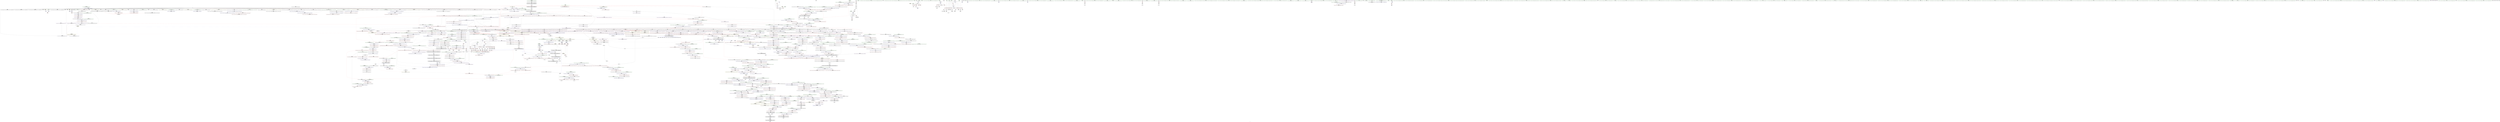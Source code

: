 digraph "SVFG" {
	label="SVFG";

	Node0x557a386ebff0 [shape=record,color=grey,label="{NodeID: 0\nNullPtr|{|<s45>129}}"];
	Node0x557a386ebff0 -> Node0x557a38b622f0[style=solid];
	Node0x557a386ebff0 -> Node0x557a38b623f0[style=solid];
	Node0x557a386ebff0 -> Node0x557a38b624c0[style=solid];
	Node0x557a386ebff0 -> Node0x557a38b62590[style=solid];
	Node0x557a386ebff0 -> Node0x557a38b62660[style=solid];
	Node0x557a386ebff0 -> Node0x557a38b62730[style=solid];
	Node0x557a386ebff0 -> Node0x557a38b62800[style=solid];
	Node0x557a386ebff0 -> Node0x557a38b628d0[style=solid];
	Node0x557a386ebff0 -> Node0x557a38b629a0[style=solid];
	Node0x557a386ebff0 -> Node0x557a38b62a70[style=solid];
	Node0x557a386ebff0 -> Node0x557a38b62b40[style=solid];
	Node0x557a386ebff0 -> Node0x557a38b62c10[style=solid];
	Node0x557a386ebff0 -> Node0x557a38b62ce0[style=solid];
	Node0x557a386ebff0 -> Node0x557a38b62db0[style=solid];
	Node0x557a386ebff0 -> Node0x557a38b62e80[style=solid];
	Node0x557a386ebff0 -> Node0x557a38b62f50[style=solid];
	Node0x557a386ebff0 -> Node0x557a38b63020[style=solid];
	Node0x557a386ebff0 -> Node0x557a38b630f0[style=solid];
	Node0x557a386ebff0 -> Node0x557a38b631c0[style=solid];
	Node0x557a386ebff0 -> Node0x557a38b63290[style=solid];
	Node0x557a386ebff0 -> Node0x557a38b63360[style=solid];
	Node0x557a386ebff0 -> Node0x557a38b63430[style=solid];
	Node0x557a386ebff0 -> Node0x557a38b63500[style=solid];
	Node0x557a386ebff0 -> Node0x557a38b635d0[style=solid];
	Node0x557a386ebff0 -> Node0x557a38b636a0[style=solid];
	Node0x557a386ebff0 -> Node0x557a38b63770[style=solid];
	Node0x557a386ebff0 -> Node0x557a38b63840[style=solid];
	Node0x557a386ebff0 -> Node0x557a38b63910[style=solid];
	Node0x557a386ebff0 -> Node0x557a38b639e0[style=solid];
	Node0x557a386ebff0 -> Node0x557a38b63ab0[style=solid];
	Node0x557a386ebff0 -> Node0x557a38b63b80[style=solid];
	Node0x557a386ebff0 -> Node0x557a38b63c50[style=solid];
	Node0x557a386ebff0 -> Node0x557a38b63d20[style=solid];
	Node0x557a386ebff0 -> Node0x557a38b63df0[style=solid];
	Node0x557a386ebff0 -> Node0x557a38b63ec0[style=solid];
	Node0x557a386ebff0 -> Node0x557a38b63f90[style=solid];
	Node0x557a386ebff0 -> Node0x557a38b64060[style=solid];
	Node0x557a386ebff0 -> Node0x557a38b69060[style=solid];
	Node0x557a386ebff0 -> Node0x557a38b6b040[style=solid];
	Node0x557a386ebff0 -> Node0x557a38b6b110[style=solid];
	Node0x557a386ebff0 -> Node0x557a38b6b1e0[style=solid];
	Node0x557a386ebff0 -> Node0x557a38b6d260[style=solid];
	Node0x557a386ebff0 -> Node0x557a384fd970[style=solid];
	Node0x557a386ebff0 -> Node0x557a38baeeb0[style=solid];
	Node0x557a386ebff0 -> Node0x557a38bb1130[style=solid];
	Node0x557a386ebff0:s45 -> Node0x557a38c6ee30[style=solid,color=red];
	Node0x557a38b69300 [shape=record,color=blue,label="{NodeID: 775\n60\<--86\ni\<--\nmain\n}"];
	Node0x557a38b69300 -> Node0x557a38b757d0[style=dashed];
	Node0x557a38b69300 -> Node0x557a38b758a0[style=dashed];
	Node0x557a38b69300 -> Node0x557a38b693d0[style=dashed];
	Node0x557a38b69300 -> Node0x557a38bebb40[style=dashed];
	Node0x557a38b5fdb0 [shape=record,color=purple,label="{NodeID: 443\n437\<--398\ncoerce.dive8\<--agg.tmp\n_ZNSt6vectorINSt7__cxx1112basic_stringIcSt11char_traitsIcESaIcEEESaIS5_EE9push_backERKS5_\n}"];
	Node0x557a38b5fdb0 -> Node0x557a38b78070[style=solid];
	Node0x557a38b53160 [shape=record,color=green,label="{NodeID: 111\n736\<--737\n__n.addr\<--__n.addr_field_insensitive\n_ZNSt12_Vector_baseINSt7__cxx1112basic_stringIcSt11char_traitsIcESaIcEEESaIS5_EE13_M_deallocateEPS5_m\n}"];
	Node0x557a38b53160 -> Node0x557a38b79c10[style=solid];
	Node0x557a38b53160 -> Node0x557a38b6c150[style=solid];
	Node0x557a38c68d20 [shape=record,color=black,label="{NodeID: 1993\n321 = PHI()\n}"];
	Node0x557a38b6ed30 [shape=record,color=blue,label="{NodeID: 886\n1258\<--1256\n__a.addr\<--__a\n_ZNSt16allocator_traitsISaINSt7__cxx1112basic_stringIcSt11char_traitsIcESaIcEEEEE7destroyIS5_EEvRS6_PT_\n}"];
	Node0x557a38b6ed30 -> Node0x557a38b7d760[style=dashed];
	Node0x557a38b757d0 [shape=record,color=red,label="{NodeID: 554\n99\<--60\n\<--i\nmain\n}"];
	Node0x557a38b757d0 -> Node0x557a38baf630[style=solid];
	Node0x557a38b582c0 [shape=record,color=green,label="{NodeID: 222\n1476\<--1477\nagg.tmp2\<--agg.tmp2_field_insensitive\n_ZSt18uninitialized_copyISt13move_iteratorIPNSt7__cxx1112basic_stringIcSt11char_traitsIcESaIcEEEES7_ET0_T_SA_S9_\n}"];
	Node0x557a38b582c0 -> Node0x557a38b5eb40[style=solid];
	Node0x557a38b582c0 -> Node0x557a38b74450[style=solid];
	Node0x557a38c721b0 [shape=record,color=black,label="{NodeID: 2104\n1063 = PHI(843, )\n2nd arg _ZN9__gnu_cxx13new_allocatorINSt7__cxx1112basic_stringIcSt11char_traitsIcESaIcEEEE9constructIS6_JRKS6_EEEvPT_DpOT0_ }"];
	Node0x557a38c721b0 -> Node0x557a38b6ddc0[style=solid];
	Node0x557a38b7b200 [shape=record,color=red,label="{NodeID: 665\n927\<--868\n\<--__new_finish\n_ZNSt6vectorINSt7__cxx1112basic_stringIcSt11char_traitsIcESaIcEEESaIS5_EE17_M_realloc_insertIJRKS5_EEEvN9__gnu_cxx17__normal_iteratorIPS5_S7_EEDpOT_\n}"];
	Node0x557a38b7b200 -> Node0x557a38b71ef0[style=solid];
	Node0x557a38bad830 [shape=record,color=grey,label="{NodeID: 1440\n282 = Binary(281, 278, )\n}"];
	Node0x557a38bad830 -> Node0x557a38bb06b0[style=solid];
	Node0x557a38b66380 [shape=record,color=black,label="{NodeID: 333\n416\<--402\n\<--this1\n_ZNSt6vectorINSt7__cxx1112basic_stringIcSt11char_traitsIcESaIcEEESaIS5_EE9push_backERKS5_\n}"];
	Node0x557a38b66380 -> Node0x557a38b60290[style=solid];
	Node0x557a38b66380 -> Node0x557a38b60360[style=solid];
	Node0x557a386ebf60 [shape=record,color=green,label="{NodeID: 1\n7\<--1\n__dso_handle\<--dummyObj\nGlob }"];
	Node0x557a38b693d0 [shape=record,color=blue,label="{NodeID: 776\n60\<--117\ni\<--inc\nmain\n}"];
	Node0x557a38b693d0 -> Node0x557a38b757d0[style=dashed];
	Node0x557a38b693d0 -> Node0x557a38b758a0[style=dashed];
	Node0x557a38b693d0 -> Node0x557a38b693d0[style=dashed];
	Node0x557a38b693d0 -> Node0x557a38bebb40[style=dashed];
	Node0x557a38b5fe80 [shape=record,color=purple,label="{NodeID: 444\n404\<--403\n_M_impl\<--\n_ZNSt6vectorINSt7__cxx1112basic_stringIcSt11char_traitsIcESaIcEEESaIS5_EE9push_backERKS5_\n}"];
	Node0x557a38b53230 [shape=record,color=green,label="{NodeID: 112\n750\<--751\n_ZNSt16allocator_traitsISaINSt7__cxx1112basic_stringIcSt11char_traitsIcESaIcEEEEE10deallocateERS6_PS5_m\<--_ZNSt16allocator_traitsISaINSt7__cxx1112basic_stringIcSt11char_traitsIcESaIcEEEEE10deallocateERS6_PS5_m_field_insensitive\n}"];
	Node0x557a38c68e20 [shape=record,color=black,label="{NodeID: 1994\n323 = PHI()\n}"];
	Node0x557a38b6ee00 [shape=record,color=blue,label="{NodeID: 887\n1260\<--1257\n__p.addr\<--__p\n_ZNSt16allocator_traitsISaINSt7__cxx1112basic_stringIcSt11char_traitsIcESaIcEEEEE7destroyIS5_EEvRS6_PT_\n}"];
	Node0x557a38b6ee00 -> Node0x557a38b7d830[style=dashed];
	Node0x557a38b758a0 [shape=record,color=red,label="{NodeID: 555\n116\<--60\n\<--i\nmain\n}"];
	Node0x557a38b758a0 -> Node0x557a38bac630[style=solid];
	Node0x557a38b58390 [shape=record,color=green,label="{NodeID: 223\n1497\<--1498\n_ZNSt20__uninitialized_copyILb0EE13__uninit_copyISt13move_iteratorIPNSt7__cxx1112basic_stringIcSt11char_traitsIcESaIcEEEES9_EET0_T_SC_SB_\<--_ZNSt20__uninitialized_copyILb0EE13__uninit_copyISt13move_iteratorIPNSt7__cxx1112basic_stringIcSt11char_traitsIcESaIcEEEES9_EET0_T_SC_SB__field_insensitive\n}"];
	Node0x557a38c722c0 [shape=record,color=black,label="{NodeID: 2105\n1358 = PHI(1197, )\n0th arg _ZNSt16allocator_traitsISaINSt7__cxx1112basic_stringIcSt11char_traitsIcESaIcEEEEE8allocateERS6_m }"];
	Node0x557a38c722c0 -> Node0x557a38b6f7c0[style=solid];
	Node0x557a38b7b2d0 [shape=record,color=red,label="{NodeID: 666\n936\<--868\n\<--__new_finish\n_ZNSt6vectorINSt7__cxx1112basic_stringIcSt11char_traitsIcESaIcEEESaIS5_EE17_M_realloc_insertIJRKS5_EEEvN9__gnu_cxx17__normal_iteratorIPS5_S7_EEDpOT_\n|{<s0>94}}"];
	Node0x557a38b7b2d0:s0 -> Node0x557a38c72780[style=solid,color=red];
	Node0x557a38bad9b0 [shape=record,color=grey,label="{NodeID: 1441\n1131 = Binary(1124, 1130, )\n}"];
	Node0x557a38bad9b0 -> Node0x557a38b6e2a0[style=solid];
	Node0x557a38b66450 [shape=record,color=black,label="{NodeID: 334\n424\<--402\n\<--this1\n_ZNSt6vectorINSt7__cxx1112basic_stringIcSt11char_traitsIcESaIcEEESaIS5_EE9push_backERKS5_\n}"];
	Node0x557a38b66450 -> Node0x557a38b60430[style=solid];
	Node0x557a38b66450 -> Node0x557a38b60500[style=solid];
	Node0x557a38b4fe30 [shape=record,color=green,label="{NodeID: 2\n8\<--1\n_ZSt3cin\<--dummyObj\nGlob }"];
	Node0x557a38b694a0 [shape=record,color=blue,label="{NodeID: 777\n64\<--121\nexn.slot\<--\nmain\n}"];
	Node0x557a38b694a0 -> Node0x557a38b75970[style=dashed];
	Node0x557a38b5ff50 [shape=record,color=purple,label="{NodeID: 445\n405\<--403\n_M_finish\<--\n_ZNSt6vectorINSt7__cxx1112basic_stringIcSt11char_traitsIcESaIcEEESaIS5_EE9push_backERKS5_\n}"];
	Node0x557a38b5ff50 -> Node0x557a38b77d30[style=solid];
	Node0x557a38b53330 [shape=record,color=green,label="{NodeID: 113\n756\<--757\nthis.addr\<--this.addr_field_insensitive\n_ZNSt12_Vector_baseINSt7__cxx1112basic_stringIcSt11char_traitsIcESaIcEEESaIS5_EE12_Vector_implD2Ev\n}"];
	Node0x557a38b53330 -> Node0x557a38b79ce0[style=solid];
	Node0x557a38b53330 -> Node0x557a38b6c220[style=solid];
	Node0x557a38c68f20 [shape=record,color=black,label="{NodeID: 1995\n324 = PHI()\n}"];
	Node0x557a38b6eed0 [shape=record,color=blue,label="{NodeID: 888\n1275\<--1274\nthis.addr\<--this\n_ZNKSt6vectorINSt7__cxx1112basic_stringIcSt11char_traitsIcESaIcEEESaIS5_EE8max_sizeEv\n}"];
	Node0x557a38b6eed0 -> Node0x557a38b7d900[style=dashed];
	Node0x557a38c07a20 [shape=record,color=yellow,style=double,label="{NodeID: 1663\n4V_1 = ENCHI(MR_4V_0)\npts\{51 \}\nFun[main]}"];
	Node0x557a38c07a20 -> Node0x557a38b752f0[style=dashed];
	Node0x557a38b75970 [shape=record,color=red,label="{NodeID: 556\n357\<--64\nexn\<--exn.slot\nmain\n}"];
	Node0x557a38b58490 [shape=record,color=green,label="{NodeID: 224\n1509\<--1510\n__first\<--__first_field_insensitive\n_ZNSt20__uninitialized_copyILb0EE13__uninit_copyISt13move_iteratorIPNSt7__cxx1112basic_stringIcSt11char_traitsIcESaIcEEEES9_EET0_T_SC_SB_\n|{|<s1>140|<s2>142|<s3>144}}"];
	Node0x557a38b58490 -> Node0x557a38b74860[style=solid];
	Node0x557a38b58490:s1 -> Node0x557a38c760c0[style=solid,color=red];
	Node0x557a38b58490:s2 -> Node0x557a38c74030[style=solid,color=red];
	Node0x557a38b58490:s3 -> Node0x557a38c71690[style=solid,color=red];
	Node0x557a38c723d0 [shape=record,color=black,label="{NodeID: 2106\n1359 = PHI(1198, )\n1st arg _ZNSt16allocator_traitsISaINSt7__cxx1112basic_stringIcSt11char_traitsIcESaIcEEEEE8allocateERS6_m }"];
	Node0x557a38c723d0 -> Node0x557a38b6f890[style=solid];
	Node0x557a38b7b3a0 [shape=record,color=red,label="{NodeID: 667\n950\<--868\n\<--__new_finish\n_ZNSt6vectorINSt7__cxx1112basic_stringIcSt11char_traitsIcESaIcEEESaIS5_EE17_M_realloc_insertIJRKS5_EEEvN9__gnu_cxx17__normal_iteratorIPS5_S7_EEDpOT_\n}"];
	Node0x557a38b7b3a0 -> Node0x557a38baeeb0[style=solid];
	Node0x557a38badb30 [shape=record,color=grey,label="{NodeID: 1442\n293 = Binary(292, 86, )\n}"];
	Node0x557a38badb30 -> Node0x557a38b6a270[style=solid];
	Node0x557a38b66520 [shape=record,color=black,label="{NodeID: 335\n415\<--414\n\<--_M_impl3\n_ZNSt6vectorINSt7__cxx1112basic_stringIcSt11char_traitsIcESaIcEEESaIS5_EE9push_backERKS5_\n|{<s0>54}}"];
	Node0x557a38b66520:s0 -> Node0x557a38c75890[style=solid,color=red];
	Node0x557a38b4fec0 [shape=record,color=green,label="{NodeID: 3\n9\<--1\n_ZSt4cout\<--dummyObj\nGlob }"];
	Node0x557a38b69570 [shape=record,color=blue,label="{NodeID: 778\n66\<--123\nehselector.slot\<--\nmain\n}"];
	Node0x557a38b69570 -> Node0x557a38b75a40[style=dashed];
	Node0x557a38b82660 [shape=record,color=yellow,style=double,label="{NodeID: 1553\n293V_1 = ENCHI(MR_293V_0)\npts\{15100000 15120000 \}\nFun[_ZNKSt13move_iteratorIPNSt7__cxx1112basic_stringIcSt11char_traitsIcESaIcEEEE4baseEv]}"];
	Node0x557a38b82660 -> Node0x557a38b7ff30[style=dashed];
	Node0x557a38b60020 [shape=record,color=purple,label="{NodeID: 446\n408\<--407\n_M_impl2\<--\n_ZNSt6vectorINSt7__cxx1112basic_stringIcSt11char_traitsIcESaIcEEESaIS5_EE9push_backERKS5_\n}"];
	Node0x557a38b58930 [shape=record,color=green,label="{NodeID: 114\n762\<--763\n_ZNSaINSt7__cxx1112basic_stringIcSt11char_traitsIcESaIcEEEED2Ev\<--_ZNSaINSt7__cxx1112basic_stringIcSt11char_traitsIcESaIcEEEED2Ev_field_insensitive\n}"];
	Node0x557a38c68ff0 [shape=record,color=black,label="{NodeID: 1996\n329 = PHI(446, )\n}"];
	Node0x557a38c68ff0 -> Node0x557a38baf030[style=solid];
	Node0x557a38b6efa0 [shape=record,color=blue,label="{NodeID: 889\n1294\<--1290\n__a.addr\<--__a\n_ZSt3maxImERKT_S2_S2_\n}"];
	Node0x557a38b6efa0 -> Node0x557a38b7daa0[style=dashed];
	Node0x557a38b6efa0 -> Node0x557a38b7db70[style=dashed];
	Node0x557a38b75a40 [shape=record,color=red,label="{NodeID: 557\n358\<--66\nsel\<--ehselector.slot\nmain\n}"];
	Node0x557a38b58560 [shape=record,color=green,label="{NodeID: 225\n1511\<--1512\n__last\<--__last_field_insensitive\n_ZNSt20__uninitialized_copyILb0EE13__uninit_copyISt13move_iteratorIPNSt7__cxx1112basic_stringIcSt11char_traitsIcESaIcEEEES9_EET0_T_SC_SB_\n|{|<s1>140}}"];
	Node0x557a38b58560 -> Node0x557a38b74930[style=solid];
	Node0x557a38b58560:s1 -> Node0x557a38c761d0[style=solid,color=red];
	Node0x557a38c724e0 [shape=record,color=black,label="{NodeID: 2107\n1207 = PHI(915, 931, )\n0th arg _ZSt34__uninitialized_move_if_noexcept_aIPNSt7__cxx1112basic_stringIcSt11char_traitsIcESaIcEEES6_SaIS5_EET0_T_S9_S8_RT1_ }"];
	Node0x557a38c724e0 -> Node0x557a38b6e780[style=solid];
	Node0x557a38b7b470 [shape=record,color=red,label="{NodeID: 668\n972\<--868\n\<--__new_finish\n_ZNSt6vectorINSt7__cxx1112basic_stringIcSt11char_traitsIcESaIcEEESaIS5_EE17_M_realloc_insertIJRKS5_EEEvN9__gnu_cxx17__normal_iteratorIPS5_S7_EEDpOT_\n|{<s0>99}}"];
	Node0x557a38b7b470:s0 -> Node0x557a38c728d0[style=solid,color=red];
	Node0x557a38badcb0 [shape=record,color=grey,label="{NodeID: 1443\n288 = Binary(287, 86, )\n}"];
	Node0x557a38badcb0 -> Node0x557a38b6a1a0[style=solid];
	Node0x557a38b665f0 [shape=record,color=black,label="{NodeID: 336\n452\<--451\n\<--this1\n_ZNKSt6vectorINSt7__cxx1112basic_stringIcSt11char_traitsIcESaIcEEESaIS5_EE4sizeEv\n}"];
	Node0x557a38b665f0 -> Node0x557a38b606a0[style=solid];
	Node0x557a38b665f0 -> Node0x557a38b60770[style=solid];
	Node0x557a38b50580 [shape=record,color=green,label="{NodeID: 4\n10\<--1\n.str\<--dummyObj\nGlob }"];
	Node0x557a38b69640 [shape=record,color=blue,label="{NodeID: 779\n68\<--81\ni8\<--\nmain\n}"];
	Node0x557a38b69640 -> Node0x557a38b75b10[style=dashed];
	Node0x557a38b69640 -> Node0x557a38b75be0[style=dashed];
	Node0x557a38b69640 -> Node0x557a38b75cb0[style=dashed];
	Node0x557a38b69640 -> Node0x557a38b75d80[style=dashed];
	Node0x557a38b69640 -> Node0x557a38b75e50[style=dashed];
	Node0x557a38b69640 -> Node0x557a38b75f20[style=dashed];
	Node0x557a38b69640 -> Node0x557a38b75ff0[style=dashed];
	Node0x557a38b69640 -> Node0x557a38b760c0[style=dashed];
	Node0x557a38b69640 -> Node0x557a38b76190[style=dashed];
	Node0x557a38b69640 -> Node0x557a38b76260[style=dashed];
	Node0x557a38b69640 -> Node0x557a38b76330[style=dashed];
	Node0x557a38b69640 -> Node0x557a38b69d90[style=dashed];
	Node0x557a38b69640 -> Node0x557a38bec040[style=dashed];
	Node0x557a38b600f0 [shape=record,color=purple,label="{NodeID: 447\n409\<--407\n_M_end_of_storage\<--\n_ZNSt6vectorINSt7__cxx1112basic_stringIcSt11char_traitsIcESaIcEEESaIS5_EE9push_backERKS5_\n}"];
	Node0x557a38b600f0 -> Node0x557a38b77e00[style=solid];
	Node0x557a38b589f0 [shape=record,color=green,label="{NodeID: 115\n769\<--770\n__a.addr\<--__a.addr_field_insensitive\n_ZNSt16allocator_traitsISaINSt7__cxx1112basic_stringIcSt11char_traitsIcESaIcEEEEE10deallocateERS6_PS5_m\n}"];
	Node0x557a38b589f0 -> Node0x557a38b79db0[style=solid];
	Node0x557a38b589f0 -> Node0x557a38b6c2f0[style=solid];
	Node0x557a38c691f0 [shape=record,color=black,label="{NodeID: 1997\n334 = PHI(466, )\n}"];
	Node0x557a38b6f070 [shape=record,color=blue,label="{NodeID: 890\n1296\<--1291\n__b.addr\<--__b\n_ZSt3maxImERKT_S2_S2_\n}"];
	Node0x557a38b6f070 -> Node0x557a38b7dc40[style=dashed];
	Node0x557a38b6f070 -> Node0x557a38b7dd10[style=dashed];
	Node0x557a38c07c10 [shape=record,color=yellow,style=double,label="{NodeID: 1665\n8V_1 = ENCHI(MR_8V_0)\npts\{55 \}\nFun[main]}"];
	Node0x557a38c07c10 -> Node0x557a38b75700[style=dashed];
	Node0x557a38b75b10 [shape=record,color=red,label="{NodeID: 558\n129\<--68\n\<--i8\nmain\n}"];
	Node0x557a38b75b10 -> Node0x557a38bac330[style=solid];
	Node0x557a38b58630 [shape=record,color=green,label="{NodeID: 226\n1513\<--1514\n__result.addr\<--__result.addr_field_insensitive\n_ZNSt20__uninitialized_copyILb0EE13__uninit_copyISt13move_iteratorIPNSt7__cxx1112basic_stringIcSt11char_traitsIcESaIcEEEES9_EET0_T_SC_SB_\n}"];
	Node0x557a38b58630 -> Node0x557a38b7eef0[style=solid];
	Node0x557a38b58630 -> Node0x557a38b7efc0[style=solid];
	Node0x557a38b58630 -> Node0x557a38b70800[style=solid];
	Node0x557a38c72630 [shape=record,color=black,label="{NodeID: 2108\n1208 = PHI(919, 935, )\n1st arg _ZSt34__uninitialized_move_if_noexcept_aIPNSt7__cxx1112basic_stringIcSt11char_traitsIcESaIcEEES6_SaIS5_EET0_T_S9_S8_RT1_ }"];
	Node0x557a38c72630 -> Node0x557a38b6e850[style=solid];
	Node0x557a38b7b540 [shape=record,color=red,label="{NodeID: 669\n1019\<--868\n\<--__new_finish\n_ZNSt6vectorINSt7__cxx1112basic_stringIcSt11char_traitsIcESaIcEEESaIS5_EE17_M_realloc_insertIJRKS5_EEEvN9__gnu_cxx17__normal_iteratorIPS5_S7_EEDpOT_\n}"];
	Node0x557a38b7b540 -> Node0x557a38b6d9b0[style=solid];
	Node0x557a38bade30 [shape=record,color=grey,label="{NodeID: 1444\n1396 = Binary(1395, 464, )\n}"];
	Node0x557a38b666c0 [shape=record,color=black,label="{NodeID: 337\n456\<--451\n\<--this1\n_ZNKSt6vectorINSt7__cxx1112basic_stringIcSt11char_traitsIcESaIcEEESaIS5_EE4sizeEv\n}"];
	Node0x557a38b666c0 -> Node0x557a38b60840[style=solid];
	Node0x557a38b666c0 -> Node0x557a38b60910[style=solid];
	Node0x557a38b50610 [shape=record,color=green,label="{NodeID: 5\n12\<--1\n.str.1\<--dummyObj\nGlob }"];
	Node0x557a38b69710 [shape=record,color=blue,label="{NodeID: 780\n70\<--81\nj\<--\nmain\n}"];
	Node0x557a38b69710 -> Node0x557a38b76400[style=dashed];
	Node0x557a38b69710 -> Node0x557a38b764d0[style=dashed];
	Node0x557a38b69710 -> Node0x557a38b765a0[style=dashed];
	Node0x557a38b69710 -> Node0x557a38b76670[style=dashed];
	Node0x557a38b69710 -> Node0x557a38b76740[style=dashed];
	Node0x557a38b69710 -> Node0x557a38b76810[style=dashed];
	Node0x557a38b69710 -> Node0x557a38b768e0[style=dashed];
	Node0x557a38b69710 -> Node0x557a38b769b0[style=dashed];
	Node0x557a38b69710 -> Node0x557a38b76a80[style=dashed];
	Node0x557a38b69710 -> Node0x557a38b76b50[style=dashed];
	Node0x557a38b69710 -> Node0x557a38b69710[style=dashed];
	Node0x557a38b69710 -> Node0x557a38b69cc0[style=dashed];
	Node0x557a38b69710 -> Node0x557a38bec540[style=dashed];
	Node0x557a38b601c0 [shape=record,color=purple,label="{NodeID: 448\n414\<--413\n_M_impl3\<--\n_ZNSt6vectorINSt7__cxx1112basic_stringIcSt11char_traitsIcESaIcEEESaIS5_EE9push_backERKS5_\n}"];
	Node0x557a38b601c0 -> Node0x557a38b66520[style=solid];
	Node0x557a38b58ac0 [shape=record,color=green,label="{NodeID: 116\n771\<--772\n__p.addr\<--__p.addr_field_insensitive\n_ZNSt16allocator_traitsISaINSt7__cxx1112basic_stringIcSt11char_traitsIcESaIcEEEEE10deallocateERS6_PS5_m\n}"];
	Node0x557a38b58ac0 -> Node0x557a38b79e80[style=solid];
	Node0x557a38b58ac0 -> Node0x557a38b6c3c0[style=solid];
	Node0x557a38c69330 [shape=record,color=black,label="{NodeID: 1998\n335 = PHI()\n}"];
	Node0x557a38b6f140 [shape=record,color=blue,label="{NodeID: 891\n1292\<--1306\nretval\<--\n_ZSt3maxImERKT_S2_S2_\n}"];
	Node0x557a38b6f140 -> Node0x557a38be3c30[style=dashed];
	Node0x557a38b75be0 [shape=record,color=red,label="{NodeID: 559\n142\<--68\n\<--i8\nmain\n}"];
	Node0x557a38b75be0 -> Node0x557a38b643d0[style=solid];
	Node0x557a38b58700 [shape=record,color=green,label="{NodeID: 227\n1515\<--1516\n__cur\<--__cur_field_insensitive\n_ZNSt20__uninitialized_copyILb0EE13__uninit_copyISt13move_iteratorIPNSt7__cxx1112basic_stringIcSt11char_traitsIcESaIcEEEES9_EET0_T_SC_SB_\n}"];
	Node0x557a38b58700 -> Node0x557a38b7f090[style=solid];
	Node0x557a38b58700 -> Node0x557a38b7f160[style=solid];
	Node0x557a38b58700 -> Node0x557a38b7f230[style=solid];
	Node0x557a38b58700 -> Node0x557a38b7f300[style=solid];
	Node0x557a38b58700 -> Node0x557a38b708d0[style=solid];
	Node0x557a38b58700 -> Node0x557a38b709a0[style=solid];
	Node0x557a38c72780 [shape=record,color=black,label="{NodeID: 2109\n1209 = PHI(920, 936, )\n2nd arg _ZSt34__uninitialized_move_if_noexcept_aIPNSt7__cxx1112basic_stringIcSt11char_traitsIcESaIcEEES6_SaIS5_EET0_T_S9_S8_RT1_ }"];
	Node0x557a38c72780 -> Node0x557a38b6e920[style=solid];
	Node0x557a38b7b610 [shape=record,color=red,label="{NodeID: 670\n948\<--870\nexn\<--exn.slot\n_ZNSt6vectorINSt7__cxx1112basic_stringIcSt11char_traitsIcESaIcEEESaIS5_EE17_M_realloc_insertIJRKS5_EEEvN9__gnu_cxx17__normal_iteratorIPS5_S7_EEDpOT_\n}"];
	Node0x557a38badfb0 [shape=record,color=grey,label="{NodeID: 1445\n651 = Binary(650, 464, )\n|{<s0>68}}"];
	Node0x557a38badfb0:s0 -> Node0x557a38c76780[style=solid,color=red];
	Node0x557a38b66790 [shape=record,color=black,label="{NodeID: 338\n460\<--455\nsub.ptr.lhs.cast\<--\n_ZNKSt6vectorINSt7__cxx1112basic_stringIcSt11char_traitsIcESaIcEEESaIS5_EE4sizeEv\n}"];
	Node0x557a38b66790 -> Node0x557a38bacc30[style=solid];
	Node0x557a38b506a0 [shape=record,color=green,label="{NodeID: 6\n14\<--1\n.str.2\<--dummyObj\nGlob }"];
	Node0x557a38b697e0 [shape=record,color=blue,label="{NodeID: 781\n204\<--206\ncall60\<--\nmain\n}"];
	Node0x557a38b60290 [shape=record,color=purple,label="{NodeID: 449\n417\<--416\n_M_impl4\<--\n_ZNSt6vectorINSt7__cxx1112basic_stringIcSt11char_traitsIcESaIcEEESaIS5_EE9push_backERKS5_\n}"];
	Node0x557a38b58b90 [shape=record,color=green,label="{NodeID: 117\n773\<--774\n__n.addr\<--__n.addr_field_insensitive\n_ZNSt16allocator_traitsISaINSt7__cxx1112basic_stringIcSt11char_traitsIcESaIcEEEEE10deallocateERS6_PS5_m\n}"];
	Node0x557a38b58b90 -> Node0x557a38b79f50[style=solid];
	Node0x557a38b58b90 -> Node0x557a38b6c490[style=solid];
	Node0x557a38c69400 [shape=record,color=black,label="{NodeID: 1999\n338 = PHI()\n}"];
	Node0x557a38b6f210 [shape=record,color=blue,label="{NodeID: 892\n1292\<--1309\nretval\<--\n_ZSt3maxImERKT_S2_S2_\n}"];
	Node0x557a38b6f210 -> Node0x557a38be3c30[style=dashed];
	Node0x557a38c07dd0 [shape=record,color=yellow,style=double,label="{NodeID: 1667\n12V_1 = ENCHI(MR_12V_0)\npts\{65 \}\nFun[main]}"];
	Node0x557a38c07dd0 -> Node0x557a38b694a0[style=dashed];
	Node0x557a38c07dd0 -> Node0x557a38b69b20[style=dashed];
	Node0x557a38b75cb0 [shape=record,color=red,label="{NodeID: 560\n152\<--68\n\<--i8\nmain\n}"];
	Node0x557a38b75cb0 -> Node0x557a38b644a0[style=solid];
	Node0x557a38b587d0 [shape=record,color=green,label="{NodeID: 228\n1517\<--1518\nexn.slot\<--exn.slot_field_insensitive\n_ZNSt20__uninitialized_copyILb0EE13__uninit_copyISt13move_iteratorIPNSt7__cxx1112basic_stringIcSt11char_traitsIcESaIcEEEES9_EET0_T_SC_SB_\n}"];
	Node0x557a38b587d0 -> Node0x557a38b7f3d0[style=solid];
	Node0x557a38b587d0 -> Node0x557a38b7f4a0[style=solid];
	Node0x557a38b587d0 -> Node0x557a38b70a70[style=solid];
	Node0x557a38b587d0 -> Node0x557a38b70c10[style=solid];
	Node0x557a38c728d0 [shape=record,color=black,label="{NodeID: 2110\n603 = PHI(519, 972, 992, )\n1st arg _ZSt8_DestroyIPNSt7__cxx1112basic_stringIcSt11char_traitsIcESaIcEEES5_EvT_S7_RSaIT0_E }"];
	Node0x557a38c728d0 -> Node0x557a38b6b520[style=solid];
	Node0x557a38b7b6e0 [shape=record,color=red,label="{NodeID: 671\n1032\<--870\nexn42\<--exn.slot\n_ZNSt6vectorINSt7__cxx1112basic_stringIcSt11char_traitsIcESaIcEEESaIS5_EE17_M_realloc_insertIJRKS5_EEEvN9__gnu_cxx17__normal_iteratorIPS5_S7_EEDpOT_\n}"];
	Node0x557a38bae130 [shape=record,color=grey,label="{NodeID: 1446\n650 = Binary(648, 649, )\n}"];
	Node0x557a38bae130 -> Node0x557a38badfb0[style=solid];
	Node0x557a38b66860 [shape=record,color=black,label="{NodeID: 339\n461\<--459\nsub.ptr.rhs.cast\<--\n_ZNKSt6vectorINSt7__cxx1112basic_stringIcSt11char_traitsIcESaIcEEESaIS5_EE4sizeEv\n}"];
	Node0x557a38b66860 -> Node0x557a38bacc30[style=solid];
	Node0x557a38b50760 [shape=record,color=green,label="{NodeID: 7\n16\<--1\n.str.3\<--dummyObj\nGlob }"];
	Node0x557a38b698b0 [shape=record,color=blue,label="{NodeID: 782\n213\<--215\ncall66\<--\nmain\n}"];
	Node0x557a38b82a70 [shape=record,color=yellow,style=double,label="{NodeID: 1557\n203V_1 = ENCHI(MR_203V_0)\npts\{11700000 \}\nFun[_ZNSt6vectorINSt7__cxx1112basic_stringIcSt11char_traitsIcESaIcEEESaIS5_EE5beginEv]|{<s0>120}}"];
	Node0x557a38b82a70:s0 -> Node0x557a38b6f6f0[style=dashed,color=red];
	Node0x557a38b60360 [shape=record,color=purple,label="{NodeID: 450\n418\<--416\n_M_finish5\<--\n_ZNSt6vectorINSt7__cxx1112basic_stringIcSt11char_traitsIcESaIcEEESaIS5_EE9push_backERKS5_\n}"];
	Node0x557a38b60360 -> Node0x557a38b77ed0[style=solid];
	Node0x557a38b58c60 [shape=record,color=green,label="{NodeID: 118\n783\<--784\n_ZN9__gnu_cxx13new_allocatorINSt7__cxx1112basic_stringIcSt11char_traitsIcESaIcEEEE10deallocateEPS6_m\<--_ZN9__gnu_cxx13new_allocatorINSt7__cxx1112basic_stringIcSt11char_traitsIcESaIcEEEE10deallocateEPS6_m_field_insensitive\n}"];
	Node0x557a38c694d0 [shape=record,color=black,label="{NodeID: 2000\n132 = PHI(446, )\n}"];
	Node0x557a38c694d0 -> Node0x557a38baf4b0[style=solid];
	Node0x557a38b6f2e0 [shape=record,color=blue,label="{NodeID: 893\n1316\<--1315\n__a.addr\<--__a\n_ZNSt16allocator_traitsISaINSt7__cxx1112basic_stringIcSt11char_traitsIcESaIcEEEEE8max_sizeERKS6_\n}"];
	Node0x557a38b6f2e0 -> Node0x557a38b7df80[style=dashed];
	Node0x557a38c07eb0 [shape=record,color=yellow,style=double,label="{NodeID: 1668\n14V_1 = ENCHI(MR_14V_0)\npts\{67 \}\nFun[main]}"];
	Node0x557a38c07eb0 -> Node0x557a38b69570[style=dashed];
	Node0x557a38c07eb0 -> Node0x557a38b69bf0[style=dashed];
	Node0x557a38b75d80 [shape=record,color=red,label="{NodeID: 561\n165\<--68\n\<--i8\nmain\n}"];
	Node0x557a38b75d80 -> Node0x557a38b64710[style=solid];
	Node0x557a38b588a0 [shape=record,color=green,label="{NodeID: 229\n1519\<--1520\nehselector.slot\<--ehselector.slot_field_insensitive\n_ZNSt20__uninitialized_copyILb0EE13__uninit_copyISt13move_iteratorIPNSt7__cxx1112basic_stringIcSt11char_traitsIcESaIcEEEES9_EET0_T_SC_SB_\n}"];
	Node0x557a38b588a0 -> Node0x557a38b7f570[style=solid];
	Node0x557a38b588a0 -> Node0x557a38b70b40[style=solid];
	Node0x557a38b588a0 -> Node0x557a38b905d0[style=solid];
	Node0x557a38c72a60 [shape=record,color=black,label="{NodeID: 2111\n604 = PHI(521, 974, 994, )\n2nd arg _ZSt8_DestroyIPNSt7__cxx1112basic_stringIcSt11char_traitsIcESaIcEEES5_EvT_S7_RSaIT0_E }"];
	Node0x557a38c72a60 -> Node0x557a38b6b5f0[style=solid];
	Node0x557a38b7b7b0 [shape=record,color=red,label="{NodeID: 672\n1033\<--872\nsel\<--ehselector.slot\n_ZNSt6vectorINSt7__cxx1112basic_stringIcSt11char_traitsIcESaIcEEESaIS5_EE17_M_realloc_insertIJRKS5_EEEvN9__gnu_cxx17__normal_iteratorIPS5_S7_EEDpOT_\n}"];
	Node0x557a38bae2b0 [shape=record,color=grey,label="{NodeID: 1447\n1115 = Binary(1111, 1114, )\n}"];
	Node0x557a38bae2b0 -> Node0x557a38bb09b0[style=solid];
	Node0x557a38b66930 [shape=record,color=black,label="{NodeID: 340\n446\<--463\n_ZNKSt6vectorINSt7__cxx1112basic_stringIcSt11char_traitsIcESaIcEEESaIS5_EE4sizeEv_ret\<--sub.ptr.div\n_ZNKSt6vectorINSt7__cxx1112basic_stringIcSt11char_traitsIcESaIcEEESaIS5_EE4sizeEv\n|{<s0>12|<s1>31|<s2>46|<s3>110|<s4>112|<s5>113|<s6>115}}"];
	Node0x557a38b66930:s0 -> Node0x557a38c694d0[style=solid,color=blue];
	Node0x557a38b66930:s1 -> Node0x557a38c6a2c0[style=solid,color=blue];
	Node0x557a38b66930:s2 -> Node0x557a38c68ff0[style=solid,color=blue];
	Node0x557a38b66930:s3 -> Node0x557a38c6c630[style=solid,color=blue];
	Node0x557a38b66930:s4 -> Node0x557a38c6c770[style=solid,color=blue];
	Node0x557a38b66930:s5 -> Node0x557a38c6c8b0[style=solid,color=blue];
	Node0x557a38b66930:s6 -> Node0x557a38c6cb30[style=solid,color=blue];
	Node0x557a38b50820 [shape=record,color=green,label="{NodeID: 8\n19\<--1\n\<--dummyObj\nCan only get source location for instruction, argument, global var or function.}"];
	Node0x557a38b69980 [shape=record,color=blue,label="{NodeID: 783\n222\<--215\ncall72\<--\nmain\n}"];
	Node0x557a38b82b50 [shape=record,color=yellow,style=double,label="{NodeID: 1558\n176V_1 = ENCHI(MR_176V_0)\npts\{590000 590001 \}\nFun[_ZNSt6vectorINSt7__cxx1112basic_stringIcSt11char_traitsIcESaIcEEESaIS5_EE5beginEv]|{<s0>120}}"];
	Node0x557a38b82b50:s0 -> Node0x557a38b839c0[style=dashed,color=red];
	Node0x557a38b60430 [shape=record,color=purple,label="{NodeID: 451\n425\<--424\n_M_impl6\<--\n_ZNSt6vectorINSt7__cxx1112basic_stringIcSt11char_traitsIcESaIcEEESaIS5_EE9push_backERKS5_\n}"];
	Node0x557a38b58d60 [shape=record,color=green,label="{NodeID: 119\n790\<--791\nthis.addr\<--this.addr_field_insensitive\n_ZN9__gnu_cxx13new_allocatorINSt7__cxx1112basic_stringIcSt11char_traitsIcESaIcEEEE10deallocateEPS6_m\n}"];
	Node0x557a38b58d60 -> Node0x557a38b7a020[style=solid];
	Node0x557a38b58d60 -> Node0x557a38b6c560[style=solid];
	Node0x557a38c69670 [shape=record,color=black,label="{NodeID: 2001\n144 = PHI(466, )\n}"];
	Node0x557a38b6f3b0 [shape=record,color=blue,label="{NodeID: 894\n1327\<--1326\nthis.addr\<--this\n_ZNKSt12_Vector_baseINSt7__cxx1112basic_stringIcSt11char_traitsIcESaIcEEESaIS5_EE19_M_get_Tp_allocatorEv\n}"];
	Node0x557a38b6f3b0 -> Node0x557a38b7e050[style=dashed];
	Node0x557a38b75e50 [shape=record,color=red,label="{NodeID: 562\n176\<--68\n\<--i8\nmain\n}"];
	Node0x557a38b75e50 -> Node0x557a38baed30[style=solid];
	Node0x557a38b60d90 [shape=record,color=green,label="{NodeID: 230\n1530\<--1531\n_ZStneIPNSt7__cxx1112basic_stringIcSt11char_traitsIcESaIcEEEEbRKSt13move_iteratorIT_ESB_\<--_ZStneIPNSt7__cxx1112basic_stringIcSt11char_traitsIcESaIcEEEEbRKSt13move_iteratorIT_ESB__field_insensitive\n}"];
	Node0x557a38c72bf0 [shape=record,color=black,label="{NodeID: 2112\n1326 = PHI(1279, )\n0th arg _ZNKSt12_Vector_baseINSt7__cxx1112basic_stringIcSt11char_traitsIcESaIcEEESaIS5_EE19_M_get_Tp_allocatorEv }"];
	Node0x557a38c72bf0 -> Node0x557a38b6f3b0[style=solid];
	Node0x557a38b7b880 [shape=record,color=red,label="{NodeID: 673\n915\<--914\n\<--_M_start\n_ZNSt6vectorINSt7__cxx1112basic_stringIcSt11char_traitsIcESaIcEEESaIS5_EE17_M_realloc_insertIJRKS5_EEEvN9__gnu_cxx17__normal_iteratorIPS5_S7_EEDpOT_\n|{<s0>91}}"];
	Node0x557a38b7b880:s0 -> Node0x557a38c724e0[style=solid,color=red];
	Node0x557a38bae430 [shape=record,color=grey,label="{NodeID: 1448\n225 = Binary(224, 86, )\n}"];
	Node0x557a38bae430 -> Node0x557a38b65340[style=solid];
	Node0x557a38b66a00 [shape=record,color=black,label="{NodeID: 341\n476\<--475\n\<--this1\n_ZNSt6vectorINSt7__cxx1112basic_stringIcSt11char_traitsIcESaIcEEESaIS5_EEixEm\n}"];
	Node0x557a38b66a00 -> Node0x557a38b609e0[style=solid];
	Node0x557a38b66a00 -> Node0x557a38b60ab0[style=solid];
	Node0x557a38b508e0 [shape=record,color=green,label="{NodeID: 9\n81\<--1\n\<--dummyObj\nCan only get source location for instruction, argument, global var or function.}"];
	Node0x557a38b69a50 [shape=record,color=blue,label="{NodeID: 784\n231\<--206\ncall79\<--\nmain\n}"];
	Node0x557a38b60500 [shape=record,color=purple,label="{NodeID: 452\n426\<--424\n_M_finish7\<--\n_ZNSt6vectorINSt7__cxx1112basic_stringIcSt11char_traitsIcESaIcEEESaIS5_EE9push_backERKS5_\n}"];
	Node0x557a38b60500 -> Node0x557a38b77fa0[style=solid];
	Node0x557a38b60500 -> Node0x557a38b6a820[style=solid];
	Node0x557a38b58e30 [shape=record,color=green,label="{NodeID: 120\n792\<--793\n__p.addr\<--__p.addr_field_insensitive\n_ZN9__gnu_cxx13new_allocatorINSt7__cxx1112basic_stringIcSt11char_traitsIcESaIcEEEE10deallocateEPS6_m\n}"];
	Node0x557a38b58e30 -> Node0x557a38b7a0f0[style=solid];
	Node0x557a38b58e30 -> Node0x557a38b6c630[style=solid];
	Node0x557a38c697b0 [shape=record,color=black,label="{NodeID: 2002\n147 = PHI()\n}"];
	Node0x557a38c697b0 -> Node0x557a38baf930[style=solid];
	Node0x557a38b6f480 [shape=record,color=blue,label="{NodeID: 895\n1336\<--1335\nthis.addr\<--this\n_ZNK9__gnu_cxx13new_allocatorINSt7__cxx1112basic_stringIcSt11char_traitsIcESaIcEEEE8max_sizeEv\n}"];
	Node0x557a38b6f480 -> Node0x557a38b7e120[style=dashed];
	Node0x557a38b75f20 [shape=record,color=red,label="{NodeID: 563\n187\<--68\n\<--i8\nmain\n}"];
	Node0x557a38b75f20 -> Node0x557a38baea30[style=solid];
	Node0x557a38b60e90 [shape=record,color=green,label="{NodeID: 231\n1536\<--1537\n_ZNKSt13move_iteratorIPNSt7__cxx1112basic_stringIcSt11char_traitsIcESaIcEEEEdeEv\<--_ZNKSt13move_iteratorIPNSt7__cxx1112basic_stringIcSt11char_traitsIcESaIcEEEEdeEv_field_insensitive\n}"];
	Node0x557a38c72d00 [shape=record,color=black,label="{NodeID: 2113\n1210 = PHI(922, 938, )\n3rd arg _ZSt34__uninitialized_move_if_noexcept_aIPNSt7__cxx1112basic_stringIcSt11char_traitsIcESaIcEEES6_SaIS5_EET0_T_S9_S8_RT1_ }"];
	Node0x557a38c72d00 -> Node0x557a38b6e9f0[style=solid];
	Node0x557a38b7b950 [shape=record,color=red,label="{NodeID: 674\n919\<--916\n\<--call8\n_ZNSt6vectorINSt7__cxx1112basic_stringIcSt11char_traitsIcESaIcEEESaIS5_EE17_M_realloc_insertIJRKS5_EEEvN9__gnu_cxx17__normal_iteratorIPS5_S7_EEDpOT_\n|{<s0>91}}"];
	Node0x557a38b7b950:s0 -> Node0x557a38c72630[style=solid,color=red];
	Node0x557a38bae5b0 [shape=record,color=grey,label="{NodeID: 1449\n242 = Binary(241, 86, )\n}"];
	Node0x557a38bae5b0 -> Node0x557a38b69cc0[style=solid];
	Node0x557a38b66ad0 [shape=record,color=black,label="{NodeID: 342\n466\<--481\n_ZNSt6vectorINSt7__cxx1112basic_stringIcSt11char_traitsIcESaIcEEESaIS5_EEixEm_ret\<--add.ptr\n_ZNSt6vectorINSt7__cxx1112basic_stringIcSt11char_traitsIcESaIcEEESaIS5_EEixEm\n|{<s0>13|<s1>15|<s2>17|<s3>19|<s4>21|<s5>23|<s6>25|<s7>27|<s8>29|<s9>32|<s10>34|<s11>47}}"];
	Node0x557a38b66ad0:s0 -> Node0x557a38c69670[style=solid,color=blue];
	Node0x557a38b66ad0:s1 -> Node0x557a38c69880[style=solid,color=blue];
	Node0x557a38b66ad0:s2 -> Node0x557a38c69ac0[style=solid,color=blue];
	Node0x557a38b66ad0:s3 -> Node0x557a38c69d00[style=solid,color=blue];
	Node0x557a38b66ad0:s4 -> Node0x557a38c67bf0[style=solid,color=blue];
	Node0x557a38b66ad0:s5 -> Node0x557a38c67ec0[style=solid,color=blue];
	Node0x557a38b66ad0:s6 -> Node0x557a38c68100[style=solid,color=blue];
	Node0x557a38b66ad0:s7 -> Node0x557a38c68340[style=solid,color=blue];
	Node0x557a38b66ad0:s8 -> Node0x557a38c6a0b0[style=solid,color=blue];
	Node0x557a38b66ad0:s9 -> Node0x557a38c6a430[style=solid,color=blue];
	Node0x557a38b66ad0:s10 -> Node0x557a38c6a640[style=solid,color=blue];
	Node0x557a38b66ad0:s11 -> Node0x557a38c691f0[style=solid,color=blue];
	Node0x557a38b509a0 [shape=record,color=green,label="{NodeID: 10\n86\<--1\n\<--dummyObj\nCan only get source location for instruction, argument, global var or function.}"];
	Node0x557a38b69b20 [shape=record,color=blue,label="{NodeID: 785\n64\<--235\nexn.slot\<--\nmain\n}"];
	Node0x557a38b69b20 -> Node0x557a38b75970[style=dashed];
	Node0x557a38b605d0 [shape=record,color=purple,label="{NodeID: 453\n428\<--427\nincdec.ptr\<--\n_ZNSt6vectorINSt7__cxx1112basic_stringIcSt11char_traitsIcESaIcEEESaIS5_EE9push_backERKS5_\n}"];
	Node0x557a38b605d0 -> Node0x557a38b6a820[style=solid];
	Node0x557a38b58f00 [shape=record,color=green,label="{NodeID: 121\n794\<--795\n.addr\<--.addr_field_insensitive\n_ZN9__gnu_cxx13new_allocatorINSt7__cxx1112basic_stringIcSt11char_traitsIcESaIcEEEE10deallocateEPS6_m\n}"];
	Node0x557a38b58f00 -> Node0x557a38b6c700[style=solid];
	Node0x557a38c69880 [shape=record,color=black,label="{NodeID: 2003\n154 = PHI(466, )\n}"];
	Node0x557a38b6f550 [shape=record,color=blue,label="{NodeID: 896\n1345\<--1343\nthis.addr\<--this\n_ZN9__gnu_cxx17__normal_iteratorIPNSt7__cxx1112basic_stringIcSt11char_traitsIcESaIcEEESt6vectorIS6_SaIS6_EEEC2ERKS7_\n}"];
	Node0x557a38b6f550 -> Node0x557a38b7e1f0[style=dashed];
	Node0x557a38b75ff0 [shape=record,color=red,label="{NodeID: 564\n199\<--68\n\<--i8\nmain\n}"];
	Node0x557a38b75ff0 -> Node0x557a38b64e60[style=solid];
	Node0x557a38b60f90 [shape=record,color=green,label="{NodeID: 232\n1539\<--1540\n_ZSt10_ConstructINSt7__cxx1112basic_stringIcSt11char_traitsIcESaIcEEEJS5_EEvPT_DpOT0_\<--_ZSt10_ConstructINSt7__cxx1112basic_stringIcSt11char_traitsIcESaIcEEEJS5_EEvPT_DpOT0__field_insensitive\n}"];
	Node0x557a38c72e50 [shape=record,color=black,label="{NodeID: 2114\n567 = PHI(549, )\n0th arg _ZNSt12_Vector_baseINSt7__cxx1112basic_stringIcSt11char_traitsIcESaIcEEESaIS5_EE12_Vector_implC2Ev }"];
	Node0x557a38c72e50 -> Node0x557a38b6af70[style=solid];
	Node0x557a38b7ba20 [shape=record,color=red,label="{NodeID: 675\n931\<--930\n\<--call12\n_ZNSt6vectorINSt7__cxx1112basic_stringIcSt11char_traitsIcESaIcEEESaIS5_EE17_M_realloc_insertIJRKS5_EEEvN9__gnu_cxx17__normal_iteratorIPS5_S7_EEDpOT_\n|{<s0>94}}"];
	Node0x557a38b7ba20:s0 -> Node0x557a38c724e0[style=solid,color=red];
	Node0x557a38bae730 [shape=record,color=grey,label="{NodeID: 1450\n229 = Binary(228, 86, )\n}"];
	Node0x557a38bae730 -> Node0x557a38b65410[style=solid];
	Node0x557a38b66ba0 [shape=record,color=black,label="{NodeID: 343\n512\<--511\n\<--this1\n_ZNSt6vectorINSt7__cxx1112basic_stringIcSt11char_traitsIcESaIcEEESaIS5_EED2Ev\n}"];
	Node0x557a38b66ba0 -> Node0x557a38b60b80[style=solid];
	Node0x557a38b66ba0 -> Node0x557a38b60c50[style=solid];
	Node0x557a38b50aa0 [shape=record,color=green,label="{NodeID: 11\n163\<--1\n\<--dummyObj\nCan only get source location for instruction, argument, global var or function.}"];
	Node0x557a38b69bf0 [shape=record,color=blue,label="{NodeID: 786\n66\<--237\nehselector.slot\<--\nmain\n}"];
	Node0x557a38b69bf0 -> Node0x557a38b75a40[style=dashed];
	Node0x557a38b606a0 [shape=record,color=purple,label="{NodeID: 454\n453\<--452\n_M_impl\<--\n_ZNKSt6vectorINSt7__cxx1112basic_stringIcSt11char_traitsIcESaIcEEESaIS5_EE4sizeEv\n}"];
	Node0x557a38b58fd0 [shape=record,color=green,label="{NodeID: 122\n803\<--804\n_ZdlPv\<--_ZdlPv_field_insensitive\n}"];
	Node0x557a38c699f0 [shape=record,color=black,label="{NodeID: 2004\n157 = PHI()\n}"];
	Node0x557a38c699f0 -> Node0x557a38b775e0[style=solid];
	Node0x557a38b6f620 [shape=record,color=blue,label="{NodeID: 897\n1347\<--1344\n__i.addr\<--__i\n_ZN9__gnu_cxx17__normal_iteratorIPNSt7__cxx1112basic_stringIcSt11char_traitsIcESaIcEEESt6vectorIS6_SaIS6_EEEC2ERKS7_\n}"];
	Node0x557a38b6f620 -> Node0x557a38b7e2c0[style=dashed];
	Node0x557a38b760c0 [shape=record,color=red,label="{NodeID: 565\n207\<--68\n\<--i8\nmain\n}"];
	Node0x557a38b760c0 -> Node0x557a38b65000[style=solid];
	Node0x557a38b61090 [shape=record,color=green,label="{NodeID: 233\n1543\<--1544\n_ZNSt13move_iteratorIPNSt7__cxx1112basic_stringIcSt11char_traitsIcESaIcEEEEppEv\<--_ZNSt13move_iteratorIPNSt7__cxx1112basic_stringIcSt11char_traitsIcESaIcEEEEppEv_field_insensitive\n}"];
	Node0x557a38c72f60 [shape=record,color=black,label="{NodeID: 2115\n687 = PHI(680, )\n0th arg _ZNSt12_Destroy_auxILb0EE9__destroyIPNSt7__cxx1112basic_stringIcSt11char_traitsIcESaIcEEEEEvT_S9_ }"];
	Node0x557a38c72f60 -> Node0x557a38b6bba0[style=solid];
	Node0x557a38b7baf0 [shape=record,color=red,label="{NodeID: 676\n935\<--934\n\<--_M_finish\n_ZNSt6vectorINSt7__cxx1112basic_stringIcSt11char_traitsIcESaIcEEESaIS5_EE17_M_realloc_insertIJRKS5_EEEvN9__gnu_cxx17__normal_iteratorIPS5_S7_EEDpOT_\n|{<s0>94}}"];
	Node0x557a38b7baf0:s0 -> Node0x557a38c72630[style=solid,color=red];
	Node0x557a38bae8b0 [shape=record,color=grey,label="{NodeID: 1451\n169 = Binary(168, 86, )\n}"];
	Node0x557a38bae8b0 -> Node0x557a38b647e0[style=solid];
	Node0x557a38b66c70 [shape=record,color=black,label="{NodeID: 344\n516\<--511\n\<--this1\n_ZNSt6vectorINSt7__cxx1112basic_stringIcSt11char_traitsIcESaIcEEESaIS5_EED2Ev\n}"];
	Node0x557a38b66c70 -> Node0x557a38b70d10[style=solid];
	Node0x557a38b66c70 -> Node0x557a38b70de0[style=solid];
	Node0x557a38b50c20 [shape=record,color=green,label="{NodeID: 12\n206\<--1\n\<--dummyObj\nCan only get source location for instruction, argument, global var or function.}"];
	Node0x557a38b69cc0 [shape=record,color=blue,label="{NodeID: 787\n70\<--242\nj\<--inc81\nmain\n}"];
	Node0x557a38b69cc0 -> Node0x557a38b76400[style=dashed];
	Node0x557a38b69cc0 -> Node0x557a38b764d0[style=dashed];
	Node0x557a38b69cc0 -> Node0x557a38b765a0[style=dashed];
	Node0x557a38b69cc0 -> Node0x557a38b76670[style=dashed];
	Node0x557a38b69cc0 -> Node0x557a38b76740[style=dashed];
	Node0x557a38b69cc0 -> Node0x557a38b76810[style=dashed];
	Node0x557a38b69cc0 -> Node0x557a38b768e0[style=dashed];
	Node0x557a38b69cc0 -> Node0x557a38b769b0[style=dashed];
	Node0x557a38b69cc0 -> Node0x557a38b76a80[style=dashed];
	Node0x557a38b69cc0 -> Node0x557a38b76b50[style=dashed];
	Node0x557a38b69cc0 -> Node0x557a38b69710[style=dashed];
	Node0x557a38b69cc0 -> Node0x557a38b69cc0[style=dashed];
	Node0x557a38b69cc0 -> Node0x557a38bec540[style=dashed];
	Node0x557a38b60770 [shape=record,color=purple,label="{NodeID: 455\n454\<--452\n_M_finish\<--\n_ZNKSt6vectorINSt7__cxx1112basic_stringIcSt11char_traitsIcESaIcEEESaIS5_EE4sizeEv\n}"];
	Node0x557a38b60770 -> Node0x557a38b78210[style=solid];
	Node0x557a38b590d0 [shape=record,color=green,label="{NodeID: 123\n810\<--811\nthis.addr\<--this.addr_field_insensitive\n_ZNSaINSt7__cxx1112basic_stringIcSt11char_traitsIcESaIcEEEED2Ev\n}"];
	Node0x557a38b590d0 -> Node0x557a38b7a1c0[style=solid];
	Node0x557a38b590d0 -> Node0x557a38b6c7d0[style=solid];
	Node0x557a38c69ac0 [shape=record,color=black,label="{NodeID: 2005\n167 = PHI(466, )\n}"];
	Node0x557a38b6f6f0 [shape=record,color=blue,label="{NodeID: 898\n1352\<--1354\n_M_current\<--\n_ZN9__gnu_cxx17__normal_iteratorIPNSt7__cxx1112basic_stringIcSt11char_traitsIcESaIcEEESt6vectorIS6_SaIS6_EEEC2ERKS7_\n|{<s0>106|<s1>120}}"];
	Node0x557a38b6f6f0:s0 -> Node0x557a38c1e7f0[style=dashed,color=blue];
	Node0x557a38b6f6f0:s1 -> Node0x557a38c1e950[style=dashed,color=blue];
	Node0x557a38b76190 [shape=record,color=red,label="{NodeID: 566\n216\<--68\n\<--i8\nmain\n}"];
	Node0x557a38b76190 -> Node0x557a38bac7b0[style=solid];
	Node0x557a38b61190 [shape=record,color=green,label="{NodeID: 234\n1571\<--1572\nllvm.trap\<--llvm.trap_field_insensitive\n}"];
	Node0x557a38c73070 [shape=record,color=black,label="{NodeID: 2116\n688 = PHI(681, )\n1st arg _ZNSt12_Destroy_auxILb0EE9__destroyIPNSt7__cxx1112basic_stringIcSt11char_traitsIcESaIcEEEEEvT_S9_ }"];
	Node0x557a38c73070 -> Node0x557a38b6bc70[style=solid];
	Node0x557a38b7bbc0 [shape=record,color=red,label="{NodeID: 677\n988\<--987\n\<--_M_start26\n_ZNSt6vectorINSt7__cxx1112basic_stringIcSt11char_traitsIcESaIcEEESaIS5_EE17_M_realloc_insertIJRKS5_EEEvN9__gnu_cxx17__normal_iteratorIPS5_S7_EEDpOT_\n|{<s0>103}}"];
	Node0x557a38b7bbc0:s0 -> Node0x557a38c76df0[style=solid,color=red];
	Node0x557a38baea30 [shape=record,color=grey,label="{NodeID: 1452\n188 = Binary(187, 86, )\n}"];
	Node0x557a38baea30 -> Node0x557a38b64bf0[style=solid];
	Node0x557a38b66d40 [shape=record,color=black,label="{NodeID: 345\n520\<--511\n\<--this1\n_ZNSt6vectorINSt7__cxx1112basic_stringIcSt11char_traitsIcESaIcEEESaIS5_EED2Ev\n|{<s0>57}}"];
	Node0x557a38b66d40:s0 -> Node0x557a38c6ef70[style=solid,color=red];
	Node0x557a38b50cb0 [shape=record,color=green,label="{NodeID: 13\n215\<--1\n\<--dummyObj\nCan only get source location for instruction, argument, global var or function.}"];
	Node0x557a38b69d90 [shape=record,color=blue,label="{NodeID: 788\n68\<--247\ni8\<--inc84\nmain\n}"];
	Node0x557a38b69d90 -> Node0x557a38b75b10[style=dashed];
	Node0x557a38b69d90 -> Node0x557a38b75be0[style=dashed];
	Node0x557a38b69d90 -> Node0x557a38b75cb0[style=dashed];
	Node0x557a38b69d90 -> Node0x557a38b75d80[style=dashed];
	Node0x557a38b69d90 -> Node0x557a38b75e50[style=dashed];
	Node0x557a38b69d90 -> Node0x557a38b75f20[style=dashed];
	Node0x557a38b69d90 -> Node0x557a38b75ff0[style=dashed];
	Node0x557a38b69d90 -> Node0x557a38b760c0[style=dashed];
	Node0x557a38b69d90 -> Node0x557a38b76190[style=dashed];
	Node0x557a38b69d90 -> Node0x557a38b76260[style=dashed];
	Node0x557a38b69d90 -> Node0x557a38b76330[style=dashed];
	Node0x557a38b69d90 -> Node0x557a38b69d90[style=dashed];
	Node0x557a38b69d90 -> Node0x557a38bec040[style=dashed];
	Node0x557a38b60840 [shape=record,color=purple,label="{NodeID: 456\n457\<--456\n_M_impl2\<--\n_ZNKSt6vectorINSt7__cxx1112basic_stringIcSt11char_traitsIcESaIcEEESaIS5_EE4sizeEv\n}"];
	Node0x557a38b591a0 [shape=record,color=green,label="{NodeID: 124\n816\<--817\n_ZN9__gnu_cxx13new_allocatorINSt7__cxx1112basic_stringIcSt11char_traitsIcESaIcEEEED2Ev\<--_ZN9__gnu_cxx13new_allocatorINSt7__cxx1112basic_stringIcSt11char_traitsIcESaIcEEEED2Ev_field_insensitive\n}"];
	Node0x557a38c69c30 [shape=record,color=black,label="{NodeID: 2006\n171 = PHI()\n}"];
	Node0x557a38c69c30 -> Node0x557a38b776b0[style=solid];
	Node0x557a38b6f7c0 [shape=record,color=blue,label="{NodeID: 899\n1360\<--1358\n__a.addr\<--__a\n_ZNSt16allocator_traitsISaINSt7__cxx1112basic_stringIcSt11char_traitsIcESaIcEEEEE8allocateERS6_m\n}"];
	Node0x557a38b6f7c0 -> Node0x557a38b7e460[style=dashed];
	Node0x557a38b76260 [shape=record,color=red,label="{NodeID: 567\n224\<--68\n\<--i8\nmain\n}"];
	Node0x557a38b76260 -> Node0x557a38bae430[style=solid];
	Node0x557a38b61290 [shape=record,color=green,label="{NodeID: 235\n1588\<--1589\n__x.addr\<--__x.addr_field_insensitive\n_ZStneIPNSt7__cxx1112basic_stringIcSt11char_traitsIcESaIcEEEEbRKSt13move_iteratorIT_ESB_\n}"];
	Node0x557a38b61290 -> Node0x557a38b7f640[style=solid];
	Node0x557a38b61290 -> Node0x557a38b906a0[style=solid];
	Node0x557a38c73180 [shape=record,color=black,label="{NodeID: 2117\n447 = PHI(58, 58, 58, 1110, 1110, 1110, 1110, )\n0th arg _ZNKSt6vectorINSt7__cxx1112basic_stringIcSt11char_traitsIcESaIcEEESaIS5_EE4sizeEv }"];
	Node0x557a38c73180 -> Node0x557a38b6a9c0[style=solid];
	Node0x557a38b7bc90 [shape=record,color=red,label="{NodeID: 678\n992\<--991\n\<--_M_finish28\n_ZNSt6vectorINSt7__cxx1112basic_stringIcSt11char_traitsIcESaIcEEESaIS5_EE17_M_realloc_insertIJRKS5_EEEvN9__gnu_cxx17__normal_iteratorIPS5_S7_EEDpOT_\n|{<s0>103}}"];
	Node0x557a38b7bc90:s0 -> Node0x557a38c728d0[style=solid,color=red];
	Node0x557a38baebb0 [shape=record,color=grey,label="{NodeID: 1453\n350 = Binary(349, 86, )\n}"];
	Node0x557a38baebb0 -> Node0x557a38b6a4e0[style=solid];
	Node0x557a38b66e10 [shape=record,color=black,label="{NodeID: 346\n527\<--511\n\<--this1\n_ZNSt6vectorINSt7__cxx1112basic_stringIcSt11char_traitsIcESaIcEEESaIS5_EED2Ev\n|{<s0>59}}"];
	Node0x557a38b66e10:s0 -> Node0x557a38c712a0[style=solid,color=red];
	Node0x557a38b50d80 [shape=record,color=green,label="{NodeID: 14\n251\<--1\n\<--dummyObj\nCan only get source location for instruction, argument, global var or function.}"];
	Node0x557a38b69e60 [shape=record,color=blue,label="{NodeID: 789\n72\<--251\nbad\<--\nmain\n}"];
	Node0x557a38b69e60 -> Node0x557a38b76cf0[style=dashed];
	Node0x557a38b69e60 -> Node0x557a38beca40[style=dashed];
	Node0x557a38b69e60 -> Node0x557a38bf1660[style=dashed];
	Node0x557a38b60910 [shape=record,color=purple,label="{NodeID: 457\n458\<--456\n_M_start\<--\n_ZNKSt6vectorINSt7__cxx1112basic_stringIcSt11char_traitsIcESaIcEEESaIS5_EE4sizeEv\n}"];
	Node0x557a38b60910 -> Node0x557a38b782e0[style=solid];
	Node0x557a38b592a0 [shape=record,color=green,label="{NodeID: 125\n821\<--822\nthis.addr\<--this.addr_field_insensitive\n_ZN9__gnu_cxx13new_allocatorINSt7__cxx1112basic_stringIcSt11char_traitsIcESaIcEEEED2Ev\n}"];
	Node0x557a38b592a0 -> Node0x557a38b7a290[style=solid];
	Node0x557a38b592a0 -> Node0x557a38b6c8a0[style=solid];
	Node0x557a38c69d00 [shape=record,color=black,label="{NodeID: 2007\n179 = PHI(466, )\n}"];
	Node0x557a38b6f890 [shape=record,color=blue,label="{NodeID: 900\n1362\<--1359\n__n.addr\<--__n\n_ZNSt16allocator_traitsISaINSt7__cxx1112basic_stringIcSt11char_traitsIcESaIcEEEEE8allocateERS6_m\n}"];
	Node0x557a38b6f890 -> Node0x557a38b7e530[style=dashed];
	Node0x557a38b76330 [shape=record,color=red,label="{NodeID: 568\n246\<--68\n\<--i8\nmain\n}"];
	Node0x557a38b76330 -> Node0x557a38bad0b0[style=solid];
	Node0x557a38b61360 [shape=record,color=green,label="{NodeID: 236\n1590\<--1591\n__y.addr\<--__y.addr_field_insensitive\n_ZStneIPNSt7__cxx1112basic_stringIcSt11char_traitsIcESaIcEEEEbRKSt13move_iteratorIT_ESB_\n}"];
	Node0x557a38b61360 -> Node0x557a38b7f710[style=solid];
	Node0x557a38b61360 -> Node0x557a38b90770[style=solid];
	Node0x557a38c73740 [shape=record,color=black,label="{NodeID: 2118\n366 = PHI(58, )\n0th arg _ZNSt6vectorINSt7__cxx1112basic_stringIcSt11char_traitsIcESaIcEEESaIS5_EEC2Ev }"];
	Node0x557a38c73740 -> Node0x557a38b6a5b0[style=solid];
	Node0x557a38b7bd60 [shape=record,color=red,label="{NodeID: 679\n1000\<--999\n\<--_M_start31\n_ZNSt6vectorINSt7__cxx1112basic_stringIcSt11char_traitsIcESaIcEEESaIS5_EE17_M_realloc_insertIJRKS5_EEEvN9__gnu_cxx17__normal_iteratorIPS5_S7_EEDpOT_\n|{<s0>104}}"];
	Node0x557a38b7bd60:s0 -> Node0x557a38c765c0[style=solid,color=red];
	Node0x557a38baed30 [shape=record,color=grey,label="{NodeID: 1454\n177 = Binary(176, 86, )\n}"];
	Node0x557a38baed30 -> Node0x557a38b64980[style=solid];
	Node0x557a38b66ee0 [shape=record,color=black,label="{NodeID: 347\n537\<--511\n\<--this1\n_ZNSt6vectorINSt7__cxx1112basic_stringIcSt11char_traitsIcESaIcEEESaIS5_EED2Ev\n|{<s0>60}}"];
	Node0x557a38b66ee0:s0 -> Node0x557a38c712a0[style=solid,color=red];
	Node0x557a38b50e80 [shape=record,color=green,label="{NodeID: 15\n464\<--1\n\<--dummyObj\nCan only get source location for instruction, argument, global var or function.}"];
	Node0x557a38b69f30 [shape=record,color=blue,label="{NodeID: 790\n74\<--81\ni86\<--\nmain\n}"];
	Node0x557a38b69f30 -> Node0x557a38b76dc0[style=dashed];
	Node0x557a38b69f30 -> Node0x557a38b76e90[style=dashed];
	Node0x557a38b69f30 -> Node0x557a38b76f60[style=dashed];
	Node0x557a38b69f30 -> Node0x557a38b77030[style=dashed];
	Node0x557a38b69f30 -> Node0x557a38b6a270[style=dashed];
	Node0x557a38b69f30 -> Node0x557a38be4440[style=dashed];
	Node0x557a38b83200 [shape=record,color=yellow,style=double,label="{NodeID: 1565\n285V_1 = ENCHI(MR_285V_0)\npts\{15100000 \}\nFun[_ZSteqIPNSt7__cxx1112basic_stringIcSt11char_traitsIcESaIcEEEEbRKSt13move_iteratorIT_ESB_]|{<s0>154}}"];
	Node0x557a38b83200:s0 -> Node0x557a38b82660[style=dashed,color=red];
	Node0x557a38b609e0 [shape=record,color=purple,label="{NodeID: 458\n477\<--476\n_M_impl\<--\n_ZNSt6vectorINSt7__cxx1112basic_stringIcSt11char_traitsIcESaIcEEESaIS5_EEixEm\n}"];
	Node0x557a38b59370 [shape=record,color=green,label="{NodeID: 126\n830\<--831\n__a.addr\<--__a.addr_field_insensitive\n_ZNSt16allocator_traitsISaINSt7__cxx1112basic_stringIcSt11char_traitsIcESaIcEEEEE9constructIS5_JRKS5_EEEvRS6_PT_DpOT0_\n}"];
	Node0x557a38b59370 -> Node0x557a38b7a360[style=solid];
	Node0x557a38b59370 -> Node0x557a38b6c970[style=solid];
	Node0x557a38c69e70 [shape=record,color=black,label="{NodeID: 2008\n182 = PHI()\n}"];
	Node0x557a38c69e70 -> Node0x557a38b77780[style=solid];
	Node0x557a38b6f960 [shape=record,color=blue,label="{NodeID: 901\n1377\<--1374\nthis.addr\<--this\n_ZN9__gnu_cxx13new_allocatorINSt7__cxx1112basic_stringIcSt11char_traitsIcESaIcEEEE8allocateEmPKv\n}"];
	Node0x557a38b6f960 -> Node0x557a38b7e600[style=dashed];
	Node0x557a38b76400 [shape=record,color=red,label="{NodeID: 569\n139\<--70\n\<--j\nmain\n}"];
	Node0x557a38b76400 -> Node0x557a38bacdb0[style=solid];
	Node0x557a38b61430 [shape=record,color=green,label="{NodeID: 237\n1597\<--1598\n_ZSteqIPNSt7__cxx1112basic_stringIcSt11char_traitsIcESaIcEEEEbRKSt13move_iteratorIT_ESB_\<--_ZSteqIPNSt7__cxx1112basic_stringIcSt11char_traitsIcESaIcEEEEbRKSt13move_iteratorIT_ESB__field_insensitive\n}"];
	Node0x557a38c73850 [shape=record,color=black,label="{NodeID: 2119\n555 = PHI(377, 540, 668, 1038, 1580, )\n0th arg __clang_call_terminate }"];
	Node0x557a38b7be30 [shape=record,color=red,label="{NodeID: 680\n1004\<--1003\n\<--_M_end_of_storage\n_ZNSt6vectorINSt7__cxx1112basic_stringIcSt11char_traitsIcESaIcEEESaIS5_EE17_M_realloc_insertIJRKS5_EEEvN9__gnu_cxx17__normal_iteratorIPS5_S7_EEDpOT_\n}"];
	Node0x557a38b7be30 -> Node0x557a38b68b50[style=solid];
	Node0x557a38baeeb0 [shape=record,color=grey,label="{NodeID: 1455\n951 = cmp(950, 3, )\n}"];
	Node0x557a38b66fb0 [shape=record,color=black,label="{NodeID: 348\n572\<--571\n\<--this1\n_ZNSt12_Vector_baseINSt7__cxx1112basic_stringIcSt11char_traitsIcESaIcEEESaIS5_EE12_Vector_implC2Ev\n|{<s0>65}}"];
	Node0x557a38b66fb0:s0 -> Node0x557a38c73f20[style=solid,color=red];
	Node0x557a38b50f80 [shape=record,color=green,label="{NodeID: 16\n881\<--1\n\<--dummyObj\nCan only get source location for instruction, argument, global var or function.|{<s0>83}}"];
	Node0x557a38b50f80:s0 -> Node0x557a38c76a50[style=solid,color=red];
	Node0x557a38b6a000 [shape=record,color=blue,label="{NodeID: 791\n76\<--81\nj92\<--\nmain\n}"];
	Node0x557a38b6a000 -> Node0x557a38b77100[style=dashed];
	Node0x557a38b6a000 -> Node0x557a38b771d0[style=dashed];
	Node0x557a38b6a000 -> Node0x557a38b772a0[style=dashed];
	Node0x557a38b6a000 -> Node0x557a38b6a000[style=dashed];
	Node0x557a38b6a000 -> Node0x557a38b6a1a0[style=dashed];
	Node0x557a38b6a000 -> Node0x557a38be4940[style=dashed];
	Node0x557a38b832e0 [shape=record,color=yellow,style=double,label="{NodeID: 1566\n287V_1 = ENCHI(MR_287V_0)\npts\{15120000 \}\nFun[_ZSteqIPNSt7__cxx1112basic_stringIcSt11char_traitsIcESaIcEEEEbRKSt13move_iteratorIT_ESB_]|{<s0>155}}"];
	Node0x557a38b832e0:s0 -> Node0x557a38b82660[style=dashed,color=red];
	Node0x557a38b60ab0 [shape=record,color=purple,label="{NodeID: 459\n478\<--476\n_M_start\<--\n_ZNSt6vectorINSt7__cxx1112basic_stringIcSt11char_traitsIcESaIcEEESaIS5_EEixEm\n}"];
	Node0x557a38b60ab0 -> Node0x557a38b78550[style=solid];
	Node0x557a38b59440 [shape=record,color=green,label="{NodeID: 127\n832\<--833\n__p.addr\<--__p.addr_field_insensitive\n_ZNSt16allocator_traitsISaINSt7__cxx1112basic_stringIcSt11char_traitsIcESaIcEEEEE9constructIS5_JRKS5_EEEvRS6_PT_DpOT0_\n}"];
	Node0x557a38b59440 -> Node0x557a38b7a430[style=solid];
	Node0x557a38b59440 -> Node0x557a38b6ca40[style=solid];
	Node0x557a38c69f40 [shape=record,color=black,label="{NodeID: 2009\n1444 = PHI(1462, )\n}"];
	Node0x557a38c69f40 -> Node0x557a38b5e730[style=solid];
	Node0x557a38b6fa30 [shape=record,color=blue,label="{NodeID: 902\n1379\<--1375\n__n.addr\<--__n\n_ZN9__gnu_cxx13new_allocatorINSt7__cxx1112basic_stringIcSt11char_traitsIcESaIcEEEE8allocateEmPKv\n}"];
	Node0x557a38b6fa30 -> Node0x557a38b7e6d0[style=dashed];
	Node0x557a38b6fa30 -> Node0x557a38b7e7a0[style=dashed];
	Node0x557a38b764d0 [shape=record,color=red,label="{NodeID: 570\n155\<--70\n\<--j\nmain\n}"];
	Node0x557a38b764d0 -> Node0x557a38b64570[style=solid];
	Node0x557a38b61530 [shape=record,color=green,label="{NodeID: 238\n1605\<--1606\n__p.addr\<--__p.addr_field_insensitive\n_ZSt10_ConstructINSt7__cxx1112basic_stringIcSt11char_traitsIcESaIcEEEJS5_EEvPT_DpOT0_\n}"];
	Node0x557a38b61530 -> Node0x557a38b7f7e0[style=solid];
	Node0x557a38b61530 -> Node0x557a38b90840[style=solid];
	Node0x557a38c73a60 [shape=record,color=black,label="{NodeID: 2120\n1335 = PHI(1320, 1386, )\n0th arg _ZNK9__gnu_cxx13new_allocatorINSt7__cxx1112basic_stringIcSt11char_traitsIcESaIcEEEE8max_sizeEv }"];
	Node0x557a38c73a60 -> Node0x557a38b6f480[style=solid];
	Node0x557a38b7bf00 [shape=record,color=red,label="{NodeID: 681\n1008\<--1007\n\<--_M_start34\n_ZNSt6vectorINSt7__cxx1112basic_stringIcSt11char_traitsIcESaIcEEESaIS5_EE17_M_realloc_insertIJRKS5_EEEvN9__gnu_cxx17__normal_iteratorIPS5_S7_EEDpOT_\n}"];
	Node0x557a38b7bf00 -> Node0x557a38b68c20[style=solid];
	Node0x557a38baf030 [shape=record,color=grey,label="{NodeID: 1456\n330 = cmp(328, 329, )\n}"];
	Node0x557a38b67080 [shape=record,color=black,label="{NodeID: 349\n589\<--588\n\<--this1\n_ZNSaINSt7__cxx1112basic_stringIcSt11char_traitsIcESaIcEEEEC2Ev\n|{<s0>66}}"];
	Node0x557a38b67080:s0 -> Node0x557a38c752f0[style=solid,color=red];
	Node0x557a38b51080 [shape=record,color=green,label="{NodeID: 17\n1194\<--1\n\<--dummyObj\nCan only get source location for instruction, argument, global var or function.}"];
	Node0x557a38b6a0d0 [shape=record,color=blue,label="{NodeID: 792\n72\<--284\nbad\<--frombool\nmain\n}"];
	Node0x557a38b6a0d0 -> Node0x557a38bf1660[style=dashed];
	Node0x557a38b60b80 [shape=record,color=purple,label="{NodeID: 460\n513\<--512\n_M_impl\<--\n_ZNSt6vectorINSt7__cxx1112basic_stringIcSt11char_traitsIcESaIcEEESaIS5_EED2Ev\n}"];
	Node0x557a38b59510 [shape=record,color=green,label="{NodeID: 128\n834\<--835\n__args.addr\<--__args.addr_field_insensitive\n_ZNSt16allocator_traitsISaINSt7__cxx1112basic_stringIcSt11char_traitsIcESaIcEEEEE9constructIS5_JRKS5_EEEvRS6_PT_DpOT0_\n}"];
	Node0x557a38b59510 -> Node0x557a38b7a500[style=solid];
	Node0x557a38b59510 -> Node0x557a38b6cb10[style=solid];
	Node0x557a38c6a0b0 [shape=record,color=black,label="{NodeID: 2010\n227 = PHI(466, )\n}"];
	Node0x557a38b6fb00 [shape=record,color=blue,label="{NodeID: 903\n1381\<--1376\n.addr\<--\n_ZN9__gnu_cxx13new_allocatorINSt7__cxx1112basic_stringIcSt11char_traitsIcESaIcEEEE8allocateEmPKv\n}"];
	Node0x557a38b765a0 [shape=record,color=red,label="{NodeID: 571\n168\<--70\n\<--j\nmain\n}"];
	Node0x557a38b765a0 -> Node0x557a38bae8b0[style=solid];
	Node0x557a38b61600 [shape=record,color=green,label="{NodeID: 239\n1607\<--1608\n__args.addr\<--__args.addr_field_insensitive\n_ZSt10_ConstructINSt7__cxx1112basic_stringIcSt11char_traitsIcESaIcEEEJS5_EEvPT_DpOT0_\n}"];
	Node0x557a38b61600 -> Node0x557a38b7f8b0[style=solid];
	Node0x557a38b61600 -> Node0x557a38b90910[style=solid];
	Node0x557a38c73bb0 [shape=record,color=black,label="{NodeID: 2121\n1183 = PHI(894, )\n0th arg _ZNSt12_Vector_baseINSt7__cxx1112basic_stringIcSt11char_traitsIcESaIcEEESaIS5_EE11_M_allocateEm }"];
	Node0x557a38c73bb0 -> Node0x557a38b6e5e0[style=solid];
	Node0x557a38b7bfd0 [shape=record,color=red,label="{NodeID: 682\n1050\<--1047\nthis1\<--this.addr\n_ZNSt6vectorINSt7__cxx1112basic_stringIcSt11char_traitsIcESaIcEEESaIS5_EE3endEv\n}"];
	Node0x557a38b7bfd0 -> Node0x557a38b5cd30[style=solid];
	Node0x557a38baf1b0 [shape=record,color=grey,label="{NodeID: 1457\n257 = cmp(255, 256, )\n}"];
	Node0x557a38b67150 [shape=record,color=black,label="{NodeID: 350\n627\<--626\n\<--_M_impl\n_ZNSt12_Vector_baseINSt7__cxx1112basic_stringIcSt11char_traitsIcESaIcEEESaIS5_EE19_M_get_Tp_allocatorEv\n}"];
	Node0x557a38b67150 -> Node0x557a38b67220[style=solid];
	Node0x557a38b51180 [shape=record,color=green,label="{NodeID: 18\n1341\<--1\n\<--dummyObj\nCan only get source location for instruction, argument, global var or function.}"];
	Node0x557a38b6a1a0 [shape=record,color=blue,label="{NodeID: 793\n76\<--288\nj92\<--inc111\nmain\n}"];
	Node0x557a38b6a1a0 -> Node0x557a38b77100[style=dashed];
	Node0x557a38b6a1a0 -> Node0x557a38b771d0[style=dashed];
	Node0x557a38b6a1a0 -> Node0x557a38b772a0[style=dashed];
	Node0x557a38b6a1a0 -> Node0x557a38b6a000[style=dashed];
	Node0x557a38b6a1a0 -> Node0x557a38b6a1a0[style=dashed];
	Node0x557a38b6a1a0 -> Node0x557a38be4940[style=dashed];
	Node0x557a38b60c50 [shape=record,color=purple,label="{NodeID: 461\n514\<--512\n_M_start\<--\n_ZNSt6vectorINSt7__cxx1112basic_stringIcSt11char_traitsIcESaIcEEESaIS5_EED2Ev\n}"];
	Node0x557a38b60c50 -> Node0x557a38b787c0[style=solid];
	Node0x557a38b595e0 [shape=record,color=green,label="{NodeID: 129\n844\<--845\n_ZSt7forwardIRKNSt7__cxx1112basic_stringIcSt11char_traitsIcESaIcEEEEOT_RNSt16remove_referenceIS8_E4typeE\<--_ZSt7forwardIRKNSt7__cxx1112basic_stringIcSt11char_traitsIcESaIcEEEEOT_RNSt16remove_referenceIS8_E4typeE_field_insensitive\n}"];
	Node0x557a38c6a1f0 [shape=record,color=black,label="{NodeID: 2011\n231 = PHI()\n}"];
	Node0x557a38c6a1f0 -> Node0x557a38b69a50[style=solid];
	Node0x557a38b6fbd0 [shape=record,color=blue,label="{NodeID: 904\n1423\<--1407\ncoerce.dive\<--__first.coerce\n_ZSt22__uninitialized_copy_aISt13move_iteratorIPNSt7__cxx1112basic_stringIcSt11char_traitsIcESaIcEEEES7_S6_ET0_T_SA_S9_RSaIT1_E\n}"];
	Node0x557a38b6fbd0 -> Node0x557a38b80410[style=dashed];
	Node0x557a38b76670 [shape=record,color=red,label="{NodeID: 572\n180\<--70\n\<--j\nmain\n}"];
	Node0x557a38b76670 -> Node0x557a38b64a50[style=solid];
	Node0x557a38b616d0 [shape=record,color=green,label="{NodeID: 240\n1616\<--1617\n_ZSt7forwardINSt7__cxx1112basic_stringIcSt11char_traitsIcESaIcEEEEOT_RNSt16remove_referenceIS6_E4typeE\<--_ZSt7forwardINSt7__cxx1112basic_stringIcSt11char_traitsIcESaIcEEEEOT_RNSt16remove_referenceIS6_E4typeE_field_insensitive\n}"];
	Node0x557a38c73cc0 [shape=record,color=black,label="{NodeID: 2122\n1184 = PHI(895, )\n1st arg _ZNSt12_Vector_baseINSt7__cxx1112basic_stringIcSt11char_traitsIcESaIcEEESaIS5_EE11_M_allocateEm }"];
	Node0x557a38c73cc0 -> Node0x557a38b6e6b0[style=solid];
	Node0x557a38b7c0a0 [shape=record,color=red,label="{NodeID: 683\n1058\<--1057\n\<--coerce.dive\n_ZNSt6vectorINSt7__cxx1112basic_stringIcSt11char_traitsIcESaIcEEESaIS5_EE3endEv\n}"];
	Node0x557a38b7c0a0 -> Node0x557a38b5ce00[style=solid];
	Node0x557a38baf330 [shape=record,color=grey,label="{NodeID: 1458\n698 = cmp(696, 697, )\n}"];
	Node0x557a38b67220 [shape=record,color=black,label="{NodeID: 351\n620\<--627\n_ZNSt12_Vector_baseINSt7__cxx1112basic_stringIcSt11char_traitsIcESaIcEEESaIS5_EE19_M_get_Tp_allocatorEv_ret\<--\n_ZNSt12_Vector_baseINSt7__cxx1112basic_stringIcSt11char_traitsIcESaIcEEESaIS5_EE19_M_get_Tp_allocatorEv\n|{<s0>57|<s1>90|<s2>93|<s3>98|<s4>102}}"];
	Node0x557a38b67220:s0 -> Node0x557a38c6a9f0[style=solid,color=blue];
	Node0x557a38b67220:s1 -> Node0x557a38c6b9f0[style=solid,color=blue];
	Node0x557a38b67220:s2 -> Node0x557a38c6bdb0[style=solid,color=blue];
	Node0x557a38b67220:s3 -> Node0x557a38c6c100[style=solid,color=blue];
	Node0x557a38b67220:s4 -> Node0x557a38c6c270[style=solid,color=blue];
	Node0x557a38b51280 [shape=record,color=green,label="{NodeID: 19\n1432\<--1\n\<--dummyObj\nCan only get source location for instruction, argument, global var or function.}"];
	Node0x557a38b6a270 [shape=record,color=blue,label="{NodeID: 794\n74\<--293\ni86\<--inc114\nmain\n}"];
	Node0x557a38b6a270 -> Node0x557a38b76dc0[style=dashed];
	Node0x557a38b6a270 -> Node0x557a38b76e90[style=dashed];
	Node0x557a38b6a270 -> Node0x557a38b76f60[style=dashed];
	Node0x557a38b6a270 -> Node0x557a38b77030[style=dashed];
	Node0x557a38b6a270 -> Node0x557a38b6a270[style=dashed];
	Node0x557a38b6a270 -> Node0x557a38be4440[style=dashed];
	Node0x557a38b70d10 [shape=record,color=purple,label="{NodeID: 462\n517\<--516\n_M_impl2\<--\n_ZNSt6vectorINSt7__cxx1112basic_stringIcSt11char_traitsIcESaIcEEESaIS5_EED2Ev\n}"];
	Node0x557a38b596e0 [shape=record,color=green,label="{NodeID: 130\n847\<--848\n_ZN9__gnu_cxx13new_allocatorINSt7__cxx1112basic_stringIcSt11char_traitsIcESaIcEEEE9constructIS6_JRKS6_EEEvPT_DpOT0_\<--_ZN9__gnu_cxx13new_allocatorINSt7__cxx1112basic_stringIcSt11char_traitsIcESaIcEEEE9constructIS6_JRKS6_EEEvPT_DpOT0__field_insensitive\n}"];
	Node0x557a38c6a2c0 [shape=record,color=black,label="{NodeID: 2012\n256 = PHI(446, )\n}"];
	Node0x557a38c6a2c0 -> Node0x557a38baf1b0[style=solid];
	Node0x557a38b6fca0 [shape=record,color=blue,label="{NodeID: 905\n1425\<--1408\ncoerce.dive1\<--__last.coerce\n_ZSt22__uninitialized_copy_aISt13move_iteratorIPNSt7__cxx1112basic_stringIcSt11char_traitsIcESaIcEEEES7_S6_ET0_T_SA_S9_RSaIT1_E\n}"];
	Node0x557a38b6fca0 -> Node0x557a38b804e0[style=dashed];
	Node0x557a38b76740 [shape=record,color=red,label="{NodeID: 573\n191\<--70\n\<--j\nmain\n}"];
	Node0x557a38b76740 -> Node0x557a38bad530[style=solid];
	Node0x557a38b617d0 [shape=record,color=green,label="{NodeID: 241\n1619\<--1620\n_ZNSt7__cxx1112basic_stringIcSt11char_traitsIcESaIcEEC1EOS4_\<--_ZNSt7__cxx1112basic_stringIcSt11char_traitsIcESaIcEEC1EOS4__field_insensitive\n}"];
	Node0x557a38c73dd0 [shape=record,color=black,label="{NodeID: 2123\n1449 = PHI(1227, 1233, )\n0th arg _ZSt32__make_move_if_noexcept_iteratorINSt7__cxx1112basic_stringIcSt11char_traitsIcESaIcEEESt13move_iteratorIPS5_EET0_PT_ }"];
	Node0x557a38c73dd0 -> Node0x557a38b700b0[style=solid];
	Node0x557a38b7c170 [shape=record,color=red,label="{NodeID: 684\n1073\<--1064\nthis1\<--this.addr\n_ZN9__gnu_cxx13new_allocatorINSt7__cxx1112basic_stringIcSt11char_traitsIcESaIcEEEE9constructIS6_JRKS6_EEEvPT_DpOT0_\n}"];
	Node0x557a38baf4b0 [shape=record,color=grey,label="{NodeID: 1459\n135 = cmp(131, 132, )\n}"];
	Node0x557a38b672f0 [shape=record,color=black,label="{NodeID: 352\n648\<--644\nsub.ptr.lhs.cast\<--\n_ZNSt12_Vector_baseINSt7__cxx1112basic_stringIcSt11char_traitsIcESaIcEEESaIS5_EED2Ev\n}"];
	Node0x557a38b672f0 -> Node0x557a38bae130[style=solid];
	Node0x557a38b51380 [shape=record,color=green,label="{NodeID: 20\n1433\<--1\n\<--dummyObj\nCan only get source location for instruction, argument, global var or function.}"];
	Node0x557a38b6a340 [shape=record,color=blue,label="{NodeID: 795\n78\<--81\ni138\<--\nmain\n}"];
	Node0x557a38b6a340 -> Node0x557a38b77370[style=dashed];
	Node0x557a38b6a340 -> Node0x557a38b77440[style=dashed];
	Node0x557a38b6a340 -> Node0x557a38b77510[style=dashed];
	Node0x557a38b6a340 -> Node0x557a38b6a410[style=dashed];
	Node0x557a38b6a340 -> Node0x557a38be4e40[style=dashed];
	Node0x557a38b70de0 [shape=record,color=purple,label="{NodeID: 463\n518\<--516\n_M_finish\<--\n_ZNSt6vectorINSt7__cxx1112basic_stringIcSt11char_traitsIcESaIcEEESaIS5_EED2Ev\n}"];
	Node0x557a38b70de0 -> Node0x557a38b78890[style=solid];
	Node0x557a38b597e0 [shape=record,color=green,label="{NodeID: 131\n854\<--855\n__position\<--__position_field_insensitive\n_ZNSt6vectorINSt7__cxx1112basic_stringIcSt11char_traitsIcESaIcEEESaIS5_EE17_M_realloc_insertIJRKS5_EEEvN9__gnu_cxx17__normal_iteratorIPS5_S7_EEDpOT_\n|{|<s1>85|<s2>89|<s3>92}}"];
	Node0x557a38b597e0 -> Node0x557a38b71ae0[style=solid];
	Node0x557a38b597e0:s1 -> Node0x557a38c74250[style=solid,color=red];
	Node0x557a38b597e0:s2 -> Node0x557a38c75510[style=solid,color=red];
	Node0x557a38b597e0:s3 -> Node0x557a38c75510[style=solid,color=red];
	Node0x557a38c6a430 [shape=record,color=black,label="{NodeID: 2013\n265 = PHI(466, )\n}"];
	Node0x557a38b6fd70 [shape=record,color=blue,label="{NodeID: 906\n1415\<--1409\n__result.addr\<--__result\n_ZSt22__uninitialized_copy_aISt13move_iteratorIPNSt7__cxx1112basic_stringIcSt11char_traitsIcESaIcEEEES7_S6_ET0_T_SA_S9_RSaIT1_E\n}"];
	Node0x557a38b6fd70 -> Node0x557a38b7e870[style=dashed];
	Node0x557a38b76810 [shape=record,color=red,label="{NodeID: 574\n202\<--70\n\<--j\nmain\n}"];
	Node0x557a38b76810 -> Node0x557a38b64f30[style=solid];
	Node0x557a38b618d0 [shape=record,color=green,label="{NodeID: 242\n1624\<--1625\nthis.addr\<--this.addr_field_insensitive\n_ZNKSt13move_iteratorIPNSt7__cxx1112basic_stringIcSt11char_traitsIcESaIcEEEEdeEv\n}"];
	Node0x557a38b618d0 -> Node0x557a38b7f980[style=solid];
	Node0x557a38b618d0 -> Node0x557a38b909e0[style=solid];
	Node0x557a38c73f20 [shape=record,color=black,label="{NodeID: 2124\n584 = PHI(572, )\n0th arg _ZNSaINSt7__cxx1112basic_stringIcSt11char_traitsIcESaIcEEEEC2Ev }"];
	Node0x557a38c73f20 -> Node0x557a38b6b2b0[style=solid];
	Node0x557a38b7c240 [shape=record,color=red,label="{NodeID: 685\n1074\<--1066\n\<--__p.addr\n_ZN9__gnu_cxx13new_allocatorINSt7__cxx1112basic_stringIcSt11char_traitsIcESaIcEEEE9constructIS6_JRKS6_EEEvPT_DpOT0_\n}"];
	Node0x557a38b7c240 -> Node0x557a38b5ced0[style=solid];
	Node0x557a38baf630 [shape=record,color=grey,label="{NodeID: 1460\n101 = cmp(99, 100, )\n}"];
	Node0x557a38b673c0 [shape=record,color=black,label="{NodeID: 353\n649\<--647\nsub.ptr.rhs.cast\<--\n_ZNSt12_Vector_baseINSt7__cxx1112basic_stringIcSt11char_traitsIcESaIcEEESaIS5_EED2Ev\n}"];
	Node0x557a38b673c0 -> Node0x557a38bae130[style=solid];
	Node0x557a38b51480 [shape=record,color=green,label="{NodeID: 21\n1484\<--1\n\<--dummyObj\nCan only get source location for instruction, argument, global var or function.}"];
	Node0x557a38b6a410 [shape=record,color=blue,label="{NodeID: 796\n78\<--341\ni138\<--inc151\nmain\n}"];
	Node0x557a38b6a410 -> Node0x557a38b77370[style=dashed];
	Node0x557a38b6a410 -> Node0x557a38b77440[style=dashed];
	Node0x557a38b6a410 -> Node0x557a38b77510[style=dashed];
	Node0x557a38b6a410 -> Node0x557a38b6a410[style=dashed];
	Node0x557a38b6a410 -> Node0x557a38be4e40[style=dashed];
	Node0x557a38b70eb0 [shape=record,color=purple,label="{NodeID: 464\n549\<--548\n_M_impl\<--this1\n_ZNSt12_Vector_baseINSt7__cxx1112basic_stringIcSt11char_traitsIcESaIcEEESaIS5_EEC2Ev\n|{<s0>62}}"];
	Node0x557a38b70eb0:s0 -> Node0x557a38c72e50[style=solid,color=red];
	Node0x557a38b598b0 [shape=record,color=green,label="{NodeID: 132\n856\<--857\nthis.addr\<--this.addr_field_insensitive\n_ZNSt6vectorINSt7__cxx1112basic_stringIcSt11char_traitsIcESaIcEEESaIS5_EE17_M_realloc_insertIJRKS5_EEEvN9__gnu_cxx17__normal_iteratorIPS5_S7_EEDpOT_\n}"];
	Node0x557a38b598b0 -> Node0x557a38b7a5d0[style=solid];
	Node0x557a38b598b0 -> Node0x557a38b6ccb0[style=solid];
	Node0x557a38c6a570 [shape=record,color=black,label="{NodeID: 2014\n266 = PHI()\n}"];
	Node0x557a38c6a570 -> Node0x557a38bb00b0[style=solid];
	Node0x557a38b6fe40 [shape=record,color=blue,label="{NodeID: 907\n1417\<--1410\n.addr\<--\n_ZSt22__uninitialized_copy_aISt13move_iteratorIPNSt7__cxx1112basic_stringIcSt11char_traitsIcESaIcEEEES7_S6_ET0_T_SA_S9_RSaIT1_E\n}"];
	Node0x557a38b768e0 [shape=record,color=red,label="{NodeID: 575\n210\<--70\n\<--j\nmain\n}"];
	Node0x557a38b768e0 -> Node0x557a38bac930[style=solid];
	Node0x557a38b619a0 [shape=record,color=green,label="{NodeID: 243\n1633\<--1634\nthis.addr\<--this.addr_field_insensitive\n_ZNSt13move_iteratorIPNSt7__cxx1112basic_stringIcSt11char_traitsIcESaIcEEEEppEv\n}"];
	Node0x557a38b619a0 -> Node0x557a38b7fb20[style=solid];
	Node0x557a38b619a0 -> Node0x557a38b90ab0[style=solid];
	Node0x557a38c74030 [shape=record,color=black,label="{NodeID: 2125\n1623 = PHI(1509, )\n0th arg _ZNKSt13move_iteratorIPNSt7__cxx1112basic_stringIcSt11char_traitsIcESaIcEEEEdeEv }"];
	Node0x557a38c74030 -> Node0x557a38b909e0[style=solid];
	Node0x557a38b7c310 [shape=record,color=red,label="{NodeID: 686\n1077\<--1068\n\<--__args.addr\n_ZN9__gnu_cxx13new_allocatorINSt7__cxx1112basic_stringIcSt11char_traitsIcESaIcEEEE9constructIS6_JRKS6_EEEvPT_DpOT0_\n|{<s0>107}}"];
	Node0x557a38b7c310:s0 -> Node0x557a38c713f0[style=solid,color=red];
	Node0x557a38baf7b0 [shape=record,color=grey,label="{NodeID: 1461\n1193 = cmp(1192, 1194, )\n}"];
	Node0x557a38b67490 [shape=record,color=black,label="{NodeID: 354\n721\<--726\n_ZSt11__addressofINSt7__cxx1112basic_stringIcSt11char_traitsIcESaIcEEEEPT_RS6__ret\<--\n_ZSt11__addressofINSt7__cxx1112basic_stringIcSt11char_traitsIcESaIcEEEEPT_RS6_\n|{<s0>73|<s1>141}}"];
	Node0x557a38b67490:s0 -> Node0x557a38c6aff0[style=solid,color=blue];
	Node0x557a38b67490:s1 -> Node0x557a38c6e040[style=solid,color=blue];
	Node0x557a38b51580 [shape=record,color=green,label="{NodeID: 22\n1600\<--1\n\<--dummyObj\nCan only get source location for instruction, argument, global var or function.}"];
	Node0x557a38b6a4e0 [shape=record,color=blue,label="{NodeID: 797\n52\<--350\nccount\<--inc155\nmain\n}"];
	Node0x557a38b6a4e0 -> Node0x557a38beb640[style=dashed];
	Node0x557a38b70f80 [shape=record,color=purple,label="{NodeID: 465\n576\<--571\n_M_start\<--this1\n_ZNSt12_Vector_baseINSt7__cxx1112basic_stringIcSt11char_traitsIcESaIcEEESaIS5_EE12_Vector_implC2Ev\n}"];
	Node0x557a38b70f80 -> Node0x557a38b6b040[style=solid];
	Node0x557a38b59980 [shape=record,color=green,label="{NodeID: 133\n858\<--859\n__args.addr\<--__args.addr_field_insensitive\n_ZNSt6vectorINSt7__cxx1112basic_stringIcSt11char_traitsIcESaIcEEESaIS5_EE17_M_realloc_insertIJRKS5_EEEvN9__gnu_cxx17__normal_iteratorIPS5_S7_EEDpOT_\n}"];
	Node0x557a38b59980 -> Node0x557a38b7a6a0[style=solid];
	Node0x557a38b59980 -> Node0x557a38b6cd80[style=solid];
	Node0x557a38c6a640 [shape=record,color=black,label="{NodeID: 2015\n271 = PHI(466, )\n}"];
	Node0x557a38b6ff10 [shape=record,color=blue, style = dotted,label="{NodeID: 908\n1713\<--1715\noffset_0\<--dummyVal\n_ZSt22__uninitialized_copy_aISt13move_iteratorIPNSt7__cxx1112basic_stringIcSt11char_traitsIcESaIcEEEES7_S6_ET0_T_SA_S9_RSaIT1_E\n}"];
	Node0x557a38b6ff10 -> Node0x557a38b7e940[style=dashed];
	Node0x557a38b769b0 [shape=record,color=red,label="{NodeID: 576\n220\<--70\n\<--j\nmain\n}"];
	Node0x557a38b769b0 -> Node0x557a38b65270[style=solid];
	Node0x557a38b61a70 [shape=record,color=green,label="{NodeID: 244\n1646\<--1647\n__x.addr\<--__x.addr_field_insensitive\n_ZSteqIPNSt7__cxx1112basic_stringIcSt11char_traitsIcESaIcEEEEbRKSt13move_iteratorIT_ESB_\n}"];
	Node0x557a38b61a70 -> Node0x557a38b7fcc0[style=solid];
	Node0x557a38b61a70 -> Node0x557a38b90c50[style=solid];
	Node0x557a38c74140 [shape=record,color=black,label="{NodeID: 2126\n820 = PHI(814, )\n0th arg _ZN9__gnu_cxx13new_allocatorINSt7__cxx1112basic_stringIcSt11char_traitsIcESaIcEEEED2Ev }"];
	Node0x557a38c74140 -> Node0x557a38b6c8a0[style=solid];
	Node0x557a38b7c3e0 [shape=record,color=red,label="{NodeID: 687\n1088\<--1085\n\<--__t.addr\n_ZSt7forwardIRKNSt7__cxx1112basic_stringIcSt11char_traitsIcESaIcEEEEOT_RNSt16remove_referenceIS8_E4typeE\n}"];
	Node0x557a38b7c3e0 -> Node0x557a38b5d070[style=solid];
	Node0x557a38baf930 [shape=record,color=grey,label="{NodeID: 1462\n150 = cmp(141, 147, )\n}"];
	Node0x557a38b67560 [shape=record,color=black,label="{NodeID: 355\n746\<--745\n\<--_M_impl\n_ZNSt12_Vector_baseINSt7__cxx1112basic_stringIcSt11char_traitsIcESaIcEEESaIS5_EE13_M_deallocateEPS5_m\n|{<s0>76}}"];
	Node0x557a38b67560:s0 -> Node0x557a38c6fdb0[style=solid,color=red];
	Node0x557a38b51680 [shape=record,color=green,label="{NodeID: 23\n4\<--6\n_ZStL8__ioinit\<--_ZStL8__ioinit_field_insensitive\nGlob }"];
	Node0x557a38b51680 -> Node0x557a38b5f430[style=solid];
	Node0x557a38b6a5b0 [shape=record,color=blue,label="{NodeID: 798\n367\<--366\nthis.addr\<--this\n_ZNSt6vectorINSt7__cxx1112basic_stringIcSt11char_traitsIcESaIcEEESaIS5_EEC2Ev\n}"];
	Node0x557a38b6a5b0 -> Node0x557a38b779f0[style=dashed];
	Node0x557a38b839c0 [shape=record,color=yellow,style=double,label="{NodeID: 1573\n176V_1 = ENCHI(MR_176V_0)\npts\{590000 590001 \}\nFun[_ZN9__gnu_cxx17__normal_iteratorIPNSt7__cxx1112basic_stringIcSt11char_traitsIcESaIcEEESt6vectorIS6_SaIS6_EEEC2ERKS7_]}"];
	Node0x557a38b839c0 -> Node0x557a38b7e390[style=dashed];
	Node0x557a38b71050 [shape=record,color=purple,label="{NodeID: 466\n578\<--571\n_M_finish\<--this1\n_ZNSt12_Vector_baseINSt7__cxx1112basic_stringIcSt11char_traitsIcESaIcEEESaIS5_EE12_Vector_implC2Ev\n}"];
	Node0x557a38b71050 -> Node0x557a38b6b110[style=solid];
	Node0x557a38b59a50 [shape=record,color=green,label="{NodeID: 134\n860\<--861\n__len\<--__len_field_insensitive\n_ZNSt6vectorINSt7__cxx1112basic_stringIcSt11char_traitsIcESaIcEEESaIS5_EE17_M_realloc_insertIJRKS5_EEEvN9__gnu_cxx17__normal_iteratorIPS5_S7_EEDpOT_\n}"];
	Node0x557a38b59a50 -> Node0x557a38b7a770[style=solid];
	Node0x557a38b59a50 -> Node0x557a38b7a840[style=solid];
	Node0x557a38b59a50 -> Node0x557a38b7a910[style=solid];
	Node0x557a38b59a50 -> Node0x557a38b6ce50[style=solid];
	Node0x557a38c6a7b0 [shape=record,color=black,label="{NodeID: 2016\n274 = PHI()\n}"];
	Node0x557a38c6a7b0 -> Node0x557a38b77920[style=solid];
	Node0x557a38b6ffe0 [shape=record,color=blue, style = dotted,label="{NodeID: 909\n1716\<--1718\noffset_0\<--dummyVal\n_ZSt22__uninitialized_copy_aISt13move_iteratorIPNSt7__cxx1112basic_stringIcSt11char_traitsIcESaIcEEEES7_S6_ET0_T_SA_S9_RSaIT1_E\n}"];
	Node0x557a38b6ffe0 -> Node0x557a38b7ea10[style=dashed];
	Node0x557a38b76a80 [shape=record,color=red,label="{NodeID: 577\n228\<--70\n\<--j\nmain\n}"];
	Node0x557a38b76a80 -> Node0x557a38bae730[style=solid];
	Node0x557a38b61b40 [shape=record,color=green,label="{NodeID: 245\n1648\<--1649\n__y.addr\<--__y.addr_field_insensitive\n_ZSteqIPNSt7__cxx1112basic_stringIcSt11char_traitsIcESaIcEEEEbRKSt13move_iteratorIT_ESB_\n}"];
	Node0x557a38b61b40 -> Node0x557a38b7fd90[style=solid];
	Node0x557a38b61b40 -> Node0x557a38b90d20[style=solid];
	Node0x557a38c74250 [shape=record,color=black,label="{NodeID: 2127\n1148 = PHI(854, )\n0th arg _ZN9__gnu_cxxmiIPNSt7__cxx1112basic_stringIcSt11char_traitsIcESaIcEEESt6vectorIS6_SaIS6_EEEENS_17__normal_iteratorIT_T0_E15difference_typeERKSE_SH_ }"];
	Node0x557a38c74250 -> Node0x557a38b6e370[style=solid];
	Node0x557a38b7c4b0 [shape=record,color=red,label="{NodeID: 688\n1110\<--1097\nthis1\<--this.addr\n_ZNKSt6vectorINSt7__cxx1112basic_stringIcSt11char_traitsIcESaIcEEESaIS5_EE12_M_check_lenEmPKc\n|{<s0>109|<s1>110|<s2>112|<s3>113|<s4>115|<s5>116|<s6>117}}"];
	Node0x557a38b7c4b0:s0 -> Node0x557a38c6f980[style=solid,color=red];
	Node0x557a38b7c4b0:s1 -> Node0x557a38c73180[style=solid,color=red];
	Node0x557a38b7c4b0:s2 -> Node0x557a38c73180[style=solid,color=red];
	Node0x557a38b7c4b0:s3 -> Node0x557a38c73180[style=solid,color=red];
	Node0x557a38b7c4b0:s4 -> Node0x557a38c73180[style=solid,color=red];
	Node0x557a38b7c4b0:s5 -> Node0x557a38c6f980[style=solid,color=red];
	Node0x557a38b7c4b0:s6 -> Node0x557a38c6f980[style=solid,color=red];
	Node0x557a38bafab0 [shape=record,color=grey,label="{NodeID: 1463\n90 = cmp(88, 89, )\n}"];
	Node0x557a38b67630 [shape=record,color=black,label="{NodeID: 356\n760\<--759\n\<--this1\n_ZNSt12_Vector_baseINSt7__cxx1112basic_stringIcSt11char_traitsIcESaIcEEESaIS5_EE12_Vector_implD2Ev\n|{<s0>77}}"];
	Node0x557a38b67630:s0 -> Node0x557a38c71580[style=solid,color=red];
	Node0x557a38b51780 [shape=record,color=green,label="{NodeID: 24\n18\<--22\nllvm.global_ctors\<--llvm.global_ctors_field_insensitive\nGlob }"];
	Node0x557a38b51780 -> Node0x557a38b5f9e0[style=solid];
	Node0x557a38b51780 -> Node0x557a38b5fae0[style=solid];
	Node0x557a38b51780 -> Node0x557a38b5fbe0[style=solid];
	Node0x557a38b6a680 [shape=record,color=blue,label="{NodeID: 799\n394\<--392\nthis.addr\<--this\n_ZNSt6vectorINSt7__cxx1112basic_stringIcSt11char_traitsIcESaIcEEESaIS5_EE9push_backERKS5_\n}"];
	Node0x557a38b6a680 -> Node0x557a38b77ac0[style=dashed];
	Node0x557a38b71120 [shape=record,color=purple,label="{NodeID: 467\n580\<--571\n_M_end_of_storage\<--this1\n_ZNSt12_Vector_baseINSt7__cxx1112basic_stringIcSt11char_traitsIcESaIcEEESaIS5_EE12_Vector_implC2Ev\n}"];
	Node0x557a38b71120 -> Node0x557a38b6b1e0[style=solid];
	Node0x557a38b59b20 [shape=record,color=green,label="{NodeID: 135\n862\<--863\n__elems_before\<--__elems_before_field_insensitive\n_ZNSt6vectorINSt7__cxx1112basic_stringIcSt11char_traitsIcESaIcEEESaIS5_EE17_M_realloc_insertIJRKS5_EEEvN9__gnu_cxx17__normal_iteratorIPS5_S7_EEDpOT_\n}"];
	Node0x557a38b59b20 -> Node0x557a38b7a9e0[style=solid];
	Node0x557a38b59b20 -> Node0x557a38b7aab0[style=solid];
	Node0x557a38b59b20 -> Node0x557a38b6cff0[style=solid];
	Node0x557a38c6a880 [shape=record,color=black,label="{NodeID: 2017\n431 = PHI(1043, )\n}"];
	Node0x557a38c6a880 -> Node0x557a38b6a8f0[style=solid];
	Node0x557a38b700b0 [shape=record,color=blue,label="{NodeID: 910\n1452\<--1449\n__i.addr\<--__i\n_ZSt32__make_move_if_noexcept_iteratorINSt7__cxx1112basic_stringIcSt11char_traitsIcESaIcEEESt13move_iteratorIPS5_EET0_PT_\n}"];
	Node0x557a38b700b0 -> Node0x557a38b7eae0[style=dashed];
	Node0x557a38b76b50 [shape=record,color=red,label="{NodeID: 578\n241\<--70\n\<--j\nmain\n}"];
	Node0x557a38b76b50 -> Node0x557a38bae5b0[style=solid];
	Node0x557a38b61c10 [shape=record,color=green,label="{NodeID: 246\n1654\<--1655\n_ZNKSt13move_iteratorIPNSt7__cxx1112basic_stringIcSt11char_traitsIcESaIcEEEE4baseEv\<--_ZNKSt13move_iteratorIPNSt7__cxx1112basic_stringIcSt11char_traitsIcESaIcEEEE4baseEv_field_insensitive\n}"];
	Node0x557a38c74360 [shape=record,color=black,label="{NodeID: 2128\n1149 = PHI(864, )\n1st arg _ZN9__gnu_cxxmiIPNSt7__cxx1112basic_stringIcSt11char_traitsIcESaIcEEESt6vectorIS6_SaIS6_EEEENS_17__normal_iteratorIT_T0_E15difference_typeERKSE_SH_ }"];
	Node0x557a38c74360 -> Node0x557a38b6e440[style=solid];
	Node0x557a38b7c580 [shape=record,color=red,label="{NodeID: 689\n1116\<--1099\n\<--__n.addr\n_ZNKSt6vectorINSt7__cxx1112basic_stringIcSt11char_traitsIcESaIcEEESaIS5_EE12_M_check_lenEmPKc\n}"];
	Node0x557a38b7c580 -> Node0x557a38bb09b0[style=solid];
	Node0x557a38bafc30 [shape=record,color=grey,label="{NodeID: 1464\n1389 = cmp(1387, 1388, )\n}"];
	Node0x557a38b67700 [shape=record,color=black,label="{NodeID: 357\n779\<--778\n\<--\n_ZNSt16allocator_traitsISaINSt7__cxx1112basic_stringIcSt11char_traitsIcESaIcEEEEE10deallocateERS6_PS5_m\n|{<s0>78}}"];
	Node0x557a38b67700:s0 -> Node0x557a38c719c0[style=solid,color=red];
	Node0x557a38b51880 [shape=record,color=green,label="{NodeID: 25\n23\<--24\n__cxx_global_var_init\<--__cxx_global_var_init_field_insensitive\n}"];
	Node0x557a38b6a750 [shape=record,color=blue,label="{NodeID: 800\n396\<--393\n__x.addr\<--__x\n_ZNSt6vectorINSt7__cxx1112basic_stringIcSt11char_traitsIcESaIcEEESaIS5_EE9push_backERKS5_\n}"];
	Node0x557a38b6a750 -> Node0x557a38b77b90[style=dashed];
	Node0x557a38b6a750 -> Node0x557a38b77c60[style=dashed];
	Node0x557a38b711f0 [shape=record,color=purple,label="{NodeID: 468\n626\<--625\n_M_impl\<--this1\n_ZNSt12_Vector_baseINSt7__cxx1112basic_stringIcSt11char_traitsIcESaIcEEESaIS5_EE19_M_get_Tp_allocatorEv\n}"];
	Node0x557a38b711f0 -> Node0x557a38b67150[style=solid];
	Node0x557a38b59bf0 [shape=record,color=green,label="{NodeID: 136\n864\<--865\nref.tmp\<--ref.tmp_field_insensitive\n_ZNSt6vectorINSt7__cxx1112basic_stringIcSt11char_traitsIcESaIcEEESaIS5_EE17_M_realloc_insertIJRKS5_EEEvN9__gnu_cxx17__normal_iteratorIPS5_S7_EEDpOT_\n|{|<s1>85}}"];
	Node0x557a38b59bf0 -> Node0x557a38b71bb0[style=solid];
	Node0x557a38b59bf0:s1 -> Node0x557a38c74360[style=solid,color=red];
	Node0x557a38c6a9f0 [shape=record,color=black,label="{NodeID: 2018\n521 = PHI(620, )\n|{<s0>58}}"];
	Node0x557a38c6a9f0:s0 -> Node0x557a38c72a60[style=solid,color=red];
	Node0x557a38b70180 [shape=record,color=blue,label="{NodeID: 911\n1478\<--1463\ncoerce.dive\<--__first.coerce\n_ZSt18uninitialized_copyISt13move_iteratorIPNSt7__cxx1112basic_stringIcSt11char_traitsIcESaIcEEEES7_ET0_T_SA_S9_\n}"];
	Node0x557a38b70180 -> Node0x557a38b68cf0[style=dashed];
	Node0x557a38b76c20 [shape=record,color=red,label="{NodeID: 579\n279\<--72\n\<--bad\nmain\n}"];
	Node0x557a38b76c20 -> Node0x557a38b65a90[style=solid];
	Node0x557a38b76c20 -> Node0x557a38b65b60[style=solid];
	Node0x557a38b61d10 [shape=record,color=green,label="{NodeID: 247\n1662\<--1663\nthis.addr\<--this.addr_field_insensitive\n_ZNKSt13move_iteratorIPNSt7__cxx1112basic_stringIcSt11char_traitsIcESaIcEEEE4baseEv\n}"];
	Node0x557a38b61d10 -> Node0x557a38b7fe60[style=solid];
	Node0x557a38b61d10 -> Node0x557a38b90df0[style=solid];
	Node0x557a38c74470 [shape=record,color=black,label="{NodeID: 2129\n714 = PHI(701, )\n0th arg _ZSt8_DestroyINSt7__cxx1112basic_stringIcSt11char_traitsIcESaIcEEEEvPT_ }"];
	Node0x557a38c74470 -> Node0x557a38b6be10[style=solid];
	Node0x557a38b7c650 [shape=record,color=red,label="{NodeID: 690\n1119\<--1101\n\<--__s.addr\n_ZNKSt6vectorINSt7__cxx1112basic_stringIcSt11char_traitsIcESaIcEEESaIS5_EE12_M_check_lenEmPKc\n}"];
	Node0x557a38bafdb0 [shape=record,color=grey,label="{NodeID: 1465\n197 = cmp(196, 163, )\n}"];
	Node0x557a38b677d0 [shape=record,color=black,label="{NodeID: 358\n801\<--800\n\<--\n_ZN9__gnu_cxx13new_allocatorINSt7__cxx1112basic_stringIcSt11char_traitsIcESaIcEEEE10deallocateEPS6_m\n}"];
	Node0x557a38b51980 [shape=record,color=green,label="{NodeID: 26\n27\<--28\n_ZNSt8ios_base4InitC1Ev\<--_ZNSt8ios_base4InitC1Ev_field_insensitive\n}"];
	Node0x557a38b6a820 [shape=record,color=blue,label="{NodeID: 801\n426\<--428\n_M_finish7\<--incdec.ptr\n_ZNSt6vectorINSt7__cxx1112basic_stringIcSt11char_traitsIcESaIcEEESaIS5_EE9push_backERKS5_\n}"];
	Node0x557a38b6a820 -> Node0x557a38beb140[style=dashed];
	Node0x557a38b712c0 [shape=record,color=purple,label="{NodeID: 469\n639\<--638\n_M_impl\<--this1\n_ZNSt12_Vector_baseINSt7__cxx1112basic_stringIcSt11char_traitsIcESaIcEEESaIS5_EED2Ev\n}"];
	Node0x557a38b59cc0 [shape=record,color=green,label="{NodeID: 137\n866\<--867\n__new_start\<--__new_start_field_insensitive\n_ZNSt6vectorINSt7__cxx1112basic_stringIcSt11char_traitsIcESaIcEEESaIS5_EE17_M_realloc_insertIJRKS5_EEEvN9__gnu_cxx17__normal_iteratorIPS5_S7_EEDpOT_\n}"];
	Node0x557a38b59cc0 -> Node0x557a38b7ab80[style=solid];
	Node0x557a38b59cc0 -> Node0x557a38b7ac50[style=solid];
	Node0x557a38b59cc0 -> Node0x557a38b7ad20[style=solid];
	Node0x557a38b59cc0 -> Node0x557a38b7adf0[style=solid];
	Node0x557a38b59cc0 -> Node0x557a38b7aec0[style=solid];
	Node0x557a38b59cc0 -> Node0x557a38b7af90[style=solid];
	Node0x557a38b59cc0 -> Node0x557a38b7b060[style=solid];
	Node0x557a38b59cc0 -> Node0x557a38b7b130[style=solid];
	Node0x557a38b59cc0 -> Node0x557a38b6d0c0[style=solid];
	Node0x557a38c6ab30 [shape=record,color=black,label="{NodeID: 2019\n556 = PHI()\n}"];
	Node0x557a38b70250 [shape=record,color=blue,label="{NodeID: 912\n1480\<--1464\ncoerce.dive1\<--__last.coerce\n_ZSt18uninitialized_copyISt13move_iteratorIPNSt7__cxx1112basic_stringIcSt11char_traitsIcESaIcEEEES7_ET0_T_SA_S9_\n}"];
	Node0x557a38b70250 -> Node0x557a38b68dc0[style=dashed];
	Node0x557a38b76cf0 [shape=record,color=red,label="{NodeID: 580\n296\<--72\n\<--bad\nmain\n}"];
	Node0x557a38b76cf0 -> Node0x557a38b65d00[style=solid];
	Node0x557a38b61de0 [shape=record,color=green,label="{NodeID: 248\n1671\<--1672\n__t.addr\<--__t.addr_field_insensitive\n_ZSt7forwardINSt7__cxx1112basic_stringIcSt11char_traitsIcESaIcEEEEOT_RNSt16remove_referenceIS6_E4typeE\n}"];
	Node0x557a38b61de0 -> Node0x557a38b80000[style=solid];
	Node0x557a38b61de0 -> Node0x557a38b90ec0[style=solid];
	Node0x557a38c74580 [shape=record,color=black,label="{NodeID: 2130\n851 = PHI(402, )\n0th arg _ZNSt6vectorINSt7__cxx1112basic_stringIcSt11char_traitsIcESaIcEEESaIS5_EE17_M_realloc_insertIJRKS5_EEEvN9__gnu_cxx17__normal_iteratorIPS5_S7_EEDpOT_ }"];
	Node0x557a38c74580 -> Node0x557a38b6ccb0[style=solid];
	Node0x557a38b7c720 [shape=record,color=red,label="{NodeID: 691\n1133\<--1103\n\<--__len\n_ZNKSt6vectorINSt7__cxx1112basic_stringIcSt11char_traitsIcESaIcEEESaIS5_EE12_M_check_lenEmPKc\n}"];
	Node0x557a38b7c720 -> Node0x557a38bb0530[style=solid];
	Node0x557a38baff30 [shape=record,color=grey,label="{NodeID: 1466\n277 = cmp(276, 163, )\n}"];
	Node0x557a38baff30 -> Node0x557a38b659c0[style=solid];
	Node0x557a38b678a0 [shape=record,color=black,label="{NodeID: 359\n814\<--813\n\<--this1\n_ZNSaINSt7__cxx1112basic_stringIcSt11char_traitsIcESaIcEEEED2Ev\n|{<s0>80}}"];
	Node0x557a38b678a0:s0 -> Node0x557a38c74140[style=solid,color=red];
	Node0x557a38b51a80 [shape=record,color=green,label="{NodeID: 27\n33\<--34\n__cxa_atexit\<--__cxa_atexit_field_insensitive\n}"];
	Node0x557a38b6a8f0 [shape=record,color=blue,label="{NodeID: 802\n434\<--431\ncoerce.dive\<--call\n_ZNSt6vectorINSt7__cxx1112basic_stringIcSt11char_traitsIcESaIcEEESaIS5_EE9push_backERKS5_\n}"];
	Node0x557a38b6a8f0 -> Node0x557a38b78070[style=dashed];
	Node0x557a38b6a8f0 -> Node0x557a38bea740[style=dashed];
	Node0x557a38b71390 [shape=record,color=purple,label="{NodeID: 470\n640\<--638\n_M_start\<--this1\n_ZNSt12_Vector_baseINSt7__cxx1112basic_stringIcSt11char_traitsIcESaIcEEESaIS5_EED2Ev\n}"];
	Node0x557a38b71390 -> Node0x557a38b790b0[style=solid];
	Node0x557a38b59d90 [shape=record,color=green,label="{NodeID: 138\n868\<--869\n__new_finish\<--__new_finish_field_insensitive\n_ZNSt6vectorINSt7__cxx1112basic_stringIcSt11char_traitsIcESaIcEEESaIS5_EE17_M_realloc_insertIJRKS5_EEEvN9__gnu_cxx17__normal_iteratorIPS5_S7_EEDpOT_\n}"];
	Node0x557a38b59d90 -> Node0x557a38b7b200[style=solid];
	Node0x557a38b59d90 -> Node0x557a38b7b2d0[style=solid];
	Node0x557a38b59d90 -> Node0x557a38b7b3a0[style=solid];
	Node0x557a38b59d90 -> Node0x557a38b7b470[style=solid];
	Node0x557a38b59d90 -> Node0x557a38b7b540[style=solid];
	Node0x557a38b59d90 -> Node0x557a38b6d190[style=solid];
	Node0x557a38b59d90 -> Node0x557a38b6d260[style=solid];
	Node0x557a38b59d90 -> Node0x557a38b6d330[style=solid];
	Node0x557a38b59d90 -> Node0x557a38b6d400[style=solid];
	Node0x557a38b59d90 -> Node0x557a38b6d4d0[style=solid];
	Node0x557a38c6ac00 [shape=record,color=black,label="{NodeID: 2020\n1615 = PHI(1669, )\n}"];
	Node0x557a38b70320 [shape=record,color=blue,label="{NodeID: 913\n1470\<--1465\n__result.addr\<--__result\n_ZSt18uninitialized_copyISt13move_iteratorIPNSt7__cxx1112basic_stringIcSt11char_traitsIcESaIcEEEES7_ET0_T_SA_S9_\n}"];
	Node0x557a38b70320 -> Node0x557a38b7ec80[style=dashed];
	Node0x557a38b76dc0 [shape=record,color=red,label="{NodeID: 581\n254\<--74\n\<--i86\nmain\n}"];
	Node0x557a38b76dc0 -> Node0x557a38b654e0[style=solid];
	Node0x557a38b61eb0 [shape=record,color=green,label="{NodeID: 249\n1682\<--1683\nthis.addr\<--this.addr_field_insensitive\n_ZNSt13move_iteratorIPNSt7__cxx1112basic_stringIcSt11char_traitsIcESaIcEEEEC2ES6_\n}"];
	Node0x557a38b61eb0 -> Node0x557a38b800d0[style=solid];
	Node0x557a38b61eb0 -> Node0x557a38b90f90[style=solid];
	Node0x557a38c74690 [shape=record,color=black,label="{NodeID: 2131\n852 = PHI(438, )\n1st arg _ZNSt6vectorINSt7__cxx1112basic_stringIcSt11char_traitsIcESaIcEEESaIS5_EE17_M_realloc_insertIJRKS5_EEEvN9__gnu_cxx17__normal_iteratorIPS5_S7_EEDpOT_ }"];
	Node0x557a38c74690 -> Node0x557a38b6cbe0[style=solid];
	Node0x557a38b7c7f0 [shape=record,color=red,label="{NodeID: 692\n1137\<--1103\n\<--__len\n_ZNKSt6vectorINSt7__cxx1112basic_stringIcSt11char_traitsIcESaIcEEESaIS5_EE12_M_check_lenEmPKc\n}"];
	Node0x557a38b7c7f0 -> Node0x557a38bb0230[style=solid];
	Node0x557a38bb00b0 [shape=record,color=grey,label="{NodeID: 1467\n267 = cmp(262, 266, )\n}"];
	Node0x557a38b67970 [shape=record,color=black,label="{NodeID: 360\n840\<--839\n\<--\n_ZNSt16allocator_traitsISaINSt7__cxx1112basic_stringIcSt11char_traitsIcESaIcEEEEE9constructIS5_JRKS5_EEEvRS6_PT_DpOT0_\n|{<s0>82}}"];
	Node0x557a38b67970:s0 -> Node0x557a38c71f90[style=solid,color=red];
	Node0x557a38b51b80 [shape=record,color=green,label="{NodeID: 28\n32\<--38\n_ZNSt8ios_base4InitD1Ev\<--_ZNSt8ios_base4InitD1Ev_field_insensitive\n}"];
	Node0x557a38b51b80 -> Node0x557a38b64130[style=solid];
	Node0x557a38b6a9c0 [shape=record,color=blue,label="{NodeID: 803\n448\<--447\nthis.addr\<--this\n_ZNKSt6vectorINSt7__cxx1112basic_stringIcSt11char_traitsIcESaIcEEESaIS5_EE4sizeEv\n}"];
	Node0x557a38b6a9c0 -> Node0x557a38b78140[style=dashed];
	Node0x557a38b71460 [shape=record,color=purple,label="{NodeID: 471\n642\<--638\n_M_impl2\<--this1\n_ZNSt12_Vector_baseINSt7__cxx1112basic_stringIcSt11char_traitsIcESaIcEEESaIS5_EED2Ev\n}"];
	Node0x557a38b59e60 [shape=record,color=green,label="{NodeID: 139\n870\<--871\nexn.slot\<--exn.slot_field_insensitive\n_ZNSt6vectorINSt7__cxx1112basic_stringIcSt11char_traitsIcESaIcEEESaIS5_EE17_M_realloc_insertIJRKS5_EEEvN9__gnu_cxx17__normal_iteratorIPS5_S7_EEDpOT_\n}"];
	Node0x557a38b59e60 -> Node0x557a38b7b610[style=solid];
	Node0x557a38b59e60 -> Node0x557a38b7b6e0[style=solid];
	Node0x557a38b59e60 -> Node0x557a38b6d5a0[style=solid];
	Node0x557a38b59e60 -> Node0x557a38b6d740[style=solid];
	Node0x557a38c6ad70 [shape=record,color=black,label="{NodeID: 2021\n1653 = PHI(1660, )\n}"];
	Node0x557a38c6ad70 -> Node0x557a38bb03b0[style=solid];
	Node0x557a38b703f0 [shape=record,color=blue,label="{NodeID: 914\n1472\<--1484\n__assignable\<--\n_ZSt18uninitialized_copyISt13move_iteratorIPNSt7__cxx1112basic_stringIcSt11char_traitsIcESaIcEEEES7_ET0_T_SA_S9_\n}"];
	Node0x557a38b76e90 [shape=record,color=red,label="{NodeID: 582\n263\<--74\n\<--i86\nmain\n}"];
	Node0x557a38b76e90 -> Node0x557a38b65680[style=solid];
	Node0x557a38b61f80 [shape=record,color=green,label="{NodeID: 250\n1684\<--1685\n__i.addr\<--__i.addr_field_insensitive\n_ZNSt13move_iteratorIPNSt7__cxx1112basic_stringIcSt11char_traitsIcESaIcEEEEC2ES6_\n}"];
	Node0x557a38b61f80 -> Node0x557a38b801a0[style=solid];
	Node0x557a38b61f80 -> Node0x557a38b91060[style=solid];
	Node0x557a38c747a0 [shape=record,color=black,label="{NodeID: 2132\n853 = PHI(436, )\n2nd arg _ZNSt6vectorINSt7__cxx1112basic_stringIcSt11char_traitsIcESaIcEEESaIS5_EE17_M_realloc_insertIJRKS5_EEEvN9__gnu_cxx17__normal_iteratorIPS5_S7_EEDpOT_ }"];
	Node0x557a38c747a0 -> Node0x557a38b6cd80[style=solid];
	Node0x557a38b7c8c0 [shape=record,color=red,label="{NodeID: 693\n1143\<--1103\n\<--__len\n_ZNKSt6vectorINSt7__cxx1112basic_stringIcSt11char_traitsIcESaIcEEESaIS5_EE12_M_check_lenEmPKc\n}"];
	Node0x557a38b7c8c0 -> Node0x557a38505e50[style=solid];
	Node0x557a38bb0230 [shape=record,color=grey,label="{NodeID: 1468\n1139 = cmp(1137, 1138, )\n}"];
	Node0x557a38b67a40 [shape=record,color=black,label="{NodeID: 361\n894\<--878\n\<--this1\n_ZNSt6vectorINSt7__cxx1112basic_stringIcSt11char_traitsIcESaIcEEESaIS5_EE17_M_realloc_insertIJRKS5_EEEvN9__gnu_cxx17__normal_iteratorIPS5_S7_EEDpOT_\n|{<s0>86}}"];
	Node0x557a38b67a40:s0 -> Node0x557a38c73bb0[style=solid,color=red];
	Node0x557a38b51c80 [shape=record,color=green,label="{NodeID: 29\n45\<--46\nmain\<--main_field_insensitive\n}"];
	Node0x557a38b6aa90 [shape=record,color=blue,label="{NodeID: 804\n469\<--467\nthis.addr\<--this\n_ZNSt6vectorINSt7__cxx1112basic_stringIcSt11char_traitsIcESaIcEEESaIS5_EEixEm\n}"];
	Node0x557a38b6aa90 -> Node0x557a38b783b0[style=dashed];
	Node0x557a38b71530 [shape=record,color=purple,label="{NodeID: 472\n643\<--638\n_M_end_of_storage\<--this1\n_ZNSt12_Vector_baseINSt7__cxx1112basic_stringIcSt11char_traitsIcESaIcEEESaIS5_EED2Ev\n}"];
	Node0x557a38b71530 -> Node0x557a38b79180[style=solid];
	Node0x557a38b59f30 [shape=record,color=green,label="{NodeID: 140\n872\<--873\nehselector.slot\<--ehselector.slot_field_insensitive\n_ZNSt6vectorINSt7__cxx1112basic_stringIcSt11char_traitsIcESaIcEEESaIS5_EE17_M_realloc_insertIJRKS5_EEEvN9__gnu_cxx17__normal_iteratorIPS5_S7_EEDpOT_\n}"];
	Node0x557a38b59f30 -> Node0x557a38b7b7b0[style=solid];
	Node0x557a38b59f30 -> Node0x557a38b6d670[style=solid];
	Node0x557a38b59f30 -> Node0x557a38b6d810[style=solid];
	Node0x557a38c6aeb0 [shape=record,color=black,label="{NodeID: 2022\n1657 = PHI(1660, )\n}"];
	Node0x557a38c6aeb0 -> Node0x557a38bb03b0[style=solid];
	Node0x557a38b704c0 [shape=record,color=blue, style = dotted,label="{NodeID: 915\n1719\<--1721\noffset_0\<--dummyVal\n_ZSt18uninitialized_copyISt13move_iteratorIPNSt7__cxx1112basic_stringIcSt11char_traitsIcESaIcEEEES7_ET0_T_SA_S9_\n}"];
	Node0x557a38b704c0 -> Node0x557a38b7ed50[style=dashed];
	Node0x557a38b76f60 [shape=record,color=red,label="{NodeID: 583\n269\<--74\n\<--i86\nmain\n}"];
	Node0x557a38b76f60 -> Node0x557a38b65750[style=solid];
	Node0x557a38b62050 [shape=record,color=green,label="{NodeID: 251\n1696\<--1697\nthis.addr\<--this.addr_field_insensitive\n_ZN9__gnu_cxx13new_allocatorINSt7__cxx1112basic_stringIcSt11char_traitsIcESaIcEEEE7destroyIS6_EEvPT_\n}"];
	Node0x557a38b62050 -> Node0x557a38b80270[style=solid];
	Node0x557a38b62050 -> Node0x557a38b91200[style=solid];
	Node0x557a38c748b0 [shape=record,color=black,label="{NodeID: 2133\n1680 = PHI(1450, )\n0th arg _ZNSt13move_iteratorIPNSt7__cxx1112basic_stringIcSt11char_traitsIcESaIcEEEEC2ES6_ }"];
	Node0x557a38c748b0 -> Node0x557a38b90f90[style=solid];
	Node0x557a38b7c990 [shape=record,color=red,label="{NodeID: 694\n1130\<--1127\n\<--call5\n_ZNKSt6vectorINSt7__cxx1112basic_stringIcSt11char_traitsIcESaIcEEESaIS5_EE12_M_check_lenEmPKc\n}"];
	Node0x557a38b7c990 -> Node0x557a38bad9b0[style=solid];
	Node0x557a38bb03b0 [shape=record,color=grey,label="{NodeID: 1469\n1658 = cmp(1653, 1657, )\n}"];
	Node0x557a38bb03b0 -> Node0x557a38b5f1c0[style=solid];
	Node0x557a38b67b10 [shape=record,color=black,label="{NodeID: 362\n902\<--878\n\<--this1\n_ZNSt6vectorINSt7__cxx1112basic_stringIcSt11char_traitsIcESaIcEEESaIS5_EE17_M_realloc_insertIJRKS5_EEEvN9__gnu_cxx17__normal_iteratorIPS5_S7_EEDpOT_\n}"];
	Node0x557a38b67b10 -> Node0x557a38b71c80[style=solid];
	Node0x557a38b51d80 [shape=record,color=green,label="{NodeID: 30\n48\<--49\nretval\<--retval_field_insensitive\nmain\n}"];
	Node0x557a38b51d80 -> Node0x557a38b75220[style=solid];
	Node0x557a38b51d80 -> Node0x557a38b69160[style=solid];
	Node0x557a38b6ab60 [shape=record,color=blue,label="{NodeID: 805\n471\<--468\n__n.addr\<--__n\n_ZNSt6vectorINSt7__cxx1112basic_stringIcSt11char_traitsIcESaIcEEESaIS5_EEixEm\n}"];
	Node0x557a38b6ab60 -> Node0x557a38b78480[style=dashed];
	Node0x557a38b71600 [shape=record,color=purple,label="{NodeID: 473\n645\<--638\n_M_impl3\<--this1\n_ZNSt12_Vector_baseINSt7__cxx1112basic_stringIcSt11char_traitsIcESaIcEEESaIS5_EED2Ev\n}"];
	Node0x557a38b5a000 [shape=record,color=green,label="{NodeID: 141\n882\<--883\n_ZNKSt6vectorINSt7__cxx1112basic_stringIcSt11char_traitsIcESaIcEEESaIS5_EE12_M_check_lenEmPKc\<--_ZNKSt6vectorINSt7__cxx1112basic_stringIcSt11char_traitsIcESaIcEEESaIS5_EE12_M_check_lenEmPKc_field_insensitive\n}"];
	Node0x557a38c6aff0 [shape=record,color=black,label="{NodeID: 2023\n701 = PHI(721, )\n|{<s0>74}}"];
	Node0x557a38c6aff0:s0 -> Node0x557a38c74470[style=solid,color=red];
	Node0x557a38b70590 [shape=record,color=blue, style = dotted,label="{NodeID: 916\n1722\<--1724\noffset_0\<--dummyVal\n_ZSt18uninitialized_copyISt13move_iteratorIPNSt7__cxx1112basic_stringIcSt11char_traitsIcESaIcEEEES7_ET0_T_SA_S9_\n}"];
	Node0x557a38b70590 -> Node0x557a38b7ee20[style=dashed];
	Node0x557a38b81700 [shape=record,color=yellow,style=double,label="{NodeID: 1691\n293V_1 = ENCHI(MR_293V_0)\npts\{15100000 15120000 \}\nFun[_ZStneIPNSt7__cxx1112basic_stringIcSt11char_traitsIcESaIcEEEEbRKSt13move_iteratorIT_ESB_]|{<s0>151|<s1>151}}"];
	Node0x557a38b81700:s0 -> Node0x557a38b83200[style=dashed,color=red];
	Node0x557a38b81700:s1 -> Node0x557a38b832e0[style=dashed,color=red];
	Node0x557a38b77030 [shape=record,color=red,label="{NodeID: 584\n292\<--74\n\<--i86\nmain\n}"];
	Node0x557a38b77030 -> Node0x557a38badb30[style=solid];
	Node0x557a38b62120 [shape=record,color=green,label="{NodeID: 252\n1698\<--1699\n__p.addr\<--__p.addr_field_insensitive\n_ZN9__gnu_cxx13new_allocatorINSt7__cxx1112basic_stringIcSt11char_traitsIcESaIcEEEE7destroyIS6_EEvPT_\n}"];
	Node0x557a38b62120 -> Node0x557a38b80340[style=solid];
	Node0x557a38b62120 -> Node0x557a38b912d0[style=solid];
	Node0x557a38c749c0 [shape=record,color=black,label="{NodeID: 2134\n1681 = PHI(1455, )\n1st arg _ZNSt13move_iteratorIPNSt7__cxx1112basic_stringIcSt11char_traitsIcESaIcEEEEC2ES6_ }"];
	Node0x557a38c749c0 -> Node0x557a38b91060[style=solid];
	Node0x557a38b7ca60 [shape=record,color=red,label="{NodeID: 695\n1156\<--1150\n\<--__lhs.addr\n_ZN9__gnu_cxxmiIPNSt7__cxx1112basic_stringIcSt11char_traitsIcESaIcEEESt6vectorIS6_SaIS6_EEEENS_17__normal_iteratorIT_T0_E15difference_typeERKSE_SH_\n|{<s0>118}}"];
	Node0x557a38b7ca60:s0 -> Node0x557a38c75510[style=solid,color=red];
	Node0x557a38bb0530 [shape=record,color=grey,label="{NodeID: 1470\n1135 = cmp(1133, 1134, )\n}"];
	Node0x557a38b67be0 [shape=record,color=black,label="{NodeID: 363\n912\<--878\n\<--this1\n_ZNSt6vectorINSt7__cxx1112basic_stringIcSt11char_traitsIcESaIcEEESaIS5_EE17_M_realloc_insertIJRKS5_EEEvN9__gnu_cxx17__normal_iteratorIPS5_S7_EEDpOT_\n}"];
	Node0x557a38b67be0 -> Node0x557a38b71d50[style=solid];
	Node0x557a38b67be0 -> Node0x557a38b71e20[style=solid];
	Node0x557a38b51e50 [shape=record,color=green,label="{NodeID: 31\n50\<--51\nttime\<--ttime_field_insensitive\nmain\n}"];
	Node0x557a38b51e50 -> Node0x557a38b752f0[style=solid];
	Node0x557a38b6ac30 [shape=record,color=blue,label="{NodeID: 806\n504\<--503\nthis.addr\<--this\n_ZNSt6vectorINSt7__cxx1112basic_stringIcSt11char_traitsIcESaIcEEESaIS5_EED2Ev\n}"];
	Node0x557a38b6ac30 -> Node0x557a38b78620[style=dashed];
	Node0x557a38b716d0 [shape=record,color=purple,label="{NodeID: 474\n646\<--638\n_M_start4\<--this1\n_ZNSt12_Vector_baseINSt7__cxx1112basic_stringIcSt11char_traitsIcESaIcEEESaIS5_EED2Ev\n}"];
	Node0x557a38b716d0 -> Node0x557a38b79250[style=solid];
	Node0x557a38b5a100 [shape=record,color=green,label="{NodeID: 142\n886\<--887\n_ZNSt6vectorINSt7__cxx1112basic_stringIcSt11char_traitsIcESaIcEEESaIS5_EE5beginEv\<--_ZNSt6vectorINSt7__cxx1112basic_stringIcSt11char_traitsIcESaIcEEESaIS5_EE5beginEv_field_insensitive\n}"];
	Node0x557a38c6b130 [shape=record,color=black,label="{NodeID: 2024\n843 = PHI(1083, )\n|{<s0>82}}"];
	Node0x557a38c6b130:s0 -> Node0x557a38c721b0[style=solid,color=red];
	Node0x557a38b70660 [shape=record,color=blue,label="{NodeID: 917\n1521\<--1506\ncoerce.dive\<--__first.coerce\n_ZNSt20__uninitialized_copyILb0EE13__uninit_copyISt13move_iteratorIPNSt7__cxx1112basic_stringIcSt11char_traitsIcESaIcEEEES9_EET0_T_SC_SB_\n}"];
	Node0x557a38b70660 -> Node0x557a38be4220[style=dashed];
	Node0x557a38b77100 [shape=record,color=red,label="{NodeID: 585\n261\<--76\n\<--j92\nmain\n}"];
	Node0x557a38b77100 -> Node0x557a38b655b0[style=solid];
	Node0x557a38b621f0 [shape=record,color=green,label="{NodeID: 253\n20\<--1706\n_GLOBAL__sub_I_Saeed_0_0.cpp\<--_GLOBAL__sub_I_Saeed_0_0.cpp_field_insensitive\n}"];
	Node0x557a38b621f0 -> Node0x557a38b68f60[style=solid];
	Node0x557a38c74ad0 [shape=record,color=black,label="{NodeID: 2135\n544 = PHI(371, )\n0th arg _ZNSt12_Vector_baseINSt7__cxx1112basic_stringIcSt11char_traitsIcESaIcEEESaIS5_EEC2Ev }"];
	Node0x557a38c74ad0 -> Node0x557a38b6aea0[style=solid];
	Node0x557a38b7cb30 [shape=record,color=red,label="{NodeID: 696\n1159\<--1152\n\<--__rhs.addr\n_ZN9__gnu_cxxmiIPNSt7__cxx1112basic_stringIcSt11char_traitsIcESaIcEEESt6vectorIS6_SaIS6_EEEENS_17__normal_iteratorIT_T0_E15difference_typeERKSE_SH_\n|{<s0>119}}"];
	Node0x557a38b7cb30:s0 -> Node0x557a38c75510[style=solid,color=red];
	Node0x557a38bb06b0 [shape=record,color=grey,label="{NodeID: 1471\n283 = cmp(282, 81, )\n}"];
	Node0x557a38bb06b0 -> Node0x557a38b65c30[style=solid];
	Node0x557a38b67cb0 [shape=record,color=black,label="{NodeID: 364\n921\<--878\n\<--this1\n_ZNSt6vectorINSt7__cxx1112basic_stringIcSt11char_traitsIcESaIcEEESaIS5_EE17_M_realloc_insertIJRKS5_EEEvN9__gnu_cxx17__normal_iteratorIPS5_S7_EEDpOT_\n|{<s0>90}}"];
	Node0x557a38b67cb0:s0 -> Node0x557a38c6ef70[style=solid,color=red];
	Node0x557a38b51f20 [shape=record,color=green,label="{NodeID: 32\n52\<--53\nccount\<--ccount_field_insensitive\nmain\n}"];
	Node0x557a38b51f20 -> Node0x557a38b753c0[style=solid];
	Node0x557a38b51f20 -> Node0x557a38b75490[style=solid];
	Node0x557a38b51f20 -> Node0x557a38b75560[style=solid];
	Node0x557a38b51f20 -> Node0x557a38b75630[style=solid];
	Node0x557a38b51f20 -> Node0x557a38b69230[style=solid];
	Node0x557a38b51f20 -> Node0x557a38b6a4e0[style=solid];
	Node0x557a38b6ad00 [shape=record,color=blue,label="{NodeID: 807\n506\<--533\nexn.slot\<--\n_ZNSt6vectorINSt7__cxx1112basic_stringIcSt11char_traitsIcESaIcEEESaIS5_EED2Ev\n}"];
	Node0x557a38b6ad00 -> Node0x557a38b786f0[style=dashed];
	Node0x557a38b717a0 [shape=record,color=purple,label="{NodeID: 475\n655\<--638\n_M_impl5\<--this1\n_ZNSt12_Vector_baseINSt7__cxx1112basic_stringIcSt11char_traitsIcESaIcEEESaIS5_EED2Ev\n|{<s0>69}}"];
	Node0x557a38b717a0:s0 -> Node0x557a38c6f610[style=solid,color=red];
	Node0x557a38b5a200 [shape=record,color=green,label="{NodeID: 143\n891\<--892\n_ZN9__gnu_cxxmiIPNSt7__cxx1112basic_stringIcSt11char_traitsIcESaIcEEESt6vectorIS6_SaIS6_EEEENS_17__normal_iteratorIT_T0_E15difference_typeERKSE_SH_\<--_ZN9__gnu_cxxmiIPNSt7__cxx1112basic_stringIcSt11char_traitsIcESaIcEEESt6vectorIS6_SaIS6_EEEENS_17__normal_iteratorIT_T0_E15difference_typeERKSE_SH__field_insensitive\n}"];
	Node0x557a38c6b270 [shape=record,color=black,label="{NodeID: 2025\n880 = PHI(1093, )\n}"];
	Node0x557a38c6b270 -> Node0x557a38b6ce50[style=solid];
	Node0x557a38b70730 [shape=record,color=blue,label="{NodeID: 918\n1523\<--1507\ncoerce.dive1\<--__last.coerce\n_ZNSt20__uninitialized_copyILb0EE13__uninit_copyISt13move_iteratorIPNSt7__cxx1112basic_stringIcSt11char_traitsIcESaIcEEEES9_EET0_T_SC_SB_\n|{<s0>140}}"];
	Node0x557a38b70730:s0 -> Node0x557a38b81700[style=dashed,color=red];
	Node0x557a38b771d0 [shape=record,color=red,label="{NodeID: 586\n272\<--76\n\<--j92\nmain\n}"];
	Node0x557a38b771d0 -> Node0x557a38b65820[style=solid];
	Node0x557a38b622f0 [shape=record,color=black,label="{NodeID: 254\n2\<--3\ndummyVal\<--dummyVal\n}"];
	Node0x557a38c74be0 [shape=record,color=black,label="{NodeID: 2136\n392 = PHI(58, )\n0th arg _ZNSt6vectorINSt7__cxx1112basic_stringIcSt11char_traitsIcESaIcEEESaIS5_EE9push_backERKS5_ }"];
	Node0x557a38c74be0 -> Node0x557a38b6a680[style=solid];
	Node0x557a38b7cc00 [shape=record,color=red,label="{NodeID: 697\n1158\<--1157\n\<--call\n_ZN9__gnu_cxxmiIPNSt7__cxx1112basic_stringIcSt11char_traitsIcESaIcEEESt6vectorIS6_SaIS6_EEEENS_17__normal_iteratorIT_T0_E15difference_typeERKSE_SH_\n}"];
	Node0x557a38b7cc00 -> Node0x557a38b5d210[style=solid];
	Node0x557a38bb0830 [shape=record,color=grey,label="{NodeID: 1472\n411 = cmp(406, 410, )\n}"];
	Node0x557a38b67d80 [shape=record,color=black,label="{NodeID: 365\n932\<--878\n\<--this1\n_ZNSt6vectorINSt7__cxx1112basic_stringIcSt11char_traitsIcESaIcEEESaIS5_EE17_M_realloc_insertIJRKS5_EEEvN9__gnu_cxx17__normal_iteratorIPS5_S7_EEDpOT_\n}"];
	Node0x557a38b67d80 -> Node0x557a38b71fc0[style=solid];
	Node0x557a38b67d80 -> Node0x557a38b72090[style=solid];
	Node0x557a38b51ff0 [shape=record,color=green,label="{NodeID: 33\n54\<--55\nn\<--n_field_insensitive\nmain\n}"];
	Node0x557a38b51ff0 -> Node0x557a38b75700[style=solid];
	Node0x557a38b6add0 [shape=record,color=blue,label="{NodeID: 808\n508\<--535\nehselector.slot\<--\n_ZNSt6vectorINSt7__cxx1112basic_stringIcSt11char_traitsIcESaIcEEESaIS5_EED2Ev\n}"];
	Node0x557a38b71870 [shape=record,color=purple,label="{NodeID: 476\n665\<--638\n_M_impl6\<--this1\n_ZNSt12_Vector_baseINSt7__cxx1112basic_stringIcSt11char_traitsIcESaIcEEESaIS5_EED2Ev\n|{<s0>70}}"];
	Node0x557a38b71870:s0 -> Node0x557a38c6f610[style=solid,color=red];
	Node0x557a38b5a300 [shape=record,color=green,label="{NodeID: 144\n897\<--898\n_ZNSt12_Vector_baseINSt7__cxx1112basic_stringIcSt11char_traitsIcESaIcEEESaIS5_EE11_M_allocateEm\<--_ZNSt12_Vector_baseINSt7__cxx1112basic_stringIcSt11char_traitsIcESaIcEEESaIS5_EE11_M_allocateEm_field_insensitive\n}"];
	Node0x557a38c6b3b0 [shape=record,color=black,label="{NodeID: 2026\n885 = PHI(1167, )\n}"];
	Node0x557a38c6b3b0 -> Node0x557a38b6cf20[style=solid];
	Node0x557a38b70800 [shape=record,color=blue,label="{NodeID: 919\n1513\<--1508\n__result.addr\<--__result\n_ZNSt20__uninitialized_copyILb0EE13__uninit_copyISt13move_iteratorIPNSt7__cxx1112basic_stringIcSt11char_traitsIcESaIcEEEES9_EET0_T_SC_SB_\n}"];
	Node0x557a38b70800 -> Node0x557a38b7eef0[style=dashed];
	Node0x557a38b70800 -> Node0x557a38b7efc0[style=dashed];
	Node0x557a38b772a0 [shape=record,color=red,label="{NodeID: 587\n287\<--76\n\<--j92\nmain\n}"];
	Node0x557a38b772a0 -> Node0x557a38badcb0[style=solid];
	Node0x557a38b623f0 [shape=record,color=black,label="{NodeID: 255\n120\<--3\n\<--dummyVal\nmain\n}"];
	Node0x557a38c74d20 [shape=record,color=black,label="{NodeID: 2137\n393 = PHI(62, )\n1st arg _ZNSt6vectorINSt7__cxx1112basic_stringIcSt11char_traitsIcESaIcEEESaIS5_EE9push_backERKS5_ }"];
	Node0x557a38c74d20 -> Node0x557a38b6a750[style=solid];
	Node0x557a38b7ccd0 [shape=record,color=red,label="{NodeID: 698\n1161\<--1160\n\<--call1\n_ZN9__gnu_cxxmiIPNSt7__cxx1112basic_stringIcSt11char_traitsIcESaIcEEESt6vectorIS6_SaIS6_EEEENS_17__normal_iteratorIT_T0_E15difference_typeERKSE_SH_\n}"];
	Node0x557a38b7ccd0 -> Node0x557a38b5d2e0[style=solid];
	Node0x557a38bb09b0 [shape=record,color=grey,label="{NodeID: 1473\n1117 = cmp(1115, 1116, )\n}"];
	Node0x557a38b67e50 [shape=record,color=black,label="{NodeID: 366\n937\<--878\n\<--this1\n_ZNSt6vectorINSt7__cxx1112basic_stringIcSt11char_traitsIcESaIcEEESaIS5_EE17_M_realloc_insertIJRKS5_EEEvN9__gnu_cxx17__normal_iteratorIPS5_S7_EEDpOT_\n|{<s0>93}}"];
	Node0x557a38b67e50:s0 -> Node0x557a38c6ef70[style=solid,color=red];
	Node0x557a38b520c0 [shape=record,color=green,label="{NodeID: 34\n56\<--57\nm\<--m_field_insensitive\nmain\n}"];
	Node0x557a38b6aea0 [shape=record,color=blue,label="{NodeID: 809\n545\<--544\nthis.addr\<--this\n_ZNSt12_Vector_baseINSt7__cxx1112basic_stringIcSt11char_traitsIcESaIcEEESaIS5_EEC2Ev\n}"];
	Node0x557a38b6aea0 -> Node0x557a38b78960[style=dashed];
	Node0x557a38b71940 [shape=record,color=purple,label="{NodeID: 477\n709\<--708\nincdec.ptr\<--\n_ZNSt12_Destroy_auxILb0EE9__destroyIPNSt7__cxx1112basic_stringIcSt11char_traitsIcESaIcEEEEEvT_S9_\n}"];
	Node0x557a38b71940 -> Node0x557a38b6bd40[style=solid];
	Node0x557a38b5a400 [shape=record,color=green,label="{NodeID: 145\n917\<--918\n_ZNK9__gnu_cxx17__normal_iteratorIPNSt7__cxx1112basic_stringIcSt11char_traitsIcESaIcEEESt6vectorIS6_SaIS6_EEE4baseEv\<--_ZNK9__gnu_cxx17__normal_iteratorIPNSt7__cxx1112basic_stringIcSt11char_traitsIcESaIcEEESt6vectorIS6_SaIS6_EEE4baseEv_field_insensitive\n}"];
	Node0x557a38c6b4f0 [shape=record,color=black,label="{NodeID: 2027\n890 = PHI(1147, )\n}"];
	Node0x557a38c6b4f0 -> Node0x557a38b6cff0[style=solid];
	Node0x557a38b708d0 [shape=record,color=blue,label="{NodeID: 920\n1515\<--1526\n__cur\<--\n_ZNSt20__uninitialized_copyILb0EE13__uninit_copyISt13move_iteratorIPNSt7__cxx1112basic_stringIcSt11char_traitsIcESaIcEEEES9_EET0_T_SC_SB_\n}"];
	Node0x557a38b708d0 -> Node0x557a38be3d20[style=dashed];
	Node0x557a38b77370 [shape=record,color=red,label="{NodeID: 588\n327\<--78\n\<--i138\nmain\n}"];
	Node0x557a38b77370 -> Node0x557a38b65dd0[style=solid];
	Node0x557a38b624c0 [shape=record,color=black,label="{NodeID: 256\n121\<--3\n\<--dummyVal\nmain\n}"];
	Node0x557a38b624c0 -> Node0x557a38b694a0[style=solid];
	Node0x557a38c74e60 [shape=record,color=black,label="{NodeID: 2138\n1603 = PHI(1534, )\n0th arg _ZSt10_ConstructINSt7__cxx1112basic_stringIcSt11char_traitsIcESaIcEEEJS5_EEvPT_DpOT0_ }"];
	Node0x557a38c74e60 -> Node0x557a38b90840[style=solid];
	Node0x557a38b7cda0 [shape=record,color=red,label="{NodeID: 699\n1174\<--1171\nthis1\<--this.addr\n_ZNSt6vectorINSt7__cxx1112basic_stringIcSt11char_traitsIcESaIcEEESaIS5_EE5beginEv\n}"];
	Node0x557a38b7cda0 -> Node0x557a38b5d480[style=solid];
	Node0x557a38bb0b30 [shape=record,color=grey,label="{NodeID: 1474\n1304 = cmp(1301, 1303, )\n}"];
	Node0x557a38b67f20 [shape=record,color=black,label="{NodeID: 367\n953\<--878\n\<--this1\n_ZNSt6vectorINSt7__cxx1112basic_stringIcSt11char_traitsIcESaIcEEESaIS5_EE17_M_realloc_insertIJRKS5_EEEvN9__gnu_cxx17__normal_iteratorIPS5_S7_EEDpOT_\n}"];
	Node0x557a38b67f20 -> Node0x557a38b72160[style=solid];
	Node0x557a38b52190 [shape=record,color=green,label="{NodeID: 35\n58\<--59\nall\<--all_field_insensitive\nmain\n|{<s0>6|<s1>9|<s2>12|<s3>13|<s4>15|<s5>17|<s6>19|<s7>21|<s8>23|<s9>25|<s10>27|<s11>29|<s12>31|<s13>32|<s14>34|<s15>46|<s16>47|<s17>50|<s18>51}}"];
	Node0x557a38b52190:s0 -> Node0x557a38c73740[style=solid,color=red];
	Node0x557a38b52190:s1 -> Node0x557a38c74be0[style=solid,color=red];
	Node0x557a38b52190:s2 -> Node0x557a38c73180[style=solid,color=red];
	Node0x557a38b52190:s3 -> Node0x557a38c70470[style=solid,color=red];
	Node0x557a38b52190:s4 -> Node0x557a38c70470[style=solid,color=red];
	Node0x557a38b52190:s5 -> Node0x557a38c70470[style=solid,color=red];
	Node0x557a38b52190:s6 -> Node0x557a38c70470[style=solid,color=red];
	Node0x557a38b52190:s7 -> Node0x557a38c70470[style=solid,color=red];
	Node0x557a38b52190:s8 -> Node0x557a38c70470[style=solid,color=red];
	Node0x557a38b52190:s9 -> Node0x557a38c70470[style=solid,color=red];
	Node0x557a38b52190:s10 -> Node0x557a38c70470[style=solid,color=red];
	Node0x557a38b52190:s11 -> Node0x557a38c70470[style=solid,color=red];
	Node0x557a38b52190:s12 -> Node0x557a38c73180[style=solid,color=red];
	Node0x557a38b52190:s13 -> Node0x557a38c70470[style=solid,color=red];
	Node0x557a38b52190:s14 -> Node0x557a38c70470[style=solid,color=red];
	Node0x557a38b52190:s15 -> Node0x557a38c73180[style=solid,color=red];
	Node0x557a38b52190:s16 -> Node0x557a38c70470[style=solid,color=red];
	Node0x557a38b52190:s17 -> Node0x557a38c76c70[style=solid,color=red];
	Node0x557a38b52190:s18 -> Node0x557a38c76c70[style=solid,color=red];
	Node0x557a38b6af70 [shape=record,color=blue,label="{NodeID: 810\n568\<--567\nthis.addr\<--this\n_ZNSt12_Vector_baseINSt7__cxx1112basic_stringIcSt11char_traitsIcESaIcEEESaIS5_EE12_Vector_implC2Ev\n}"];
	Node0x557a38b6af70 -> Node0x557a38b78a30[style=dashed];
	Node0x557a38b71a10 [shape=record,color=purple,label="{NodeID: 478\n745\<--741\n_M_impl\<--this1\n_ZNSt12_Vector_baseINSt7__cxx1112basic_stringIcSt11char_traitsIcESaIcEEESaIS5_EE13_M_deallocateEPS5_m\n}"];
	Node0x557a38b71a10 -> Node0x557a38b67560[style=solid];
	Node0x557a38b5a500 [shape=record,color=green,label="{NodeID: 146\n924\<--925\n_ZSt34__uninitialized_move_if_noexcept_aIPNSt7__cxx1112basic_stringIcSt11char_traitsIcESaIcEEES6_SaIS5_EET0_T_S9_S8_RT1_\<--_ZSt34__uninitialized_move_if_noexcept_aIPNSt7__cxx1112basic_stringIcSt11char_traitsIcESaIcEEES6_SaIS5_EET0_T_S9_S8_RT1__field_insensitive\n}"];
	Node0x557a38c6b630 [shape=record,color=black,label="{NodeID: 2028\n896 = PHI(1182, )\n}"];
	Node0x557a38c6b630 -> Node0x557a38b6d0c0[style=solid];
	Node0x557a38b709a0 [shape=record,color=blue,label="{NodeID: 921\n1515\<--1546\n__cur\<--incdec.ptr\n_ZNSt20__uninitialized_copyILb0EE13__uninit_copyISt13move_iteratorIPNSt7__cxx1112basic_stringIcSt11char_traitsIcESaIcEEEES9_EET0_T_SC_SB_\n}"];
	Node0x557a38b709a0 -> Node0x557a38be3d20[style=dashed];
	Node0x557a38b77440 [shape=record,color=red,label="{NodeID: 589\n332\<--78\n\<--i138\nmain\n}"];
	Node0x557a38b77440 -> Node0x557a38b65ea0[style=solid];
	Node0x557a38b62590 [shape=record,color=black,label="{NodeID: 257\n123\<--3\n\<--dummyVal\nmain\n}"];
	Node0x557a38b62590 -> Node0x557a38b69570[style=solid];
	Node0x557a38c74fa0 [shape=record,color=black,label="{NodeID: 2139\n1604 = PHI(1535, )\n1st arg _ZSt10_ConstructINSt7__cxx1112basic_stringIcSt11char_traitsIcESaIcEEEJS5_EEvPT_DpOT0_ }"];
	Node0x557a38c74fa0 -> Node0x557a38b90910[style=solid];
	Node0x557a38b7ce70 [shape=record,color=red,label="{NodeID: 700\n1180\<--1179\n\<--coerce.dive\n_ZNSt6vectorINSt7__cxx1112basic_stringIcSt11char_traitsIcESaIcEEESaIS5_EE5beginEv\n}"];
	Node0x557a38b7ce70 -> Node0x557a38b5d550[style=solid];
	Node0x557a38bb0cb0 [shape=record,color=grey,label="{NodeID: 1475\n174 = cmp(173, 163, )\n}"];
	Node0x557a38b67ff0 [shape=record,color=black,label="{NodeID: 368\n973\<--878\n\<--this1\n_ZNSt6vectorINSt7__cxx1112basic_stringIcSt11char_traitsIcESaIcEEESaIS5_EE17_M_realloc_insertIJRKS5_EEEvN9__gnu_cxx17__normal_iteratorIPS5_S7_EEDpOT_\n|{<s0>98}}"];
	Node0x557a38b67ff0:s0 -> Node0x557a38c6ef70[style=solid,color=red];
	Node0x557a38b52260 [shape=record,color=green,label="{NodeID: 36\n60\<--61\ni\<--i_field_insensitive\nmain\n}"];
	Node0x557a38b52260 -> Node0x557a38b757d0[style=solid];
	Node0x557a38b52260 -> Node0x557a38b758a0[style=solid];
	Node0x557a38b52260 -> Node0x557a38b69300[style=solid];
	Node0x557a38b52260 -> Node0x557a38b693d0[style=solid];
	Node0x557a38b6b040 [shape=record,color=blue, style = dotted,label="{NodeID: 811\n576\<--3\n_M_start\<--dummyVal\n_ZNSt12_Vector_baseINSt7__cxx1112basic_stringIcSt11char_traitsIcESaIcEEESaIS5_EE12_Vector_implC2Ev\n|{<s0>62}}"];
	Node0x557a38b6b040:s0 -> Node0x557a38c1e690[style=dashed,color=blue];
	Node0x557a38b845e0 [shape=record,color=yellow,style=double,label="{NodeID: 1586\n28V_1 = ENCHI(MR_28V_0)\npts\{590000 \}\nFun[_ZNSt6vectorINSt7__cxx1112basic_stringIcSt11char_traitsIcESaIcEEESaIS5_EEixEm]}"];
	Node0x557a38b845e0 -> Node0x557a38b78550[style=dashed];
	Node0x557a38b71ae0 [shape=record,color=purple,label="{NodeID: 479\n874\<--854\ncoerce.dive\<--__position\n_ZNSt6vectorINSt7__cxx1112basic_stringIcSt11char_traitsIcESaIcEEESaIS5_EE17_M_realloc_insertIJRKS5_EEEvN9__gnu_cxx17__normal_iteratorIPS5_S7_EEDpOT_\n}"];
	Node0x557a38b71ae0 -> Node0x557a38b6cbe0[style=solid];
	Node0x557a38b5a600 [shape=record,color=green,label="{NodeID: 147\n960\<--961\n_ZNSt16allocator_traitsISaINSt7__cxx1112basic_stringIcSt11char_traitsIcESaIcEEEEE7destroyIS5_EEvRS6_PT_\<--_ZNSt16allocator_traitsISaINSt7__cxx1112basic_stringIcSt11char_traitsIcESaIcEEEEE7destroyIS5_EEvRS6_PT__field_insensitive\n}"];
	Node0x557a38c6b770 [shape=record,color=black,label="{NodeID: 2029\n909 = PHI(1083, )\n|{<s0>88}}"];
	Node0x557a38c6b770:s0 -> Node0x557a38c75b30[style=solid,color=red];
	Node0x557a38b70a70 [shape=record,color=blue,label="{NodeID: 922\n1517\<--1550\nexn.slot\<--\n_ZNSt20__uninitialized_copyILb0EE13__uninit_copyISt13move_iteratorIPNSt7__cxx1112basic_stringIcSt11char_traitsIcESaIcEEEES9_EET0_T_SC_SB_\n}"];
	Node0x557a38b70a70 -> Node0x557a38b7f3d0[style=dashed];
	Node0x557a38b70a70 -> Node0x557a38b70c10[style=dashed];
	Node0x557a38b77510 [shape=record,color=red,label="{NodeID: 590\n340\<--78\n\<--i138\nmain\n}"];
	Node0x557a38b77510 -> Node0x557a38bacf30[style=solid];
	Node0x557a38b62660 [shape=record,color=black,label="{NodeID: 258\n234\<--3\n\<--dummyVal\nmain\n}"];
	Node0x557a38c750e0 [shape=record,color=black,label="{NodeID: 2140\n722 = PHI(700, 1533, )\n0th arg _ZSt11__addressofINSt7__cxx1112basic_stringIcSt11char_traitsIcESaIcEEEEPT_RS6_ }"];
	Node0x557a38c750e0 -> Node0x557a38b6bee0[style=solid];
	Node0x557a38b7cf40 [shape=record,color=red,label="{NodeID: 701\n1191\<--1185\nthis1\<--this.addr\n_ZNSt12_Vector_baseINSt7__cxx1112basic_stringIcSt11char_traitsIcESaIcEEESaIS5_EE11_M_allocateEm\n}"];
	Node0x557a38b7cf40 -> Node0x557a38b73410[style=solid];
	Node0x557a38bb0e30 [shape=record,color=grey,label="{NodeID: 1476\n162 = cmp(161, 163, )\n}"];
	Node0x557a38b680c0 [shape=record,color=black,label="{NodeID: 369\n977\<--878\n\<--this1\n_ZNSt6vectorINSt7__cxx1112basic_stringIcSt11char_traitsIcESaIcEEESaIS5_EE17_M_realloc_insertIJRKS5_EEEvN9__gnu_cxx17__normal_iteratorIPS5_S7_EEDpOT_\n|{<s0>100}}"];
	Node0x557a38b680c0:s0 -> Node0x557a38c762e0[style=solid,color=red];
	Node0x557a38b52330 [shape=record,color=green,label="{NodeID: 37\n62\<--63\ntemp\<--temp_field_insensitive\nmain\n|{<s0>9}}"];
	Node0x557a38b52330:s0 -> Node0x557a38c74d20[style=solid,color=red];
	Node0x557a38b6b110 [shape=record,color=blue, style = dotted,label="{NodeID: 812\n578\<--3\n_M_finish\<--dummyVal\n_ZNSt12_Vector_baseINSt7__cxx1112basic_stringIcSt11char_traitsIcESaIcEEESaIS5_EE12_Vector_implC2Ev\n|{<s0>62}}"];
	Node0x557a38b6b110:s0 -> Node0x557a38c1e690[style=dashed,color=blue];
	Node0x557a38b71bb0 [shape=record,color=purple,label="{NodeID: 480\n888\<--864\ncoerce.dive3\<--ref.tmp\n_ZNSt6vectorINSt7__cxx1112basic_stringIcSt11char_traitsIcESaIcEEESaIS5_EE17_M_realloc_insertIJRKS5_EEEvN9__gnu_cxx17__normal_iteratorIPS5_S7_EEDpOT_\n}"];
	Node0x557a38b71bb0 -> Node0x557a38b6cf20[style=solid];
	Node0x557a38b5a700 [shape=record,color=green,label="{NodeID: 148\n969\<--970\n__cxa_end_catch\<--__cxa_end_catch_field_insensitive\n}"];
	Node0x557a38c6b8b0 [shape=record,color=black,label="{NodeID: 2030\n916 = PHI(1247, )\n}"];
	Node0x557a38c6b8b0 -> Node0x557a38b7b950[style=solid];
	Node0x557a38b70b40 [shape=record,color=blue,label="{NodeID: 923\n1519\<--1552\nehselector.slot\<--\n_ZNSt20__uninitialized_copyILb0EE13__uninit_copyISt13move_iteratorIPNSt7__cxx1112basic_stringIcSt11char_traitsIcESaIcEEEES9_EET0_T_SC_SB_\n}"];
	Node0x557a38b70b40 -> Node0x557a38b905d0[style=dashed];
	Node0x557a38b775e0 [shape=record,color=red,label="{NodeID: 591\n160\<--157\n\<--call26\nmain\n}"];
	Node0x557a38b775e0 -> Node0x557a38b64640[style=solid];
	Node0x557a38b62730 [shape=record,color=black,label="{NodeID: 259\n235\<--3\n\<--dummyVal\nmain\n}"];
	Node0x557a38b62730 -> Node0x557a38b69b20[style=solid];
	Node0x557a38c752f0 [shape=record,color=black,label="{NodeID: 2141\n595 = PHI(589, )\n0th arg _ZN9__gnu_cxx13new_allocatorINSt7__cxx1112basic_stringIcSt11char_traitsIcESaIcEEEEC2Ev }"];
	Node0x557a38c752f0 -> Node0x557a38b6b380[style=solid];
	Node0x557a38b7d010 [shape=record,color=red,label="{NodeID: 702\n1192\<--1187\n\<--__n.addr\n_ZNSt12_Vector_baseINSt7__cxx1112basic_stringIcSt11char_traitsIcESaIcEEESaIS5_EE11_M_allocateEm\n}"];
	Node0x557a38b7d010 -> Node0x557a38baf7b0[style=solid];
	Node0x557a38bb0fb0 [shape=record,color=grey,label="{NodeID: 1477\n185 = cmp(184, 163, )\n}"];
	Node0x557a38b68190 [shape=record,color=black,label="{NodeID: 370\n985\<--878\n\<--this1\n_ZNSt6vectorINSt7__cxx1112basic_stringIcSt11char_traitsIcESaIcEEESaIS5_EE17_M_realloc_insertIJRKS5_EEEvN9__gnu_cxx17__normal_iteratorIPS5_S7_EEDpOT_\n}"];
	Node0x557a38b68190 -> Node0x557a38b72230[style=solid];
	Node0x557a38b68190 -> Node0x557a38b72300[style=solid];
	Node0x557a38b52400 [shape=record,color=green,label="{NodeID: 38\n64\<--65\nexn.slot\<--exn.slot_field_insensitive\nmain\n}"];
	Node0x557a38b52400 -> Node0x557a38b75970[style=solid];
	Node0x557a38b52400 -> Node0x557a38b694a0[style=solid];
	Node0x557a38b52400 -> Node0x557a38b69b20[style=solid];
	Node0x557a38b6b1e0 [shape=record,color=blue, style = dotted,label="{NodeID: 813\n580\<--3\n_M_end_of_storage\<--dummyVal\n_ZNSt12_Vector_baseINSt7__cxx1112basic_stringIcSt11char_traitsIcESaIcEEESaIS5_EE12_Vector_implC2Ev\n|{<s0>62}}"];
	Node0x557a38b6b1e0:s0 -> Node0x557a38c1e690[style=dashed,color=blue];
	Node0x557a38b847d0 [shape=record,color=yellow,style=double,label="{NodeID: 1588\n103V_1 = ENCHI(MR_103V_0)\npts\{634 \}\nFun[_ZNSt12_Vector_baseINSt7__cxx1112basic_stringIcSt11char_traitsIcESaIcEEESaIS5_EED2Ev]}"];
	Node0x557a38b847d0 -> Node0x557a38b6b860[style=dashed];
	Node0x557a38b71c80 [shape=record,color=purple,label="{NodeID: 481\n903\<--902\n_M_impl\<--\n_ZNSt6vectorINSt7__cxx1112basic_stringIcSt11char_traitsIcESaIcEEESaIS5_EE17_M_realloc_insertIJRKS5_EEEvN9__gnu_cxx17__normal_iteratorIPS5_S7_EEDpOT_\n}"];
	Node0x557a38b71c80 -> Node0x557a38b689b0[style=solid];
	Node0x557a38b5a800 [shape=record,color=green,label="{NodeID: 149\n982\<--983\n__cxa_rethrow\<--__cxa_rethrow_field_insensitive\n}"];
	Node0x557a38c6b9f0 [shape=record,color=black,label="{NodeID: 2031\n922 = PHI(620, )\n|{<s0>91}}"];
	Node0x557a38c6b9f0:s0 -> Node0x557a38c72d00[style=solid,color=red];
	Node0x557a38b70c10 [shape=record,color=blue,label="{NodeID: 924\n1517\<--1564\nexn.slot\<--\n_ZNSt20__uninitialized_copyILb0EE13__uninit_copyISt13move_iteratorIPNSt7__cxx1112basic_stringIcSt11char_traitsIcESaIcEEEES9_EET0_T_SC_SB_\n}"];
	Node0x557a38b70c10 -> Node0x557a38b7f4a0[style=dashed];
	Node0x557a38b776b0 [shape=record,color=red,label="{NodeID: 592\n172\<--171\n\<--call34\nmain\n}"];
	Node0x557a38b776b0 -> Node0x557a38b648b0[style=solid];
	Node0x557a38b62800 [shape=record,color=black,label="{NodeID: 260\n237\<--3\n\<--dummyVal\nmain\n}"];
	Node0x557a38b62800 -> Node0x557a38b69bf0[style=solid];
	Node0x557a38c75400 [shape=record,color=black,label="{NodeID: 2142\n1315 = PHI(1280, )\n0th arg _ZNSt16allocator_traitsISaINSt7__cxx1112basic_stringIcSt11char_traitsIcESaIcEEEEE8max_sizeERKS6_ }"];
	Node0x557a38c75400 -> Node0x557a38b6f2e0[style=solid];
	Node0x557a38b7d0e0 [shape=record,color=red,label="{NodeID: 703\n1198\<--1187\n\<--__n.addr\n_ZNSt12_Vector_baseINSt7__cxx1112basic_stringIcSt11char_traitsIcESaIcEEESaIS5_EE11_M_allocateEm\n|{<s0>121}}"];
	Node0x557a38b7d0e0:s0 -> Node0x557a38c723d0[style=solid,color=red];
	Node0x557a38bb1130 [shape=record,color=grey,label="{NodeID: 1478\n743 = cmp(742, 3, )\n}"];
	Node0x557a38b68260 [shape=record,color=black,label="{NodeID: 371\n989\<--878\n\<--this1\n_ZNSt6vectorINSt7__cxx1112basic_stringIcSt11char_traitsIcESaIcEEESaIS5_EE17_M_realloc_insertIJRKS5_EEEvN9__gnu_cxx17__normal_iteratorIPS5_S7_EEDpOT_\n}"];
	Node0x557a38b68260 -> Node0x557a38b723d0[style=solid];
	Node0x557a38b68260 -> Node0x557a38b724a0[style=solid];
	Node0x557a38b524d0 [shape=record,color=green,label="{NodeID: 39\n66\<--67\nehselector.slot\<--ehselector.slot_field_insensitive\nmain\n}"];
	Node0x557a38b524d0 -> Node0x557a38b75a40[style=solid];
	Node0x557a38b524d0 -> Node0x557a38b69570[style=solid];
	Node0x557a38b524d0 -> Node0x557a38b69bf0[style=solid];
	Node0x557a38b6b2b0 [shape=record,color=blue,label="{NodeID: 814\n585\<--584\nthis.addr\<--this\n_ZNSaINSt7__cxx1112basic_stringIcSt11char_traitsIcESaIcEEEEC2Ev\n}"];
	Node0x557a38b6b2b0 -> Node0x557a38b78b00[style=dashed];
	Node0x557a38b848b0 [shape=record,color=yellow,style=double,label="{NodeID: 1589\n105V_1 = ENCHI(MR_105V_0)\npts\{636 \}\nFun[_ZNSt12_Vector_baseINSt7__cxx1112basic_stringIcSt11char_traitsIcESaIcEEESaIS5_EED2Ev]}"];
	Node0x557a38b848b0 -> Node0x557a38b6b930[style=dashed];
	Node0x557a38b71d50 [shape=record,color=purple,label="{NodeID: 482\n913\<--912\n_M_impl7\<--\n_ZNSt6vectorINSt7__cxx1112basic_stringIcSt11char_traitsIcESaIcEEESaIS5_EE17_M_realloc_insertIJRKS5_EEEvN9__gnu_cxx17__normal_iteratorIPS5_S7_EEDpOT_\n}"];
	Node0x557a38b5a900 [shape=record,color=green,label="{NodeID: 150\n1045\<--1046\nretval\<--retval_field_insensitive\n_ZNSt6vectorINSt7__cxx1112basic_stringIcSt11char_traitsIcESaIcEEESaIS5_EE3endEv\n|{|<s1>106}}"];
	Node0x557a38b5a900 -> Node0x557a38b72f30[style=solid];
	Node0x557a38b5a900:s1 -> Node0x557a38c6fb10[style=solid,color=red];
	Node0x557a38c6bb30 [shape=record,color=black,label="{NodeID: 2032\n923 = PHI(1206, )\n}"];
	Node0x557a38c6bb30 -> Node0x557a38b6d330[style=solid];
	Node0x557a38b905d0 [shape=record,color=blue,label="{NodeID: 925\n1519\<--1566\nehselector.slot\<--\n_ZNSt20__uninitialized_copyILb0EE13__uninit_copyISt13move_iteratorIPNSt7__cxx1112basic_stringIcSt11char_traitsIcESaIcEEEES9_EET0_T_SC_SB_\n}"];
	Node0x557a38b905d0 -> Node0x557a38b7f570[style=dashed];
	Node0x557a38b77780 [shape=record,color=red,label="{NodeID: 593\n183\<--182\n\<--call43\nmain\n}"];
	Node0x557a38b77780 -> Node0x557a38b64b20[style=solid];
	Node0x557a38b628d0 [shape=record,color=black,label="{NodeID: 261\n359\<--3\nlpad.val\<--dummyVal\nmain\n}"];
	Node0x557a38c75510 [shape=record,color=black,label="{NodeID: 2143\n1248 = PHI(854, 854, 1156, 1159, )\n0th arg _ZNK9__gnu_cxx17__normal_iteratorIPNSt7__cxx1112basic_stringIcSt11char_traitsIcESaIcEEESt6vectorIS6_SaIS6_EEE4baseEv }"];
	Node0x557a38c75510 -> Node0x557a38b6ec60[style=solid];
	Node0x557a38b7d1b0 [shape=record,color=red,label="{NodeID: 704\n1227\<--1211\n\<--__first.addr\n_ZSt34__uninitialized_move_if_noexcept_aIPNSt7__cxx1112basic_stringIcSt11char_traitsIcESaIcEEES6_SaIS5_EET0_T_S9_S8_RT1_\n|{<s0>122}}"];
	Node0x557a38b7d1b0:s0 -> Node0x557a38c73dd0[style=solid,color=red];
	Node0x557a38be3c30 [shape=record,color=black,label="{NodeID: 1479\nMR_74V_3 = PHI(MR_74V_4, MR_74V_2, )\npts\{1293 \}\n}"];
	Node0x557a38be3c30 -> Node0x557a38b7d9d0[style=dashed];
	Node0x557a38b68330 [shape=record,color=black,label="{NodeID: 372\n993\<--878\n\<--this1\n_ZNSt6vectorINSt7__cxx1112basic_stringIcSt11char_traitsIcESaIcEEESaIS5_EE17_M_realloc_insertIJRKS5_EEEvN9__gnu_cxx17__normal_iteratorIPS5_S7_EEDpOT_\n|{<s0>102}}"];
	Node0x557a38b68330:s0 -> Node0x557a38c6ef70[style=solid,color=red];
	Node0x557a38b525a0 [shape=record,color=green,label="{NodeID: 40\n68\<--69\ni8\<--i8_field_insensitive\nmain\n}"];
	Node0x557a38b525a0 -> Node0x557a38b75b10[style=solid];
	Node0x557a38b525a0 -> Node0x557a38b75be0[style=solid];
	Node0x557a38b525a0 -> Node0x557a38b75cb0[style=solid];
	Node0x557a38b525a0 -> Node0x557a38b75d80[style=solid];
	Node0x557a38b525a0 -> Node0x557a38b75e50[style=solid];
	Node0x557a38b525a0 -> Node0x557a38b75f20[style=solid];
	Node0x557a38b525a0 -> Node0x557a38b75ff0[style=solid];
	Node0x557a38b525a0 -> Node0x557a38b760c0[style=solid];
	Node0x557a38b525a0 -> Node0x557a38b76190[style=solid];
	Node0x557a38b525a0 -> Node0x557a38b76260[style=solid];
	Node0x557a38b525a0 -> Node0x557a38b76330[style=solid];
	Node0x557a38b525a0 -> Node0x557a38b69640[style=solid];
	Node0x557a38b525a0 -> Node0x557a38b69d90[style=solid];
	Node0x557a38b6b380 [shape=record,color=blue,label="{NodeID: 815\n596\<--595\nthis.addr\<--this\n_ZN9__gnu_cxx13new_allocatorINSt7__cxx1112basic_stringIcSt11char_traitsIcESaIcEEEEC2Ev\n}"];
	Node0x557a38b6b380 -> Node0x557a38b78bd0[style=dashed];
	Node0x557a38b84990 [shape=record,color=yellow,style=double,label="{NodeID: 1590\n28V_1 = ENCHI(MR_28V_0)\npts\{590000 \}\nFun[_ZNSt12_Vector_baseINSt7__cxx1112basic_stringIcSt11char_traitsIcESaIcEEESaIS5_EED2Ev]}"];
	Node0x557a38b84990 -> Node0x557a38b790b0[style=dashed];
	Node0x557a38b84990 -> Node0x557a38b79250[style=dashed];
	Node0x557a38b71e20 [shape=record,color=purple,label="{NodeID: 483\n914\<--912\n_M_start\<--\n_ZNSt6vectorINSt7__cxx1112basic_stringIcSt11char_traitsIcESaIcEEESaIS5_EE17_M_realloc_insertIJRKS5_EEEvN9__gnu_cxx17__normal_iteratorIPS5_S7_EEDpOT_\n}"];
	Node0x557a38b71e20 -> Node0x557a38b7b880[style=solid];
	Node0x557a38b5a9d0 [shape=record,color=green,label="{NodeID: 151\n1047\<--1048\nthis.addr\<--this.addr_field_insensitive\n_ZNSt6vectorINSt7__cxx1112basic_stringIcSt11char_traitsIcESaIcEEESaIS5_EE3endEv\n}"];
	Node0x557a38b5a9d0 -> Node0x557a38b7bfd0[style=solid];
	Node0x557a38b5a9d0 -> Node0x557a38b6db50[style=solid];
	Node0x557a38c6bc70 [shape=record,color=black,label="{NodeID: 2033\n930 = PHI(1247, )\n}"];
	Node0x557a38c6bc70 -> Node0x557a38b7ba20[style=solid];
	Node0x557a38b906a0 [shape=record,color=blue,label="{NodeID: 926\n1588\<--1586\n__x.addr\<--__x\n_ZStneIPNSt7__cxx1112basic_stringIcSt11char_traitsIcESaIcEEEEbRKSt13move_iteratorIT_ESB_\n}"];
	Node0x557a38b906a0 -> Node0x557a38b7f640[style=dashed];
	Node0x557a38b77850 [shape=record,color=red,label="{NodeID: 594\n195\<--194\n\<--call53\nmain\n}"];
	Node0x557a38b77850 -> Node0x557a38b64d90[style=solid];
	Node0x557a38b629a0 [shape=record,color=black,label="{NodeID: 262\n360\<--3\nlpad.val157\<--dummyVal\nmain\n}"];
	Node0x557a38c75890 [shape=record,color=black,label="{NodeID: 2144\n827 = PHI(415, 904, )\n0th arg _ZNSt16allocator_traitsISaINSt7__cxx1112basic_stringIcSt11char_traitsIcESaIcEEEEE9constructIS5_JRKS5_EEEvRS6_PT_DpOT0_ }"];
	Node0x557a38c75890 -> Node0x557a38b6c970[style=solid];
	Node0x557a38b7d280 [shape=record,color=red,label="{NodeID: 705\n1233\<--1213\n\<--__last.addr\n_ZSt34__uninitialized_move_if_noexcept_aIPNSt7__cxx1112basic_stringIcSt11char_traitsIcESaIcEEES6_SaIS5_EET0_T_S9_S8_RT1_\n|{<s0>123}}"];
	Node0x557a38b7d280:s0 -> Node0x557a38c73dd0[style=solid,color=red];
	Node0x557a38be3d20 [shape=record,color=black,label="{NodeID: 1480\nMR_279V_3 = PHI(MR_279V_4, MR_279V_2, )\npts\{1516 \}\n}"];
	Node0x557a38be3d20 -> Node0x557a38b7f090[style=dashed];
	Node0x557a38be3d20 -> Node0x557a38b7f160[style=dashed];
	Node0x557a38be3d20 -> Node0x557a38b7f230[style=dashed];
	Node0x557a38be3d20 -> Node0x557a38b7f300[style=dashed];
	Node0x557a38be3d20 -> Node0x557a38b709a0[style=dashed];
	Node0x557a38b68400 [shape=record,color=black,label="{NodeID: 373\n996\<--878\n\<--this1\n_ZNSt6vectorINSt7__cxx1112basic_stringIcSt11char_traitsIcESaIcEEESaIS5_EE17_M_realloc_insertIJRKS5_EEEvN9__gnu_cxx17__normal_iteratorIPS5_S7_EEDpOT_\n|{<s0>104}}"];
	Node0x557a38b68400:s0 -> Node0x557a38c762e0[style=solid,color=red];
	Node0x557a38b52670 [shape=record,color=green,label="{NodeID: 41\n70\<--71\nj\<--j_field_insensitive\nmain\n}"];
	Node0x557a38b52670 -> Node0x557a38b76400[style=solid];
	Node0x557a38b52670 -> Node0x557a38b764d0[style=solid];
	Node0x557a38b52670 -> Node0x557a38b765a0[style=solid];
	Node0x557a38b52670 -> Node0x557a38b76670[style=solid];
	Node0x557a38b52670 -> Node0x557a38b76740[style=solid];
	Node0x557a38b52670 -> Node0x557a38b76810[style=solid];
	Node0x557a38b52670 -> Node0x557a38b768e0[style=solid];
	Node0x557a38b52670 -> Node0x557a38b769b0[style=solid];
	Node0x557a38b52670 -> Node0x557a38b76a80[style=solid];
	Node0x557a38b52670 -> Node0x557a38b76b50[style=solid];
	Node0x557a38b52670 -> Node0x557a38b69710[style=solid];
	Node0x557a38b52670 -> Node0x557a38b69cc0[style=solid];
	Node0x557a38b6b450 [shape=record,color=blue,label="{NodeID: 816\n605\<--602\n__first.addr\<--__first\n_ZSt8_DestroyIPNSt7__cxx1112basic_stringIcSt11char_traitsIcESaIcEEES5_EvT_S7_RSaIT0_E\n}"];
	Node0x557a38b6b450 -> Node0x557a38b78ca0[style=dashed];
	Node0x557a38b84a70 [shape=record,color=yellow,style=double,label="{NodeID: 1591\n32V_1 = ENCHI(MR_32V_0)\npts\{590002 \}\nFun[_ZNSt12_Vector_baseINSt7__cxx1112basic_stringIcSt11char_traitsIcESaIcEEESaIS5_EED2Ev]}"];
	Node0x557a38b84a70 -> Node0x557a38b79180[style=dashed];
	Node0x557a38b71ef0 [shape=record,color=purple,label="{NodeID: 484\n928\<--927\nincdec.ptr\<--\n_ZNSt6vectorINSt7__cxx1112basic_stringIcSt11char_traitsIcESaIcEEESaIS5_EE17_M_realloc_insertIJRKS5_EEEvN9__gnu_cxx17__normal_iteratorIPS5_S7_EEDpOT_\n}"];
	Node0x557a38b71ef0 -> Node0x557a38b6d400[style=solid];
	Node0x557a38b5aaa0 [shape=record,color=green,label="{NodeID: 152\n1055\<--1056\n_ZN9__gnu_cxx17__normal_iteratorIPNSt7__cxx1112basic_stringIcSt11char_traitsIcESaIcEEESt6vectorIS6_SaIS6_EEEC2ERKS7_\<--_ZN9__gnu_cxx17__normal_iteratorIPNSt7__cxx1112basic_stringIcSt11char_traitsIcESaIcEEESt6vectorIS6_SaIS6_EEEC2ERKS7__field_insensitive\n}"];
	Node0x557a38c6bdb0 [shape=record,color=black,label="{NodeID: 2034\n938 = PHI(620, )\n|{<s0>94}}"];
	Node0x557a38c6bdb0:s0 -> Node0x557a38c72d00[style=solid,color=red];
	Node0x557a38b90770 [shape=record,color=blue,label="{NodeID: 927\n1590\<--1587\n__y.addr\<--__y\n_ZStneIPNSt7__cxx1112basic_stringIcSt11char_traitsIcESaIcEEEEbRKSt13move_iteratorIT_ESB_\n}"];
	Node0x557a38b90770 -> Node0x557a38b7f710[style=dashed];
	Node0x557a38bed2f0 [shape=record,color=yellow,style=double,label="{NodeID: 1702\n176V_1 = ENCHI(MR_176V_0)\npts\{590000 590001 \}\nFun[_ZNKSt6vectorINSt7__cxx1112basic_stringIcSt11char_traitsIcESaIcEEESaIS5_EE12_M_check_lenEmPKc]|{<s0>110|<s1>110|<s2>112|<s3>112|<s4>113|<s5>113|<s6>115|<s7>115}}"];
	Node0x557a38bed2f0:s0 -> Node0x557a38b866f0[style=dashed,color=red];
	Node0x557a38bed2f0:s1 -> Node0x557a38b867d0[style=dashed,color=red];
	Node0x557a38bed2f0:s2 -> Node0x557a38b866f0[style=dashed,color=red];
	Node0x557a38bed2f0:s3 -> Node0x557a38b867d0[style=dashed,color=red];
	Node0x557a38bed2f0:s4 -> Node0x557a38b866f0[style=dashed,color=red];
	Node0x557a38bed2f0:s5 -> Node0x557a38b867d0[style=dashed,color=red];
	Node0x557a38bed2f0:s6 -> Node0x557a38b866f0[style=dashed,color=red];
	Node0x557a38bed2f0:s7 -> Node0x557a38b867d0[style=dashed,color=red];
	Node0x557a38b77920 [shape=record,color=red,label="{NodeID: 595\n275\<--274\n\<--call104\nmain\n}"];
	Node0x557a38b77920 -> Node0x557a38b658f0[style=solid];
	Node0x557a38b62a70 [shape=record,color=black,label="{NodeID: 263\n376\<--3\n\<--dummyVal\n_ZNSt6vectorINSt7__cxx1112basic_stringIcSt11char_traitsIcESaIcEEESaIS5_EEC2Ev\n}"];
	Node0x557a38c759e0 [shape=record,color=black,label="{NodeID: 2145\n828 = PHI(419, 907, )\n1st arg _ZNSt16allocator_traitsISaINSt7__cxx1112basic_stringIcSt11char_traitsIcESaIcEEEEE9constructIS5_JRKS5_EEEvRS6_PT_DpOT0_ }"];
	Node0x557a38c759e0 -> Node0x557a38b6ca40[style=solid];
	Node0x557a38b7d350 [shape=record,color=red,label="{NodeID: 706\n1237\<--1215\n\<--__result.addr\n_ZSt34__uninitialized_move_if_noexcept_aIPNSt7__cxx1112basic_stringIcSt11char_traitsIcESaIcEEES6_SaIS5_EET0_T_S9_S8_RT1_\n|{<s0>124}}"];
	Node0x557a38b7d350:s0 -> Node0x557a38c75ea0[style=solid,color=red];
	Node0x557a38be4220 [shape=record,color=black,label="{NodeID: 1481\nMR_285V_3 = PHI(MR_285V_4, MR_285V_2, )\npts\{15100000 \}\n|{<s0>140|<s1>142|<s2>144|<s3>144}}"];
	Node0x557a38be4220:s0 -> Node0x557a38b81700[style=dashed,color=red];
	Node0x557a38be4220:s1 -> Node0x557a38b871b0[style=dashed,color=red];
	Node0x557a38be4220:s2 -> Node0x557a38b7fbf0[style=dashed,color=red];
	Node0x557a38be4220:s3 -> Node0x557a38b90b80[style=dashed,color=red];
	Node0x557a38b684d0 [shape=record,color=black,label="{NodeID: 374\n997\<--878\n\<--this1\n_ZNSt6vectorINSt7__cxx1112basic_stringIcSt11char_traitsIcESaIcEEESaIS5_EE17_M_realloc_insertIJRKS5_EEEvN9__gnu_cxx17__normal_iteratorIPS5_S7_EEDpOT_\n}"];
	Node0x557a38b684d0 -> Node0x557a38b72570[style=solid];
	Node0x557a38b684d0 -> Node0x557a38b72640[style=solid];
	Node0x557a38b52740 [shape=record,color=green,label="{NodeID: 42\n72\<--73\nbad\<--bad_field_insensitive\nmain\n}"];
	Node0x557a38b52740 -> Node0x557a38b76c20[style=solid];
	Node0x557a38b52740 -> Node0x557a38b76cf0[style=solid];
	Node0x557a38b52740 -> Node0x557a38b69e60[style=solid];
	Node0x557a38b52740 -> Node0x557a38b6a0d0[style=solid];
	Node0x557a38b6b520 [shape=record,color=blue,label="{NodeID: 817\n607\<--603\n__last.addr\<--__last\n_ZSt8_DestroyIPNSt7__cxx1112basic_stringIcSt11char_traitsIcESaIcEEES5_EvT_S7_RSaIT0_E\n}"];
	Node0x557a38b6b520 -> Node0x557a38b78d70[style=dashed];
	Node0x557a38b71fc0 [shape=record,color=purple,label="{NodeID: 485\n933\<--932\n_M_impl13\<--\n_ZNSt6vectorINSt7__cxx1112basic_stringIcSt11char_traitsIcESaIcEEESaIS5_EE17_M_realloc_insertIJRKS5_EEEvN9__gnu_cxx17__normal_iteratorIPS5_S7_EEDpOT_\n}"];
	Node0x557a38b5aba0 [shape=record,color=green,label="{NodeID: 153\n1064\<--1065\nthis.addr\<--this.addr_field_insensitive\n_ZN9__gnu_cxx13new_allocatorINSt7__cxx1112basic_stringIcSt11char_traitsIcESaIcEEEE9constructIS6_JRKS6_EEEvPT_DpOT0_\n}"];
	Node0x557a38b5aba0 -> Node0x557a38b7c170[style=solid];
	Node0x557a38b5aba0 -> Node0x557a38b6dc20[style=solid];
	Node0x557a38c6bef0 [shape=record,color=black,label="{NodeID: 2035\n939 = PHI(1206, )\n}"];
	Node0x557a38c6bef0 -> Node0x557a38b6d4d0[style=solid];
	Node0x557a38b90840 [shape=record,color=blue,label="{NodeID: 928\n1605\<--1603\n__p.addr\<--__p\n_ZSt10_ConstructINSt7__cxx1112basic_stringIcSt11char_traitsIcESaIcEEEJS5_EEvPT_DpOT0_\n}"];
	Node0x557a38b90840 -> Node0x557a38b7f7e0[style=dashed];
	Node0x557a38b779f0 [shape=record,color=red,label="{NodeID: 596\n370\<--367\nthis1\<--this.addr\n_ZNSt6vectorINSt7__cxx1112basic_stringIcSt11char_traitsIcESaIcEEESaIS5_EEC2Ev\n}"];
	Node0x557a38b779f0 -> Node0x557a38b66040[style=solid];
	Node0x557a38b62b40 [shape=record,color=black,label="{NodeID: 264\n377\<--3\n\<--dummyVal\n_ZNSt6vectorINSt7__cxx1112basic_stringIcSt11char_traitsIcESaIcEEESaIS5_EEC2Ev\n|{<s0>53}}"];
	Node0x557a38b62b40:s0 -> Node0x557a38c73850[style=solid,color=red];
	Node0x557a38c75b30 [shape=record,color=black,label="{NodeID: 2146\n829 = PHI(420, 909, )\n2nd arg _ZNSt16allocator_traitsISaINSt7__cxx1112basic_stringIcSt11char_traitsIcESaIcEEEEE9constructIS5_JRKS5_EEEvRS6_PT_DpOT0_ }"];
	Node0x557a38c75b30 -> Node0x557a38b6cb10[style=solid];
	Node0x557a38b7d420 [shape=record,color=red,label="{NodeID: 707\n1238\<--1217\n\<--__alloc.addr\n_ZSt34__uninitialized_move_if_noexcept_aIPNSt7__cxx1112basic_stringIcSt11char_traitsIcESaIcEEES6_SaIS5_EET0_T_S9_S8_RT1_\n|{<s0>124}}"];
	Node0x557a38b7d420:s0 -> Node0x557a38c75fb0[style=solid,color=red];
	Node0x557a38b685a0 [shape=record,color=black,label="{NodeID: 375\n1001\<--878\n\<--this1\n_ZNSt6vectorINSt7__cxx1112basic_stringIcSt11char_traitsIcESaIcEEESaIS5_EE17_M_realloc_insertIJRKS5_EEEvN9__gnu_cxx17__normal_iteratorIPS5_S7_EEDpOT_\n}"];
	Node0x557a38b685a0 -> Node0x557a38b72710[style=solid];
	Node0x557a38b685a0 -> Node0x557a38b727e0[style=solid];
	Node0x557a38b52810 [shape=record,color=green,label="{NodeID: 43\n74\<--75\ni86\<--i86_field_insensitive\nmain\n}"];
	Node0x557a38b52810 -> Node0x557a38b76dc0[style=solid];
	Node0x557a38b52810 -> Node0x557a38b76e90[style=solid];
	Node0x557a38b52810 -> Node0x557a38b76f60[style=solid];
	Node0x557a38b52810 -> Node0x557a38b77030[style=solid];
	Node0x557a38b52810 -> Node0x557a38b69f30[style=solid];
	Node0x557a38b52810 -> Node0x557a38b6a270[style=solid];
	Node0x557a38b6b5f0 [shape=record,color=blue,label="{NodeID: 818\n609\<--604\n.addr\<--\n_ZSt8_DestroyIPNSt7__cxx1112basic_stringIcSt11char_traitsIcESaIcEEES5_EvT_S7_RSaIT0_E\n}"];
	Node0x557a38b72090 [shape=record,color=purple,label="{NodeID: 486\n934\<--932\n_M_finish\<--\n_ZNSt6vectorINSt7__cxx1112basic_stringIcSt11char_traitsIcESaIcEEESaIS5_EE17_M_realloc_insertIJRKS5_EEEvN9__gnu_cxx17__normal_iteratorIPS5_S7_EEDpOT_\n}"];
	Node0x557a38b72090 -> Node0x557a38b7baf0[style=solid];
	Node0x557a38b5ac70 [shape=record,color=green,label="{NodeID: 154\n1066\<--1067\n__p.addr\<--__p.addr_field_insensitive\n_ZN9__gnu_cxx13new_allocatorINSt7__cxx1112basic_stringIcSt11char_traitsIcESaIcEEEE9constructIS6_JRKS6_EEEvPT_DpOT0_\n}"];
	Node0x557a38b5ac70 -> Node0x557a38b7c240[style=solid];
	Node0x557a38b5ac70 -> Node0x557a38b6dcf0[style=solid];
	Node0x557a38c6c030 [shape=record,color=black,label="{NodeID: 2036\n949 = PHI()\n}"];
	Node0x557a38b90910 [shape=record,color=blue,label="{NodeID: 929\n1607\<--1604\n__args.addr\<--__args\n_ZSt10_ConstructINSt7__cxx1112basic_stringIcSt11char_traitsIcESaIcEEEJS5_EEvPT_DpOT0_\n}"];
	Node0x557a38b90910 -> Node0x557a38b7f8b0[style=dashed];
	Node0x557a38bed4e0 [shape=record,color=yellow,style=double,label="{NodeID: 1704\n58V_1 = ENCHI(MR_58V_0)\npts\{507 \}\nFun[_ZNSt6vectorINSt7__cxx1112basic_stringIcSt11char_traitsIcESaIcEEESaIS5_EED2Ev]}"];
	Node0x557a38bed4e0 -> Node0x557a38b6ad00[style=dashed];
	Node0x557a38b77ac0 [shape=record,color=red,label="{NodeID: 597\n402\<--394\nthis1\<--this.addr\n_ZNSt6vectorINSt7__cxx1112basic_stringIcSt11char_traitsIcESaIcEEESaIS5_EE9push_backERKS5_\n|{|<s5>55|<s6>56}}"];
	Node0x557a38b77ac0 -> Node0x557a38b66110[style=solid];
	Node0x557a38b77ac0 -> Node0x557a38b661e0[style=solid];
	Node0x557a38b77ac0 -> Node0x557a38b662b0[style=solid];
	Node0x557a38b77ac0 -> Node0x557a38b66380[style=solid];
	Node0x557a38b77ac0 -> Node0x557a38b66450[style=solid];
	Node0x557a38b77ac0:s5 -> Node0x557a38c62f70[style=solid,color=red];
	Node0x557a38b77ac0:s6 -> Node0x557a38c74580[style=solid,color=red];
	Node0x557a38b62c10 [shape=record,color=black,label="{NodeID: 265\n532\<--3\n\<--dummyVal\n_ZNSt6vectorINSt7__cxx1112basic_stringIcSt11char_traitsIcESaIcEEESaIS5_EED2Ev\n}"];
	Node0x557a38c75c80 [shape=record,color=black,label="{NodeID: 2147\n1407 = PHI(1240, )\n0th arg _ZSt22__uninitialized_copy_aISt13move_iteratorIPNSt7__cxx1112basic_stringIcSt11char_traitsIcESaIcEEEES7_S6_ET0_T_SA_S9_RSaIT1_E }"];
	Node0x557a38c75c80 -> Node0x557a38b6fbd0[style=solid];
	Node0x557a38b7d4f0 [shape=record,color=red,label="{NodeID: 708\n1240\<--1239\n\<--coerce.dive4\n_ZSt34__uninitialized_move_if_noexcept_aIPNSt7__cxx1112basic_stringIcSt11char_traitsIcESaIcEEES6_SaIS5_EET0_T_S9_S8_RT1_\n|{<s0>124}}"];
	Node0x557a38b7d4f0:s0 -> Node0x557a38c75c80[style=solid,color=red];
	Node0x557a38b68670 [shape=record,color=black,label="{NodeID: 376\n1005\<--878\n\<--this1\n_ZNSt6vectorINSt7__cxx1112basic_stringIcSt11char_traitsIcESaIcEEESaIS5_EE17_M_realloc_insertIJRKS5_EEEvN9__gnu_cxx17__normal_iteratorIPS5_S7_EEDpOT_\n}"];
	Node0x557a38b68670 -> Node0x557a38b728b0[style=solid];
	Node0x557a38b68670 -> Node0x557a38b72980[style=solid];
	Node0x557a38b528e0 [shape=record,color=green,label="{NodeID: 44\n76\<--77\nj92\<--j92_field_insensitive\nmain\n}"];
	Node0x557a38b528e0 -> Node0x557a38b77100[style=solid];
	Node0x557a38b528e0 -> Node0x557a38b771d0[style=solid];
	Node0x557a38b528e0 -> Node0x557a38b772a0[style=solid];
	Node0x557a38b528e0 -> Node0x557a38b6a000[style=solid];
	Node0x557a38b528e0 -> Node0x557a38b6a1a0[style=solid];
	Node0x557a38b6b6c0 [shape=record,color=blue,label="{NodeID: 819\n622\<--621\nthis.addr\<--this\n_ZNSt12_Vector_baseINSt7__cxx1112basic_stringIcSt11char_traitsIcESaIcEEESaIS5_EE19_M_get_Tp_allocatorEv\n}"];
	Node0x557a38b6b6c0 -> Node0x557a38b78e40[style=dashed];
	Node0x557a38b72160 [shape=record,color=purple,label="{NodeID: 487\n954\<--953\n_M_impl17\<--\n_ZNSt6vectorINSt7__cxx1112basic_stringIcSt11char_traitsIcESaIcEEESaIS5_EE17_M_realloc_insertIJRKS5_EEEvN9__gnu_cxx17__normal_iteratorIPS5_S7_EEDpOT_\n}"];
	Node0x557a38b72160 -> Node0x557a38b68a80[style=solid];
	Node0x557a38b5ad40 [shape=record,color=green,label="{NodeID: 155\n1068\<--1069\n__args.addr\<--__args.addr_field_insensitive\n_ZN9__gnu_cxx13new_allocatorINSt7__cxx1112basic_stringIcSt11char_traitsIcESaIcEEEE9constructIS6_JRKS6_EEEvPT_DpOT0_\n}"];
	Node0x557a38b5ad40 -> Node0x557a38b7c310[style=solid];
	Node0x557a38b5ad40 -> Node0x557a38b6ddc0[style=solid];
	Node0x557a38c6c100 [shape=record,color=black,label="{NodeID: 2037\n974 = PHI(620, )\n|{<s0>99}}"];
	Node0x557a38c6c100:s0 -> Node0x557a38c72a60[style=solid,color=red];
	Node0x557a38b909e0 [shape=record,color=blue,label="{NodeID: 930\n1624\<--1623\nthis.addr\<--this\n_ZNKSt13move_iteratorIPNSt7__cxx1112basic_stringIcSt11char_traitsIcESaIcEEEEdeEv\n}"];
	Node0x557a38b909e0 -> Node0x557a38b7f980[style=dashed];
	Node0x557a38bed5c0 [shape=record,color=yellow,style=double,label="{NodeID: 1705\n60V_1 = ENCHI(MR_60V_0)\npts\{509 \}\nFun[_ZNSt6vectorINSt7__cxx1112basic_stringIcSt11char_traitsIcESaIcEEESaIS5_EED2Ev]}"];
	Node0x557a38bed5c0 -> Node0x557a38b6add0[style=dashed];
	Node0x557a38b77b90 [shape=record,color=red,label="{NodeID: 598\n420\<--396\n\<--__x.addr\n_ZNSt6vectorINSt7__cxx1112basic_stringIcSt11char_traitsIcESaIcEEESaIS5_EE9push_backERKS5_\n|{<s0>54}}"];
	Node0x557a38b77b90:s0 -> Node0x557a38c75b30[style=solid,color=red];
	Node0x557a38b62ce0 [shape=record,color=black,label="{NodeID: 266\n533\<--3\n\<--dummyVal\n_ZNSt6vectorINSt7__cxx1112basic_stringIcSt11char_traitsIcESaIcEEESaIS5_EED2Ev\n}"];
	Node0x557a38b62ce0 -> Node0x557a38b6ad00[style=solid];
	Node0x557a38c75d90 [shape=record,color=black,label="{NodeID: 2148\n1408 = PHI(1242, )\n1st arg _ZSt22__uninitialized_copy_aISt13move_iteratorIPNSt7__cxx1112basic_stringIcSt11char_traitsIcESaIcEEEES7_S6_ET0_T_SA_S9_RSaIT1_E }"];
	Node0x557a38c75d90 -> Node0x557a38b6fca0[style=solid];
	Node0x557a38b7d5c0 [shape=record,color=red,label="{NodeID: 709\n1242\<--1241\n\<--coerce.dive5\n_ZSt34__uninitialized_move_if_noexcept_aIPNSt7__cxx1112basic_stringIcSt11char_traitsIcESaIcEEES6_SaIS5_EET0_T_S9_S8_RT1_\n|{<s0>124}}"];
	Node0x557a38b7d5c0:s0 -> Node0x557a38c75d90[style=solid,color=red];
	Node0x557a38b68740 [shape=record,color=black,label="{NodeID: 377\n1015\<--878\n\<--this1\n_ZNSt6vectorINSt7__cxx1112basic_stringIcSt11char_traitsIcESaIcEEESaIS5_EE17_M_realloc_insertIJRKS5_EEEvN9__gnu_cxx17__normal_iteratorIPS5_S7_EEDpOT_\n}"];
	Node0x557a38b68740 -> Node0x557a38b72a50[style=solid];
	Node0x557a38b68740 -> Node0x557a38b72b20[style=solid];
	Node0x557a38b529b0 [shape=record,color=green,label="{NodeID: 45\n78\<--79\ni138\<--i138_field_insensitive\nmain\n}"];
	Node0x557a38b529b0 -> Node0x557a38b77370[style=solid];
	Node0x557a38b529b0 -> Node0x557a38b77440[style=solid];
	Node0x557a38b529b0 -> Node0x557a38b77510[style=solid];
	Node0x557a38b529b0 -> Node0x557a38b6a340[style=solid];
	Node0x557a38b529b0 -> Node0x557a38b6a410[style=solid];
	Node0x557a38b6b790 [shape=record,color=blue,label="{NodeID: 820\n631\<--630\nthis.addr\<--this\n_ZNSt12_Vector_baseINSt7__cxx1112basic_stringIcSt11char_traitsIcESaIcEEESaIS5_EED2Ev\n}"];
	Node0x557a38b6b790 -> Node0x557a38b78f10[style=dashed];
	Node0x557a38b72230 [shape=record,color=purple,label="{NodeID: 488\n986\<--985\n_M_impl25\<--\n_ZNSt6vectorINSt7__cxx1112basic_stringIcSt11char_traitsIcESaIcEEESaIS5_EE17_M_realloc_insertIJRKS5_EEEvN9__gnu_cxx17__normal_iteratorIPS5_S7_EEDpOT_\n}"];
	Node0x557a38b5ae10 [shape=record,color=green,label="{NodeID: 156\n1080\<--1081\n_ZNSt7__cxx1112basic_stringIcSt11char_traitsIcESaIcEEC1ERKS4_\<--_ZNSt7__cxx1112basic_stringIcSt11char_traitsIcESaIcEEC1ERKS4__field_insensitive\n}"];
	Node0x557a38c6c270 [shape=record,color=black,label="{NodeID: 2038\n994 = PHI(620, )\n|{<s0>103}}"];
	Node0x557a38c6c270:s0 -> Node0x557a38c72a60[style=solid,color=red];
	Node0x557a38b90ab0 [shape=record,color=blue,label="{NodeID: 931\n1633\<--1632\nthis.addr\<--this\n_ZNSt13move_iteratorIPNSt7__cxx1112basic_stringIcSt11char_traitsIcESaIcEEEEppEv\n}"];
	Node0x557a38b90ab0 -> Node0x557a38b7fb20[style=dashed];
	Node0x557a38bed6a0 [shape=record,color=yellow,style=double,label="{NodeID: 1706\n28V_1 = ENCHI(MR_28V_0)\npts\{590000 \}\nFun[_ZNSt6vectorINSt7__cxx1112basic_stringIcSt11char_traitsIcESaIcEEESaIS5_EED2Ev]|{|<s1>59|<s2>60}}"];
	Node0x557a38bed6a0 -> Node0x557a38b787c0[style=dashed];
	Node0x557a38bed6a0:s1 -> Node0x557a38b84990[style=dashed,color=red];
	Node0x557a38bed6a0:s2 -> Node0x557a38b84990[style=dashed,color=red];
	Node0x557a38b77c60 [shape=record,color=red,label="{NodeID: 599\n436\<--396\n\<--__x.addr\n_ZNSt6vectorINSt7__cxx1112basic_stringIcSt11char_traitsIcESaIcEEESaIS5_EE9push_backERKS5_\n|{<s0>56}}"];
	Node0x557a38b77c60:s0 -> Node0x557a38c747a0[style=solid,color=red];
	Node0x557a38b62db0 [shape=record,color=black,label="{NodeID: 267\n535\<--3\n\<--dummyVal\n_ZNSt6vectorINSt7__cxx1112basic_stringIcSt11char_traitsIcESaIcEEESaIS5_EED2Ev\n}"];
	Node0x557a38b62db0 -> Node0x557a38b6add0[style=solid];
	Node0x557a38c75ea0 [shape=record,color=black,label="{NodeID: 2149\n1409 = PHI(1237, )\n2nd arg _ZSt22__uninitialized_copy_aISt13move_iteratorIPNSt7__cxx1112basic_stringIcSt11char_traitsIcESaIcEEEES7_S6_ET0_T_SA_S9_RSaIT1_E }"];
	Node0x557a38c75ea0 -> Node0x557a38b6fd70[style=solid];
	Node0x557a38b7d690 [shape=record,color=red,label="{NodeID: 710\n1252\<--1249\nthis1\<--this.addr\n_ZNK9__gnu_cxx17__normal_iteratorIPNSt7__cxx1112basic_stringIcSt11char_traitsIcESaIcEEESt6vectorIS6_SaIS6_EEE4baseEv\n}"];
	Node0x557a38b7d690 -> Node0x557a38b73820[style=solid];
	Node0x557a38b68810 [shape=record,color=black,label="{NodeID: 378\n1020\<--878\n\<--this1\n_ZNSt6vectorINSt7__cxx1112basic_stringIcSt11char_traitsIcESaIcEEESaIS5_EE17_M_realloc_insertIJRKS5_EEEvN9__gnu_cxx17__normal_iteratorIPS5_S7_EEDpOT_\n}"];
	Node0x557a38b68810 -> Node0x557a38b72bf0[style=solid];
	Node0x557a38b68810 -> Node0x557a38b72cc0[style=solid];
	Node0x557a38b52a80 [shape=record,color=green,label="{NodeID: 46\n83\<--84\n_ZNSirsERi\<--_ZNSirsERi_field_insensitive\n}"];
	Node0x557a38b6b860 [shape=record,color=blue,label="{NodeID: 821\n633\<--661\nexn.slot\<--\n_ZNSt12_Vector_baseINSt7__cxx1112basic_stringIcSt11char_traitsIcESaIcEEESaIS5_EED2Ev\n}"];
	Node0x557a38b6b860 -> Node0x557a38b78fe0[style=dashed];
	Node0x557a38b72300 [shape=record,color=purple,label="{NodeID: 489\n987\<--985\n_M_start26\<--\n_ZNSt6vectorINSt7__cxx1112basic_stringIcSt11char_traitsIcESaIcEEESaIS5_EE17_M_realloc_insertIJRKS5_EEEvN9__gnu_cxx17__normal_iteratorIPS5_S7_EEDpOT_\n}"];
	Node0x557a38b72300 -> Node0x557a38b7bbc0[style=solid];
	Node0x557a38b5af10 [shape=record,color=green,label="{NodeID: 157\n1085\<--1086\n__t.addr\<--__t.addr_field_insensitive\n_ZSt7forwardIRKNSt7__cxx1112basic_stringIcSt11char_traitsIcESaIcEEEEOT_RNSt16remove_referenceIS8_E4typeE\n}"];
	Node0x557a38b5af10 -> Node0x557a38b7c3e0[style=solid];
	Node0x557a38b5af10 -> Node0x557a38b6de90[style=solid];
	Node0x557a38c6c3b0 [shape=record,color=black,label="{NodeID: 2039\n1078 = PHI(1083, )\n}"];
	Node0x557a38b90b80 [shape=record,color=blue,label="{NodeID: 932\n1637\<--1639\n_M_current\<--incdec.ptr\n_ZNSt13move_iteratorIPNSt7__cxx1112basic_stringIcSt11char_traitsIcESaIcEEEEppEv\n|{<s0>144}}"];
	Node0x557a38b90b80:s0 -> Node0x557a38be4220[style=dashed,color=blue];
	Node0x557a38bed780 [shape=record,color=yellow,style=double,label="{NodeID: 1707\n30V_1 = ENCHI(MR_30V_0)\npts\{590001 \}\nFun[_ZNSt6vectorINSt7__cxx1112basic_stringIcSt11char_traitsIcESaIcEEESaIS5_EED2Ev]}"];
	Node0x557a38bed780 -> Node0x557a38b78890[style=dashed];
	Node0x557a38b77d30 [shape=record,color=red,label="{NodeID: 600\n406\<--405\n\<--_M_finish\n_ZNSt6vectorINSt7__cxx1112basic_stringIcSt11char_traitsIcESaIcEEESaIS5_EE9push_backERKS5_\n}"];
	Node0x557a38b77d30 -> Node0x557a38bb0830[style=solid];
	Node0x557a38b62e80 [shape=record,color=black,label="{NodeID: 268\n660\<--3\n\<--dummyVal\n_ZNSt12_Vector_baseINSt7__cxx1112basic_stringIcSt11char_traitsIcESaIcEEESaIS5_EED2Ev\n}"];
	Node0x557a38c75fb0 [shape=record,color=black,label="{NodeID: 2150\n1410 = PHI(1238, )\n3rd arg _ZSt22__uninitialized_copy_aISt13move_iteratorIPNSt7__cxx1112basic_stringIcSt11char_traitsIcESaIcEEEES7_S6_ET0_T_SA_S9_RSaIT1_E }"];
	Node0x557a38c75fb0 -> Node0x557a38b6fe40[style=solid];
	Node0x557a38b7d760 [shape=record,color=red,label="{NodeID: 711\n1264\<--1258\n\<--__a.addr\n_ZNSt16allocator_traitsISaINSt7__cxx1112basic_stringIcSt11char_traitsIcESaIcEEEEE7destroyIS5_EEvRS6_PT_\n}"];
	Node0x557a38b7d760 -> Node0x557a38b5d960[style=solid];
	Node0x557a38be6b40 [shape=record,color=black,label="{NodeID: 1486\nMR_113V_3 = PHI(MR_113V_4, MR_113V_2, )\npts\{690 \}\n}"];
	Node0x557a38be6b40 -> Node0x557a38b794c0[style=dashed];
	Node0x557a38be6b40 -> Node0x557a38b79590[style=dashed];
	Node0x557a38be6b40 -> Node0x557a38b79660[style=dashed];
	Node0x557a38be6b40 -> Node0x557a38b6bd40[style=dashed];
	Node0x557a38b688e0 [shape=record,color=black,label="{NodeID: 379\n1027\<--878\n\<--this1\n_ZNSt6vectorINSt7__cxx1112basic_stringIcSt11char_traitsIcESaIcEEESaIS5_EE17_M_realloc_insertIJRKS5_EEEvN9__gnu_cxx17__normal_iteratorIPS5_S7_EEDpOT_\n}"];
	Node0x557a38b688e0 -> Node0x557a38b72d90[style=solid];
	Node0x557a38b688e0 -> Node0x557a38b72e60[style=solid];
	Node0x557a38b52b80 [shape=record,color=green,label="{NodeID: 47\n95\<--96\n_ZNSt6vectorINSt7__cxx1112basic_stringIcSt11char_traitsIcESaIcEEESaIS5_EEC2Ev\<--_ZNSt6vectorINSt7__cxx1112basic_stringIcSt11char_traitsIcESaIcEEESaIS5_EEC2Ev_field_insensitive\n}"];
	Node0x557a38b6b930 [shape=record,color=blue,label="{NodeID: 822\n635\<--663\nehselector.slot\<--\n_ZNSt12_Vector_baseINSt7__cxx1112basic_stringIcSt11char_traitsIcESaIcEEESaIS5_EED2Ev\n}"];
	Node0x557a38b723d0 [shape=record,color=purple,label="{NodeID: 490\n990\<--989\n_M_impl27\<--\n_ZNSt6vectorINSt7__cxx1112basic_stringIcSt11char_traitsIcESaIcEEESaIS5_EE17_M_realloc_insertIJRKS5_EEEvN9__gnu_cxx17__normal_iteratorIPS5_S7_EEDpOT_\n}"];
	Node0x557a38b5afe0 [shape=record,color=green,label="{NodeID: 158\n1097\<--1098\nthis.addr\<--this.addr_field_insensitive\n_ZNKSt6vectorINSt7__cxx1112basic_stringIcSt11char_traitsIcESaIcEEESaIS5_EE12_M_check_lenEmPKc\n}"];
	Node0x557a38b5afe0 -> Node0x557a38b7c4b0[style=solid];
	Node0x557a38b5afe0 -> Node0x557a38b6df60[style=solid];
	Node0x557a38c6c4f0 [shape=record,color=black,label="{NodeID: 2040\n1111 = PHI(1273, )\n}"];
	Node0x557a38c6c4f0 -> Node0x557a38bae2b0[style=solid];
	Node0x557a38b90c50 [shape=record,color=blue,label="{NodeID: 933\n1646\<--1644\n__x.addr\<--__x\n_ZSteqIPNSt7__cxx1112basic_stringIcSt11char_traitsIcESaIcEEEEbRKSt13move_iteratorIT_ESB_\n}"];
	Node0x557a38b90c50 -> Node0x557a38b7fcc0[style=dashed];
	Node0x557a38bed860 [shape=record,color=yellow,style=double,label="{NodeID: 1708\n32V_1 = ENCHI(MR_32V_0)\npts\{590002 \}\nFun[_ZNSt6vectorINSt7__cxx1112basic_stringIcSt11char_traitsIcESaIcEEESaIS5_EED2Ev]|{<s0>59|<s1>60}}"];
	Node0x557a38bed860:s0 -> Node0x557a38b84a70[style=dashed,color=red];
	Node0x557a38bed860:s1 -> Node0x557a38b84a70[style=dashed,color=red];
	Node0x557a38b77e00 [shape=record,color=red,label="{NodeID: 601\n410\<--409\n\<--_M_end_of_storage\n_ZNSt6vectorINSt7__cxx1112basic_stringIcSt11char_traitsIcESaIcEEESaIS5_EE9push_backERKS5_\n}"];
	Node0x557a38b77e00 -> Node0x557a38bb0830[style=solid];
	Node0x557a38b62f50 [shape=record,color=black,label="{NodeID: 269\n661\<--3\n\<--dummyVal\n_ZNSt12_Vector_baseINSt7__cxx1112basic_stringIcSt11char_traitsIcESaIcEEESaIS5_EED2Ev\n}"];
	Node0x557a38b62f50 -> Node0x557a38b6b860[style=solid];
	Node0x557a38c760c0 [shape=record,color=black,label="{NodeID: 2151\n1586 = PHI(1509, )\n0th arg _ZStneIPNSt7__cxx1112basic_stringIcSt11char_traitsIcESaIcEEEEbRKSt13move_iteratorIT_ESB_ }"];
	Node0x557a38c760c0 -> Node0x557a38b906a0[style=solid];
	Node0x557a38b7d830 [shape=record,color=red,label="{NodeID: 712\n1266\<--1260\n\<--__p.addr\n_ZNSt16allocator_traitsISaINSt7__cxx1112basic_stringIcSt11char_traitsIcESaIcEEEEE7destroyIS5_EEvRS6_PT_\n|{<s0>125}}"];
	Node0x557a38b7d830:s0 -> Node0x557a38c718b0[style=solid,color=red];
	Node0x557a38b689b0 [shape=record,color=black,label="{NodeID: 380\n904\<--903\n\<--_M_impl\n_ZNSt6vectorINSt7__cxx1112basic_stringIcSt11char_traitsIcESaIcEEESaIS5_EE17_M_realloc_insertIJRKS5_EEEvN9__gnu_cxx17__normal_iteratorIPS5_S7_EEDpOT_\n|{<s0>88}}"];
	Node0x557a38b689b0:s0 -> Node0x557a38c75890[style=solid,color=red];
	Node0x557a38b53ca0 [shape=record,color=green,label="{NodeID: 48\n104\<--105\n_ZNSt7__cxx1112basic_stringIcSt11char_traitsIcESaIcEEC1Ev\<--_ZNSt7__cxx1112basic_stringIcSt11char_traitsIcESaIcEEC1Ev_field_insensitive\n}"];
	Node0x557a38b6ba00 [shape=record,color=blue,label="{NodeID: 823\n674\<--672\n__first.addr\<--__first\n_ZSt8_DestroyIPNSt7__cxx1112basic_stringIcSt11char_traitsIcESaIcEEEEvT_S7_\n}"];
	Node0x557a38b6ba00 -> Node0x557a38b79320[style=dashed];
	Node0x557a38b724a0 [shape=record,color=purple,label="{NodeID: 491\n991\<--989\n_M_finish28\<--\n_ZNSt6vectorINSt7__cxx1112basic_stringIcSt11char_traitsIcESaIcEEESaIS5_EE17_M_realloc_insertIJRKS5_EEEvN9__gnu_cxx17__normal_iteratorIPS5_S7_EEDpOT_\n}"];
	Node0x557a38b724a0 -> Node0x557a38b7bc90[style=solid];
	Node0x557a38b5b0b0 [shape=record,color=green,label="{NodeID: 159\n1099\<--1100\n__n.addr\<--__n.addr_field_insensitive\n_ZNKSt6vectorINSt7__cxx1112basic_stringIcSt11char_traitsIcESaIcEEESaIS5_EE12_M_check_lenEmPKc\n|{|<s2>114}}"];
	Node0x557a38b5b0b0 -> Node0x557a38b7c580[style=solid];
	Node0x557a38b5b0b0 -> Node0x557a38b6e030[style=solid];
	Node0x557a38b5b0b0:s2 -> Node0x557a38c6e670[style=solid,color=red];
	Node0x557a38c6c630 [shape=record,color=black,label="{NodeID: 2041\n1114 = PHI(446, )\n}"];
	Node0x557a38c6c630 -> Node0x557a38bae2b0[style=solid];
	Node0x557a38b90d20 [shape=record,color=blue,label="{NodeID: 934\n1648\<--1645\n__y.addr\<--__y\n_ZSteqIPNSt7__cxx1112basic_stringIcSt11char_traitsIcESaIcEEEEbRKSt13move_iteratorIT_ESB_\n}"];
	Node0x557a38b90d20 -> Node0x557a38b7fd90[style=dashed];
	Node0x557a38b77ed0 [shape=record,color=red,label="{NodeID: 602\n419\<--418\n\<--_M_finish5\n_ZNSt6vectorINSt7__cxx1112basic_stringIcSt11char_traitsIcESaIcEEESaIS5_EE9push_backERKS5_\n|{<s0>54}}"];
	Node0x557a38b77ed0:s0 -> Node0x557a38c759e0[style=solid,color=red];
	Node0x557a38b63020 [shape=record,color=black,label="{NodeID: 270\n663\<--3\n\<--dummyVal\n_ZNSt12_Vector_baseINSt7__cxx1112basic_stringIcSt11char_traitsIcESaIcEEESaIS5_EED2Ev\n}"];
	Node0x557a38b63020 -> Node0x557a38b6b930[style=solid];
	Node0x557a38c761d0 [shape=record,color=black,label="{NodeID: 2152\n1587 = PHI(1511, )\n1st arg _ZStneIPNSt7__cxx1112basic_stringIcSt11char_traitsIcESaIcEEEEbRKSt13move_iteratorIT_ESB_ }"];
	Node0x557a38c761d0 -> Node0x557a38b90770[style=solid];
	Node0x557a38b7d900 [shape=record,color=red,label="{NodeID: 713\n1278\<--1275\nthis1\<--this.addr\n_ZNKSt6vectorINSt7__cxx1112basic_stringIcSt11char_traitsIcESaIcEEESaIS5_EE8max_sizeEv\n}"];
	Node0x557a38b7d900 -> Node0x557a38b5da30[style=solid];
	Node0x557a38b68a80 [shape=record,color=black,label="{NodeID: 381\n955\<--954\n\<--_M_impl17\n_ZNSt6vectorINSt7__cxx1112basic_stringIcSt11char_traitsIcESaIcEEESaIS5_EE17_M_realloc_insertIJRKS5_EEEvN9__gnu_cxx17__normal_iteratorIPS5_S7_EEDpOT_\n|{<s0>96}}"];
	Node0x557a38b68a80:s0 -> Node0x557a38c6f760[style=solid,color=red];
	Node0x557a38b53da0 [shape=record,color=green,label="{NodeID: 49\n107\<--108\n_ZStrsIcSt11char_traitsIcESaIcEERSt13basic_istreamIT_T0_ES7_RNSt7__cxx1112basic_stringIS4_S5_T1_EE\<--_ZStrsIcSt11char_traitsIcESaIcEERSt13basic_istreamIT_T0_ES7_RNSt7__cxx1112basic_stringIS4_S5_T1_EE_field_insensitive\n}"];
	Node0x557a38b6bad0 [shape=record,color=blue,label="{NodeID: 824\n676\<--673\n__last.addr\<--__last\n_ZSt8_DestroyIPNSt7__cxx1112basic_stringIcSt11char_traitsIcESaIcEEEEvT_S7_\n}"];
	Node0x557a38b6bad0 -> Node0x557a38b793f0[style=dashed];
	Node0x557a38b72570 [shape=record,color=purple,label="{NodeID: 492\n998\<--997\n_M_impl30\<--\n_ZNSt6vectorINSt7__cxx1112basic_stringIcSt11char_traitsIcESaIcEEESaIS5_EE17_M_realloc_insertIJRKS5_EEEvN9__gnu_cxx17__normal_iteratorIPS5_S7_EEDpOT_\n}"];
	Node0x557a38b5b180 [shape=record,color=green,label="{NodeID: 160\n1101\<--1102\n__s.addr\<--__s.addr_field_insensitive\n_ZNKSt6vectorINSt7__cxx1112basic_stringIcSt11char_traitsIcESaIcEEESaIS5_EE12_M_check_lenEmPKc\n}"];
	Node0x557a38b5b180 -> Node0x557a38b7c650[style=solid];
	Node0x557a38b5b180 -> Node0x557a38b6e100[style=solid];
	Node0x557a38c6c770 [shape=record,color=black,label="{NodeID: 2042\n1124 = PHI(446, )\n}"];
	Node0x557a38c6c770 -> Node0x557a38bad9b0[style=solid];
	Node0x557a38b90df0 [shape=record,color=blue,label="{NodeID: 935\n1662\<--1661\nthis.addr\<--this\n_ZNKSt13move_iteratorIPNSt7__cxx1112basic_stringIcSt11char_traitsIcESaIcEEEE4baseEv\n}"];
	Node0x557a38b90df0 -> Node0x557a38b7fe60[style=dashed];
	Node0x557a38b77fa0 [shape=record,color=red,label="{NodeID: 603\n427\<--426\n\<--_M_finish7\n_ZNSt6vectorINSt7__cxx1112basic_stringIcSt11char_traitsIcESaIcEEESaIS5_EE9push_backERKS5_\n}"];
	Node0x557a38b77fa0 -> Node0x557a38b605d0[style=solid];
	Node0x557a38b630f0 [shape=record,color=black,label="{NodeID: 271\n942\<--3\n\<--dummyVal\n_ZNSt6vectorINSt7__cxx1112basic_stringIcSt11char_traitsIcESaIcEEESaIS5_EE17_M_realloc_insertIJRKS5_EEEvN9__gnu_cxx17__normal_iteratorIPS5_S7_EEDpOT_\n}"];
	Node0x557a38c762e0 [shape=record,color=black,label="{NodeID: 2153\n729 = PHI(638, 977, 996, )\n0th arg _ZNSt12_Vector_baseINSt7__cxx1112basic_stringIcSt11char_traitsIcESaIcEEESaIS5_EE13_M_deallocateEPS5_m }"];
	Node0x557a38c762e0 -> Node0x557a38b6bfb0[style=solid];
	Node0x557a38b7d9d0 [shape=record,color=red,label="{NodeID: 714\n1312\<--1292\n\<--retval\n_ZSt3maxImERKT_S2_S2_\n}"];
	Node0x557a38b7d9d0 -> Node0x557a38b5dbd0[style=solid];
	Node0x557a38b68b50 [shape=record,color=black,label="{NodeID: 382\n1009\<--1004\nsub.ptr.lhs.cast\<--\n_ZNSt6vectorINSt7__cxx1112basic_stringIcSt11char_traitsIcESaIcEEESaIS5_EE17_M_realloc_insertIJRKS5_EEEvN9__gnu_cxx17__normal_iteratorIPS5_S7_EEDpOT_\n}"];
	Node0x557a38b68b50 -> Node0x557a38bac4b0[style=solid];
	Node0x557a38b53ea0 [shape=record,color=green,label="{NodeID: 50\n110\<--111\n_ZNSt6vectorINSt7__cxx1112basic_stringIcSt11char_traitsIcESaIcEEESaIS5_EE9push_backERKS5_\<--_ZNSt6vectorINSt7__cxx1112basic_stringIcSt11char_traitsIcESaIcEEESaIS5_EE9push_backERKS5__field_insensitive\n}"];
	Node0x557a38b6bba0 [shape=record,color=blue,label="{NodeID: 825\n689\<--687\n__first.addr\<--__first\n_ZNSt12_Destroy_auxILb0EE9__destroyIPNSt7__cxx1112basic_stringIcSt11char_traitsIcESaIcEEEEEvT_S9_\n}"];
	Node0x557a38b6bba0 -> Node0x557a38be6b40[style=dashed];
	Node0x557a38b72640 [shape=record,color=purple,label="{NodeID: 493\n999\<--997\n_M_start31\<--\n_ZNSt6vectorINSt7__cxx1112basic_stringIcSt11char_traitsIcESaIcEEESaIS5_EE17_M_realloc_insertIJRKS5_EEEvN9__gnu_cxx17__normal_iteratorIPS5_S7_EEDpOT_\n}"];
	Node0x557a38b72640 -> Node0x557a38b7bd60[style=solid];
	Node0x557a38b5b250 [shape=record,color=green,label="{NodeID: 161\n1103\<--1104\n__len\<--__len_field_insensitive\n_ZNKSt6vectorINSt7__cxx1112basic_stringIcSt11char_traitsIcESaIcEEESaIS5_EE12_M_check_lenEmPKc\n}"];
	Node0x557a38b5b250 -> Node0x557a38b7c720[style=solid];
	Node0x557a38b5b250 -> Node0x557a38b7c7f0[style=solid];
	Node0x557a38b5b250 -> Node0x557a38b7c8c0[style=solid];
	Node0x557a38b5b250 -> Node0x557a38b6e2a0[style=solid];
	Node0x557a38c6c8b0 [shape=record,color=black,label="{NodeID: 2043\n1125 = PHI(446, )\n}"];
	Node0x557a38c6c8b0 -> Node0x557a38b6e1d0[style=solid];
	Node0x557a38b90ec0 [shape=record,color=blue,label="{NodeID: 936\n1671\<--1670\n__t.addr\<--__t\n_ZSt7forwardINSt7__cxx1112basic_stringIcSt11char_traitsIcESaIcEEEEOT_RNSt16remove_referenceIS6_E4typeE\n}"];
	Node0x557a38b90ec0 -> Node0x557a38b80000[style=dashed];
	Node0x557a38b78070 [shape=record,color=red,label="{NodeID: 604\n438\<--437\n\<--coerce.dive8\n_ZNSt6vectorINSt7__cxx1112basic_stringIcSt11char_traitsIcESaIcEEESaIS5_EE9push_backERKS5_\n|{<s0>56}}"];
	Node0x557a38b78070:s0 -> Node0x557a38c74690[style=solid,color=red];
	Node0x557a38b631c0 [shape=record,color=black,label="{NodeID: 272\n943\<--3\n\<--dummyVal\n_ZNSt6vectorINSt7__cxx1112basic_stringIcSt11char_traitsIcESaIcEEESaIS5_EE17_M_realloc_insertIJRKS5_EEEvN9__gnu_cxx17__normal_iteratorIPS5_S7_EEDpOT_\n}"];
	Node0x557a38b631c0 -> Node0x557a38b6d5a0[style=solid];
	Node0x557a38c765c0 [shape=record,color=black,label="{NodeID: 2154\n730 = PHI(641, 978, 1000, )\n1st arg _ZNSt12_Vector_baseINSt7__cxx1112basic_stringIcSt11char_traitsIcESaIcEEESaIS5_EE13_M_deallocateEPS5_m }"];
	Node0x557a38c765c0 -> Node0x557a38b6c080[style=solid];
	Node0x557a38b7daa0 [shape=record,color=red,label="{NodeID: 715\n1300\<--1294\n\<--__a.addr\n_ZSt3maxImERKT_S2_S2_\n}"];
	Node0x557a38b7daa0 -> Node0x557a38b7dde0[style=solid];
	Node0x557a38b68c20 [shape=record,color=black,label="{NodeID: 383\n1010\<--1008\nsub.ptr.rhs.cast\<--\n_ZNSt6vectorINSt7__cxx1112basic_stringIcSt11char_traitsIcESaIcEEESaIS5_EE17_M_realloc_insertIJRKS5_EEEvN9__gnu_cxx17__normal_iteratorIPS5_S7_EEDpOT_\n}"];
	Node0x557a38b68c20 -> Node0x557a38bac4b0[style=solid];
	Node0x557a38b53fa0 [shape=record,color=green,label="{NodeID: 51\n113\<--114\n_ZNSt7__cxx1112basic_stringIcSt11char_traitsIcESaIcEED1Ev\<--_ZNSt7__cxx1112basic_stringIcSt11char_traitsIcESaIcEED1Ev_field_insensitive\n}"];
	Node0x557a38b6bc70 [shape=record,color=blue,label="{NodeID: 826\n691\<--688\n__last.addr\<--__last\n_ZNSt12_Destroy_auxILb0EE9__destroyIPNSt7__cxx1112basic_stringIcSt11char_traitsIcESaIcEEEEEvT_S9_\n}"];
	Node0x557a38b6bc70 -> Node0x557a38b79730[style=dashed];
	Node0x557a38b72710 [shape=record,color=purple,label="{NodeID: 494\n1002\<--1001\n_M_impl32\<--\n_ZNSt6vectorINSt7__cxx1112basic_stringIcSt11char_traitsIcESaIcEEESaIS5_EE17_M_realloc_insertIJRKS5_EEEvN9__gnu_cxx17__normal_iteratorIPS5_S7_EEDpOT_\n}"];
	Node0x557a38b5b320 [shape=record,color=green,label="{NodeID: 162\n1105\<--1106\nref.tmp\<--ref.tmp_field_insensitive\n_ZNKSt6vectorINSt7__cxx1112basic_stringIcSt11char_traitsIcESaIcEEESaIS5_EE12_M_check_lenEmPKc\n|{|<s1>114}}"];
	Node0x557a38b5b320 -> Node0x557a38b6e1d0[style=solid];
	Node0x557a38b5b320:s1 -> Node0x557a38c6e4d0[style=solid,color=red];
	Node0x557a38c6c9f0 [shape=record,color=black,label="{NodeID: 2044\n1127 = PHI(1289, )\n}"];
	Node0x557a38c6c9f0 -> Node0x557a38b7c990[style=solid];
	Node0x557a38b90f90 [shape=record,color=blue,label="{NodeID: 937\n1682\<--1680\nthis.addr\<--this\n_ZNSt13move_iteratorIPNSt7__cxx1112basic_stringIcSt11char_traitsIcESaIcEEEEC2ES6_\n}"];
	Node0x557a38b90f90 -> Node0x557a38b800d0[style=dashed];
	Node0x557a38b78140 [shape=record,color=red,label="{NodeID: 605\n451\<--448\nthis1\<--this.addr\n_ZNKSt6vectorINSt7__cxx1112basic_stringIcSt11char_traitsIcESaIcEEESaIS5_EE4sizeEv\n}"];
	Node0x557a38b78140 -> Node0x557a38b665f0[style=solid];
	Node0x557a38b78140 -> Node0x557a38b666c0[style=solid];
	Node0x557a38b63290 [shape=record,color=black,label="{NodeID: 273\n945\<--3\n\<--dummyVal\n_ZNSt6vectorINSt7__cxx1112basic_stringIcSt11char_traitsIcESaIcEEESaIS5_EE17_M_realloc_insertIJRKS5_EEEvN9__gnu_cxx17__normal_iteratorIPS5_S7_EEDpOT_\n}"];
	Node0x557a38b63290 -> Node0x557a38b6d670[style=solid];
	Node0x557a38c76780 [shape=record,color=black,label="{NodeID: 2155\n731 = PHI(651, 979, 1012, )\n2nd arg _ZNSt12_Vector_baseINSt7__cxx1112basic_stringIcSt11char_traitsIcESaIcEEESaIS5_EE13_M_deallocateEPS5_m }"];
	Node0x557a38c76780 -> Node0x557a38b6c150[style=solid];
	Node0x557a38b7db70 [shape=record,color=red,label="{NodeID: 716\n1309\<--1294\n\<--__a.addr\n_ZSt3maxImERKT_S2_S2_\n}"];
	Node0x557a38b7db70 -> Node0x557a38b6f210[style=solid];
	Node0x557a38b5cd30 [shape=record,color=black,label="{NodeID: 384\n1051\<--1050\n\<--this1\n_ZNSt6vectorINSt7__cxx1112basic_stringIcSt11char_traitsIcESaIcEEESaIS5_EE3endEv\n}"];
	Node0x557a38b5cd30 -> Node0x557a38b73000[style=solid];
	Node0x557a38b5cd30 -> Node0x557a38b730d0[style=solid];
	Node0x557a38b540a0 [shape=record,color=green,label="{NodeID: 52\n133\<--134\n_ZNKSt6vectorINSt7__cxx1112basic_stringIcSt11char_traitsIcESaIcEEESaIS5_EE4sizeEv\<--_ZNKSt6vectorINSt7__cxx1112basic_stringIcSt11char_traitsIcESaIcEEESaIS5_EE4sizeEv_field_insensitive\n}"];
	Node0x557a38b6bd40 [shape=record,color=blue,label="{NodeID: 827\n689\<--709\n__first.addr\<--incdec.ptr\n_ZNSt12_Destroy_auxILb0EE9__destroyIPNSt7__cxx1112basic_stringIcSt11char_traitsIcESaIcEEEEEvT_S9_\n}"];
	Node0x557a38b6bd40 -> Node0x557a38be6b40[style=dashed];
	Node0x557a38b727e0 [shape=record,color=purple,label="{NodeID: 495\n1003\<--1001\n_M_end_of_storage\<--\n_ZNSt6vectorINSt7__cxx1112basic_stringIcSt11char_traitsIcESaIcEEESaIS5_EE17_M_realloc_insertIJRKS5_EEEvN9__gnu_cxx17__normal_iteratorIPS5_S7_EEDpOT_\n}"];
	Node0x557a38b727e0 -> Node0x557a38b7be30[style=solid];
	Node0x557a38b5b3f0 [shape=record,color=green,label="{NodeID: 163\n1112\<--1113\n_ZNKSt6vectorINSt7__cxx1112basic_stringIcSt11char_traitsIcESaIcEEESaIS5_EE8max_sizeEv\<--_ZNKSt6vectorINSt7__cxx1112basic_stringIcSt11char_traitsIcESaIcEEESaIS5_EE8max_sizeEv_field_insensitive\n}"];
	Node0x557a38c6cb30 [shape=record,color=black,label="{NodeID: 2045\n1134 = PHI(446, )\n}"];
	Node0x557a38c6cb30 -> Node0x557a38bb0530[style=solid];
	Node0x557a38b91060 [shape=record,color=blue,label="{NodeID: 938\n1684\<--1681\n__i.addr\<--__i\n_ZNSt13move_iteratorIPNSt7__cxx1112basic_stringIcSt11char_traitsIcESaIcEEEEC2ES6_\n}"];
	Node0x557a38b91060 -> Node0x557a38b801a0[style=dashed];
	Node0x557a38b78210 [shape=record,color=red,label="{NodeID: 606\n455\<--454\n\<--_M_finish\n_ZNKSt6vectorINSt7__cxx1112basic_stringIcSt11char_traitsIcESaIcEEESaIS5_EE4sizeEv\n}"];
	Node0x557a38b78210 -> Node0x557a38b66790[style=solid];
	Node0x557a38b63360 [shape=record,color=black,label="{NodeID: 274\n963\<--3\n\<--dummyVal\n_ZNSt6vectorINSt7__cxx1112basic_stringIcSt11char_traitsIcESaIcEEESaIS5_EE17_M_realloc_insertIJRKS5_EEEvN9__gnu_cxx17__normal_iteratorIPS5_S7_EEDpOT_\n}"];
	Node0x557a38c76940 [shape=record,color=black,label="{NodeID: 2156\n1094 = PHI(878, )\n0th arg _ZNKSt6vectorINSt7__cxx1112basic_stringIcSt11char_traitsIcESaIcEEESaIS5_EE12_M_check_lenEmPKc }"];
	Node0x557a38c76940 -> Node0x557a38b6df60[style=solid];
	Node0x557a38b7dc40 [shape=record,color=red,label="{NodeID: 717\n1302\<--1296\n\<--__b.addr\n_ZSt3maxImERKT_S2_S2_\n}"];
	Node0x557a38b7dc40 -> Node0x557a38b7deb0[style=solid];
	Node0x557a38b5ce00 [shape=record,color=black,label="{NodeID: 385\n1043\<--1058\n_ZNSt6vectorINSt7__cxx1112basic_stringIcSt11char_traitsIcESaIcEEESaIS5_EE3endEv_ret\<--\n_ZNSt6vectorINSt7__cxx1112basic_stringIcSt11char_traitsIcESaIcEEESaIS5_EE3endEv\n|{<s0>55}}"];
	Node0x557a38b5ce00:s0 -> Node0x557a38c6a880[style=solid,color=blue];
	Node0x557a38b541a0 [shape=record,color=green,label="{NodeID: 53\n145\<--146\n_ZNSt6vectorINSt7__cxx1112basic_stringIcSt11char_traitsIcESaIcEEESaIS5_EEixEm\<--_ZNSt6vectorINSt7__cxx1112basic_stringIcSt11char_traitsIcESaIcEEESaIS5_EEixEm_field_insensitive\n}"];
	Node0x557a38b6be10 [shape=record,color=blue,label="{NodeID: 828\n715\<--714\n__pointer.addr\<--__pointer\n_ZSt8_DestroyINSt7__cxx1112basic_stringIcSt11char_traitsIcESaIcEEEEvPT_\n}"];
	Node0x557a38b6be10 -> Node0x557a38b79800[style=dashed];
	Node0x557a38b728b0 [shape=record,color=purple,label="{NodeID: 496\n1006\<--1005\n_M_impl33\<--\n_ZNSt6vectorINSt7__cxx1112basic_stringIcSt11char_traitsIcESaIcEEESaIS5_EE17_M_realloc_insertIJRKS5_EEEvN9__gnu_cxx17__normal_iteratorIPS5_S7_EEDpOT_\n}"];
	Node0x557a38b5b4f0 [shape=record,color=green,label="{NodeID: 164\n1121\<--1122\n_ZSt20__throw_length_errorPKc\<--_ZSt20__throw_length_errorPKc_field_insensitive\n}"];
	Node0x557a38c6cc70 [shape=record,color=black,label="{NodeID: 2046\n1138 = PHI(1273, )\n}"];
	Node0x557a38c6cc70 -> Node0x557a38bb0230[style=solid];
	Node0x557a38b91130 [shape=record,color=blue,label="{NodeID: 939\n1689\<--1690\n_M_current\<--\n_ZNSt13move_iteratorIPNSt7__cxx1112basic_stringIcSt11char_traitsIcESaIcEEEEC2ES6_\n|{<s0>136}}"];
	Node0x557a38b91130:s0 -> Node0x557a38c1e210[style=dashed,color=blue];
	Node0x557a38b782e0 [shape=record,color=red,label="{NodeID: 607\n459\<--458\n\<--_M_start\n_ZNKSt6vectorINSt7__cxx1112basic_stringIcSt11char_traitsIcESaIcEEESaIS5_EE4sizeEv\n}"];
	Node0x557a38b782e0 -> Node0x557a38b66860[style=solid];
	Node0x557a38b63430 [shape=record,color=black,label="{NodeID: 275\n964\<--3\n\<--dummyVal\n_ZNSt6vectorINSt7__cxx1112basic_stringIcSt11char_traitsIcESaIcEEESaIS5_EE17_M_realloc_insertIJRKS5_EEEvN9__gnu_cxx17__normal_iteratorIPS5_S7_EEDpOT_\n}"];
	Node0x557a38b63430 -> Node0x557a38b6d740[style=solid];
	Node0x557a38c76a50 [shape=record,color=black,label="{NodeID: 2157\n1095 = PHI(881, )\n1st arg _ZNKSt6vectorINSt7__cxx1112basic_stringIcSt11char_traitsIcESaIcEEESaIS5_EE12_M_check_lenEmPKc }"];
	Node0x557a38c76a50 -> Node0x557a38b6e030[style=solid];
	Node0x557a38b7dd10 [shape=record,color=red,label="{NodeID: 718\n1306\<--1296\n\<--__b.addr\n_ZSt3maxImERKT_S2_S2_\n}"];
	Node0x557a38b7dd10 -> Node0x557a38b6f140[style=solid];
	Node0x557a38b5ced0 [shape=record,color=black,label="{NodeID: 386\n1075\<--1074\n\<--\n_ZN9__gnu_cxx13new_allocatorINSt7__cxx1112basic_stringIcSt11char_traitsIcESaIcEEEE9constructIS6_JRKS6_EEEvPT_DpOT0_\n}"];
	Node0x557a38b5ced0 -> Node0x557a38b5cfa0[style=solid];
	Node0x557a38b542a0 [shape=record,color=green,label="{NodeID: 54\n148\<--149\n_ZNKSt7__cxx1112basic_stringIcSt11char_traitsIcESaIcEE4sizeEv\<--_ZNKSt7__cxx1112basic_stringIcSt11char_traitsIcESaIcEE4sizeEv_field_insensitive\n}"];
	Node0x557a38b6bee0 [shape=record,color=blue,label="{NodeID: 829\n723\<--722\n__r.addr\<--__r\n_ZSt11__addressofINSt7__cxx1112basic_stringIcSt11char_traitsIcESaIcEEEEPT_RS6_\n}"];
	Node0x557a38b6bee0 -> Node0x557a38b798d0[style=dashed];
	Node0x557a38b72980 [shape=record,color=purple,label="{NodeID: 497\n1007\<--1005\n_M_start34\<--\n_ZNSt6vectorINSt7__cxx1112basic_stringIcSt11char_traitsIcESaIcEEESaIS5_EE17_M_realloc_insertIJRKS5_EEEvN9__gnu_cxx17__normal_iteratorIPS5_S7_EEDpOT_\n}"];
	Node0x557a38b72980 -> Node0x557a38b7bf00[style=solid];
	Node0x557a38b5b5f0 [shape=record,color=green,label="{NodeID: 165\n1128\<--1129\n_ZSt3maxImERKT_S2_S2_\<--_ZSt3maxImERKT_S2_S2__field_insensitive\n}"];
	Node0x557a38c6cdb0 [shape=record,color=black,label="{NodeID: 2047\n1141 = PHI(1273, )\n}"];
	Node0x557a38c6cdb0 -> Node0x557a38505e50[style=solid];
	Node0x557a38b91200 [shape=record,color=blue,label="{NodeID: 940\n1696\<--1694\nthis.addr\<--this\n_ZN9__gnu_cxx13new_allocatorINSt7__cxx1112basic_stringIcSt11char_traitsIcESaIcEEEE7destroyIS6_EEvPT_\n}"];
	Node0x557a38b91200 -> Node0x557a38b80270[style=dashed];
	Node0x557a38b783b0 [shape=record,color=red,label="{NodeID: 608\n475\<--469\nthis1\<--this.addr\n_ZNSt6vectorINSt7__cxx1112basic_stringIcSt11char_traitsIcESaIcEEESaIS5_EEixEm\n}"];
	Node0x557a38b783b0 -> Node0x557a38b66a00[style=solid];
	Node0x557a38b63500 [shape=record,color=black,label="{NodeID: 276\n966\<--3\n\<--dummyVal\n_ZNSt6vectorINSt7__cxx1112basic_stringIcSt11char_traitsIcESaIcEEESaIS5_EE17_M_realloc_insertIJRKS5_EEEvN9__gnu_cxx17__normal_iteratorIPS5_S7_EEDpOT_\n}"];
	Node0x557a38b63500 -> Node0x557a38b6d810[style=solid];
	Node0x557a38c76b60 [shape=record,color=black,label="{NodeID: 2158\n1096 = PHI(879, )\n2nd arg _ZNKSt6vectorINSt7__cxx1112basic_stringIcSt11char_traitsIcESaIcEEESaIS5_EE12_M_check_lenEmPKc }"];
	Node0x557a38c76b60 -> Node0x557a38b6e100[style=solid];
	Node0x557a38b7dde0 [shape=record,color=red,label="{NodeID: 719\n1301\<--1300\n\<--\n_ZSt3maxImERKT_S2_S2_\n}"];
	Node0x557a38b7dde0 -> Node0x557a38bb0b30[style=solid];
	Node0x557a38b5cfa0 [shape=record,color=black,label="{NodeID: 387\n1076\<--1075\n\<--\n_ZN9__gnu_cxx13new_allocatorINSt7__cxx1112basic_stringIcSt11char_traitsIcESaIcEEEE9constructIS6_JRKS6_EEEvPT_DpOT0_\n}"];
	Node0x557a38b543a0 [shape=record,color=green,label="{NodeID: 55\n158\<--159\n_ZNSt7__cxx1112basic_stringIcSt11char_traitsIcESaIcEEixEm\<--_ZNSt7__cxx1112basic_stringIcSt11char_traitsIcESaIcEEixEm_field_insensitive\n}"];
	Node0x557a38b6bfb0 [shape=record,color=blue,label="{NodeID: 830\n732\<--729\nthis.addr\<--this\n_ZNSt12_Vector_baseINSt7__cxx1112basic_stringIcSt11char_traitsIcESaIcEEESaIS5_EE13_M_deallocateEPS5_m\n}"];
	Node0x557a38b6bfb0 -> Node0x557a38b799a0[style=dashed];
	Node0x557a38b72a50 [shape=record,color=purple,label="{NodeID: 498\n1016\<--1015\n_M_impl35\<--\n_ZNSt6vectorINSt7__cxx1112basic_stringIcSt11char_traitsIcESaIcEEESaIS5_EE17_M_realloc_insertIJRKS5_EEEvN9__gnu_cxx17__normal_iteratorIPS5_S7_EEDpOT_\n}"];
	Node0x557a38b5b6f0 [shape=record,color=green,label="{NodeID: 166\n1150\<--1151\n__lhs.addr\<--__lhs.addr_field_insensitive\n_ZN9__gnu_cxxmiIPNSt7__cxx1112basic_stringIcSt11char_traitsIcESaIcEEESt6vectorIS6_SaIS6_EEEENS_17__normal_iteratorIT_T0_E15difference_typeERKSE_SH_\n}"];
	Node0x557a38b5b6f0 -> Node0x557a38b7ca60[style=solid];
	Node0x557a38b5b6f0 -> Node0x557a38b6e370[style=solid];
	Node0x557a38c6cef0 [shape=record,color=black,label="{NodeID: 2048\n1157 = PHI(1247, )\n}"];
	Node0x557a38c6cef0 -> Node0x557a38b7cc00[style=solid];
	Node0x557a38b912d0 [shape=record,color=blue,label="{NodeID: 941\n1698\<--1695\n__p.addr\<--__p\n_ZN9__gnu_cxx13new_allocatorINSt7__cxx1112basic_stringIcSt11char_traitsIcESaIcEEEE7destroyIS6_EEvPT_\n}"];
	Node0x557a38b912d0 -> Node0x557a38b80340[style=dashed];
	Node0x557a38b78480 [shape=record,color=red,label="{NodeID: 609\n480\<--471\n\<--__n.addr\n_ZNSt6vectorINSt7__cxx1112basic_stringIcSt11char_traitsIcESaIcEEESaIS5_EEixEm\n}"];
	Node0x557a38b635d0 [shape=record,color=black,label="{NodeID: 277\n1034\<--3\nlpad.val\<--dummyVal\n_ZNSt6vectorINSt7__cxx1112basic_stringIcSt11char_traitsIcESaIcEEESaIS5_EE17_M_realloc_insertIJRKS5_EEEvN9__gnu_cxx17__normal_iteratorIPS5_S7_EEDpOT_\n}"];
	Node0x557a38c76c70 [shape=record,color=black,label="{NodeID: 2159\n503 = PHI(58, 58, )\n0th arg _ZNSt6vectorINSt7__cxx1112basic_stringIcSt11char_traitsIcESaIcEEESaIS5_EED2Ev }"];
	Node0x557a38c76c70 -> Node0x557a38b6ac30[style=solid];
	Node0x557a38b7deb0 [shape=record,color=red,label="{NodeID: 720\n1303\<--1302\n\<--\n_ZSt3maxImERKT_S2_S2_\n}"];
	Node0x557a38b7deb0 -> Node0x557a38bb0b30[style=solid];
	Node0x557a38b5d070 [shape=record,color=black,label="{NodeID: 388\n1083\<--1088\n_ZSt7forwardIRKNSt7__cxx1112basic_stringIcSt11char_traitsIcESaIcEEEEOT_RNSt16remove_referenceIS8_E4typeE_ret\<--\n_ZSt7forwardIRKNSt7__cxx1112basic_stringIcSt11char_traitsIcESaIcEEEEOT_RNSt16remove_referenceIS8_E4typeE\n|{<s0>81|<s1>87|<s2>107}}"];
	Node0x557a38b5d070:s0 -> Node0x557a38c6b130[style=solid,color=blue];
	Node0x557a38b5d070:s1 -> Node0x557a38c6b770[style=solid,color=blue];
	Node0x557a38b5d070:s2 -> Node0x557a38c6c3b0[style=solid,color=blue];
	Node0x557a38b544a0 [shape=record,color=green,label="{NodeID: 56\n301\<--302\n_ZStlsISt11char_traitsIcEERSt13basic_ostreamIcT_ES5_PKc\<--_ZStlsISt11char_traitsIcEERSt13basic_ostreamIcT_ES5_PKc_field_insensitive\n}"];
	Node0x557a38b6c080 [shape=record,color=blue,label="{NodeID: 831\n734\<--730\n__p.addr\<--__p\n_ZNSt12_Vector_baseINSt7__cxx1112basic_stringIcSt11char_traitsIcESaIcEEESaIS5_EE13_M_deallocateEPS5_m\n}"];
	Node0x557a38b6c080 -> Node0x557a38b79a70[style=dashed];
	Node0x557a38b6c080 -> Node0x557a38b79b40[style=dashed];
	Node0x557a38b72b20 [shape=record,color=purple,label="{NodeID: 499\n1017\<--1015\n_M_start36\<--\n_ZNSt6vectorINSt7__cxx1112basic_stringIcSt11char_traitsIcESaIcEEESaIS5_EE17_M_realloc_insertIJRKS5_EEEvN9__gnu_cxx17__normal_iteratorIPS5_S7_EEDpOT_\n}"];
	Node0x557a38b72b20 -> Node0x557a38b6d8e0[style=solid];
	Node0x557a38b5b7c0 [shape=record,color=green,label="{NodeID: 167\n1152\<--1153\n__rhs.addr\<--__rhs.addr_field_insensitive\n_ZN9__gnu_cxxmiIPNSt7__cxx1112basic_stringIcSt11char_traitsIcESaIcEEESt6vectorIS6_SaIS6_EEEENS_17__normal_iteratorIT_T0_E15difference_typeERKSE_SH_\n}"];
	Node0x557a38b5b7c0 -> Node0x557a38b7cb30[style=solid];
	Node0x557a38b5b7c0 -> Node0x557a38b6e440[style=solid];
	Node0x557a38c6d030 [shape=record,color=black,label="{NodeID: 2049\n1160 = PHI(1247, )\n}"];
	Node0x557a38c6d030 -> Node0x557a38b7ccd0[style=solid];
	Node0x557a38b78550 [shape=record,color=red,label="{NodeID: 610\n479\<--478\n\<--_M_start\n_ZNSt6vectorINSt7__cxx1112basic_stringIcSt11char_traitsIcESaIcEEESaIS5_EEixEm\n}"];
	Node0x557a38b78550 -> Node0x557a38b74ee0[style=solid];
	Node0x557a38b636a0 [shape=record,color=black,label="{NodeID: 278\n1035\<--3\nlpad.val43\<--dummyVal\n_ZNSt6vectorINSt7__cxx1112basic_stringIcSt11char_traitsIcESaIcEEESaIS5_EE17_M_realloc_insertIJRKS5_EEEvN9__gnu_cxx17__normal_iteratorIPS5_S7_EEDpOT_\n}"];
	Node0x557a38c76df0 [shape=record,color=black,label="{NodeID: 2160\n602 = PHI(515, 971, 988, )\n0th arg _ZSt8_DestroyIPNSt7__cxx1112basic_stringIcSt11char_traitsIcESaIcEEES5_EvT_S7_RSaIT0_E }"];
	Node0x557a38c76df0 -> Node0x557a38b6b450[style=solid];
	Node0x557a38b7df80 [shape=record,color=red,label="{NodeID: 721\n1319\<--1316\n\<--__a.addr\n_ZNSt16allocator_traitsISaINSt7__cxx1112basic_stringIcSt11char_traitsIcESaIcEEEEE8max_sizeERKS6_\n}"];
	Node0x557a38b7df80 -> Node0x557a38b5dca0[style=solid];
	Node0x557a38b5d140 [shape=record,color=black,label="{NodeID: 389\n1093\<--1145\n_ZNKSt6vectorINSt7__cxx1112basic_stringIcSt11char_traitsIcESaIcEEESaIS5_EE12_M_check_lenEmPKc_ret\<--cond\n_ZNKSt6vectorINSt7__cxx1112basic_stringIcSt11char_traitsIcESaIcEEESaIS5_EE12_M_check_lenEmPKc\n|{<s0>83}}"];
	Node0x557a38b5d140:s0 -> Node0x557a38c6b270[style=solid,color=blue];
	Node0x557a38b545a0 [shape=record,color=green,label="{NodeID: 57\n305\<--306\n_ZNSolsEi\<--_ZNSolsEi_field_insensitive\n}"];
	Node0x557a38b6c150 [shape=record,color=blue,label="{NodeID: 832\n736\<--731\n__n.addr\<--__n\n_ZNSt12_Vector_baseINSt7__cxx1112basic_stringIcSt11char_traitsIcESaIcEEESaIS5_EE13_M_deallocateEPS5_m\n}"];
	Node0x557a38b6c150 -> Node0x557a38b79c10[style=dashed];
	Node0x557a38b72bf0 [shape=record,color=purple,label="{NodeID: 500\n1021\<--1020\n_M_impl37\<--\n_ZNSt6vectorINSt7__cxx1112basic_stringIcSt11char_traitsIcESaIcEEESaIS5_EE17_M_realloc_insertIJRKS5_EEEvN9__gnu_cxx17__normal_iteratorIPS5_S7_EEDpOT_\n}"];
	Node0x557a38b5b890 [shape=record,color=green,label="{NodeID: 168\n1169\<--1170\nretval\<--retval_field_insensitive\n_ZNSt6vectorINSt7__cxx1112basic_stringIcSt11char_traitsIcESaIcEEESaIS5_EE5beginEv\n|{|<s1>120}}"];
	Node0x557a38b5b890 -> Node0x557a38b731a0[style=solid];
	Node0x557a38b5b890:s1 -> Node0x557a38c6fb10[style=solid,color=red];
	Node0x557a38c6d170 [shape=record,color=black,label="{NodeID: 2050\n1199 = PHI(1357, )\n}"];
	Node0x557a38c6d170 -> Node0x557a384fd970[style=solid];
	Node0x557a38b78620 [shape=record,color=red,label="{NodeID: 611\n511\<--504\nthis1\<--this.addr\n_ZNSt6vectorINSt7__cxx1112basic_stringIcSt11char_traitsIcESaIcEEESaIS5_EED2Ev\n}"];
	Node0x557a38b78620 -> Node0x557a38b66ba0[style=solid];
	Node0x557a38b78620 -> Node0x557a38b66c70[style=solid];
	Node0x557a38b78620 -> Node0x557a38b66d40[style=solid];
	Node0x557a38b78620 -> Node0x557a38b66e10[style=solid];
	Node0x557a38b78620 -> Node0x557a38b66ee0[style=solid];
	Node0x557a38b63770 [shape=record,color=black,label="{NodeID: 279\n1037\<--3\n\<--dummyVal\n_ZNSt6vectorINSt7__cxx1112basic_stringIcSt11char_traitsIcESaIcEEESaIS5_EE17_M_realloc_insertIJRKS5_EEEvN9__gnu_cxx17__normal_iteratorIPS5_S7_EEDpOT_\n}"];
	Node0x557a38b7e050 [shape=record,color=red,label="{NodeID: 722\n1330\<--1327\nthis1\<--this.addr\n_ZNKSt12_Vector_baseINSt7__cxx1112basic_stringIcSt11char_traitsIcESaIcEEESaIS5_EE19_M_get_Tp_allocatorEv\n}"];
	Node0x557a38b7e050 -> Node0x557a38b738f0[style=solid];
	Node0x557a38bea240 [shape=record,color=black,label="{NodeID: 1497\nMR_32V_2 = PHI(MR_32V_3, MR_32V_1, )\npts\{590002 \}\n|{<s0>9|<s1>9}}"];
	Node0x557a38bea240:s0 -> Node0x557a38bf3e60[style=dashed,color=blue];
	Node0x557a38bea240:s1 -> Node0x557a38b809c0[style=dashed,color=blue];
	Node0x557a38b5d210 [shape=record,color=black,label="{NodeID: 390\n1162\<--1158\nsub.ptr.lhs.cast\<--\n_ZN9__gnu_cxxmiIPNSt7__cxx1112basic_stringIcSt11char_traitsIcESaIcEEESt6vectorIS6_SaIS6_EEEENS_17__normal_iteratorIT_T0_E15difference_typeERKSE_SH_\n}"];
	Node0x557a38b5d210 -> Node0x557a38bad6b0[style=solid];
	Node0x557a38b546a0 [shape=record,color=green,label="{NodeID: 58\n310\<--311\n_ZSt4endlIcSt11char_traitsIcEERSt13basic_ostreamIT_T0_ES6_\<--_ZSt4endlIcSt11char_traitsIcEERSt13basic_ostreamIT_T0_ES6__field_insensitive\n}"];
	Node0x557a38b6c220 [shape=record,color=blue,label="{NodeID: 833\n756\<--755\nthis.addr\<--this\n_ZNSt12_Vector_baseINSt7__cxx1112basic_stringIcSt11char_traitsIcESaIcEEESaIS5_EE12_Vector_implD2Ev\n}"];
	Node0x557a38b6c220 -> Node0x557a38b79ce0[style=dashed];
	Node0x557a38b72cc0 [shape=record,color=purple,label="{NodeID: 501\n1022\<--1020\n_M_finish38\<--\n_ZNSt6vectorINSt7__cxx1112basic_stringIcSt11char_traitsIcESaIcEEESaIS5_EE17_M_realloc_insertIJRKS5_EEEvN9__gnu_cxx17__normal_iteratorIPS5_S7_EEDpOT_\n}"];
	Node0x557a38b72cc0 -> Node0x557a38b6d9b0[style=solid];
	Node0x557a38b5b960 [shape=record,color=green,label="{NodeID: 169\n1171\<--1172\nthis.addr\<--this.addr_field_insensitive\n_ZNSt6vectorINSt7__cxx1112basic_stringIcSt11char_traitsIcESaIcEEESaIS5_EE5beginEv\n}"];
	Node0x557a38b5b960 -> Node0x557a38b7cda0[style=solid];
	Node0x557a38b5b960 -> Node0x557a38b6e510[style=solid];
	Node0x557a38c6d2b0 [shape=record,color=black,label="{NodeID: 2051\n1228 = PHI(1448, )\n}"];
	Node0x557a38c6d2b0 -> Node0x557a38b6eac0[style=solid];
	Node0x557a38b786f0 [shape=record,color=red,label="{NodeID: 612\n540\<--506\nexn\<--exn.slot\n_ZNSt6vectorINSt7__cxx1112basic_stringIcSt11char_traitsIcESaIcEEESaIS5_EED2Ev\n|{<s0>61}}"];
	Node0x557a38b786f0:s0 -> Node0x557a38c73850[style=solid,color=red];
	Node0x557a38b63840 [shape=record,color=black,label="{NodeID: 280\n1038\<--3\n\<--dummyVal\n_ZNSt6vectorINSt7__cxx1112basic_stringIcSt11char_traitsIcESaIcEEESaIS5_EE17_M_realloc_insertIJRKS5_EEEvN9__gnu_cxx17__normal_iteratorIPS5_S7_EEDpOT_\n|{<s0>105}}"];
	Node0x557a38b63840:s0 -> Node0x557a38c73850[style=solid,color=red];
	Node0x557a38b7e120 [shape=record,color=red,label="{NodeID: 723\n1339\<--1336\nthis1\<--this.addr\n_ZNK9__gnu_cxx13new_allocatorINSt7__cxx1112basic_stringIcSt11char_traitsIcESaIcEEEE8max_sizeEv\n}"];
	Node0x557a38bea740 [shape=record,color=black,label="{NodeID: 1498\nMR_45V_2 = PHI(MR_45V_3, MR_45V_1, )\npts\{3990000 \}\n}"];
	Node0x557a38b5d2e0 [shape=record,color=black,label="{NodeID: 391\n1163\<--1161\nsub.ptr.rhs.cast\<--\n_ZN9__gnu_cxxmiIPNSt7__cxx1112basic_stringIcSt11char_traitsIcESaIcEEESt6vectorIS6_SaIS6_EEEENS_17__normal_iteratorIT_T0_E15difference_typeERKSE_SH_\n}"];
	Node0x557a38b5d2e0 -> Node0x557a38bad6b0[style=solid];
	Node0x557a38b547a0 [shape=record,color=green,label="{NodeID: 59\n312\<--313\n_ZNSolsEPFRSoS_E\<--_ZNSolsEPFRSoS_E_field_insensitive\n}"];
	Node0x557a38b6c2f0 [shape=record,color=blue,label="{NodeID: 834\n769\<--766\n__a.addr\<--__a\n_ZNSt16allocator_traitsISaINSt7__cxx1112basic_stringIcSt11char_traitsIcESaIcEEEEE10deallocateERS6_PS5_m\n}"];
	Node0x557a38b6c2f0 -> Node0x557a38b79db0[style=dashed];
	Node0x557a38b72d90 [shape=record,color=purple,label="{NodeID: 502\n1028\<--1027\n_M_impl40\<--\n_ZNSt6vectorINSt7__cxx1112basic_stringIcSt11char_traitsIcESaIcEEESaIS5_EE17_M_realloc_insertIJRKS5_EEEvN9__gnu_cxx17__normal_iteratorIPS5_S7_EEDpOT_\n}"];
	Node0x557a38b5ba30 [shape=record,color=green,label="{NodeID: 170\n1185\<--1186\nthis.addr\<--this.addr_field_insensitive\n_ZNSt12_Vector_baseINSt7__cxx1112basic_stringIcSt11char_traitsIcESaIcEEESaIS5_EE11_M_allocateEm\n}"];
	Node0x557a38b5ba30 -> Node0x557a38b7cf40[style=solid];
	Node0x557a38b5ba30 -> Node0x557a38b6e5e0[style=solid];
	Node0x557a38c6d3f0 [shape=record,color=black,label="{NodeID: 2052\n1234 = PHI(1448, )\n}"];
	Node0x557a38c6d3f0 -> Node0x557a38b6eb90[style=solid];
	Node0x557a38b787c0 [shape=record,color=red,label="{NodeID: 613\n515\<--514\n\<--_M_start\n_ZNSt6vectorINSt7__cxx1112basic_stringIcSt11char_traitsIcESaIcEEESaIS5_EED2Ev\n|{<s0>58}}"];
	Node0x557a38b787c0:s0 -> Node0x557a38c76df0[style=solid,color=red];
	Node0x557a38b63910 [shape=record,color=black,label="{NodeID: 281\n1549\<--3\n\<--dummyVal\n_ZNSt20__uninitialized_copyILb0EE13__uninit_copyISt13move_iteratorIPNSt7__cxx1112basic_stringIcSt11char_traitsIcESaIcEEEES9_EET0_T_SC_SB_\n}"];
	Node0x557a38b7e1f0 [shape=record,color=red,label="{NodeID: 724\n1351\<--1345\nthis1\<--this.addr\n_ZN9__gnu_cxx17__normal_iteratorIPNSt7__cxx1112basic_stringIcSt11char_traitsIcESaIcEEESt6vectorIS6_SaIS6_EEEC2ERKS7_\n}"];
	Node0x557a38b7e1f0 -> Node0x557a38b739c0[style=solid];
	Node0x557a38beac40 [shape=record,color=black,label="{NodeID: 1499\nMR_28V_2 = PHI(MR_28V_3, MR_28V_1, )\npts\{590000 \}\n|{<s0>9|<s1>9}}"];
	Node0x557a38beac40:s0 -> Node0x557a38bf3460[style=dashed,color=blue];
	Node0x557a38beac40:s1 -> Node0x557a38bf6b60[style=dashed,color=blue];
	Node0x557a38b5d3b0 [shape=record,color=black,label="{NodeID: 392\n1147\<--1165\n_ZN9__gnu_cxxmiIPNSt7__cxx1112basic_stringIcSt11char_traitsIcESaIcEEESt6vectorIS6_SaIS6_EEEENS_17__normal_iteratorIT_T0_E15difference_typeERKSE_SH__ret\<--sub.ptr.div\n_ZN9__gnu_cxxmiIPNSt7__cxx1112basic_stringIcSt11char_traitsIcESaIcEEESt6vectorIS6_SaIS6_EEEENS_17__normal_iteratorIT_T0_E15difference_typeERKSE_SH_\n|{<s0>85}}"];
	Node0x557a38b5d3b0:s0 -> Node0x557a38c6b4f0[style=solid,color=blue];
	Node0x557a38b548a0 [shape=record,color=green,label="{NodeID: 60\n336\<--337\n_ZStlsIcSt11char_traitsIcESaIcEERSt13basic_ostreamIT_T0_ES7_RKNSt7__cxx1112basic_stringIS4_S5_T1_EE\<--_ZStlsIcSt11char_traitsIcESaIcEERSt13basic_ostreamIT_T0_ES7_RKNSt7__cxx1112basic_stringIS4_S5_T1_EE_field_insensitive\n}"];
	Node0x557a38b6c3c0 [shape=record,color=blue,label="{NodeID: 835\n771\<--767\n__p.addr\<--__p\n_ZNSt16allocator_traitsISaINSt7__cxx1112basic_stringIcSt11char_traitsIcESaIcEEEEE10deallocateERS6_PS5_m\n}"];
	Node0x557a38b6c3c0 -> Node0x557a38b79e80[style=dashed];
	Node0x557a38b72e60 [shape=record,color=purple,label="{NodeID: 503\n1029\<--1027\n_M_end_of_storage41\<--\n_ZNSt6vectorINSt7__cxx1112basic_stringIcSt11char_traitsIcESaIcEEESaIS5_EE17_M_realloc_insertIJRKS5_EEEvN9__gnu_cxx17__normal_iteratorIPS5_S7_EEDpOT_\n}"];
	Node0x557a38b72e60 -> Node0x557a38b6da80[style=solid];
	Node0x557a38b5bb00 [shape=record,color=green,label="{NodeID: 171\n1187\<--1188\n__n.addr\<--__n.addr_field_insensitive\n_ZNSt12_Vector_baseINSt7__cxx1112basic_stringIcSt11char_traitsIcESaIcEEESaIS5_EE11_M_allocateEm\n}"];
	Node0x557a38b5bb00 -> Node0x557a38b7d010[style=solid];
	Node0x557a38b5bb00 -> Node0x557a38b7d0e0[style=solid];
	Node0x557a38b5bb00 -> Node0x557a38b6e6b0[style=solid];
	Node0x557a38c6d530 [shape=record,color=black,label="{NodeID: 2053\n1243 = PHI(1406, )\n}"];
	Node0x557a38c6d530 -> Node0x557a38b5d7c0[style=solid];
	Node0x557a38b78890 [shape=record,color=red,label="{NodeID: 614\n519\<--518\n\<--_M_finish\n_ZNSt6vectorINSt7__cxx1112basic_stringIcSt11char_traitsIcESaIcEEESaIS5_EED2Ev\n|{<s0>58}}"];
	Node0x557a38b78890:s0 -> Node0x557a38c728d0[style=solid,color=red];
	Node0x557a38b639e0 [shape=record,color=black,label="{NodeID: 282\n1550\<--3\n\<--dummyVal\n_ZNSt20__uninitialized_copyILb0EE13__uninit_copyISt13move_iteratorIPNSt7__cxx1112basic_stringIcSt11char_traitsIcESaIcEEEES9_EET0_T_SC_SB_\n}"];
	Node0x557a38b639e0 -> Node0x557a38b70a70[style=solid];
	Node0x557a38b7e2c0 [shape=record,color=red,label="{NodeID: 725\n1353\<--1347\n\<--__i.addr\n_ZN9__gnu_cxx17__normal_iteratorIPNSt7__cxx1112basic_stringIcSt11char_traitsIcESaIcEEESt6vectorIS6_SaIS6_EEEC2ERKS7_\n}"];
	Node0x557a38b7e2c0 -> Node0x557a38b7e390[style=solid];
	Node0x557a38beb140 [shape=record,color=black,label="{NodeID: 1500\nMR_30V_3 = PHI(MR_30V_4, MR_30V_2, )\npts\{590001 \}\n|{<s0>9|<s1>9}}"];
	Node0x557a38beb140:s0 -> Node0x557a38bf3960[style=dashed,color=blue];
	Node0x557a38beb140:s1 -> Node0x557a38bf7060[style=dashed,color=blue];
	Node0x557a38b5d480 [shape=record,color=black,label="{NodeID: 393\n1175\<--1174\n\<--this1\n_ZNSt6vectorINSt7__cxx1112basic_stringIcSt11char_traitsIcESaIcEEESaIS5_EE5beginEv\n}"];
	Node0x557a38b5d480 -> Node0x557a38b73270[style=solid];
	Node0x557a38b5d480 -> Node0x557a38b73340[style=solid];
	Node0x557a38b549a0 [shape=record,color=green,label="{NodeID: 61\n346\<--347\n_ZNSt6vectorINSt7__cxx1112basic_stringIcSt11char_traitsIcESaIcEEESaIS5_EED2Ev\<--_ZNSt6vectorINSt7__cxx1112basic_stringIcSt11char_traitsIcESaIcEEESaIS5_EED2Ev_field_insensitive\n}"];
	Node0x557a38b6c490 [shape=record,color=blue,label="{NodeID: 836\n773\<--768\n__n.addr\<--__n\n_ZNSt16allocator_traitsISaINSt7__cxx1112basic_stringIcSt11char_traitsIcESaIcEEEEE10deallocateERS6_PS5_m\n}"];
	Node0x557a38b6c490 -> Node0x557a38b79f50[style=dashed];
	Node0x557a38b72f30 [shape=record,color=purple,label="{NodeID: 504\n1057\<--1045\ncoerce.dive\<--retval\n_ZNSt6vectorINSt7__cxx1112basic_stringIcSt11char_traitsIcESaIcEEESaIS5_EE3endEv\n}"];
	Node0x557a38b72f30 -> Node0x557a38b7c0a0[style=solid];
	Node0x557a38b5bbd0 [shape=record,color=green,label="{NodeID: 172\n1200\<--1201\n_ZNSt16allocator_traitsISaINSt7__cxx1112basic_stringIcSt11char_traitsIcESaIcEEEEE8allocateERS6_m\<--_ZNSt16allocator_traitsISaINSt7__cxx1112basic_stringIcSt11char_traitsIcESaIcEEEEE8allocateERS6_m_field_insensitive\n}"];
	Node0x557a38c6d670 [shape=record,color=black,label="{NodeID: 2054\n1280 = PHI(1325, )\n|{<s0>127}}"];
	Node0x557a38c6d670:s0 -> Node0x557a38c75400[style=solid,color=red];
	Node0x557a38b78960 [shape=record,color=red,label="{NodeID: 615\n548\<--545\nthis1\<--this.addr\n_ZNSt12_Vector_baseINSt7__cxx1112basic_stringIcSt11char_traitsIcESaIcEEESaIS5_EEC2Ev\n}"];
	Node0x557a38b78960 -> Node0x557a38b70eb0[style=solid];
	Node0x557a38b63ab0 [shape=record,color=black,label="{NodeID: 283\n1552\<--3\n\<--dummyVal\n_ZNSt20__uninitialized_copyILb0EE13__uninit_copyISt13move_iteratorIPNSt7__cxx1112basic_stringIcSt11char_traitsIcESaIcEEEES9_EET0_T_SC_SB_\n}"];
	Node0x557a38b63ab0 -> Node0x557a38b70b40[style=solid];
	Node0x557a38b7e390 [shape=record,color=red,label="{NodeID: 726\n1354\<--1353\n\<--\n_ZN9__gnu_cxx17__normal_iteratorIPNSt7__cxx1112basic_stringIcSt11char_traitsIcESaIcEEESt6vectorIS6_SaIS6_EEEC2ERKS7_\n}"];
	Node0x557a38b7e390 -> Node0x557a38b6f6f0[style=solid];
	Node0x557a38beb640 [shape=record,color=black,label="{NodeID: 1501\nMR_6V_3 = PHI(MR_6V_4, MR_6V_2, )\npts\{53 \}\n}"];
	Node0x557a38beb640 -> Node0x557a38b753c0[style=dashed];
	Node0x557a38beb640 -> Node0x557a38b75490[style=dashed];
	Node0x557a38beb640 -> Node0x557a38b75560[style=dashed];
	Node0x557a38beb640 -> Node0x557a38b75630[style=dashed];
	Node0x557a38beb640 -> Node0x557a38b6a4e0[style=dashed];
	Node0x557a38b5d550 [shape=record,color=black,label="{NodeID: 394\n1167\<--1180\n_ZNSt6vectorINSt7__cxx1112basic_stringIcSt11char_traitsIcESaIcEEESaIS5_EE5beginEv_ret\<--\n_ZNSt6vectorINSt7__cxx1112basic_stringIcSt11char_traitsIcESaIcEEESaIS5_EE5beginEv\n|{<s0>84}}"];
	Node0x557a38b5d550:s0 -> Node0x557a38c6b3b0[style=solid,color=blue];
	Node0x557a38b54aa0 [shape=record,color=green,label="{NodeID: 62\n367\<--368\nthis.addr\<--this.addr_field_insensitive\n_ZNSt6vectorINSt7__cxx1112basic_stringIcSt11char_traitsIcESaIcEEESaIS5_EEC2Ev\n}"];
	Node0x557a38b54aa0 -> Node0x557a38b779f0[style=solid];
	Node0x557a38b54aa0 -> Node0x557a38b6a5b0[style=solid];
	Node0x557a38b6c560 [shape=record,color=blue,label="{NodeID: 837\n790\<--787\nthis.addr\<--this\n_ZN9__gnu_cxx13new_allocatorINSt7__cxx1112basic_stringIcSt11char_traitsIcESaIcEEEE10deallocateEPS6_m\n}"];
	Node0x557a38b6c560 -> Node0x557a38b7a020[style=dashed];
	Node0x557a38b73000 [shape=record,color=purple,label="{NodeID: 505\n1052\<--1051\n_M_impl\<--\n_ZNSt6vectorINSt7__cxx1112basic_stringIcSt11char_traitsIcESaIcEEESaIS5_EE3endEv\n}"];
	Node0x557a38b5bcd0 [shape=record,color=green,label="{NodeID: 173\n1211\<--1212\n__first.addr\<--__first.addr_field_insensitive\n_ZSt34__uninitialized_move_if_noexcept_aIPNSt7__cxx1112basic_stringIcSt11char_traitsIcESaIcEEES6_SaIS5_EET0_T_S9_S8_RT1_\n}"];
	Node0x557a38b5bcd0 -> Node0x557a38b7d1b0[style=solid];
	Node0x557a38b5bcd0 -> Node0x557a38b6e780[style=solid];
	Node0x557a38c6d7b0 [shape=record,color=black,label="{NodeID: 2055\n1283 = PHI(1314, )\n}"];
	Node0x557a38c6d7b0 -> Node0x557a38b5db00[style=solid];
	Node0x557a38b78a30 [shape=record,color=red,label="{NodeID: 616\n571\<--568\nthis1\<--this.addr\n_ZNSt12_Vector_baseINSt7__cxx1112basic_stringIcSt11char_traitsIcESaIcEEESaIS5_EE12_Vector_implC2Ev\n}"];
	Node0x557a38b78a30 -> Node0x557a38b66fb0[style=solid];
	Node0x557a38b78a30 -> Node0x557a38b70f80[style=solid];
	Node0x557a38b78a30 -> Node0x557a38b71050[style=solid];
	Node0x557a38b78a30 -> Node0x557a38b71120[style=solid];
	Node0x557a38b63b80 [shape=record,color=black,label="{NodeID: 284\n1563\<--3\n\<--dummyVal\n_ZNSt20__uninitialized_copyILb0EE13__uninit_copyISt13move_iteratorIPNSt7__cxx1112basic_stringIcSt11char_traitsIcESaIcEEEES9_EET0_T_SC_SB_\n}"];
	Node0x557a38b7e460 [shape=record,color=red,label="{NodeID: 727\n1366\<--1360\n\<--__a.addr\n_ZNSt16allocator_traitsISaINSt7__cxx1112basic_stringIcSt11char_traitsIcESaIcEEEEE8allocateERS6_m\n}"];
	Node0x557a38b7e460 -> Node0x557a38b5e0b0[style=solid];
	Node0x557a38bebb40 [shape=record,color=black,label="{NodeID: 1502\nMR_10V_2 = PHI(MR_10V_4, MR_10V_1, )\npts\{61 \}\n}"];
	Node0x557a38bebb40 -> Node0x557a38b69300[style=dashed];
	Node0x557a38b5d620 [shape=record,color=black,label="{NodeID: 395\n1197\<--1196\n\<--_M_impl\n_ZNSt12_Vector_baseINSt7__cxx1112basic_stringIcSt11char_traitsIcESaIcEEESaIS5_EE11_M_allocateEm\n|{<s0>121}}"];
	Node0x557a38b5d620:s0 -> Node0x557a38c722c0[style=solid,color=red];
	Node0x557a38b54b70 [shape=record,color=green,label="{NodeID: 63\n373\<--374\n_ZNSt12_Vector_baseINSt7__cxx1112basic_stringIcSt11char_traitsIcESaIcEEESaIS5_EEC2Ev\<--_ZNSt12_Vector_baseINSt7__cxx1112basic_stringIcSt11char_traitsIcESaIcEEESaIS5_EEC2Ev_field_insensitive\n}"];
	Node0x557a38b6c630 [shape=record,color=blue,label="{NodeID: 838\n792\<--788\n__p.addr\<--__p\n_ZN9__gnu_cxx13new_allocatorINSt7__cxx1112basic_stringIcSt11char_traitsIcESaIcEEEE10deallocateEPS6_m\n}"];
	Node0x557a38b6c630 -> Node0x557a38b7a0f0[style=dashed];
	Node0x557a38b730d0 [shape=record,color=purple,label="{NodeID: 506\n1053\<--1051\n_M_finish\<--\n_ZNSt6vectorINSt7__cxx1112basic_stringIcSt11char_traitsIcESaIcEEESaIS5_EE3endEv\n|{<s0>106}}"];
	Node0x557a38b730d0:s0 -> Node0x557a38c6fc60[style=solid,color=red];
	Node0x557a38b5bda0 [shape=record,color=green,label="{NodeID: 174\n1213\<--1214\n__last.addr\<--__last.addr_field_insensitive\n_ZSt34__uninitialized_move_if_noexcept_aIPNSt7__cxx1112basic_stringIcSt11char_traitsIcESaIcEEES6_SaIS5_EET0_T_S9_S8_RT1_\n}"];
	Node0x557a38b5bda0 -> Node0x557a38b7d280[style=solid];
	Node0x557a38b5bda0 -> Node0x557a38b6e850[style=solid];
	Node0x557a38c6d8f0 [shape=record,color=black,label="{NodeID: 2056\n1321 = PHI(1334, )\n}"];
	Node0x557a38c6d8f0 -> Node0x557a38b5dd70[style=solid];
	Node0x557a38b78b00 [shape=record,color=red,label="{NodeID: 617\n588\<--585\nthis1\<--this.addr\n_ZNSaINSt7__cxx1112basic_stringIcSt11char_traitsIcESaIcEEEEC2Ev\n}"];
	Node0x557a38b78b00 -> Node0x557a38b67080[style=solid];
	Node0x557a38b63c50 [shape=record,color=black,label="{NodeID: 285\n1564\<--3\n\<--dummyVal\n_ZNSt20__uninitialized_copyILb0EE13__uninit_copyISt13move_iteratorIPNSt7__cxx1112basic_stringIcSt11char_traitsIcESaIcEEEES9_EET0_T_SC_SB_\n}"];
	Node0x557a38b63c50 -> Node0x557a38b70c10[style=solid];
	Node0x557a38b7e530 [shape=record,color=red,label="{NodeID: 728\n1368\<--1362\n\<--__n.addr\n_ZNSt16allocator_traitsISaINSt7__cxx1112basic_stringIcSt11char_traitsIcESaIcEEEEE8allocateERS6_m\n|{<s0>129}}"];
	Node0x557a38b7e530:s0 -> Node0x557a38c6ed20[style=solid,color=red];
	Node0x557a38bec040 [shape=record,color=black,label="{NodeID: 1503\nMR_16V_2 = PHI(MR_16V_5, MR_16V_1, )\npts\{69 \}\n}"];
	Node0x557a38bec040 -> Node0x557a38b69640[style=dashed];
	Node0x557a38b5d6f0 [shape=record,color=black,label="{NodeID: 396\n1182\<--1204\n_ZNSt12_Vector_baseINSt7__cxx1112basic_stringIcSt11char_traitsIcESaIcEEESaIS5_EE11_M_allocateEm_ret\<--cond\n_ZNSt12_Vector_baseINSt7__cxx1112basic_stringIcSt11char_traitsIcESaIcEEESaIS5_EE11_M_allocateEm\n|{<s0>86}}"];
	Node0x557a38b5d6f0:s0 -> Node0x557a38c6b630[style=solid,color=blue];
	Node0x557a38b54c70 [shape=record,color=green,label="{NodeID: 64\n379\<--380\n__clang_call_terminate\<--__clang_call_terminate_field_insensitive\n}"];
	Node0x557a38b6c700 [shape=record,color=blue,label="{NodeID: 839\n794\<--789\n.addr\<--\n_ZN9__gnu_cxx13new_allocatorINSt7__cxx1112basic_stringIcSt11char_traitsIcESaIcEEEE10deallocateEPS6_m\n}"];
	Node0x557a38b731a0 [shape=record,color=purple,label="{NodeID: 507\n1179\<--1169\ncoerce.dive\<--retval\n_ZNSt6vectorINSt7__cxx1112basic_stringIcSt11char_traitsIcESaIcEEESaIS5_EE5beginEv\n}"];
	Node0x557a38b731a0 -> Node0x557a38b7ce70[style=solid];
	Node0x557a38b5be70 [shape=record,color=green,label="{NodeID: 175\n1215\<--1216\n__result.addr\<--__result.addr_field_insensitive\n_ZSt34__uninitialized_move_if_noexcept_aIPNSt7__cxx1112basic_stringIcSt11char_traitsIcESaIcEEES6_SaIS5_EET0_T_S9_S8_RT1_\n}"];
	Node0x557a38b5be70 -> Node0x557a38b7d350[style=solid];
	Node0x557a38b5be70 -> Node0x557a38b6e920[style=solid];
	Node0x557a38c6da30 [shape=record,color=black,label="{NodeID: 2057\n1369 = PHI(1373, )\n}"];
	Node0x557a38c6da30 -> Node0x557a38b5e180[style=solid];
	Node0x557a38b78bd0 [shape=record,color=red,label="{NodeID: 618\n599\<--596\nthis1\<--this.addr\n_ZN9__gnu_cxx13new_allocatorINSt7__cxx1112basic_stringIcSt11char_traitsIcESaIcEEEEC2Ev\n}"];
	Node0x557a38b63d20 [shape=record,color=black,label="{NodeID: 286\n1566\<--3\n\<--dummyVal\n_ZNSt20__uninitialized_copyILb0EE13__uninit_copyISt13move_iteratorIPNSt7__cxx1112basic_stringIcSt11char_traitsIcESaIcEEEES9_EET0_T_SC_SB_\n}"];
	Node0x557a38b63d20 -> Node0x557a38b905d0[style=solid];
	Node0x557a38b7e600 [shape=record,color=red,label="{NodeID: 729\n1386\<--1377\nthis1\<--this.addr\n_ZN9__gnu_cxx13new_allocatorINSt7__cxx1112basic_stringIcSt11char_traitsIcESaIcEEEE8allocateEmPKv\n|{<s0>130}}"];
	Node0x557a38b7e600:s0 -> Node0x557a38c73a60[style=solid,color=red];
	Node0x557a38bec540 [shape=record,color=black,label="{NodeID: 1504\nMR_18V_2 = PHI(MR_18V_4, MR_18V_1, )\npts\{71 \}\n}"];
	Node0x557a38bec540 -> Node0x557a38b69710[style=dashed];
	Node0x557a38bec540 -> Node0x557a38bec540[style=dashed];
	Node0x557a38b5d7c0 [shape=record,color=black,label="{NodeID: 397\n1206\<--1243\n_ZSt34__uninitialized_move_if_noexcept_aIPNSt7__cxx1112basic_stringIcSt11char_traitsIcESaIcEEES6_SaIS5_EET0_T_S9_S8_RT1__ret\<--call6\n_ZSt34__uninitialized_move_if_noexcept_aIPNSt7__cxx1112basic_stringIcSt11char_traitsIcESaIcEEES6_SaIS5_EET0_T_S9_S8_RT1_\n|{<s0>91|<s1>94}}"];
	Node0x557a38b5d7c0:s0 -> Node0x557a38c6bb30[style=solid,color=blue];
	Node0x557a38b5d7c0:s1 -> Node0x557a38c6bef0[style=solid,color=blue];
	Node0x557a38b54d70 [shape=record,color=green,label="{NodeID: 65\n387\<--388\n__gxx_personality_v0\<--__gxx_personality_v0_field_insensitive\n}"];
	Node0x557a38b6c7d0 [shape=record,color=blue,label="{NodeID: 840\n810\<--809\nthis.addr\<--this\n_ZNSaINSt7__cxx1112basic_stringIcSt11char_traitsIcESaIcEEEED2Ev\n}"];
	Node0x557a38b6c7d0 -> Node0x557a38b7a1c0[style=dashed];
	Node0x557a38b73270 [shape=record,color=purple,label="{NodeID: 508\n1176\<--1175\n_M_impl\<--\n_ZNSt6vectorINSt7__cxx1112basic_stringIcSt11char_traitsIcESaIcEEESaIS5_EE5beginEv\n}"];
	Node0x557a38b5bf40 [shape=record,color=green,label="{NodeID: 176\n1217\<--1218\n__alloc.addr\<--__alloc.addr_field_insensitive\n_ZSt34__uninitialized_move_if_noexcept_aIPNSt7__cxx1112basic_stringIcSt11char_traitsIcESaIcEEES6_SaIS5_EET0_T_S9_S8_RT1_\n}"];
	Node0x557a38b5bf40 -> Node0x557a38b7d420[style=solid];
	Node0x557a38b5bf40 -> Node0x557a38b6e9f0[style=solid];
	Node0x557a38c6db70 [shape=record,color=black,label="{NodeID: 2058\n1388 = PHI(1334, )\n}"];
	Node0x557a38c6db70 -> Node0x557a38bafc30[style=solid];
	Node0x557a38b78ca0 [shape=record,color=red,label="{NodeID: 619\n614\<--605\n\<--__first.addr\n_ZSt8_DestroyIPNSt7__cxx1112basic_stringIcSt11char_traitsIcESaIcEEES5_EvT_S7_RSaIT0_E\n|{<s0>67}}"];
	Node0x557a38b78ca0:s0 -> Node0x557a38c71cf0[style=solid,color=red];
	Node0x557a38b63df0 [shape=record,color=black,label="{NodeID: 287\n1576\<--3\nlpad.val\<--dummyVal\n_ZNSt20__uninitialized_copyILb0EE13__uninit_copyISt13move_iteratorIPNSt7__cxx1112basic_stringIcSt11char_traitsIcESaIcEEEES9_EET0_T_SC_SB_\n}"];
	Node0x557a38b7e6d0 [shape=record,color=red,label="{NodeID: 730\n1387\<--1379\n\<--__n.addr\n_ZN9__gnu_cxx13new_allocatorINSt7__cxx1112basic_stringIcSt11char_traitsIcESaIcEEEE8allocateEmPKv\n}"];
	Node0x557a38b7e6d0 -> Node0x557a38bafc30[style=solid];
	Node0x557a38beca40 [shape=record,color=black,label="{NodeID: 1505\nMR_20V_2 = PHI(MR_20V_6, MR_20V_1, )\npts\{73 \}\n}"];
	Node0x557a38beca40 -> Node0x557a38b69e60[style=dashed];
	Node0x557a38b5d890 [shape=record,color=black,label="{NodeID: 398\n1247\<--1253\n_ZNK9__gnu_cxx17__normal_iteratorIPNSt7__cxx1112basic_stringIcSt11char_traitsIcESaIcEEESt6vectorIS6_SaIS6_EEE4baseEv_ret\<--_M_current\n_ZNK9__gnu_cxx17__normal_iteratorIPNSt7__cxx1112basic_stringIcSt11char_traitsIcESaIcEEESt6vectorIS6_SaIS6_EEE4baseEv\n|{<s0>89|<s1>92|<s2>118|<s3>119}}"];
	Node0x557a38b5d890:s0 -> Node0x557a38c6b8b0[style=solid,color=blue];
	Node0x557a38b5d890:s1 -> Node0x557a38c6bc70[style=solid,color=blue];
	Node0x557a38b5d890:s2 -> Node0x557a38c6cef0[style=solid,color=blue];
	Node0x557a38b5d890:s3 -> Node0x557a38c6d030[style=solid,color=blue];
	Node0x557a38b54e70 [shape=record,color=green,label="{NodeID: 66\n394\<--395\nthis.addr\<--this.addr_field_insensitive\n_ZNSt6vectorINSt7__cxx1112basic_stringIcSt11char_traitsIcESaIcEEESaIS5_EE9push_backERKS5_\n}"];
	Node0x557a38b54e70 -> Node0x557a38b77ac0[style=solid];
	Node0x557a38b54e70 -> Node0x557a38b6a680[style=solid];
	Node0x557a38b6c8a0 [shape=record,color=blue,label="{NodeID: 841\n821\<--820\nthis.addr\<--this\n_ZN9__gnu_cxx13new_allocatorINSt7__cxx1112basic_stringIcSt11char_traitsIcESaIcEEEED2Ev\n}"];
	Node0x557a38b6c8a0 -> Node0x557a38b7a290[style=dashed];
	Node0x557a38b73340 [shape=record,color=purple,label="{NodeID: 509\n1177\<--1175\n_M_start\<--\n_ZNSt6vectorINSt7__cxx1112basic_stringIcSt11char_traitsIcESaIcEEESaIS5_EE5beginEv\n|{<s0>120}}"];
	Node0x557a38b73340:s0 -> Node0x557a38c6fc60[style=solid,color=red];
	Node0x557a38b5c010 [shape=record,color=green,label="{NodeID: 177\n1219\<--1220\nagg.tmp\<--agg.tmp_field_insensitive\n_ZSt34__uninitialized_move_if_noexcept_aIPNSt7__cxx1112basic_stringIcSt11char_traitsIcESaIcEEES6_SaIS5_EET0_T_S9_S8_RT1_\n}"];
	Node0x557a38b5c010 -> Node0x557a38b734e0[style=solid];
	Node0x557a38b5c010 -> Node0x557a38b735b0[style=solid];
	Node0x557a38c6dcb0 [shape=record,color=black,label="{NodeID: 2059\n1496 = PHI(1505, )\n}"];
	Node0x557a38c6dcb0 -> Node0x557a38b5ec10[style=solid];
	Node0x557a38b78d70 [shape=record,color=red,label="{NodeID: 620\n615\<--607\n\<--__last.addr\n_ZSt8_DestroyIPNSt7__cxx1112basic_stringIcSt11char_traitsIcESaIcEEES5_EvT_S7_RSaIT0_E\n|{<s0>67}}"];
	Node0x557a38b78d70:s0 -> Node0x557a38c71e40[style=solid,color=red];
	Node0x557a38b63ec0 [shape=record,color=black,label="{NodeID: 288\n1577\<--3\nlpad.val12\<--dummyVal\n_ZNSt20__uninitialized_copyILb0EE13__uninit_copyISt13move_iteratorIPNSt7__cxx1112basic_stringIcSt11char_traitsIcESaIcEEEES9_EET0_T_SC_SB_\n}"];
	Node0x557a38b7e7a0 [shape=record,color=red,label="{NodeID: 731\n1395\<--1379\n\<--__n.addr\n_ZN9__gnu_cxx13new_allocatorINSt7__cxx1112basic_stringIcSt11char_traitsIcESaIcEEEE8allocateEmPKv\n}"];
	Node0x557a38b7e7a0 -> Node0x557a38bade30[style=solid];
	Node0x557a38be4440 [shape=record,color=black,label="{NodeID: 1506\nMR_22V_2 = PHI(MR_22V_6, MR_22V_1, )\npts\{75 \}\n}"];
	Node0x557a38be4440 -> Node0x557a38b69f30[style=dashed];
	Node0x557a38b5d960 [shape=record,color=black,label="{NodeID: 399\n1265\<--1264\n\<--\n_ZNSt16allocator_traitsISaINSt7__cxx1112basic_stringIcSt11char_traitsIcESaIcEEEEE7destroyIS5_EEvRS6_PT_\n|{<s0>125}}"];
	Node0x557a38b5d960:s0 -> Node0x557a38c717a0[style=solid,color=red];
	Node0x557a38b54f40 [shape=record,color=green,label="{NodeID: 67\n396\<--397\n__x.addr\<--__x.addr_field_insensitive\n_ZNSt6vectorINSt7__cxx1112basic_stringIcSt11char_traitsIcESaIcEEESaIS5_EE9push_backERKS5_\n}"];
	Node0x557a38b54f40 -> Node0x557a38b77b90[style=solid];
	Node0x557a38b54f40 -> Node0x557a38b77c60[style=solid];
	Node0x557a38b54f40 -> Node0x557a38b6a750[style=solid];
	Node0x557a38b6c970 [shape=record,color=blue,label="{NodeID: 842\n830\<--827\n__a.addr\<--__a\n_ZNSt16allocator_traitsISaINSt7__cxx1112basic_stringIcSt11char_traitsIcESaIcEEEEE9constructIS5_JRKS5_EEEvRS6_PT_DpOT0_\n}"];
	Node0x557a38b6c970 -> Node0x557a38b7a360[style=dashed];
	Node0x557a38b73410 [shape=record,color=purple,label="{NodeID: 510\n1196\<--1191\n_M_impl\<--this1\n_ZNSt12_Vector_baseINSt7__cxx1112basic_stringIcSt11char_traitsIcESaIcEEESaIS5_EE11_M_allocateEm\n}"];
	Node0x557a38b73410 -> Node0x557a38b5d620[style=solid];
	Node0x557a38b5c0e0 [shape=record,color=green,label="{NodeID: 178\n1221\<--1222\nagg.tmp1\<--agg.tmp1_field_insensitive\n_ZSt34__uninitialized_move_if_noexcept_aIPNSt7__cxx1112basic_stringIcSt11char_traitsIcESaIcEEES6_SaIS5_EET0_T_S9_S8_RT1_\n}"];
	Node0x557a38b5c0e0 -> Node0x557a38b73680[style=solid];
	Node0x557a38b5c0e0 -> Node0x557a38b73750[style=solid];
	Node0x557a38c6ddf0 [shape=record,color=black,label="{NodeID: 2060\n1596 = PHI(1643, )\n}"];
	Node0x557a38c6ddf0 -> Node0x557a38bad230[style=solid];
	Node0x557a38b78e40 [shape=record,color=red,label="{NodeID: 621\n625\<--622\nthis1\<--this.addr\n_ZNSt12_Vector_baseINSt7__cxx1112basic_stringIcSt11char_traitsIcESaIcEEESaIS5_EE19_M_get_Tp_allocatorEv\n}"];
	Node0x557a38b78e40 -> Node0x557a38b711f0[style=solid];
	Node0x557a38b63f90 [shape=record,color=black,label="{NodeID: 289\n1579\<--3\n\<--dummyVal\n_ZNSt20__uninitialized_copyILb0EE13__uninit_copyISt13move_iteratorIPNSt7__cxx1112basic_stringIcSt11char_traitsIcESaIcEEEES9_EET0_T_SC_SB_\n}"];
	Node0x557a38b7e870 [shape=record,color=red,label="{NodeID: 732\n1439\<--1415\n\<--__result.addr\n_ZSt22__uninitialized_copy_aISt13move_iteratorIPNSt7__cxx1112basic_stringIcSt11char_traitsIcESaIcEEEES7_S6_ET0_T_SA_S9_RSaIT1_E\n|{<s0>135}}"];
	Node0x557a38b7e870:s0 -> Node0x557a38c70330[style=solid,color=red];
	Node0x557a38be4940 [shape=record,color=black,label="{NodeID: 1507\nMR_24V_2 = PHI(MR_24V_5, MR_24V_1, )\npts\{77 \}\n}"];
	Node0x557a38be4940 -> Node0x557a38b6a000[style=dashed];
	Node0x557a38be4940 -> Node0x557a38be4940[style=dashed];
	Node0x557a38b5da30 [shape=record,color=black,label="{NodeID: 400\n1279\<--1278\n\<--this1\n_ZNKSt6vectorINSt7__cxx1112basic_stringIcSt11char_traitsIcESaIcEEESaIS5_EE8max_sizeEv\n|{<s0>126}}"];
	Node0x557a38b5da30:s0 -> Node0x557a38c72bf0[style=solid,color=red];
	Node0x557a38b55010 [shape=record,color=green,label="{NodeID: 68\n398\<--399\nagg.tmp\<--agg.tmp_field_insensitive\n_ZNSt6vectorINSt7__cxx1112basic_stringIcSt11char_traitsIcESaIcEEESaIS5_EE9push_backERKS5_\n}"];
	Node0x557a38b55010 -> Node0x557a38b5fce0[style=solid];
	Node0x557a38b55010 -> Node0x557a38b5fdb0[style=solid];
	Node0x557a38b6ca40 [shape=record,color=blue,label="{NodeID: 843\n832\<--828\n__p.addr\<--__p\n_ZNSt16allocator_traitsISaINSt7__cxx1112basic_stringIcSt11char_traitsIcESaIcEEEEE9constructIS5_JRKS5_EEEvRS6_PT_DpOT0_\n}"];
	Node0x557a38b6ca40 -> Node0x557a38b7a430[style=dashed];
	Node0x557a38b734e0 [shape=record,color=purple,label="{NodeID: 511\n1231\<--1219\ncoerce.dive\<--agg.tmp\n_ZSt34__uninitialized_move_if_noexcept_aIPNSt7__cxx1112basic_stringIcSt11char_traitsIcESaIcEEES6_SaIS5_EET0_T_S9_S8_RT1_\n}"];
	Node0x557a38b734e0 -> Node0x557a38b6eac0[style=solid];
	Node0x557a38b5c1b0 [shape=record,color=green,label="{NodeID: 179\n1229\<--1230\n_ZSt32__make_move_if_noexcept_iteratorINSt7__cxx1112basic_stringIcSt11char_traitsIcESaIcEEESt13move_iteratorIPS5_EET0_PT_\<--_ZSt32__make_move_if_noexcept_iteratorINSt7__cxx1112basic_stringIcSt11char_traitsIcESaIcEEESt13move_iteratorIPS5_EET0_PT__field_insensitive\n}"];
	Node0x557a38c6df30 [shape=record,color=black,label="{NodeID: 2061\n1529 = PHI(1585, )\n}"];
	Node0x557a38b78f10 [shape=record,color=red,label="{NodeID: 622\n638\<--631\nthis1\<--this.addr\n_ZNSt12_Vector_baseINSt7__cxx1112basic_stringIcSt11char_traitsIcESaIcEEESaIS5_EED2Ev\n|{|<s8>68}}"];
	Node0x557a38b78f10 -> Node0x557a38b712c0[style=solid];
	Node0x557a38b78f10 -> Node0x557a38b71390[style=solid];
	Node0x557a38b78f10 -> Node0x557a38b71460[style=solid];
	Node0x557a38b78f10 -> Node0x557a38b71530[style=solid];
	Node0x557a38b78f10 -> Node0x557a38b71600[style=solid];
	Node0x557a38b78f10 -> Node0x557a38b716d0[style=solid];
	Node0x557a38b78f10 -> Node0x557a38b717a0[style=solid];
	Node0x557a38b78f10 -> Node0x557a38b71870[style=solid];
	Node0x557a38b78f10:s8 -> Node0x557a38c762e0[style=solid,color=red];
	Node0x557a38b64060 [shape=record,color=black,label="{NodeID: 290\n1580\<--3\n\<--dummyVal\n_ZNSt20__uninitialized_copyILb0EE13__uninit_copyISt13move_iteratorIPNSt7__cxx1112basic_stringIcSt11char_traitsIcESaIcEEEES9_EET0_T_SC_SB_\n|{<s0>150}}"];
	Node0x557a38b64060:s0 -> Node0x557a38c73850[style=solid,color=red];
	Node0x557a38b7e940 [shape=record,color=red,label="{NodeID: 733\n1441\<--1440\n\<--coerce.dive3\n_ZSt22__uninitialized_copy_aISt13move_iteratorIPNSt7__cxx1112basic_stringIcSt11char_traitsIcESaIcEEEES7_S6_ET0_T_SA_S9_RSaIT1_E\n|{<s0>135}}"];
	Node0x557a38b7e940:s0 -> Node0x557a38c700e0[style=solid,color=red];
	Node0x557a38be4e40 [shape=record,color=black,label="{NodeID: 1508\nMR_26V_2 = PHI(MR_26V_5, MR_26V_1, )\npts\{79 \}\n}"];
	Node0x557a38be4e40 -> Node0x557a38b6a340[style=dashed];
	Node0x557a38be4e40 -> Node0x557a38be4e40[style=dashed];
	Node0x557a38b5db00 [shape=record,color=black,label="{NodeID: 401\n1273\<--1283\n_ZNKSt6vectorINSt7__cxx1112basic_stringIcSt11char_traitsIcESaIcEEESaIS5_EE8max_sizeEv_ret\<--call2\n_ZNKSt6vectorINSt7__cxx1112basic_stringIcSt11char_traitsIcESaIcEEESaIS5_EE8max_sizeEv\n|{<s0>109|<s1>116|<s2>117}}"];
	Node0x557a38b5db00:s0 -> Node0x557a38c6c4f0[style=solid,color=blue];
	Node0x557a38b5db00:s1 -> Node0x557a38c6cc70[style=solid,color=blue];
	Node0x557a38b5db00:s2 -> Node0x557a38c6cdb0[style=solid,color=blue];
	Node0x557a38b550e0 [shape=record,color=green,label="{NodeID: 69\n422\<--423\n_ZNSt16allocator_traitsISaINSt7__cxx1112basic_stringIcSt11char_traitsIcESaIcEEEEE9constructIS5_JRKS5_EEEvRS6_PT_DpOT0_\<--_ZNSt16allocator_traitsISaINSt7__cxx1112basic_stringIcSt11char_traitsIcESaIcEEEEE9constructIS5_JRKS5_EEEvRS6_PT_DpOT0__field_insensitive\n}"];
	Node0x557a38b6cb10 [shape=record,color=blue,label="{NodeID: 844\n834\<--829\n__args.addr\<--__args\n_ZNSt16allocator_traitsISaINSt7__cxx1112basic_stringIcSt11char_traitsIcESaIcEEEEE9constructIS5_JRKS5_EEEvRS6_PT_DpOT0_\n}"];
	Node0x557a38b6cb10 -> Node0x557a38b7a500[style=dashed];
	Node0x557a38b735b0 [shape=record,color=purple,label="{NodeID: 512\n1239\<--1219\ncoerce.dive4\<--agg.tmp\n_ZSt34__uninitialized_move_if_noexcept_aIPNSt7__cxx1112basic_stringIcSt11char_traitsIcESaIcEEES6_SaIS5_EET0_T_S9_S8_RT1_\n}"];
	Node0x557a38b735b0 -> Node0x557a38b7d4f0[style=solid];
	Node0x557a38b5c2b0 [shape=record,color=green,label="{NodeID: 180\n1244\<--1245\n_ZSt22__uninitialized_copy_aISt13move_iteratorIPNSt7__cxx1112basic_stringIcSt11char_traitsIcESaIcEEEES7_S6_ET0_T_SA_S9_RSaIT1_E\<--_ZSt22__uninitialized_copy_aISt13move_iteratorIPNSt7__cxx1112basic_stringIcSt11char_traitsIcESaIcEEEES7_S6_ET0_T_SA_S9_RSaIT1_E_field_insensitive\n}"];
	Node0x557a38c6e040 [shape=record,color=black,label="{NodeID: 2062\n1534 = PHI(721, )\n|{<s0>143}}"];
	Node0x557a38c6e040:s0 -> Node0x557a38c74e60[style=solid,color=red];
	Node0x557a38b78fe0 [shape=record,color=red,label="{NodeID: 623\n668\<--633\nexn\<--exn.slot\n_ZNSt12_Vector_baseINSt7__cxx1112basic_stringIcSt11char_traitsIcESaIcEEESaIS5_EED2Ev\n|{<s0>71}}"];
	Node0x557a38b78fe0:s0 -> Node0x557a38c73850[style=solid,color=red];
	Node0x557a38b64130 [shape=record,color=black,label="{NodeID: 291\n31\<--32\n\<--_ZNSt8ios_base4InitD1Ev\nCan only get source location for instruction, argument, global var or function.}"];
	Node0x557a38b7ea10 [shape=record,color=red,label="{NodeID: 734\n1443\<--1442\n\<--coerce.dive4\n_ZSt22__uninitialized_copy_aISt13move_iteratorIPNSt7__cxx1112basic_stringIcSt11char_traitsIcESaIcEEEES7_S6_ET0_T_SA_S9_RSaIT1_E\n|{<s0>135}}"];
	Node0x557a38b7ea10:s0 -> Node0x557a38c701f0[style=solid,color=red];
	Node0x557a38be5340 [shape=record,color=black,label="{NodeID: 1509\nMR_28V_2 = PHI(MR_28V_4, MR_28V_1, )\npts\{590000 \}\n|{<s0>6}}"];
	Node0x557a38be5340:s0 -> Node0x557a38b869c0[style=dashed,color=red];
	Node0x557a38b5dbd0 [shape=record,color=black,label="{NodeID: 402\n1289\<--1312\n_ZSt3maxImERKT_S2_S2__ret\<--\n_ZSt3maxImERKT_S2_S2_\n|{<s0>114}}"];
	Node0x557a38b5dbd0:s0 -> Node0x557a38c6c9f0[style=solid,color=blue];
	Node0x557a38b551e0 [shape=record,color=green,label="{NodeID: 70\n432\<--433\n_ZNSt6vectorINSt7__cxx1112basic_stringIcSt11char_traitsIcESaIcEEESaIS5_EE3endEv\<--_ZNSt6vectorINSt7__cxx1112basic_stringIcSt11char_traitsIcESaIcEEESaIS5_EE3endEv_field_insensitive\n}"];
	Node0x557a38b6cbe0 [shape=record,color=blue,label="{NodeID: 845\n874\<--852\ncoerce.dive\<--__position.coerce\n_ZNSt6vectorINSt7__cxx1112basic_stringIcSt11char_traitsIcESaIcEEESaIS5_EE17_M_realloc_insertIJRKS5_EEEvN9__gnu_cxx17__normal_iteratorIPS5_S7_EEDpOT_\n|{|<s2>85}}"];
	Node0x557a38b6cbe0 -> Node0x557a38b7b950[style=dashed];
	Node0x557a38b6cbe0 -> Node0x557a38b7ba20[style=dashed];
	Node0x557a38b6cbe0:s2 -> Node0x557a38b87590[style=dashed,color=red];
	Node0x557a38b73680 [shape=record,color=purple,label="{NodeID: 513\n1235\<--1221\ncoerce.dive3\<--agg.tmp1\n_ZSt34__uninitialized_move_if_noexcept_aIPNSt7__cxx1112basic_stringIcSt11char_traitsIcESaIcEEES6_SaIS5_EET0_T_S9_S8_RT1_\n}"];
	Node0x557a38b73680 -> Node0x557a38b6eb90[style=solid];
	Node0x557a38b5c3b0 [shape=record,color=green,label="{NodeID: 181\n1249\<--1250\nthis.addr\<--this.addr_field_insensitive\n_ZNK9__gnu_cxx17__normal_iteratorIPNSt7__cxx1112basic_stringIcSt11char_traitsIcESaIcEEESt6vectorIS6_SaIS6_EEE4baseEv\n}"];
	Node0x557a38b5c3b0 -> Node0x557a38b7d690[style=solid];
	Node0x557a38b5c3b0 -> Node0x557a38b6ec60[style=solid];
	Node0x557a38c6e1b0 [shape=record,color=black,label="{NodeID: 2063\n1535 = PHI(1622, )\n|{<s0>143}}"];
	Node0x557a38c6e1b0:s0 -> Node0x557a38c74fa0[style=solid,color=red];
	Node0x557a38b790b0 [shape=record,color=red,label="{NodeID: 624\n641\<--640\n\<--_M_start\n_ZNSt12_Vector_baseINSt7__cxx1112basic_stringIcSt11char_traitsIcESaIcEEESaIS5_EED2Ev\n|{<s0>68}}"];
	Node0x557a38b790b0:s0 -> Node0x557a38c765c0[style=solid,color=red];
	Node0x557a38b64230 [shape=record,color=black,label="{NodeID: 292\n131\<--130\nconv\<--add\nmain\n}"];
	Node0x557a38b64230 -> Node0x557a38baf4b0[style=solid];
	Node0x557a38b7eae0 [shape=record,color=red,label="{NodeID: 735\n1455\<--1452\n\<--__i.addr\n_ZSt32__make_move_if_noexcept_iteratorINSt7__cxx1112basic_stringIcSt11char_traitsIcESaIcEEESt13move_iteratorIPS5_EET0_PT_\n|{<s0>136}}"];
	Node0x557a38b7eae0:s0 -> Node0x557a38c749c0[style=solid,color=red];
	Node0x557a38bef360 [shape=record,color=black,label="{NodeID: 1510\nMR_30V_2 = PHI(MR_30V_4, MR_30V_1, )\npts\{590001 \}\n|{<s0>6}}"];
	Node0x557a38bef360:s0 -> Node0x557a38b869c0[style=dashed,color=red];
	Node0x557a38b5dca0 [shape=record,color=black,label="{NodeID: 403\n1320\<--1319\n\<--\n_ZNSt16allocator_traitsISaINSt7__cxx1112basic_stringIcSt11char_traitsIcESaIcEEEEE8max_sizeERKS6_\n|{<s0>128}}"];
	Node0x557a38b5dca0:s0 -> Node0x557a38c73a60[style=solid,color=red];
	Node0x557a38b552e0 [shape=record,color=green,label="{NodeID: 71\n440\<--441\n_ZNSt6vectorINSt7__cxx1112basic_stringIcSt11char_traitsIcESaIcEEESaIS5_EE17_M_realloc_insertIJRKS5_EEEvN9__gnu_cxx17__normal_iteratorIPS5_S7_EEDpOT_\<--_ZNSt6vectorINSt7__cxx1112basic_stringIcSt11char_traitsIcESaIcEEESaIS5_EE17_M_realloc_insertIJRKS5_EEEvN9__gnu_cxx17__normal_iteratorIPS5_S7_EEDpOT__field_insensitive\n}"];
	Node0x557a38b6ccb0 [shape=record,color=blue,label="{NodeID: 846\n856\<--851\nthis.addr\<--this\n_ZNSt6vectorINSt7__cxx1112basic_stringIcSt11char_traitsIcESaIcEEESaIS5_EE17_M_realloc_insertIJRKS5_EEEvN9__gnu_cxx17__normal_iteratorIPS5_S7_EEDpOT_\n}"];
	Node0x557a38b6ccb0 -> Node0x557a38b7a5d0[style=dashed];
	Node0x557a38b866f0 [shape=record,color=yellow,style=double,label="{NodeID: 1621\n28V_1 = ENCHI(MR_28V_0)\npts\{590000 \}\nFun[_ZNKSt6vectorINSt7__cxx1112basic_stringIcSt11char_traitsIcESaIcEEESaIS5_EE4sizeEv]}"];
	Node0x557a38b866f0 -> Node0x557a38b782e0[style=dashed];
	Node0x557a38b73750 [shape=record,color=purple,label="{NodeID: 514\n1241\<--1221\ncoerce.dive5\<--agg.tmp1\n_ZSt34__uninitialized_move_if_noexcept_aIPNSt7__cxx1112basic_stringIcSt11char_traitsIcESaIcEEES6_SaIS5_EET0_T_S9_S8_RT1_\n}"];
	Node0x557a38b73750 -> Node0x557a38b7d5c0[style=solid];
	Node0x557a38b5c480 [shape=record,color=green,label="{NodeID: 182\n1258\<--1259\n__a.addr\<--__a.addr_field_insensitive\n_ZNSt16allocator_traitsISaINSt7__cxx1112basic_stringIcSt11char_traitsIcESaIcEEEEE7destroyIS5_EEvRS6_PT_\n}"];
	Node0x557a38b5c480 -> Node0x557a38b7d760[style=solid];
	Node0x557a38b5c480 -> Node0x557a38b6ed30[style=solid];
	Node0x557a38c6e2f0 [shape=record,color=black,label="{NodeID: 2064\n1542 = PHI(1631, )\n}"];
	Node0x557a38b79180 [shape=record,color=red,label="{NodeID: 625\n644\<--643\n\<--_M_end_of_storage\n_ZNSt12_Vector_baseINSt7__cxx1112basic_stringIcSt11char_traitsIcESaIcEEESaIS5_EED2Ev\n}"];
	Node0x557a38b79180 -> Node0x557a38b672f0[style=solid];
	Node0x557a38b64300 [shape=record,color=black,label="{NodeID: 293\n141\<--140\nconv15\<--add14\nmain\n}"];
	Node0x557a38b64300 -> Node0x557a38baf930[style=solid];
	Node0x557a38b7ebb0 [shape=record,color=red,label="{NodeID: 736\n1460\<--1459\n\<--coerce.dive\n_ZSt32__make_move_if_noexcept_iteratorINSt7__cxx1112basic_stringIcSt11char_traitsIcESaIcEEESt13move_iteratorIPS5_EET0_PT_\n}"];
	Node0x557a38b7ebb0 -> Node0x557a38b5e800[style=solid];
	Node0x557a38bef860 [shape=record,color=black,label="{NodeID: 1511\nMR_32V_2 = PHI(MR_32V_4, MR_32V_1, )\npts\{590002 \}\n|{<s0>6}}"];
	Node0x557a38bef860:s0 -> Node0x557a38b869c0[style=dashed,color=red];
	Node0x557a38b5dd70 [shape=record,color=black,label="{NodeID: 404\n1314\<--1321\n_ZNSt16allocator_traitsISaINSt7__cxx1112basic_stringIcSt11char_traitsIcESaIcEEEEE8max_sizeERKS6__ret\<--call\n_ZNSt16allocator_traitsISaINSt7__cxx1112basic_stringIcSt11char_traitsIcESaIcEEEEE8max_sizeERKS6_\n|{<s0>127}}"];
	Node0x557a38b5dd70:s0 -> Node0x557a38c6d7b0[style=solid,color=blue];
	Node0x557a38b553e0 [shape=record,color=green,label="{NodeID: 72\n448\<--449\nthis.addr\<--this.addr_field_insensitive\n_ZNKSt6vectorINSt7__cxx1112basic_stringIcSt11char_traitsIcESaIcEEESaIS5_EE4sizeEv\n}"];
	Node0x557a38b553e0 -> Node0x557a38b78140[style=solid];
	Node0x557a38b553e0 -> Node0x557a38b6a9c0[style=solid];
	Node0x557a38b6cd80 [shape=record,color=blue,label="{NodeID: 847\n858\<--853\n__args.addr\<--__args\n_ZNSt6vectorINSt7__cxx1112basic_stringIcSt11char_traitsIcESaIcEEESaIS5_EE17_M_realloc_insertIJRKS5_EEEvN9__gnu_cxx17__normal_iteratorIPS5_S7_EEDpOT_\n}"];
	Node0x557a38b6cd80 -> Node0x557a38b7a6a0[style=dashed];
	Node0x557a38b867d0 [shape=record,color=yellow,style=double,label="{NodeID: 1622\n30V_1 = ENCHI(MR_30V_0)\npts\{590001 \}\nFun[_ZNKSt6vectorINSt7__cxx1112basic_stringIcSt11char_traitsIcESaIcEEESaIS5_EE4sizeEv]}"];
	Node0x557a38b867d0 -> Node0x557a38b78210[style=dashed];
	Node0x557a38b73820 [shape=record,color=purple,label="{NodeID: 515\n1253\<--1252\n_M_current\<--this1\n_ZNK9__gnu_cxx17__normal_iteratorIPNSt7__cxx1112basic_stringIcSt11char_traitsIcESaIcEEESt6vectorIS6_SaIS6_EEE4baseEv\n}"];
	Node0x557a38b73820 -> Node0x557a38b5d890[style=solid];
	Node0x557a38b5c550 [shape=record,color=green,label="{NodeID: 183\n1260\<--1261\n__p.addr\<--__p.addr_field_insensitive\n_ZNSt16allocator_traitsISaINSt7__cxx1112basic_stringIcSt11char_traitsIcESaIcEEEEE7destroyIS5_EEvRS6_PT_\n}"];
	Node0x557a38b5c550 -> Node0x557a38b7d830[style=solid];
	Node0x557a38b5c550 -> Node0x557a38b6ee00[style=solid];
	Node0x557a38c6e400 [shape=record,color=black,label="{NodeID: 2065\n1556 = PHI()\n}"];
	Node0x557a38b79250 [shape=record,color=red,label="{NodeID: 626\n647\<--646\n\<--_M_start4\n_ZNSt12_Vector_baseINSt7__cxx1112basic_stringIcSt11char_traitsIcESaIcEEESaIS5_EED2Ev\n}"];
	Node0x557a38b79250 -> Node0x557a38b673c0[style=solid];
	Node0x557a38b643d0 [shape=record,color=black,label="{NodeID: 294\n143\<--142\nconv16\<--\nmain\n|{<s0>13}}"];
	Node0x557a38b643d0:s0 -> Node0x557a38c70ea0[style=solid,color=red];
	Node0x557a38b7ec80 [shape=record,color=red,label="{NodeID: 737\n1491\<--1470\n\<--__result.addr\n_ZSt18uninitialized_copyISt13move_iteratorIPNSt7__cxx1112basic_stringIcSt11char_traitsIcESaIcEEEES7_ET0_T_SA_S9_\n|{<s0>139}}"];
	Node0x557a38b7ec80:s0 -> Node0x557a38c62e30[style=solid,color=red];
	Node0x557a38b5de40 [shape=record,color=black,label="{NodeID: 405\n1332\<--1331\n\<--_M_impl\n_ZNKSt12_Vector_baseINSt7__cxx1112basic_stringIcSt11char_traitsIcESaIcEEESaIS5_EE19_M_get_Tp_allocatorEv\n}"];
	Node0x557a38b5de40 -> Node0x557a38b5df10[style=solid];
	Node0x557a38b554b0 [shape=record,color=green,label="{NodeID: 73\n469\<--470\nthis.addr\<--this.addr_field_insensitive\n_ZNSt6vectorINSt7__cxx1112basic_stringIcSt11char_traitsIcESaIcEEESaIS5_EEixEm\n}"];
	Node0x557a38b554b0 -> Node0x557a38b783b0[style=solid];
	Node0x557a38b554b0 -> Node0x557a38b6aa90[style=solid];
	Node0x557a38b6ce50 [shape=record,color=blue,label="{NodeID: 848\n860\<--880\n__len\<--call\n_ZNSt6vectorINSt7__cxx1112basic_stringIcSt11char_traitsIcESaIcEEESaIS5_EE17_M_realloc_insertIJRKS5_EEEvN9__gnu_cxx17__normal_iteratorIPS5_S7_EEDpOT_\n}"];
	Node0x557a38b6ce50 -> Node0x557a38b7a770[style=dashed];
	Node0x557a38b6ce50 -> Node0x557a38b7a840[style=dashed];
	Node0x557a38b6ce50 -> Node0x557a38b7a910[style=dashed];
	Node0x557a38b738f0 [shape=record,color=purple,label="{NodeID: 516\n1331\<--1330\n_M_impl\<--this1\n_ZNKSt12_Vector_baseINSt7__cxx1112basic_stringIcSt11char_traitsIcESaIcEEESaIS5_EE19_M_get_Tp_allocatorEv\n}"];
	Node0x557a38b738f0 -> Node0x557a38b5de40[style=solid];
	Node0x557a38b5c620 [shape=record,color=green,label="{NodeID: 184\n1268\<--1269\n_ZN9__gnu_cxx13new_allocatorINSt7__cxx1112basic_stringIcSt11char_traitsIcESaIcEEEE7destroyIS6_EEvPT_\<--_ZN9__gnu_cxx13new_allocatorINSt7__cxx1112basic_stringIcSt11char_traitsIcESaIcEEEE7destroyIS6_EEvPT__field_insensitive\n}"];
	Node0x557a38c6e4d0 [shape=record,color=black,label="{NodeID: 2066\n1290 = PHI(1105, )\n0th arg _ZSt3maxImERKT_S2_S2_ }"];
	Node0x557a38c6e4d0 -> Node0x557a38b6efa0[style=solid];
	Node0x557a38b79320 [shape=record,color=red,label="{NodeID: 627\n680\<--674\n\<--__first.addr\n_ZSt8_DestroyIPNSt7__cxx1112basic_stringIcSt11char_traitsIcESaIcEEEEvT_S7_\n|{<s0>72}}"];
	Node0x557a38b79320:s0 -> Node0x557a38c72f60[style=solid,color=red];
	Node0x557a38b644a0 [shape=record,color=black,label="{NodeID: 295\n153\<--152\nconv21\<--\nmain\n|{<s0>15}}"];
	Node0x557a38b644a0:s0 -> Node0x557a38c70ea0[style=solid,color=red];
	Node0x557a38b7ed50 [shape=record,color=red,label="{NodeID: 738\n1493\<--1492\n\<--coerce.dive3\n_ZSt18uninitialized_copyISt13move_iteratorIPNSt7__cxx1112basic_stringIcSt11char_traitsIcESaIcEEEES7_ET0_T_SA_S9_\n|{<s0>139}}"];
	Node0x557a38b7ed50:s0 -> Node0x557a38c57a90[style=solid,color=red];
	Node0x557a38b5df10 [shape=record,color=black,label="{NodeID: 406\n1325\<--1332\n_ZNKSt12_Vector_baseINSt7__cxx1112basic_stringIcSt11char_traitsIcESaIcEEESaIS5_EE19_M_get_Tp_allocatorEv_ret\<--\n_ZNKSt12_Vector_baseINSt7__cxx1112basic_stringIcSt11char_traitsIcESaIcEEESaIS5_EE19_M_get_Tp_allocatorEv\n|{<s0>126}}"];
	Node0x557a38b5df10:s0 -> Node0x557a38c6d670[style=solid,color=blue];
	Node0x557a38b55580 [shape=record,color=green,label="{NodeID: 74\n471\<--472\n__n.addr\<--__n.addr_field_insensitive\n_ZNSt6vectorINSt7__cxx1112basic_stringIcSt11char_traitsIcESaIcEEESaIS5_EEixEm\n}"];
	Node0x557a38b55580 -> Node0x557a38b78480[style=solid];
	Node0x557a38b55580 -> Node0x557a38b6ab60[style=solid];
	Node0x557a38b6cf20 [shape=record,color=blue,label="{NodeID: 849\n888\<--885\ncoerce.dive3\<--call2\n_ZNSt6vectorINSt7__cxx1112basic_stringIcSt11char_traitsIcESaIcEEESaIS5_EE17_M_realloc_insertIJRKS5_EEEvN9__gnu_cxx17__normal_iteratorIPS5_S7_EEDpOT_\n|{|<s2>85}}"];
	Node0x557a38b6cf20 -> Node0x557a38b7b950[style=dashed];
	Node0x557a38b6cf20 -> Node0x557a38b7ba20[style=dashed];
	Node0x557a38b6cf20:s2 -> Node0x557a38b87590[style=dashed,color=red];
	Node0x557a38b869c0 [shape=record,color=yellow,style=double,label="{NodeID: 1624\n36V_1 = ENCHI(MR_36V_0)\npts\{590000 590001 590002 \}\nFun[_ZNSt6vectorINSt7__cxx1112basic_stringIcSt11char_traitsIcESaIcEEESaIS5_EEC2Ev]|{<s0>52}}"];
	Node0x557a38b869c0:s0 -> Node0x557a38c072c0[style=dashed,color=red];
	Node0x557a38b739c0 [shape=record,color=purple,label="{NodeID: 517\n1352\<--1351\n_M_current\<--this1\n_ZN9__gnu_cxx17__normal_iteratorIPNSt7__cxx1112basic_stringIcSt11char_traitsIcESaIcEEESt6vectorIS6_SaIS6_EEEC2ERKS7_\n}"];
	Node0x557a38b739c0 -> Node0x557a38b6f6f0[style=solid];
	Node0x557a38b5c720 [shape=record,color=green,label="{NodeID: 185\n1275\<--1276\nthis.addr\<--this.addr_field_insensitive\n_ZNKSt6vectorINSt7__cxx1112basic_stringIcSt11char_traitsIcESaIcEEESaIS5_EE8max_sizeEv\n}"];
	Node0x557a38b5c720 -> Node0x557a38b7d900[style=solid];
	Node0x557a38b5c720 -> Node0x557a38b6eed0[style=solid];
	Node0x557a38c6e670 [shape=record,color=black,label="{NodeID: 2067\n1291 = PHI(1099, )\n1st arg _ZSt3maxImERKT_S2_S2_ }"];
	Node0x557a38c6e670 -> Node0x557a38b6f070[style=solid];
	Node0x557a38b793f0 [shape=record,color=red,label="{NodeID: 628\n681\<--676\n\<--__last.addr\n_ZSt8_DestroyIPNSt7__cxx1112basic_stringIcSt11char_traitsIcESaIcEEEEvT_S7_\n|{<s0>72}}"];
	Node0x557a38b793f0:s0 -> Node0x557a38c73070[style=solid,color=red];
	Node0x557a38b64570 [shape=record,color=black,label="{NodeID: 296\n156\<--155\nconv23\<--\nmain\n}"];
	Node0x557a38b7ee20 [shape=record,color=red,label="{NodeID: 739\n1495\<--1494\n\<--coerce.dive4\n_ZSt18uninitialized_copyISt13move_iteratorIPNSt7__cxx1112basic_stringIcSt11char_traitsIcESaIcEEEES7_ET0_T_SA_S9_\n|{<s0>139}}"];
	Node0x557a38b7ee20:s0 -> Node0x557a38c579c0[style=solid,color=red];
	Node0x557a38b5dfe0 [shape=record,color=black,label="{NodeID: 407\n1334\<--1341\n_ZNK9__gnu_cxx13new_allocatorINSt7__cxx1112basic_stringIcSt11char_traitsIcESaIcEEEE8max_sizeEv_ret\<--\n_ZNK9__gnu_cxx13new_allocatorINSt7__cxx1112basic_stringIcSt11char_traitsIcESaIcEEEE8max_sizeEv\n|{<s0>128|<s1>130}}"];
	Node0x557a38b5dfe0:s0 -> Node0x557a38c6d8f0[style=solid,color=blue];
	Node0x557a38b5dfe0:s1 -> Node0x557a38c6db70[style=solid,color=blue];
	Node0x557a38b55650 [shape=record,color=green,label="{NodeID: 75\n504\<--505\nthis.addr\<--this.addr_field_insensitive\n_ZNSt6vectorINSt7__cxx1112basic_stringIcSt11char_traitsIcESaIcEEESaIS5_EED2Ev\n}"];
	Node0x557a38b55650 -> Node0x557a38b78620[style=solid];
	Node0x557a38b55650 -> Node0x557a38b6ac30[style=solid];
	Node0x557a38b6cff0 [shape=record,color=blue,label="{NodeID: 850\n862\<--890\n__elems_before\<--call4\n_ZNSt6vectorINSt7__cxx1112basic_stringIcSt11char_traitsIcESaIcEEESaIS5_EE17_M_realloc_insertIJRKS5_EEEvN9__gnu_cxx17__normal_iteratorIPS5_S7_EEDpOT_\n}"];
	Node0x557a38b6cff0 -> Node0x557a38b7a9e0[style=dashed];
	Node0x557a38b6cff0 -> Node0x557a38b7aab0[style=dashed];
	Node0x557a38b73a90 [shape=record,color=purple,label="{NodeID: 518\n1423\<--1411\ncoerce.dive\<--__first\n_ZSt22__uninitialized_copy_aISt13move_iteratorIPNSt7__cxx1112basic_stringIcSt11char_traitsIcESaIcEEEES7_S6_ET0_T_SA_S9_RSaIT1_E\n}"];
	Node0x557a38b73a90 -> Node0x557a38b6fbd0[style=solid];
	Node0x557a38b5c7f0 [shape=record,color=green,label="{NodeID: 186\n1281\<--1282\n_ZNKSt12_Vector_baseINSt7__cxx1112basic_stringIcSt11char_traitsIcESaIcEEESaIS5_EE19_M_get_Tp_allocatorEv\<--_ZNKSt12_Vector_baseINSt7__cxx1112basic_stringIcSt11char_traitsIcESaIcEEESaIS5_EE19_M_get_Tp_allocatorEv_field_insensitive\n}"];
	Node0x557a38c6e7b0 [shape=record,color=black,label="{NodeID: 2068\n1670 = PHI(1614, )\n0th arg _ZSt7forwardINSt7__cxx1112basic_stringIcSt11char_traitsIcESaIcEEEEOT_RNSt16remove_referenceIS6_E4typeE }"];
	Node0x557a38c6e7b0 -> Node0x557a38b90ec0[style=solid];
	Node0x557a38b794c0 [shape=record,color=red,label="{NodeID: 629\n696\<--689\n\<--__first.addr\n_ZNSt12_Destroy_auxILb0EE9__destroyIPNSt7__cxx1112basic_stringIcSt11char_traitsIcESaIcEEEEEvT_S9_\n}"];
	Node0x557a38b794c0 -> Node0x557a38baf330[style=solid];
	Node0x557a38b64640 [shape=record,color=black,label="{NodeID: 297\n161\<--160\nconv27\<--\nmain\n}"];
	Node0x557a38b64640 -> Node0x557a38bb0e30[style=solid];
	Node0x557a38b7eef0 [shape=record,color=red,label="{NodeID: 740\n1526\<--1513\n\<--__result.addr\n_ZNSt20__uninitialized_copyILb0EE13__uninit_copyISt13move_iteratorIPNSt7__cxx1112basic_stringIcSt11char_traitsIcESaIcEEEES9_EET0_T_SC_SB_\n}"];
	Node0x557a38b7eef0 -> Node0x557a38b708d0[style=solid];
	Node0x557a38b5e0b0 [shape=record,color=black,label="{NodeID: 408\n1367\<--1366\n\<--\n_ZNSt16allocator_traitsISaINSt7__cxx1112basic_stringIcSt11char_traitsIcESaIcEEEEE8allocateERS6_m\n|{<s0>129}}"];
	Node0x557a38b5e0b0:s0 -> Node0x557a38c6ec10[style=solid,color=red];
	Node0x557a38b55720 [shape=record,color=green,label="{NodeID: 76\n506\<--507\nexn.slot\<--exn.slot_field_insensitive\n_ZNSt6vectorINSt7__cxx1112basic_stringIcSt11char_traitsIcESaIcEEESaIS5_EED2Ev\n}"];
	Node0x557a38b55720 -> Node0x557a38b786f0[style=solid];
	Node0x557a38b55720 -> Node0x557a38b6ad00[style=solid];
	Node0x557a38b6d0c0 [shape=record,color=blue,label="{NodeID: 851\n866\<--896\n__new_start\<--call5\n_ZNSt6vectorINSt7__cxx1112basic_stringIcSt11char_traitsIcESaIcEEESaIS5_EE17_M_realloc_insertIJRKS5_EEEvN9__gnu_cxx17__normal_iteratorIPS5_S7_EEDpOT_\n}"];
	Node0x557a38b6d0c0 -> Node0x557a38b7ab80[style=dashed];
	Node0x557a38b6d0c0 -> Node0x557a38b7ac50[style=dashed];
	Node0x557a38b6d0c0 -> Node0x557a38b7ad20[style=dashed];
	Node0x557a38b6d0c0 -> Node0x557a38b7adf0[style=dashed];
	Node0x557a38b6d0c0 -> Node0x557a38b7aec0[style=dashed];
	Node0x557a38b6d0c0 -> Node0x557a38b7af90[style=dashed];
	Node0x557a38b6d0c0 -> Node0x557a38b7b060[style=dashed];
	Node0x557a38b6d0c0 -> Node0x557a38b7b130[style=dashed];
	Node0x557a38b73b60 [shape=record,color=purple,label="{NodeID: 519\n1425\<--1413\ncoerce.dive1\<--__last\n_ZSt22__uninitialized_copy_aISt13move_iteratorIPNSt7__cxx1112basic_stringIcSt11char_traitsIcESaIcEEEES7_S6_ET0_T_SA_S9_RSaIT1_E\n}"];
	Node0x557a38b73b60 -> Node0x557a38b6fca0[style=solid];
	Node0x557a38b5c8f0 [shape=record,color=green,label="{NodeID: 187\n1284\<--1285\n_ZNSt16allocator_traitsISaINSt7__cxx1112basic_stringIcSt11char_traitsIcESaIcEEEEE8max_sizeERKS6_\<--_ZNSt16allocator_traitsISaINSt7__cxx1112basic_stringIcSt11char_traitsIcESaIcEEEEE8max_sizeERKS6__field_insensitive\n}"];
	Node0x557a38c6e8f0 [shape=record,color=black,label="{NodeID: 2069\n1661 = PHI(1652, 1656, )\n0th arg _ZNKSt13move_iteratorIPNSt7__cxx1112basic_stringIcSt11char_traitsIcESaIcEEEE4baseEv }"];
	Node0x557a38c6e8f0 -> Node0x557a38b90df0[style=solid];
	Node0x557a38b79590 [shape=record,color=red,label="{NodeID: 630\n700\<--689\n\<--__first.addr\n_ZNSt12_Destroy_auxILb0EE9__destroyIPNSt7__cxx1112basic_stringIcSt11char_traitsIcESaIcEEEEEvT_S9_\n|{<s0>73}}"];
	Node0x557a38b79590:s0 -> Node0x557a38c750e0[style=solid,color=red];
	Node0x557a38b64710 [shape=record,color=black,label="{NodeID: 298\n166\<--165\nconv29\<--\nmain\n|{<s0>17}}"];
	Node0x557a38b64710:s0 -> Node0x557a38c70ea0[style=solid,color=red];
	Node0x557a38b7efc0 [shape=record,color=red,label="{NodeID: 741\n1557\<--1513\n\<--__result.addr\n_ZNSt20__uninitialized_copyILb0EE13__uninit_copyISt13move_iteratorIPNSt7__cxx1112basic_stringIcSt11char_traitsIcESaIcEEEES9_EET0_T_SC_SB_\n|{<s0>146}}"];
	Node0x557a38b7efc0:s0 -> Node0x557a38c71cf0[style=solid,color=red];
	Node0x557a38b5e180 [shape=record,color=black,label="{NodeID: 409\n1357\<--1369\n_ZNSt16allocator_traitsISaINSt7__cxx1112basic_stringIcSt11char_traitsIcESaIcEEEEE8allocateERS6_m_ret\<--call\n_ZNSt16allocator_traitsISaINSt7__cxx1112basic_stringIcSt11char_traitsIcESaIcEEEEE8allocateERS6_m\n|{<s0>121}}"];
	Node0x557a38b5e180:s0 -> Node0x557a38c6d170[style=solid,color=blue];
	Node0x557a38b557f0 [shape=record,color=green,label="{NodeID: 77\n508\<--509\nehselector.slot\<--ehselector.slot_field_insensitive\n_ZNSt6vectorINSt7__cxx1112basic_stringIcSt11char_traitsIcESaIcEEESaIS5_EED2Ev\n}"];
	Node0x557a38b557f0 -> Node0x557a38b6add0[style=solid];
	Node0x557a38b6d190 [shape=record,color=blue,label="{NodeID: 852\n868\<--900\n__new_finish\<--\n_ZNSt6vectorINSt7__cxx1112basic_stringIcSt11char_traitsIcESaIcEEESaIS5_EE17_M_realloc_insertIJRKS5_EEEvN9__gnu_cxx17__normal_iteratorIPS5_S7_EEDpOT_\n}"];
	Node0x557a38b6d190 -> Node0x557a38b7b3a0[style=dashed];
	Node0x557a38b6d190 -> Node0x557a38b7b470[style=dashed];
	Node0x557a38b6d190 -> Node0x557a38b6d260[style=dashed];
	Node0x557a38b73c30 [shape=record,color=purple,label="{NodeID: 520\n1440\<--1419\ncoerce.dive3\<--agg.tmp\n_ZSt22__uninitialized_copy_aISt13move_iteratorIPNSt7__cxx1112basic_stringIcSt11char_traitsIcESaIcEEEES7_S6_ET0_T_SA_S9_RSaIT1_E\n}"];
	Node0x557a38b73c30 -> Node0x557a38b7e940[style=solid];
	Node0x557a38b5c9f0 [shape=record,color=green,label="{NodeID: 188\n1292\<--1293\nretval\<--retval_field_insensitive\n_ZSt3maxImERKT_S2_S2_\n}"];
	Node0x557a38b5c9f0 -> Node0x557a38b7d9d0[style=solid];
	Node0x557a38b5c9f0 -> Node0x557a38b6f140[style=solid];
	Node0x557a38b5c9f0 -> Node0x557a38b6f210[style=solid];
	Node0x557a38c6eb00 [shape=record,color=black,label="{NodeID: 2070\n1168 = PHI(878, )\n0th arg _ZNSt6vectorINSt7__cxx1112basic_stringIcSt11char_traitsIcESaIcEEESaIS5_EE5beginEv }"];
	Node0x557a38c6eb00 -> Node0x557a38b6e510[style=solid];
	Node0x557a38b79660 [shape=record,color=red,label="{NodeID: 631\n708\<--689\n\<--__first.addr\n_ZNSt12_Destroy_auxILb0EE9__destroyIPNSt7__cxx1112basic_stringIcSt11char_traitsIcESaIcEEEEEvT_S9_\n}"];
	Node0x557a38b79660 -> Node0x557a38b71940[style=solid];
	Node0x557a38b647e0 [shape=record,color=black,label="{NodeID: 299\n170\<--169\nconv32\<--add31\nmain\n}"];
	Node0x557a38b7f090 [shape=record,color=red,label="{NodeID: 742\n1533\<--1515\n\<--__cur\n_ZNSt20__uninitialized_copyILb0EE13__uninit_copyISt13move_iteratorIPNSt7__cxx1112basic_stringIcSt11char_traitsIcESaIcEEEES9_EET0_T_SC_SB_\n|{<s0>141}}"];
	Node0x557a38b7f090:s0 -> Node0x557a38c750e0[style=solid,color=red];
	Node0x557a38bf1660 [shape=record,color=black,label="{NodeID: 1517\nMR_20V_7 = PHI(MR_20V_8, MR_20V_6, )\npts\{73 \}\n}"];
	Node0x557a38bf1660 -> Node0x557a38b76c20[style=dashed];
	Node0x557a38bf1660 -> Node0x557a38b76cf0[style=dashed];
	Node0x557a38bf1660 -> Node0x557a38b6a0d0[style=dashed];
	Node0x557a38bf1660 -> Node0x557a38beca40[style=dashed];
	Node0x557a38bf1660 -> Node0x557a38bf1660[style=dashed];
	Node0x557a38b5e250 [shape=record,color=black,label="{NodeID: 410\n1401\<--1397\n\<--call2\n_ZN9__gnu_cxx13new_allocatorINSt7__cxx1112basic_stringIcSt11char_traitsIcESaIcEEEE8allocateEmPKv\n}"];
	Node0x557a38b5e250 -> Node0x557a38b5e320[style=solid];
	Node0x557a38b558c0 [shape=record,color=green,label="{NodeID: 78\n522\<--523\n_ZNSt12_Vector_baseINSt7__cxx1112basic_stringIcSt11char_traitsIcESaIcEEESaIS5_EE19_M_get_Tp_allocatorEv\<--_ZNSt12_Vector_baseINSt7__cxx1112basic_stringIcSt11char_traitsIcESaIcEEESaIS5_EE19_M_get_Tp_allocatorEv_field_insensitive\n}"];
	Node0x557a38c1e0b0 [shape=record,color=yellow,style=double,label="{NodeID: 1960\n36V_2 = CSCHI(MR_36V_1)\npts\{590000 590001 590002 \}\nCS[]|{<s0>6|<s1>6|<s2>6}}"];
	Node0x557a38c1e0b0:s0 -> Node0x557a38bf3460[style=dashed,color=blue];
	Node0x557a38c1e0b0:s1 -> Node0x557a38bf3960[style=dashed,color=blue];
	Node0x557a38c1e0b0:s2 -> Node0x557a38bf3e60[style=dashed,color=blue];
	Node0x557a38b6d260 [shape=record,color=blue, style = dotted,label="{NodeID: 853\n868\<--3\n__new_finish\<--dummyVal\n_ZNSt6vectorINSt7__cxx1112basic_stringIcSt11char_traitsIcESaIcEEESaIS5_EE17_M_realloc_insertIJRKS5_EEEvN9__gnu_cxx17__normal_iteratorIPS5_S7_EEDpOT_\n}"];
	Node0x557a38b6d260 -> Node0x557a38b7b3a0[style=dashed];
	Node0x557a38b6d260 -> Node0x557a38b7b470[style=dashed];
	Node0x557a38b6d260 -> Node0x557a38b6d330[style=dashed];
	Node0x557a38b73d00 [shape=record,color=purple,label="{NodeID: 521\n1442\<--1421\ncoerce.dive4\<--agg.tmp2\n_ZSt22__uninitialized_copy_aISt13move_iteratorIPNSt7__cxx1112basic_stringIcSt11char_traitsIcESaIcEEEES7_S6_ET0_T_SA_S9_RSaIT1_E\n}"];
	Node0x557a38b73d00 -> Node0x557a38b7ea10[style=solid];
	Node0x557a38b5cac0 [shape=record,color=green,label="{NodeID: 189\n1294\<--1295\n__a.addr\<--__a.addr_field_insensitive\n_ZSt3maxImERKT_S2_S2_\n}"];
	Node0x557a38b5cac0 -> Node0x557a38b7daa0[style=solid];
	Node0x557a38b5cac0 -> Node0x557a38b7db70[style=solid];
	Node0x557a38b5cac0 -> Node0x557a38b6efa0[style=solid];
	Node0x557a38c6ec10 [shape=record,color=black,label="{NodeID: 2071\n1374 = PHI(1367, )\n0th arg _ZN9__gnu_cxx13new_allocatorINSt7__cxx1112basic_stringIcSt11char_traitsIcESaIcEEEE8allocateEmPKv }"];
	Node0x557a38c6ec10 -> Node0x557a38b6f960[style=solid];
	Node0x557a38b79730 [shape=record,color=red,label="{NodeID: 632\n697\<--691\n\<--__last.addr\n_ZNSt12_Destroy_auxILb0EE9__destroyIPNSt7__cxx1112basic_stringIcSt11char_traitsIcESaIcEEEEEvT_S9_\n}"];
	Node0x557a38b79730 -> Node0x557a38baf330[style=solid];
	Node0x557a38b648b0 [shape=record,color=black,label="{NodeID: 300\n173\<--172\nconv35\<--\nmain\n}"];
	Node0x557a38b648b0 -> Node0x557a38bb0cb0[style=solid];
	Node0x557a38b7f160 [shape=record,color=red,label="{NodeID: 743\n1545\<--1515\n\<--__cur\n_ZNSt20__uninitialized_copyILb0EE13__uninit_copyISt13move_iteratorIPNSt7__cxx1112basic_stringIcSt11char_traitsIcESaIcEEEES9_EET0_T_SC_SB_\n}"];
	Node0x557a38b7f160 -> Node0x557a38b74a00[style=solid];
	Node0x557a38b5e320 [shape=record,color=black,label="{NodeID: 411\n1373\<--1401\n_ZN9__gnu_cxx13new_allocatorINSt7__cxx1112basic_stringIcSt11char_traitsIcESaIcEEEE8allocateEmPKv_ret\<--\n_ZN9__gnu_cxx13new_allocatorINSt7__cxx1112basic_stringIcSt11char_traitsIcESaIcEEEE8allocateEmPKv\n|{<s0>129}}"];
	Node0x557a38b5e320:s0 -> Node0x557a38c6da30[style=solid,color=blue];
	Node0x557a38b559c0 [shape=record,color=green,label="{NodeID: 79\n525\<--526\n_ZSt8_DestroyIPNSt7__cxx1112basic_stringIcSt11char_traitsIcESaIcEEES5_EvT_S7_RSaIT0_E\<--_ZSt8_DestroyIPNSt7__cxx1112basic_stringIcSt11char_traitsIcESaIcEEES5_EvT_S7_RSaIT0_E_field_insensitive\n}"];
	Node0x557a38c1e210 [shape=record,color=yellow,style=double,label="{NodeID: 1961\n263V_2 = CSCHI(MR_263V_1)\npts\{14510000 \}\nCS[]}"];
	Node0x557a38c1e210 -> Node0x557a38b7ebb0[style=dashed];
	Node0x557a38b6d330 [shape=record,color=blue,label="{NodeID: 854\n868\<--923\n__new_finish\<--call11\n_ZNSt6vectorINSt7__cxx1112basic_stringIcSt11char_traitsIcESaIcEEESaIS5_EE17_M_realloc_insertIJRKS5_EEEvN9__gnu_cxx17__normal_iteratorIPS5_S7_EEDpOT_\n}"];
	Node0x557a38b6d330 -> Node0x557a38b7b200[style=dashed];
	Node0x557a38b6d330 -> Node0x557a38b6d400[style=dashed];
	Node0x557a38b86eb0 [shape=record,color=yellow,style=double,label="{NodeID: 1629\n263V_1 = ENCHI(MR_263V_0)\npts\{14510000 \}\nFun[_ZSt32__make_move_if_noexcept_iteratorINSt7__cxx1112basic_stringIcSt11char_traitsIcESaIcEEESt13move_iteratorIPS5_EET0_PT_]|{<s0>136}}"];
	Node0x557a38b86eb0:s0 -> Node0x557a38b91130[style=dashed,color=red];
	Node0x557a38b73dd0 [shape=record,color=purple,label="{NodeID: 522\n1713\<--1429\noffset_0\<--\n}"];
	Node0x557a38b73dd0 -> Node0x557a38b6ff10[style=solid];
	Node0x557a38b5cb90 [shape=record,color=green,label="{NodeID: 190\n1296\<--1297\n__b.addr\<--__b.addr_field_insensitive\n_ZSt3maxImERKT_S2_S2_\n}"];
	Node0x557a38b5cb90 -> Node0x557a38b7dc40[style=solid];
	Node0x557a38b5cb90 -> Node0x557a38b7dd10[style=solid];
	Node0x557a38b5cb90 -> Node0x557a38b6f070[style=solid];
	Node0x557a38c6ed20 [shape=record,color=black,label="{NodeID: 2072\n1375 = PHI(1368, )\n1st arg _ZN9__gnu_cxx13new_allocatorINSt7__cxx1112basic_stringIcSt11char_traitsIcESaIcEEEE8allocateEmPKv }"];
	Node0x557a38c6ed20 -> Node0x557a38b6fa30[style=solid];
	Node0x557a38b79800 [shape=record,color=red,label="{NodeID: 633\n718\<--715\n\<--__pointer.addr\n_ZSt8_DestroyINSt7__cxx1112basic_stringIcSt11char_traitsIcESaIcEEEEvPT_\n}"];
	Node0x557a38b64980 [shape=record,color=black,label="{NodeID: 301\n178\<--177\nconv39\<--add38\nmain\n|{<s0>19}}"];
	Node0x557a38b64980:s0 -> Node0x557a38c70ea0[style=solid,color=red];
	Node0x557a38b7f230 [shape=record,color=red,label="{NodeID: 744\n1558\<--1515\n\<--__cur\n_ZNSt20__uninitialized_copyILb0EE13__uninit_copyISt13move_iteratorIPNSt7__cxx1112basic_stringIcSt11char_traitsIcESaIcEEEES9_EET0_T_SC_SB_\n|{<s0>146}}"];
	Node0x557a38b7f230:s0 -> Node0x557a38c71e40[style=solid,color=red];
	Node0x557a38b5e3f0 [shape=record,color=black,label="{NodeID: 412\n1430\<--1411\n\<--__first\n_ZSt22__uninitialized_copy_aISt13move_iteratorIPNSt7__cxx1112basic_stringIcSt11char_traitsIcESaIcEEEES7_S6_ET0_T_SA_S9_RSaIT1_E\n}"];
	Node0x557a38b5e3f0 -> Node0x557a38b73ea0[style=solid];
	Node0x557a38b55ac0 [shape=record,color=green,label="{NodeID: 80\n529\<--530\n_ZNSt12_Vector_baseINSt7__cxx1112basic_stringIcSt11char_traitsIcESaIcEEESaIS5_EED2Ev\<--_ZNSt12_Vector_baseINSt7__cxx1112basic_stringIcSt11char_traitsIcESaIcEEESaIS5_EED2Ev_field_insensitive\n}"];
	Node0x557a38b6d400 [shape=record,color=blue,label="{NodeID: 855\n868\<--928\n__new_finish\<--incdec.ptr\n_ZNSt6vectorINSt7__cxx1112basic_stringIcSt11char_traitsIcESaIcEEESaIS5_EE17_M_realloc_insertIJRKS5_EEEvN9__gnu_cxx17__normal_iteratorIPS5_S7_EEDpOT_\n}"];
	Node0x557a38b6d400 -> Node0x557a38b7b2d0[style=dashed];
	Node0x557a38b6d400 -> Node0x557a38b7b3a0[style=dashed];
	Node0x557a38b6d400 -> Node0x557a38b7b470[style=dashed];
	Node0x557a38b6d400 -> Node0x557a38b6d4d0[style=dashed];
	Node0x557a38b73ea0 [shape=record,color=purple,label="{NodeID: 523\n1714\<--1430\noffset_0\<--\n}"];
	Node0x557a38b73ea0 -> Node0x557a38b80410[style=solid];
	Node0x557a38b5cc60 [shape=record,color=green,label="{NodeID: 191\n1316\<--1317\n__a.addr\<--__a.addr_field_insensitive\n_ZNSt16allocator_traitsISaINSt7__cxx1112basic_stringIcSt11char_traitsIcESaIcEEEEE8max_sizeERKS6_\n}"];
	Node0x557a38b5cc60 -> Node0x557a38b7df80[style=solid];
	Node0x557a38b5cc60 -> Node0x557a38b6f2e0[style=solid];
	Node0x557a38c6ee30 [shape=record,color=black,label="{NodeID: 2073\n1376 = PHI(3, )\n2nd arg _ZN9__gnu_cxx13new_allocatorINSt7__cxx1112basic_stringIcSt11char_traitsIcESaIcEEEE8allocateEmPKv }"];
	Node0x557a38c6ee30 -> Node0x557a38b6fb00[style=solid];
	Node0x557a38b798d0 [shape=record,color=red,label="{NodeID: 634\n726\<--723\n\<--__r.addr\n_ZSt11__addressofINSt7__cxx1112basic_stringIcSt11char_traitsIcESaIcEEEEPT_RS6_\n}"];
	Node0x557a38b798d0 -> Node0x557a38b67490[style=solid];
	Node0x557a38b64a50 [shape=record,color=black,label="{NodeID: 302\n181\<--180\nconv41\<--\nmain\n}"];
	Node0x557a38b7f300 [shape=record,color=red,label="{NodeID: 745\n1561\<--1515\n\<--__cur\n_ZNSt20__uninitialized_copyILb0EE13__uninit_copyISt13move_iteratorIPNSt7__cxx1112basic_stringIcSt11char_traitsIcESaIcEEEES9_EET0_T_SC_SB_\n}"];
	Node0x557a38b7f300 -> Node0x557a38b5ece0[style=solid];
	Node0x557a38b5e4c0 [shape=record,color=black,label="{NodeID: 413\n1437\<--1413\n\<--__last\n_ZSt22__uninitialized_copy_aISt13move_iteratorIPNSt7__cxx1112basic_stringIcSt11char_traitsIcESaIcEEEES7_S6_ET0_T_SA_S9_RSaIT1_E\n}"];
	Node0x557a38b5e4c0 -> Node0x557a38b74040[style=solid];
	Node0x557a38b55bc0 [shape=record,color=green,label="{NodeID: 81\n545\<--546\nthis.addr\<--this.addr_field_insensitive\n_ZNSt12_Vector_baseINSt7__cxx1112basic_stringIcSt11char_traitsIcESaIcEEESaIS5_EEC2Ev\n}"];
	Node0x557a38b55bc0 -> Node0x557a38b78960[style=solid];
	Node0x557a38b55bc0 -> Node0x557a38b6aea0[style=solid];
	Node0x557a38b6d4d0 [shape=record,color=blue,label="{NodeID: 856\n868\<--939\n__new_finish\<--call16\n_ZNSt6vectorINSt7__cxx1112basic_stringIcSt11char_traitsIcESaIcEEESaIS5_EE17_M_realloc_insertIJRKS5_EEEvN9__gnu_cxx17__normal_iteratorIPS5_S7_EEDpOT_\n}"];
	Node0x557a38b6d4d0 -> Node0x557a38b7b540[style=dashed];
	Node0x557a38b73f70 [shape=record,color=purple,label="{NodeID: 524\n1716\<--1436\noffset_0\<--\n}"];
	Node0x557a38b73f70 -> Node0x557a38b6ffe0[style=solid];
	Node0x557a38b56910 [shape=record,color=green,label="{NodeID: 192\n1322\<--1323\n_ZNK9__gnu_cxx13new_allocatorINSt7__cxx1112basic_stringIcSt11char_traitsIcESaIcEEEE8max_sizeEv\<--_ZNK9__gnu_cxx13new_allocatorINSt7__cxx1112basic_stringIcSt11char_traitsIcESaIcEEEE8max_sizeEv_field_insensitive\n}"];
	Node0x557a38c6ef70 [shape=record,color=black,label="{NodeID: 2074\n621 = PHI(520, 921, 937, 973, 993, )\n0th arg _ZNSt12_Vector_baseINSt7__cxx1112basic_stringIcSt11char_traitsIcESaIcEEESaIS5_EE19_M_get_Tp_allocatorEv }"];
	Node0x557a38c6ef70 -> Node0x557a38b6b6c0[style=solid];
	Node0x557a38b799a0 [shape=record,color=red,label="{NodeID: 635\n741\<--732\nthis1\<--this.addr\n_ZNSt12_Vector_baseINSt7__cxx1112basic_stringIcSt11char_traitsIcESaIcEEESaIS5_EE13_M_deallocateEPS5_m\n}"];
	Node0x557a38b799a0 -> Node0x557a38b71a10[style=solid];
	Node0x557a38b64b20 [shape=record,color=black,label="{NodeID: 303\n184\<--183\nconv44\<--\nmain\n}"];
	Node0x557a38b64b20 -> Node0x557a38bb0fb0[style=solid];
	Node0x557a38b7f3d0 [shape=record,color=red,label="{NodeID: 746\n1555\<--1517\nexn\<--exn.slot\n_ZNSt20__uninitialized_copyILb0EE13__uninit_copyISt13move_iteratorIPNSt7__cxx1112basic_stringIcSt11char_traitsIcESaIcEEEES9_EET0_T_SC_SB_\n}"];
	Node0x557a38b5e590 [shape=record,color=black,label="{NodeID: 414\n1429\<--1419\n\<--agg.tmp\n_ZSt22__uninitialized_copy_aISt13move_iteratorIPNSt7__cxx1112basic_stringIcSt11char_traitsIcESaIcEEEES7_S6_ET0_T_SA_S9_RSaIT1_E\n}"];
	Node0x557a38b5e590 -> Node0x557a38b73dd0[style=solid];
	Node0x557a38b55c90 [shape=record,color=green,label="{NodeID: 82\n551\<--552\n_ZNSt12_Vector_baseINSt7__cxx1112basic_stringIcSt11char_traitsIcESaIcEEESaIS5_EE12_Vector_implC2Ev\<--_ZNSt12_Vector_baseINSt7__cxx1112basic_stringIcSt11char_traitsIcESaIcEEESaIS5_EE12_Vector_implC2Ev_field_insensitive\n}"];
	Node0x557a38b6d5a0 [shape=record,color=blue,label="{NodeID: 857\n870\<--943\nexn.slot\<--\n_ZNSt6vectorINSt7__cxx1112basic_stringIcSt11char_traitsIcESaIcEEESaIS5_EE17_M_realloc_insertIJRKS5_EEEvN9__gnu_cxx17__normal_iteratorIPS5_S7_EEDpOT_\n}"];
	Node0x557a38b6d5a0 -> Node0x557a38b7b610[style=dashed];
	Node0x557a38b6d5a0 -> Node0x557a38b6d740[style=dashed];
	Node0x557a38b871b0 [shape=record,color=yellow,style=double,label="{NodeID: 1632\n285V_1 = ENCHI(MR_285V_0)\npts\{15100000 \}\nFun[_ZNKSt13move_iteratorIPNSt7__cxx1112basic_stringIcSt11char_traitsIcESaIcEEEEdeEv]}"];
	Node0x557a38b871b0 -> Node0x557a38b7fa50[style=dashed];
	Node0x557a38b74040 [shape=record,color=purple,label="{NodeID: 525\n1717\<--1437\noffset_0\<--\n}"];
	Node0x557a38b74040 -> Node0x557a38b804e0[style=solid];
	Node0x557a38b56a10 [shape=record,color=green,label="{NodeID: 193\n1327\<--1328\nthis.addr\<--this.addr_field_insensitive\n_ZNKSt12_Vector_baseINSt7__cxx1112basic_stringIcSt11char_traitsIcESaIcEEESaIS5_EE19_M_get_Tp_allocatorEv\n}"];
	Node0x557a38b56a10 -> Node0x557a38b7e050[style=solid];
	Node0x557a38b56a10 -> Node0x557a38b6f3b0[style=solid];
	Node0x557a38c6f3f0 [shape=record,color=black,label="{NodeID: 2075\n1644 = PHI(1594, )\n0th arg _ZSteqIPNSt7__cxx1112basic_stringIcSt11char_traitsIcESaIcEEEEbRKSt13move_iteratorIT_ESB_ }"];
	Node0x557a38c6f3f0 -> Node0x557a38b90c50[style=solid];
	Node0x557a38b79a70 [shape=record,color=red,label="{NodeID: 636\n742\<--734\n\<--__p.addr\n_ZNSt12_Vector_baseINSt7__cxx1112basic_stringIcSt11char_traitsIcESaIcEEESaIS5_EE13_M_deallocateEPS5_m\n}"];
	Node0x557a38b79a70 -> Node0x557a38bb1130[style=solid];
	Node0x557a38b64bf0 [shape=record,color=black,label="{NodeID: 304\n189\<--188\nconv48\<--add47\nmain\n|{<s0>21}}"];
	Node0x557a38b64bf0:s0 -> Node0x557a38c70ea0[style=solid,color=red];
	Node0x557a38b7f4a0 [shape=record,color=red,label="{NodeID: 747\n1574\<--1517\nexn11\<--exn.slot\n_ZNSt20__uninitialized_copyILb0EE13__uninit_copyISt13move_iteratorIPNSt7__cxx1112basic_stringIcSt11char_traitsIcESaIcEEEES9_EET0_T_SC_SB_\n}"];
	Node0x557a38b5e660 [shape=record,color=black,label="{NodeID: 415\n1436\<--1421\n\<--agg.tmp2\n_ZSt22__uninitialized_copy_aISt13move_iteratorIPNSt7__cxx1112basic_stringIcSt11char_traitsIcESaIcEEEES7_S6_ET0_T_SA_S9_RSaIT1_E\n}"];
	Node0x557a38b5e660 -> Node0x557a38b73f70[style=solid];
	Node0x557a38b55d90 [shape=record,color=green,label="{NodeID: 83\n557\<--558\n__cxa_begin_catch\<--__cxa_begin_catch_field_insensitive\n}"];
	Node0x557a38c1e690 [shape=record,color=yellow,style=double,label="{NodeID: 1965\n36V_2 = CSCHI(MR_36V_1)\npts\{590000 590001 590002 \}\nCS[]|{<s0>52}}"];
	Node0x557a38c1e690:s0 -> Node0x557a38c1e0b0[style=dashed,color=blue];
	Node0x557a38b6d670 [shape=record,color=blue,label="{NodeID: 858\n872\<--945\nehselector.slot\<--\n_ZNSt6vectorINSt7__cxx1112basic_stringIcSt11char_traitsIcESaIcEEESaIS5_EE17_M_realloc_insertIJRKS5_EEEvN9__gnu_cxx17__normal_iteratorIPS5_S7_EEDpOT_\n}"];
	Node0x557a38b6d670 -> Node0x557a38b6d810[style=dashed];
	Node0x557a38b74110 [shape=record,color=purple,label="{NodeID: 526\n1459\<--1450\ncoerce.dive\<--retval\n_ZSt32__make_move_if_noexcept_iteratorINSt7__cxx1112basic_stringIcSt11char_traitsIcESaIcEEESt13move_iteratorIPS5_EET0_PT_\n}"];
	Node0x557a38b74110 -> Node0x557a38b7ebb0[style=solid];
	Node0x557a38b56ae0 [shape=record,color=green,label="{NodeID: 194\n1336\<--1337\nthis.addr\<--this.addr_field_insensitive\n_ZNK9__gnu_cxx13new_allocatorINSt7__cxx1112basic_stringIcSt11char_traitsIcESaIcEEEE8max_sizeEv\n}"];
	Node0x557a38b56ae0 -> Node0x557a38b7e120[style=solid];
	Node0x557a38b56ae0 -> Node0x557a38b6f480[style=solid];
	Node0x557a38c6f500 [shape=record,color=black,label="{NodeID: 2076\n1645 = PHI(1595, )\n1st arg _ZSteqIPNSt7__cxx1112basic_stringIcSt11char_traitsIcESaIcEEEEbRKSt13move_iteratorIT_ESB_ }"];
	Node0x557a38c6f500 -> Node0x557a38b90d20[style=solid];
	Node0x557a38b79b40 [shape=record,color=red,label="{NodeID: 637\n747\<--734\n\<--__p.addr\n_ZNSt12_Vector_baseINSt7__cxx1112basic_stringIcSt11char_traitsIcESaIcEEESaIS5_EE13_M_deallocateEPS5_m\n|{<s0>76}}"];
	Node0x557a38b79b40:s0 -> Node0x557a38c6fec0[style=solid,color=red];
	Node0x557a38b64cc0 [shape=record,color=black,label="{NodeID: 305\n193\<--192\nconv51\<--add50\nmain\n}"];
	Node0x557a38b7f570 [shape=record,color=red,label="{NodeID: 748\n1575\<--1519\nsel\<--ehselector.slot\n_ZNSt20__uninitialized_copyILb0EE13__uninit_copyISt13move_iteratorIPNSt7__cxx1112basic_stringIcSt11char_traitsIcESaIcEEEES9_EET0_T_SC_SB_\n}"];
	Node0x557a38bf3460 [shape=record,color=black,label="{NodeID: 1523\nMR_28V_4 = PHI(MR_28V_5, MR_28V_3, )\npts\{590000 \}\n|{|<s2>9|<s3>12|<s4>13|<s5>15|<s6>17|<s7>19|<s8>21|<s9>23|<s10>25|<s11>27|<s12>29|<s13>31|<s14>32|<s15>34|<s16>46|<s17>47|<s18>50}}"];
	Node0x557a38bf3460 -> Node0x557a38be5340[style=dashed];
	Node0x557a38bf3460 -> Node0x557a38bf6b60[style=dashed];
	Node0x557a38bf3460:s2 -> Node0x557a38c073a0[style=dashed,color=red];
	Node0x557a38bf3460:s3 -> Node0x557a38b866f0[style=dashed,color=red];
	Node0x557a38bf3460:s4 -> Node0x557a38b845e0[style=dashed,color=red];
	Node0x557a38bf3460:s5 -> Node0x557a38b845e0[style=dashed,color=red];
	Node0x557a38bf3460:s6 -> Node0x557a38b845e0[style=dashed,color=red];
	Node0x557a38bf3460:s7 -> Node0x557a38b845e0[style=dashed,color=red];
	Node0x557a38bf3460:s8 -> Node0x557a38b845e0[style=dashed,color=red];
	Node0x557a38bf3460:s9 -> Node0x557a38b845e0[style=dashed,color=red];
	Node0x557a38bf3460:s10 -> Node0x557a38b845e0[style=dashed,color=red];
	Node0x557a38bf3460:s11 -> Node0x557a38b845e0[style=dashed,color=red];
	Node0x557a38bf3460:s12 -> Node0x557a38b845e0[style=dashed,color=red];
	Node0x557a38bf3460:s13 -> Node0x557a38b866f0[style=dashed,color=red];
	Node0x557a38bf3460:s14 -> Node0x557a38b845e0[style=dashed,color=red];
	Node0x557a38bf3460:s15 -> Node0x557a38b845e0[style=dashed,color=red];
	Node0x557a38bf3460:s16 -> Node0x557a38b866f0[style=dashed,color=red];
	Node0x557a38bf3460:s17 -> Node0x557a38b845e0[style=dashed,color=red];
	Node0x557a38bf3460:s18 -> Node0x557a38bed6a0[style=dashed,color=red];
	Node0x557a38b5e730 [shape=record,color=black,label="{NodeID: 416\n1406\<--1444\n_ZSt22__uninitialized_copy_aISt13move_iteratorIPNSt7__cxx1112basic_stringIcSt11char_traitsIcESaIcEEEES7_S6_ET0_T_SA_S9_RSaIT1_E_ret\<--call\n_ZSt22__uninitialized_copy_aISt13move_iteratorIPNSt7__cxx1112basic_stringIcSt11char_traitsIcESaIcEEEES7_S6_ET0_T_SA_S9_RSaIT1_E\n|{<s0>124}}"];
	Node0x557a38b5e730:s0 -> Node0x557a38c6d530[style=solid,color=blue];
	Node0x557a38b55e90 [shape=record,color=green,label="{NodeID: 84\n560\<--561\n_ZSt9terminatev\<--_ZSt9terminatev_field_insensitive\n}"];
	Node0x557a38c1e7f0 [shape=record,color=yellow,style=double,label="{NodeID: 1966\n174V_2 = CSCHI(MR_174V_1)\npts\{10460000 \}\nCS[]}"];
	Node0x557a38c1e7f0 -> Node0x557a38b7c0a0[style=dashed];
	Node0x557a38b6d740 [shape=record,color=blue,label="{NodeID: 859\n870\<--964\nexn.slot\<--\n_ZNSt6vectorINSt7__cxx1112basic_stringIcSt11char_traitsIcESaIcEEESaIS5_EE17_M_realloc_insertIJRKS5_EEEvN9__gnu_cxx17__normal_iteratorIPS5_S7_EEDpOT_\n}"];
	Node0x557a38b6d740 -> Node0x557a38b7b6e0[style=dashed];
	Node0x557a38b741e0 [shape=record,color=purple,label="{NodeID: 527\n1478\<--1466\ncoerce.dive\<--__first\n_ZSt18uninitialized_copyISt13move_iteratorIPNSt7__cxx1112basic_stringIcSt11char_traitsIcESaIcEEEES7_ET0_T_SA_S9_\n}"];
	Node0x557a38b741e0 -> Node0x557a38b70180[style=solid];
	Node0x557a38b56bb0 [shape=record,color=green,label="{NodeID: 195\n1345\<--1346\nthis.addr\<--this.addr_field_insensitive\n_ZN9__gnu_cxx17__normal_iteratorIPNSt7__cxx1112basic_stringIcSt11char_traitsIcESaIcEEESt6vectorIS6_SaIS6_EEEC2ERKS7_\n}"];
	Node0x557a38b56bb0 -> Node0x557a38b7e1f0[style=solid];
	Node0x557a38b56bb0 -> Node0x557a38b6f550[style=solid];
	Node0x557a38c6f610 [shape=record,color=black,label="{NodeID: 2077\n755 = PHI(655, 665, )\n0th arg _ZNSt12_Vector_baseINSt7__cxx1112basic_stringIcSt11char_traitsIcESaIcEEESaIS5_EE12_Vector_implD2Ev }"];
	Node0x557a38c6f610 -> Node0x557a38b6c220[style=solid];
	Node0x557a38b79c10 [shape=record,color=red,label="{NodeID: 638\n748\<--736\n\<--__n.addr\n_ZNSt12_Vector_baseINSt7__cxx1112basic_stringIcSt11char_traitsIcESaIcEEESaIS5_EE13_M_deallocateEPS5_m\n|{<s0>76}}"];
	Node0x557a38b79c10:s0 -> Node0x557a38c6ffd0[style=solid,color=red];
	Node0x557a38b64d90 [shape=record,color=black,label="{NodeID: 306\n196\<--195\nconv54\<--\nmain\n}"];
	Node0x557a38b64d90 -> Node0x557a38bafdb0[style=solid];
	Node0x557a38b7f640 [shape=record,color=red,label="{NodeID: 749\n1594\<--1588\n\<--__x.addr\n_ZStneIPNSt7__cxx1112basic_stringIcSt11char_traitsIcESaIcEEEEbRKSt13move_iteratorIT_ESB_\n|{<s0>151}}"];
	Node0x557a38b7f640:s0 -> Node0x557a38c6f3f0[style=solid,color=red];
	Node0x557a38bf3960 [shape=record,color=black,label="{NodeID: 1524\nMR_30V_4 = PHI(MR_30V_5, MR_30V_3, )\npts\{590001 \}\n|{|<s2>9|<s3>12|<s4>31|<s5>46|<s6>50}}"];
	Node0x557a38bf3960 -> Node0x557a38bef360[style=dashed];
	Node0x557a38bf3960 -> Node0x557a38bf7060[style=dashed];
	Node0x557a38bf3960:s2 -> Node0x557a38c074b0[style=dashed,color=red];
	Node0x557a38bf3960:s3 -> Node0x557a38b867d0[style=dashed,color=red];
	Node0x557a38bf3960:s4 -> Node0x557a38b867d0[style=dashed,color=red];
	Node0x557a38bf3960:s5 -> Node0x557a38b867d0[style=dashed,color=red];
	Node0x557a38bf3960:s6 -> Node0x557a38bed780[style=dashed,color=red];
	Node0x557a38b5e800 [shape=record,color=black,label="{NodeID: 417\n1448\<--1460\n_ZSt32__make_move_if_noexcept_iteratorINSt7__cxx1112basic_stringIcSt11char_traitsIcESaIcEEESt13move_iteratorIPS5_EET0_PT__ret\<--\n_ZSt32__make_move_if_noexcept_iteratorINSt7__cxx1112basic_stringIcSt11char_traitsIcESaIcEEESt13move_iteratorIPS5_EET0_PT_\n|{<s0>122|<s1>123}}"];
	Node0x557a38b5e800:s0 -> Node0x557a38c6d2b0[style=solid,color=blue];
	Node0x557a38b5e800:s1 -> Node0x557a38c6d3f0[style=solid,color=blue];
	Node0x557a38b55f90 [shape=record,color=green,label="{NodeID: 85\n568\<--569\nthis.addr\<--this.addr_field_insensitive\n_ZNSt12_Vector_baseINSt7__cxx1112basic_stringIcSt11char_traitsIcESaIcEEESaIS5_EE12_Vector_implC2Ev\n}"];
	Node0x557a38b55f90 -> Node0x557a38b78a30[style=solid];
	Node0x557a38b55f90 -> Node0x557a38b6af70[style=solid];
	Node0x557a38c1e950 [shape=record,color=yellow,style=double,label="{NodeID: 1967\n203V_2 = CSCHI(MR_203V_1)\npts\{11700000 \}\nCS[]}"];
	Node0x557a38c1e950 -> Node0x557a38b7ce70[style=dashed];
	Node0x557a38b6d810 [shape=record,color=blue,label="{NodeID: 860\n872\<--966\nehselector.slot\<--\n_ZNSt6vectorINSt7__cxx1112basic_stringIcSt11char_traitsIcESaIcEEESaIS5_EE17_M_realloc_insertIJRKS5_EEEvN9__gnu_cxx17__normal_iteratorIPS5_S7_EEDpOT_\n}"];
	Node0x557a38b6d810 -> Node0x557a38b7b7b0[style=dashed];
	Node0x557a38b742b0 [shape=record,color=purple,label="{NodeID: 528\n1480\<--1468\ncoerce.dive1\<--__last\n_ZSt18uninitialized_copyISt13move_iteratorIPNSt7__cxx1112basic_stringIcSt11char_traitsIcESaIcEEEES7_ET0_T_SA_S9_\n}"];
	Node0x557a38b742b0 -> Node0x557a38b70250[style=solid];
	Node0x557a38b56c80 [shape=record,color=green,label="{NodeID: 196\n1347\<--1348\n__i.addr\<--__i.addr_field_insensitive\n_ZN9__gnu_cxx17__normal_iteratorIPNSt7__cxx1112basic_stringIcSt11char_traitsIcESaIcEEESt6vectorIS6_SaIS6_EEEC2ERKS7_\n}"];
	Node0x557a38b56c80 -> Node0x557a38b7e2c0[style=solid];
	Node0x557a38b56c80 -> Node0x557a38b6f620[style=solid];
	Node0x557a38c6f760 [shape=record,color=black,label="{NodeID: 2078\n1256 = PHI(955, )\n0th arg _ZNSt16allocator_traitsISaINSt7__cxx1112basic_stringIcSt11char_traitsIcESaIcEEEEE7destroyIS5_EEvRS6_PT_ }"];
	Node0x557a38c6f760 -> Node0x557a38b6ed30[style=solid];
	Node0x557a38b79ce0 [shape=record,color=red,label="{NodeID: 639\n759\<--756\nthis1\<--this.addr\n_ZNSt12_Vector_baseINSt7__cxx1112basic_stringIcSt11char_traitsIcESaIcEEESaIS5_EE12_Vector_implD2Ev\n}"];
	Node0x557a38b79ce0 -> Node0x557a38b67630[style=solid];
	Node0x557a38b64e60 [shape=record,color=black,label="{NodeID: 307\n200\<--199\nconv56\<--\nmain\n|{<s0>23}}"];
	Node0x557a38b64e60:s0 -> Node0x557a38c70ea0[style=solid,color=red];
	Node0x557a38b7f710 [shape=record,color=red,label="{NodeID: 750\n1595\<--1590\n\<--__y.addr\n_ZStneIPNSt7__cxx1112basic_stringIcSt11char_traitsIcESaIcEEEEbRKSt13move_iteratorIT_ESB_\n|{<s0>151}}"];
	Node0x557a38b7f710:s0 -> Node0x557a38c6f500[style=solid,color=red];
	Node0x557a38bf3e60 [shape=record,color=black,label="{NodeID: 1525\nMR_32V_4 = PHI(MR_32V_5, MR_32V_3, )\npts\{590002 \}\n|{|<s2>9|<s3>50}}"];
	Node0x557a38bf3e60 -> Node0x557a38bef860[style=dashed];
	Node0x557a38bf3e60 -> Node0x557a38b809c0[style=dashed];
	Node0x557a38bf3e60:s2 -> Node0x557a38c07590[style=dashed,color=red];
	Node0x557a38bf3e60:s3 -> Node0x557a38bed860[style=dashed,color=red];
	Node0x557a38b5e8d0 [shape=record,color=black,label="{NodeID: 418\n1486\<--1466\n\<--__first\n_ZSt18uninitialized_copyISt13move_iteratorIPNSt7__cxx1112basic_stringIcSt11char_traitsIcESaIcEEEES7_ET0_T_SA_S9_\n}"];
	Node0x557a38b5e8d0 -> Node0x557a38b745f0[style=solid];
	Node0x557a38b56060 [shape=record,color=green,label="{NodeID: 86\n574\<--575\n_ZNSaINSt7__cxx1112basic_stringIcSt11char_traitsIcESaIcEEEEC2Ev\<--_ZNSaINSt7__cxx1112basic_stringIcSt11char_traitsIcESaIcEEEEC2Ev_field_insensitive\n}"];
	Node0x557a38b6d8e0 [shape=record,color=blue,label="{NodeID: 861\n1017\<--1014\n_M_start36\<--\n_ZNSt6vectorINSt7__cxx1112basic_stringIcSt11char_traitsIcESaIcEEESaIS5_EE17_M_realloc_insertIJRKS5_EEEvN9__gnu_cxx17__normal_iteratorIPS5_S7_EEDpOT_\n|{<s0>56}}"];
	Node0x557a38b6d8e0:s0 -> Node0x557a38beac40[style=dashed,color=blue];
	Node0x557a38b87590 [shape=record,color=yellow,style=double,label="{NodeID: 1636\n199V_1 = ENCHI(MR_199V_0)\npts\{8550000 8650000 \}\nFun[_ZN9__gnu_cxxmiIPNSt7__cxx1112basic_stringIcSt11char_traitsIcESaIcEEESt6vectorIS6_SaIS6_EEEENS_17__normal_iteratorIT_T0_E15difference_typeERKSE_SH_]}"];
	Node0x557a38b87590 -> Node0x557a38b7cc00[style=dashed];
	Node0x557a38b87590 -> Node0x557a38b7ccd0[style=dashed];
	Node0x557a38b74380 [shape=record,color=purple,label="{NodeID: 529\n1492\<--1474\ncoerce.dive3\<--agg.tmp\n_ZSt18uninitialized_copyISt13move_iteratorIPNSt7__cxx1112basic_stringIcSt11char_traitsIcESaIcEEEES7_ET0_T_SA_S9_\n}"];
	Node0x557a38b74380 -> Node0x557a38b7ed50[style=solid];
	Node0x557a38b56d50 [shape=record,color=green,label="{NodeID: 197\n1360\<--1361\n__a.addr\<--__a.addr_field_insensitive\n_ZNSt16allocator_traitsISaINSt7__cxx1112basic_stringIcSt11char_traitsIcESaIcEEEEE8allocateERS6_m\n}"];
	Node0x557a38b56d50 -> Node0x557a38b7e460[style=solid];
	Node0x557a38b56d50 -> Node0x557a38b6f7c0[style=solid];
	Node0x557a38c6f870 [shape=record,color=black,label="{NodeID: 2079\n1257 = PHI(958, )\n1st arg _ZNSt16allocator_traitsISaINSt7__cxx1112basic_stringIcSt11char_traitsIcESaIcEEEEE7destroyIS5_EEvRS6_PT_ }"];
	Node0x557a38c6f870 -> Node0x557a38b6ee00[style=solid];
	Node0x557a38b79db0 [shape=record,color=red,label="{NodeID: 640\n778\<--769\n\<--__a.addr\n_ZNSt16allocator_traitsISaINSt7__cxx1112basic_stringIcSt11char_traitsIcESaIcEEEEE10deallocateERS6_PS5_m\n}"];
	Node0x557a38b79db0 -> Node0x557a38b67700[style=solid];
	Node0x557a38b64f30 [shape=record,color=black,label="{NodeID: 308\n203\<--202\nconv58\<--\nmain\n}"];
	Node0x557a38b7f7e0 [shape=record,color=red,label="{NodeID: 751\n1611\<--1605\n\<--__p.addr\n_ZSt10_ConstructINSt7__cxx1112basic_stringIcSt11char_traitsIcESaIcEEEJS5_EEvPT_DpOT0_\n}"];
	Node0x557a38b7f7e0 -> Node0x557a38b5ee80[style=solid];
	Node0x557a38b5e9a0 [shape=record,color=black,label="{NodeID: 419\n1489\<--1468\n\<--__last\n_ZSt18uninitialized_copyISt13move_iteratorIPNSt7__cxx1112basic_stringIcSt11char_traitsIcESaIcEEEES7_ET0_T_SA_S9_\n}"];
	Node0x557a38b5e9a0 -> Node0x557a38b74790[style=solid];
	Node0x557a38b56160 [shape=record,color=green,label="{NodeID: 87\n585\<--586\nthis.addr\<--this.addr_field_insensitive\n_ZNSaINSt7__cxx1112basic_stringIcSt11char_traitsIcESaIcEEEEC2Ev\n}"];
	Node0x557a38b56160 -> Node0x557a38b78b00[style=solid];
	Node0x557a38b56160 -> Node0x557a38b6b2b0[style=solid];
	Node0x557a38c579c0 [shape=record,color=black,label="{NodeID: 1969\n1507 = PHI(1495, )\n1st arg _ZNSt20__uninitialized_copyILb0EE13__uninit_copyISt13move_iteratorIPNSt7__cxx1112basic_stringIcSt11char_traitsIcESaIcEEEES9_EET0_T_SC_SB_ }"];
	Node0x557a38c579c0 -> Node0x557a38b70730[style=solid];
	Node0x557a38b6d9b0 [shape=record,color=blue,label="{NodeID: 862\n1022\<--1019\n_M_finish38\<--\n_ZNSt6vectorINSt7__cxx1112basic_stringIcSt11char_traitsIcESaIcEEESaIS5_EE17_M_realloc_insertIJRKS5_EEEvN9__gnu_cxx17__normal_iteratorIPS5_S7_EEDpOT_\n|{<s0>56}}"];
	Node0x557a38b6d9b0:s0 -> Node0x557a38beb140[style=dashed,color=blue];
	Node0x557a38b74450 [shape=record,color=purple,label="{NodeID: 530\n1494\<--1476\ncoerce.dive4\<--agg.tmp2\n_ZSt18uninitialized_copyISt13move_iteratorIPNSt7__cxx1112basic_stringIcSt11char_traitsIcESaIcEEEES7_ET0_T_SA_S9_\n}"];
	Node0x557a38b74450 -> Node0x557a38b7ee20[style=solid];
	Node0x557a38b56e20 [shape=record,color=green,label="{NodeID: 198\n1362\<--1363\n__n.addr\<--__n.addr_field_insensitive\n_ZNSt16allocator_traitsISaINSt7__cxx1112basic_stringIcSt11char_traitsIcESaIcEEEEE8allocateERS6_m\n}"];
	Node0x557a38b56e20 -> Node0x557a38b7e530[style=solid];
	Node0x557a38b56e20 -> Node0x557a38b6f890[style=solid];
	Node0x557a38c6f980 [shape=record,color=black,label="{NodeID: 2080\n1274 = PHI(1110, 1110, 1110, )\n0th arg _ZNKSt6vectorINSt7__cxx1112basic_stringIcSt11char_traitsIcESaIcEEESaIS5_EE8max_sizeEv }"];
	Node0x557a38c6f980 -> Node0x557a38b6eed0[style=solid];
	Node0x557a38b79e80 [shape=record,color=red,label="{NodeID: 641\n780\<--771\n\<--__p.addr\n_ZNSt16allocator_traitsISaINSt7__cxx1112basic_stringIcSt11char_traitsIcESaIcEEEEE10deallocateERS6_PS5_m\n|{<s0>78}}"];
	Node0x557a38b79e80:s0 -> Node0x557a38c71ad0[style=solid,color=red];
	Node0x557a38b65000 [shape=record,color=black,label="{NodeID: 309\n208\<--207\nconv61\<--\nmain\n|{<s0>25}}"];
	Node0x557a38b65000:s0 -> Node0x557a38c70ea0[style=solid,color=red];
	Node0x557a38b7f8b0 [shape=record,color=red,label="{NodeID: 752\n1614\<--1607\n\<--__args.addr\n_ZSt10_ConstructINSt7__cxx1112basic_stringIcSt11char_traitsIcESaIcEEEJS5_EEvPT_DpOT0_\n|{<s0>152}}"];
	Node0x557a38b7f8b0:s0 -> Node0x557a38c6e7b0[style=solid,color=red];
	Node0x557a38b5ea70 [shape=record,color=black,label="{NodeID: 420\n1485\<--1474\n\<--agg.tmp\n_ZSt18uninitialized_copyISt13move_iteratorIPNSt7__cxx1112basic_stringIcSt11char_traitsIcESaIcEEEES7_ET0_T_SA_S9_\n}"];
	Node0x557a38b5ea70 -> Node0x557a38b74520[style=solid];
	Node0x557a38b56230 [shape=record,color=green,label="{NodeID: 88\n591\<--592\n_ZN9__gnu_cxx13new_allocatorINSt7__cxx1112basic_stringIcSt11char_traitsIcESaIcEEEEC2Ev\<--_ZN9__gnu_cxx13new_allocatorINSt7__cxx1112basic_stringIcSt11char_traitsIcESaIcEEEEC2Ev_field_insensitive\n}"];
	Node0x557a38c57a90 [shape=record,color=black,label="{NodeID: 1970\n1506 = PHI(1493, )\n0th arg _ZNSt20__uninitialized_copyILb0EE13__uninit_copyISt13move_iteratorIPNSt7__cxx1112basic_stringIcSt11char_traitsIcESaIcEEEES9_EET0_T_SC_SB_ }"];
	Node0x557a38c57a90 -> Node0x557a38b70660[style=solid];
	Node0x557a38b6da80 [shape=record,color=blue,label="{NodeID: 863\n1029\<--1026\n_M_end_of_storage41\<--add.ptr39\n_ZNSt6vectorINSt7__cxx1112basic_stringIcSt11char_traitsIcESaIcEEESaIS5_EE17_M_realloc_insertIJRKS5_EEEvN9__gnu_cxx17__normal_iteratorIPS5_S7_EEDpOT_\n|{<s0>56}}"];
	Node0x557a38b6da80:s0 -> Node0x557a38bea240[style=dashed,color=blue];
	Node0x557a38b74520 [shape=record,color=purple,label="{NodeID: 531\n1719\<--1485\noffset_0\<--\n}"];
	Node0x557a38b74520 -> Node0x557a38b704c0[style=solid];
	Node0x557a38b56ef0 [shape=record,color=green,label="{NodeID: 199\n1370\<--1371\n_ZN9__gnu_cxx13new_allocatorINSt7__cxx1112basic_stringIcSt11char_traitsIcESaIcEEEE8allocateEmPKv\<--_ZN9__gnu_cxx13new_allocatorINSt7__cxx1112basic_stringIcSt11char_traitsIcESaIcEEEE8allocateEmPKv_field_insensitive\n}"];
	Node0x557a38c6fb10 [shape=record,color=black,label="{NodeID: 2081\n1343 = PHI(1045, 1169, )\n0th arg _ZN9__gnu_cxx17__normal_iteratorIPNSt7__cxx1112basic_stringIcSt11char_traitsIcESaIcEEESt6vectorIS6_SaIS6_EEEC2ERKS7_ }"];
	Node0x557a38c6fb10 -> Node0x557a38b6f550[style=solid];
	Node0x557a38b79f50 [shape=record,color=red,label="{NodeID: 642\n781\<--773\n\<--__n.addr\n_ZNSt16allocator_traitsISaINSt7__cxx1112basic_stringIcSt11char_traitsIcESaIcEEEEE10deallocateERS6_PS5_m\n|{<s0>78}}"];
	Node0x557a38b79f50:s0 -> Node0x557a38c71be0[style=solid,color=red];
	Node0x557a38b650d0 [shape=record,color=black,label="{NodeID: 310\n212\<--211\nconv64\<--add63\nmain\n}"];
	Node0x557a38b7f980 [shape=record,color=red,label="{NodeID: 753\n1627\<--1624\nthis1\<--this.addr\n_ZNKSt13move_iteratorIPNSt7__cxx1112basic_stringIcSt11char_traitsIcESaIcEEEEdeEv\n}"];
	Node0x557a38b7f980 -> Node0x557a38b74ad0[style=solid];
	Node0x557a38b5eb40 [shape=record,color=black,label="{NodeID: 421\n1488\<--1476\n\<--agg.tmp2\n_ZSt18uninitialized_copyISt13move_iteratorIPNSt7__cxx1112basic_stringIcSt11char_traitsIcESaIcEEEES7_ET0_T_SA_S9_\n}"];
	Node0x557a38b5eb40 -> Node0x557a38b746c0[style=solid];
	Node0x557a38b56330 [shape=record,color=green,label="{NodeID: 89\n596\<--597\nthis.addr\<--this.addr_field_insensitive\n_ZN9__gnu_cxx13new_allocatorINSt7__cxx1112basic_stringIcSt11char_traitsIcESaIcEEEEC2Ev\n}"];
	Node0x557a38b56330 -> Node0x557a38b78bd0[style=solid];
	Node0x557a38b56330 -> Node0x557a38b6b380[style=solid];
	Node0x557a38c62e30 [shape=record,color=black,label="{NodeID: 1971\n1508 = PHI(1491, )\n2nd arg _ZNSt20__uninitialized_copyILb0EE13__uninit_copyISt13move_iteratorIPNSt7__cxx1112basic_stringIcSt11char_traitsIcESaIcEEEES9_EET0_T_SC_SB_ }"];
	Node0x557a38c62e30 -> Node0x557a38b70800[style=solid];
	Node0x557a38b6db50 [shape=record,color=blue,label="{NodeID: 864\n1047\<--1044\nthis.addr\<--this\n_ZNSt6vectorINSt7__cxx1112basic_stringIcSt11char_traitsIcESaIcEEESaIS5_EE3endEv\n}"];
	Node0x557a38b6db50 -> Node0x557a38b7bfd0[style=dashed];
	Node0x557a38b745f0 [shape=record,color=purple,label="{NodeID: 532\n1720\<--1486\noffset_0\<--\n}"];
	Node0x557a38b745f0 -> Node0x557a38b68cf0[style=solid];
	Node0x557a38b56ff0 [shape=record,color=green,label="{NodeID: 200\n1377\<--1378\nthis.addr\<--this.addr_field_insensitive\n_ZN9__gnu_cxx13new_allocatorINSt7__cxx1112basic_stringIcSt11char_traitsIcESaIcEEEE8allocateEmPKv\n}"];
	Node0x557a38b56ff0 -> Node0x557a38b7e600[style=solid];
	Node0x557a38b56ff0 -> Node0x557a38b6f960[style=solid];
	Node0x557a38c6fc60 [shape=record,color=black,label="{NodeID: 2082\n1344 = PHI(1053, 1177, )\n1st arg _ZN9__gnu_cxx17__normal_iteratorIPNSt7__cxx1112basic_stringIcSt11char_traitsIcESaIcEEESt6vectorIS6_SaIS6_EEEC2ERKS7_ }"];
	Node0x557a38c6fc60 -> Node0x557a38b6f620[style=solid];
	Node0x557a38b7a020 [shape=record,color=red,label="{NodeID: 643\n799\<--790\nthis1\<--this.addr\n_ZN9__gnu_cxx13new_allocatorINSt7__cxx1112basic_stringIcSt11char_traitsIcESaIcEEEE10deallocateEPS6_m\n}"];
	Node0x557a38b651a0 [shape=record,color=black,label="{NodeID: 311\n218\<--217\nconv68\<--add67\nmain\n|{<s0>27}}"];
	Node0x557a38b651a0:s0 -> Node0x557a38c70ea0[style=solid,color=red];
	Node0x557a38b7fa50 [shape=record,color=red,label="{NodeID: 754\n1629\<--1628\n\<--_M_current\n_ZNKSt13move_iteratorIPNSt7__cxx1112basic_stringIcSt11char_traitsIcESaIcEEEEdeEv\n}"];
	Node0x557a38b7fa50 -> Node0x557a38b5f020[style=solid];
	Node0x557a38b5ec10 [shape=record,color=black,label="{NodeID: 422\n1462\<--1496\n_ZSt18uninitialized_copyISt13move_iteratorIPNSt7__cxx1112basic_stringIcSt11char_traitsIcESaIcEEEES7_ET0_T_SA_S9__ret\<--call\n_ZSt18uninitialized_copyISt13move_iteratorIPNSt7__cxx1112basic_stringIcSt11char_traitsIcESaIcEEEES7_ET0_T_SA_S9_\n|{<s0>135}}"];
	Node0x557a38b5ec10:s0 -> Node0x557a38c69f40[style=solid,color=blue];
	Node0x557a38b56400 [shape=record,color=green,label="{NodeID: 90\n605\<--606\n__first.addr\<--__first.addr_field_insensitive\n_ZSt8_DestroyIPNSt7__cxx1112basic_stringIcSt11char_traitsIcESaIcEEES5_EvT_S7_RSaIT0_E\n}"];
	Node0x557a38b56400 -> Node0x557a38b78ca0[style=solid];
	Node0x557a38b56400 -> Node0x557a38b6b450[style=solid];
	Node0x557a38c62f70 [shape=record,color=black,label="{NodeID: 1972\n1044 = PHI(402, )\n0th arg _ZNSt6vectorINSt7__cxx1112basic_stringIcSt11char_traitsIcESaIcEEESaIS5_EE3endEv }"];
	Node0x557a38c62f70 -> Node0x557a38b6db50[style=solid];
	Node0x557a38b6dc20 [shape=record,color=blue,label="{NodeID: 865\n1064\<--1061\nthis.addr\<--this\n_ZN9__gnu_cxx13new_allocatorINSt7__cxx1112basic_stringIcSt11char_traitsIcESaIcEEEE9constructIS6_JRKS6_EEEvPT_DpOT0_\n}"];
	Node0x557a38b6dc20 -> Node0x557a38b7c170[style=dashed];
	Node0x557a38b746c0 [shape=record,color=purple,label="{NodeID: 533\n1722\<--1488\noffset_0\<--\n}"];
	Node0x557a38b746c0 -> Node0x557a38b70590[style=solid];
	Node0x557a38b570c0 [shape=record,color=green,label="{NodeID: 201\n1379\<--1380\n__n.addr\<--__n.addr_field_insensitive\n_ZN9__gnu_cxx13new_allocatorINSt7__cxx1112basic_stringIcSt11char_traitsIcESaIcEEEE8allocateEmPKv\n}"];
	Node0x557a38b570c0 -> Node0x557a38b7e6d0[style=solid];
	Node0x557a38b570c0 -> Node0x557a38b7e7a0[style=solid];
	Node0x557a38b570c0 -> Node0x557a38b6fa30[style=solid];
	Node0x557a38c6fdb0 [shape=record,color=black,label="{NodeID: 2083\n766 = PHI(746, )\n0th arg _ZNSt16allocator_traitsISaINSt7__cxx1112basic_stringIcSt11char_traitsIcESaIcEEEEE10deallocateERS6_PS5_m }"];
	Node0x557a38c6fdb0 -> Node0x557a38b6c2f0[style=solid];
	Node0x557a38b7a0f0 [shape=record,color=red,label="{NodeID: 644\n800\<--792\n\<--__p.addr\n_ZN9__gnu_cxx13new_allocatorINSt7__cxx1112basic_stringIcSt11char_traitsIcESaIcEEEE10deallocateEPS6_m\n}"];
	Node0x557a38b7a0f0 -> Node0x557a38b677d0[style=solid];
	Node0x557a38b65270 [shape=record,color=black,label="{NodeID: 312\n221\<--220\nconv70\<--\nmain\n}"];
	Node0x557a38b7fb20 [shape=record,color=red,label="{NodeID: 755\n1636\<--1633\nthis1\<--this.addr\n_ZNSt13move_iteratorIPNSt7__cxx1112basic_stringIcSt11char_traitsIcESaIcEEEEppEv\n}"];
	Node0x557a38b7fb20 -> Node0x557a38b5f0f0[style=solid];
	Node0x557a38b7fb20 -> Node0x557a38b74ba0[style=solid];
	Node0x557a38b5ece0 [shape=record,color=black,label="{NodeID: 423\n1505\<--1561\n_ZNSt20__uninitialized_copyILb0EE13__uninit_copyISt13move_iteratorIPNSt7__cxx1112basic_stringIcSt11char_traitsIcESaIcEEEES9_EET0_T_SC_SB__ret\<--\n_ZNSt20__uninitialized_copyILb0EE13__uninit_copyISt13move_iteratorIPNSt7__cxx1112basic_stringIcSt11char_traitsIcESaIcEEEES9_EET0_T_SC_SB_\n|{<s0>139}}"];
	Node0x557a38b5ece0:s0 -> Node0x557a38c6dcb0[style=solid,color=blue];
	Node0x557a38b564d0 [shape=record,color=green,label="{NodeID: 91\n607\<--608\n__last.addr\<--__last.addr_field_insensitive\n_ZSt8_DestroyIPNSt7__cxx1112basic_stringIcSt11char_traitsIcESaIcEEES5_EvT_S7_RSaIT0_E\n}"];
	Node0x557a38b564d0 -> Node0x557a38b78d70[style=solid];
	Node0x557a38b564d0 -> Node0x557a38b6b520[style=solid];
	Node0x557a38c677c0 [shape=record,color=black,label="{NodeID: 1973\n106 = PHI()\n}"];
	Node0x557a38b6dcf0 [shape=record,color=blue,label="{NodeID: 866\n1066\<--1062\n__p.addr\<--__p\n_ZN9__gnu_cxx13new_allocatorINSt7__cxx1112basic_stringIcSt11char_traitsIcESaIcEEEE9constructIS6_JRKS6_EEEvPT_DpOT0_\n}"];
	Node0x557a38b6dcf0 -> Node0x557a38b7c240[style=dashed];
	Node0x557a38b74790 [shape=record,color=purple,label="{NodeID: 534\n1723\<--1489\noffset_0\<--\n}"];
	Node0x557a38b74790 -> Node0x557a38b68dc0[style=solid];
	Node0x557a38b57190 [shape=record,color=green,label="{NodeID: 202\n1381\<--1382\n.addr\<--.addr_field_insensitive\n_ZN9__gnu_cxx13new_allocatorINSt7__cxx1112basic_stringIcSt11char_traitsIcESaIcEEEE8allocateEmPKv\n}"];
	Node0x557a38b57190 -> Node0x557a38b6fb00[style=solid];
	Node0x557a38c6fec0 [shape=record,color=black,label="{NodeID: 2084\n767 = PHI(747, )\n1st arg _ZNSt16allocator_traitsISaINSt7__cxx1112basic_stringIcSt11char_traitsIcESaIcEEEEE10deallocateERS6_PS5_m }"];
	Node0x557a38c6fec0 -> Node0x557a38b6c3c0[style=solid];
	Node0x557a38b7a1c0 [shape=record,color=red,label="{NodeID: 645\n813\<--810\nthis1\<--this.addr\n_ZNSaINSt7__cxx1112basic_stringIcSt11char_traitsIcESaIcEEEED2Ev\n}"];
	Node0x557a38b7a1c0 -> Node0x557a38b678a0[style=solid];
	Node0x557a38b65340 [shape=record,color=black,label="{NodeID: 313\n226\<--225\nconv74\<--add73\nmain\n|{<s0>29}}"];
	Node0x557a38b65340:s0 -> Node0x557a38c70ea0[style=solid,color=red];
	Node0x557a38b7fbf0 [shape=record,color=red,label="{NodeID: 756\n1638\<--1637\n\<--_M_current\n_ZNSt13move_iteratorIPNSt7__cxx1112basic_stringIcSt11char_traitsIcESaIcEEEEppEv\n}"];
	Node0x557a38b7fbf0 -> Node0x557a38b74c70[style=solid];
	Node0x557a38b5edb0 [shape=record,color=black,label="{NodeID: 424\n1585\<--1599\n_ZStneIPNSt7__cxx1112basic_stringIcSt11char_traitsIcESaIcEEEEbRKSt13move_iteratorIT_ESB__ret\<--lnot\n_ZStneIPNSt7__cxx1112basic_stringIcSt11char_traitsIcESaIcEEEEbRKSt13move_iteratorIT_ESB_\n|{<s0>140}}"];
	Node0x557a38b5edb0:s0 -> Node0x557a38c6df30[style=solid,color=blue];
	Node0x557a38b565a0 [shape=record,color=green,label="{NodeID: 92\n609\<--610\n.addr\<--.addr_field_insensitive\n_ZSt8_DestroyIPNSt7__cxx1112basic_stringIcSt11char_traitsIcESaIcEEES5_EvT_S7_RSaIT0_E\n}"];
	Node0x557a38b565a0 -> Node0x557a38b6b5f0[style=solid];
	Node0x557a38c678c0 [shape=record,color=black,label="{NodeID: 1974\n82 = PHI()\n}"];
	Node0x557a38b6ddc0 [shape=record,color=blue,label="{NodeID: 867\n1068\<--1063\n__args.addr\<--__args\n_ZN9__gnu_cxx13new_allocatorINSt7__cxx1112basic_stringIcSt11char_traitsIcESaIcEEEE9constructIS6_JRKS6_EEEvPT_DpOT0_\n}"];
	Node0x557a38b6ddc0 -> Node0x557a38b7c310[style=dashed];
	Node0x557a38b74860 [shape=record,color=purple,label="{NodeID: 535\n1521\<--1509\ncoerce.dive\<--__first\n_ZNSt20__uninitialized_copyILb0EE13__uninit_copyISt13move_iteratorIPNSt7__cxx1112basic_stringIcSt11char_traitsIcESaIcEEEES9_EET0_T_SC_SB_\n}"];
	Node0x557a38b74860 -> Node0x557a38b70660[style=solid];
	Node0x557a38b57260 [shape=record,color=green,label="{NodeID: 203\n1392\<--1393\n_ZSt17__throw_bad_allocv\<--_ZSt17__throw_bad_allocv_field_insensitive\n}"];
	Node0x557a38c6ffd0 [shape=record,color=black,label="{NodeID: 2085\n768 = PHI(748, )\n2nd arg _ZNSt16allocator_traitsISaINSt7__cxx1112basic_stringIcSt11char_traitsIcESaIcEEEEE10deallocateERS6_PS5_m }"];
	Node0x557a38c6ffd0 -> Node0x557a38b6c490[style=solid];
	Node0x557a38b7a290 [shape=record,color=red,label="{NodeID: 646\n824\<--821\nthis1\<--this.addr\n_ZN9__gnu_cxx13new_allocatorINSt7__cxx1112basic_stringIcSt11char_traitsIcESaIcEEEED2Ev\n}"];
	Node0x557a38b65410 [shape=record,color=black,label="{NodeID: 314\n230\<--229\nconv77\<--add76\nmain\n}"];
	Node0x557a38b7fcc0 [shape=record,color=red,label="{NodeID: 757\n1652\<--1646\n\<--__x.addr\n_ZSteqIPNSt7__cxx1112basic_stringIcSt11char_traitsIcESaIcEEEEbRKSt13move_iteratorIT_ESB_\n|{<s0>154}}"];
	Node0x557a38b7fcc0:s0 -> Node0x557a38c6e8f0[style=solid,color=red];
	Node0x557a38b5ee80 [shape=record,color=black,label="{NodeID: 425\n1612\<--1611\n\<--\n_ZSt10_ConstructINSt7__cxx1112basic_stringIcSt11char_traitsIcESaIcEEEJS5_EEvPT_DpOT0_\n}"];
	Node0x557a38b5ee80 -> Node0x557a38b5ef50[style=solid];
	Node0x557a38b56670 [shape=record,color=green,label="{NodeID: 93\n617\<--618\n_ZSt8_DestroyIPNSt7__cxx1112basic_stringIcSt11char_traitsIcESaIcEEEEvT_S7_\<--_ZSt8_DestroyIPNSt7__cxx1112basic_stringIcSt11char_traitsIcESaIcEEEEvT_S7__field_insensitive\n}"];
	Node0x557a38c679c0 [shape=record,color=black,label="{NodeID: 1975\n92 = PHI()\n}"];
	Node0x557a38b6de90 [shape=record,color=blue,label="{NodeID: 868\n1085\<--1084\n__t.addr\<--__t\n_ZSt7forwardIRKNSt7__cxx1112basic_stringIcSt11char_traitsIcESaIcEEEEOT_RNSt16remove_referenceIS8_E4typeE\n}"];
	Node0x557a38b6de90 -> Node0x557a38b7c3e0[style=dashed];
	Node0x557a38b74930 [shape=record,color=purple,label="{NodeID: 536\n1523\<--1511\ncoerce.dive1\<--__last\n_ZNSt20__uninitialized_copyILb0EE13__uninit_copyISt13move_iteratorIPNSt7__cxx1112basic_stringIcSt11char_traitsIcESaIcEEEES9_EET0_T_SC_SB_\n}"];
	Node0x557a38b74930 -> Node0x557a38b70730[style=solid];
	Node0x557a38b57360 [shape=record,color=green,label="{NodeID: 204\n1397\<--1398\ncall2\<--call2_field_insensitive\n_ZN9__gnu_cxx13new_allocatorINSt7__cxx1112basic_stringIcSt11char_traitsIcESaIcEEEE8allocateEmPKv\n}"];
	Node0x557a38b57360 -> Node0x557a38b5e250[style=solid];
	Node0x557a38c700e0 [shape=record,color=black,label="{NodeID: 2086\n1463 = PHI(1441, )\n0th arg _ZSt18uninitialized_copyISt13move_iteratorIPNSt7__cxx1112basic_stringIcSt11char_traitsIcESaIcEEEES7_ET0_T_SA_S9_ }"];
	Node0x557a38c700e0 -> Node0x557a38b70180[style=solid];
	Node0x557a38b7a360 [shape=record,color=red,label="{NodeID: 647\n839\<--830\n\<--__a.addr\n_ZNSt16allocator_traitsISaINSt7__cxx1112basic_stringIcSt11char_traitsIcESaIcEEEEE9constructIS5_JRKS5_EEEvRS6_PT_DpOT0_\n}"];
	Node0x557a38b7a360 -> Node0x557a38b67970[style=solid];
	Node0x557a38b654e0 [shape=record,color=black,label="{NodeID: 315\n255\<--254\nconv88\<--\nmain\n}"];
	Node0x557a38b654e0 -> Node0x557a38baf1b0[style=solid];
	Node0x557a38b7fd90 [shape=record,color=red,label="{NodeID: 758\n1656\<--1648\n\<--__y.addr\n_ZSteqIPNSt7__cxx1112basic_stringIcSt11char_traitsIcESaIcEEEEbRKSt13move_iteratorIT_ESB_\n|{<s0>155}}"];
	Node0x557a38b7fd90:s0 -> Node0x557a38c6e8f0[style=solid,color=red];
	Node0x557a38b5ef50 [shape=record,color=black,label="{NodeID: 426\n1613\<--1612\n\<--\n_ZSt10_ConstructINSt7__cxx1112basic_stringIcSt11char_traitsIcESaIcEEEJS5_EEvPT_DpOT0_\n}"];
	Node0x557a38b56770 [shape=record,color=green,label="{NodeID: 94\n622\<--623\nthis.addr\<--this.addr_field_insensitive\n_ZNSt12_Vector_baseINSt7__cxx1112basic_stringIcSt11char_traitsIcESaIcEEESaIS5_EE19_M_get_Tp_allocatorEv\n}"];
	Node0x557a38b56770 -> Node0x557a38b78e40[style=solid];
	Node0x557a38b56770 -> Node0x557a38b6b6c0[style=solid];
	Node0x557a38c67b20 [shape=record,color=black,label="{NodeID: 1976\n93 = PHI()\n}"];
	Node0x557a38b6df60 [shape=record,color=blue,label="{NodeID: 869\n1097\<--1094\nthis.addr\<--this\n_ZNKSt6vectorINSt7__cxx1112basic_stringIcSt11char_traitsIcESaIcEEESaIS5_EE12_M_check_lenEmPKc\n}"];
	Node0x557a38b6df60 -> Node0x557a38b7c4b0[style=dashed];
	Node0x557a38b87d20 [shape=record,color=yellow,style=double,label="{NodeID: 1644\n161V_1 = ENCHI(MR_161V_0)\npts\{871 \}\nFun[_ZNSt6vectorINSt7__cxx1112basic_stringIcSt11char_traitsIcESaIcEEESaIS5_EE17_M_realloc_insertIJRKS5_EEEvN9__gnu_cxx17__normal_iteratorIPS5_S7_EEDpOT_]}"];
	Node0x557a38b87d20 -> Node0x557a38b6d5a0[style=dashed];
	Node0x557a38b74a00 [shape=record,color=purple,label="{NodeID: 537\n1546\<--1545\nincdec.ptr\<--\n_ZNSt20__uninitialized_copyILb0EE13__uninit_copyISt13move_iteratorIPNSt7__cxx1112basic_stringIcSt11char_traitsIcESaIcEEEES9_EET0_T_SC_SB_\n}"];
	Node0x557a38b74a00 -> Node0x557a38b709a0[style=solid];
	Node0x557a38b57430 [shape=record,color=green,label="{NodeID: 205\n1399\<--1400\n_Znwm\<--_Znwm_field_insensitive\n}"];
	Node0x557a38c701f0 [shape=record,color=black,label="{NodeID: 2087\n1464 = PHI(1443, )\n1st arg _ZSt18uninitialized_copyISt13move_iteratorIPNSt7__cxx1112basic_stringIcSt11char_traitsIcESaIcEEEES7_ET0_T_SA_S9_ }"];
	Node0x557a38c701f0 -> Node0x557a38b70250[style=solid];
	Node0x557a38b7a430 [shape=record,color=red,label="{NodeID: 648\n841\<--832\n\<--__p.addr\n_ZNSt16allocator_traitsISaINSt7__cxx1112basic_stringIcSt11char_traitsIcESaIcEEEEE9constructIS5_JRKS5_EEEvRS6_PT_DpOT0_\n|{<s0>82}}"];
	Node0x557a38b7a430:s0 -> Node0x557a38c720a0[style=solid,color=red];
	Node0x557a384fd970 [shape=record,color=black,label="{NodeID: 1423\n1204 = PHI(1199, 3, )\n}"];
	Node0x557a384fd970 -> Node0x557a38b5d6f0[style=solid];
	Node0x557a38b655b0 [shape=record,color=black,label="{NodeID: 316\n262\<--261\nconv94\<--\nmain\n}"];
	Node0x557a38b655b0 -> Node0x557a38bb00b0[style=solid];
	Node0x557a38b7fe60 [shape=record,color=red,label="{NodeID: 759\n1665\<--1662\nthis1\<--this.addr\n_ZNKSt13move_iteratorIPNSt7__cxx1112basic_stringIcSt11char_traitsIcESaIcEEEE4baseEv\n}"];
	Node0x557a38b7fe60 -> Node0x557a38b74d40[style=solid];
	Node0x557a38bf6b60 [shape=record,color=black,label="{NodeID: 1534\nMR_28V_7 = PHI(MR_28V_4, MR_28V_6, )\npts\{590000 \}\n|{<s0>51}}"];
	Node0x557a38bf6b60:s0 -> Node0x557a38bed6a0[style=dashed,color=red];
	Node0x557a38b5f020 [shape=record,color=black,label="{NodeID: 427\n1622\<--1629\n_ZNKSt13move_iteratorIPNSt7__cxx1112basic_stringIcSt11char_traitsIcESaIcEEEEdeEv_ret\<--\n_ZNKSt13move_iteratorIPNSt7__cxx1112basic_stringIcSt11char_traitsIcESaIcEEEEdeEv\n|{<s0>142}}"];
	Node0x557a38b5f020:s0 -> Node0x557a38c6e1b0[style=solid,color=blue];
	Node0x557a38b56840 [shape=record,color=green,label="{NodeID: 95\n631\<--632\nthis.addr\<--this.addr_field_insensitive\n_ZNSt12_Vector_baseINSt7__cxx1112basic_stringIcSt11char_traitsIcESaIcEEESaIS5_EED2Ev\n}"];
	Node0x557a38b56840 -> Node0x557a38b78f10[style=solid];
	Node0x557a38b56840 -> Node0x557a38b6b790[style=solid];
	Node0x557a38c67bf0 [shape=record,color=black,label="{NodeID: 1977\n190 = PHI(466, )\n}"];
	Node0x557a38b6e030 [shape=record,color=blue,label="{NodeID: 870\n1099\<--1095\n__n.addr\<--__n\n_ZNKSt6vectorINSt7__cxx1112basic_stringIcSt11char_traitsIcESaIcEEESaIS5_EE12_M_check_lenEmPKc\n|{|<s2>114}}"];
	Node0x557a38b6e030 -> Node0x557a38b7c580[style=dashed];
	Node0x557a38b6e030 -> Node0x557a38b7c990[style=dashed];
	Node0x557a38b6e030:s2 -> Node0x557a38b81fb0[style=dashed,color=red];
	Node0x557a38b87e00 [shape=record,color=yellow,style=double,label="{NodeID: 1645\n163V_1 = ENCHI(MR_163V_0)\npts\{873 \}\nFun[_ZNSt6vectorINSt7__cxx1112basic_stringIcSt11char_traitsIcESaIcEEESaIS5_EE17_M_realloc_insertIJRKS5_EEEvN9__gnu_cxx17__normal_iteratorIPS5_S7_EEDpOT_]}"];
	Node0x557a38b87e00 -> Node0x557a38b6d670[style=dashed];
	Node0x557a38b74ad0 [shape=record,color=purple,label="{NodeID: 538\n1628\<--1627\n_M_current\<--this1\n_ZNKSt13move_iteratorIPNSt7__cxx1112basic_stringIcSt11char_traitsIcESaIcEEEEdeEv\n}"];
	Node0x557a38b74ad0 -> Node0x557a38b7fa50[style=solid];
	Node0x557a38b57530 [shape=record,color=green,label="{NodeID: 206\n1411\<--1412\n__first\<--__first_field_insensitive\n_ZSt22__uninitialized_copy_aISt13move_iteratorIPNSt7__cxx1112basic_stringIcSt11char_traitsIcESaIcEEEES7_S6_ET0_T_SA_S9_RSaIT1_E\n}"];
	Node0x557a38b57530 -> Node0x557a38b5e3f0[style=solid];
	Node0x557a38b57530 -> Node0x557a38b73a90[style=solid];
	Node0x557a38c70330 [shape=record,color=black,label="{NodeID: 2088\n1465 = PHI(1439, )\n2nd arg _ZSt18uninitialized_copyISt13move_iteratorIPNSt7__cxx1112basic_stringIcSt11char_traitsIcESaIcEEEES7_ET0_T_SA_S9_ }"];
	Node0x557a38c70330 -> Node0x557a38b70320[style=solid];
	Node0x557a38b7a500 [shape=record,color=red,label="{NodeID: 649\n842\<--834\n\<--__args.addr\n_ZNSt16allocator_traitsISaINSt7__cxx1112basic_stringIcSt11char_traitsIcESaIcEEEEE9constructIS5_JRKS5_EEEvRS6_PT_DpOT0_\n|{<s0>81}}"];
	Node0x557a38b7a500:s0 -> Node0x557a38c713f0[style=solid,color=red];
	Node0x557a38505e50 [shape=record,color=black,label="{NodeID: 1424\n1145 = PHI(1141, 1143, )\n}"];
	Node0x557a38505e50 -> Node0x557a38b5d140[style=solid];
	Node0x557a38b65680 [shape=record,color=black,label="{NodeID: 317\n264\<--263\nconv95\<--\nmain\n|{<s0>32}}"];
	Node0x557a38b65680:s0 -> Node0x557a38c70ea0[style=solid,color=red];
	Node0x557a38b7ff30 [shape=record,color=red,label="{NodeID: 760\n1667\<--1666\n\<--_M_current\n_ZNKSt13move_iteratorIPNSt7__cxx1112basic_stringIcSt11char_traitsIcESaIcEEEE4baseEv\n}"];
	Node0x557a38b7ff30 -> Node0x557a38b5f290[style=solid];
	Node0x557a38bf7060 [shape=record,color=black,label="{NodeID: 1535\nMR_30V_7 = PHI(MR_30V_4, MR_30V_6, )\npts\{590001 \}\n|{<s0>51}}"];
	Node0x557a38bf7060:s0 -> Node0x557a38bed780[style=dashed,color=red];
	Node0x557a38b5f0f0 [shape=record,color=black,label="{NodeID: 428\n1631\<--1636\n_ZNSt13move_iteratorIPNSt7__cxx1112basic_stringIcSt11char_traitsIcESaIcEEEEppEv_ret\<--this1\n_ZNSt13move_iteratorIPNSt7__cxx1112basic_stringIcSt11char_traitsIcESaIcEEEEppEv\n|{<s0>144}}"];
	Node0x557a38b5f0f0:s0 -> Node0x557a38c6e2f0[style=solid,color=blue];
	Node0x557a38b53490 [shape=record,color=green,label="{NodeID: 96\n633\<--634\nexn.slot\<--exn.slot_field_insensitive\n_ZNSt12_Vector_baseINSt7__cxx1112basic_stringIcSt11char_traitsIcESaIcEEESaIS5_EED2Ev\n}"];
	Node0x557a38b53490 -> Node0x557a38b78fe0[style=solid];
	Node0x557a38b53490 -> Node0x557a38b6b860[style=solid];
	Node0x557a38c67df0 [shape=record,color=black,label="{NodeID: 1978\n194 = PHI()\n}"];
	Node0x557a38c67df0 -> Node0x557a38b77850[style=solid];
	Node0x557a38b6e100 [shape=record,color=blue,label="{NodeID: 871\n1101\<--1096\n__s.addr\<--__s\n_ZNKSt6vectorINSt7__cxx1112basic_stringIcSt11char_traitsIcESaIcEEESaIS5_EE12_M_check_lenEmPKc\n}"];
	Node0x557a38b6e100 -> Node0x557a38b7c650[style=dashed];
	Node0x557a38b87ee0 [shape=record,color=yellow,style=double,label="{NodeID: 1646\n28V_1 = ENCHI(MR_28V_0)\npts\{590000 \}\nFun[_ZNSt6vectorINSt7__cxx1112basic_stringIcSt11char_traitsIcESaIcEEESaIS5_EE17_M_realloc_insertIJRKS5_EEEvN9__gnu_cxx17__normal_iteratorIPS5_S7_EEDpOT_]|{|<s5>83|<s6>84}}"];
	Node0x557a38b87ee0 -> Node0x557a38b7b880[style=dashed];
	Node0x557a38b87ee0 -> Node0x557a38b7bbc0[style=dashed];
	Node0x557a38b87ee0 -> Node0x557a38b7bd60[style=dashed];
	Node0x557a38b87ee0 -> Node0x557a38b7bf00[style=dashed];
	Node0x557a38b87ee0 -> Node0x557a38b6d8e0[style=dashed];
	Node0x557a38b87ee0:s5 -> Node0x557a38bed2f0[style=dashed,color=red];
	Node0x557a38b87ee0:s6 -> Node0x557a38b82b50[style=dashed,color=red];
	Node0x557a38b74ba0 [shape=record,color=purple,label="{NodeID: 539\n1637\<--1636\n_M_current\<--this1\n_ZNSt13move_iteratorIPNSt7__cxx1112basic_stringIcSt11char_traitsIcESaIcEEEEppEv\n}"];
	Node0x557a38b74ba0 -> Node0x557a38b7fbf0[style=solid];
	Node0x557a38b74ba0 -> Node0x557a38b90b80[style=solid];
	Node0x557a38b57600 [shape=record,color=green,label="{NodeID: 207\n1413\<--1414\n__last\<--__last_field_insensitive\n_ZSt22__uninitialized_copy_aISt13move_iteratorIPNSt7__cxx1112basic_stringIcSt11char_traitsIcESaIcEEEES7_S6_ET0_T_SA_S9_RSaIT1_E\n}"];
	Node0x557a38b57600 -> Node0x557a38b5e4c0[style=solid];
	Node0x557a38b57600 -> Node0x557a38b73b60[style=solid];
	Node0x557a38c70470 [shape=record,color=black,label="{NodeID: 2089\n467 = PHI(58, 58, 58, 58, 58, 58, 58, 58, 58, 58, 58, 58, )\n0th arg _ZNSt6vectorINSt7__cxx1112basic_stringIcSt11char_traitsIcESaIcEEESaIS5_EEixEm }"];
	Node0x557a38c70470 -> Node0x557a38b6aa90[style=solid];
	Node0x557a38b7a5d0 [shape=record,color=red,label="{NodeID: 650\n878\<--856\nthis1\<--this.addr\n_ZNSt6vectorINSt7__cxx1112basic_stringIcSt11char_traitsIcESaIcEEESaIS5_EE17_M_realloc_insertIJRKS5_EEEvN9__gnu_cxx17__normal_iteratorIPS5_S7_EEDpOT_\n|{|<s19>83|<s20>84}}"];
	Node0x557a38b7a5d0 -> Node0x557a38b67a40[style=solid];
	Node0x557a38b7a5d0 -> Node0x557a38b67b10[style=solid];
	Node0x557a38b7a5d0 -> Node0x557a38b67be0[style=solid];
	Node0x557a38b7a5d0 -> Node0x557a38b67cb0[style=solid];
	Node0x557a38b7a5d0 -> Node0x557a38b67d80[style=solid];
	Node0x557a38b7a5d0 -> Node0x557a38b67e50[style=solid];
	Node0x557a38b7a5d0 -> Node0x557a38b67f20[style=solid];
	Node0x557a38b7a5d0 -> Node0x557a38b67ff0[style=solid];
	Node0x557a38b7a5d0 -> Node0x557a38b680c0[style=solid];
	Node0x557a38b7a5d0 -> Node0x557a38b68190[style=solid];
	Node0x557a38b7a5d0 -> Node0x557a38b68260[style=solid];
	Node0x557a38b7a5d0 -> Node0x557a38b68330[style=solid];
	Node0x557a38b7a5d0 -> Node0x557a38b68400[style=solid];
	Node0x557a38b7a5d0 -> Node0x557a38b684d0[style=solid];
	Node0x557a38b7a5d0 -> Node0x557a38b685a0[style=solid];
	Node0x557a38b7a5d0 -> Node0x557a38b68670[style=solid];
	Node0x557a38b7a5d0 -> Node0x557a38b68740[style=solid];
	Node0x557a38b7a5d0 -> Node0x557a38b68810[style=solid];
	Node0x557a38b7a5d0 -> Node0x557a38b688e0[style=solid];
	Node0x557a38b7a5d0:s19 -> Node0x557a38c76940[style=solid,color=red];
	Node0x557a38b7a5d0:s20 -> Node0x557a38c6eb00[style=solid,color=red];
	Node0x557a38bac1b0 [shape=record,color=grey,label="{NodeID: 1425\n1012 = Binary(1011, 464, )\n|{<s0>104}}"];
	Node0x557a38bac1b0:s0 -> Node0x557a38c76780[style=solid,color=red];
	Node0x557a38b65750 [shape=record,color=black,label="{NodeID: 318\n270\<--269\nconv100\<--\nmain\n|{<s0>34}}"];
	Node0x557a38b65750:s0 -> Node0x557a38c70ea0[style=solid,color=red];
	Node0x557a38b80000 [shape=record,color=red,label="{NodeID: 761\n1674\<--1671\n\<--__t.addr\n_ZSt7forwardINSt7__cxx1112basic_stringIcSt11char_traitsIcESaIcEEEEOT_RNSt16remove_referenceIS6_E4typeE\n}"];
	Node0x557a38b80000 -> Node0x557a38b5f360[style=solid];
	Node0x557a38b809c0 [shape=record,color=black,label="{NodeID: 1536\nMR_32V_7 = PHI(MR_32V_4, MR_32V_6, )\npts\{590002 \}\n|{<s0>51}}"];
	Node0x557a38b809c0:s0 -> Node0x557a38bed860[style=dashed,color=red];
	Node0x557a38b5f1c0 [shape=record,color=black,label="{NodeID: 429\n1643\<--1658\n_ZSteqIPNSt7__cxx1112basic_stringIcSt11char_traitsIcESaIcEEEEbRKSt13move_iteratorIT_ESB__ret\<--cmp\n_ZSteqIPNSt7__cxx1112basic_stringIcSt11char_traitsIcESaIcEEEEbRKSt13move_iteratorIT_ESB_\n|{<s0>151}}"];
	Node0x557a38b5f1c0:s0 -> Node0x557a38c6ddf0[style=solid,color=blue];
	Node0x557a38b53560 [shape=record,color=green,label="{NodeID: 97\n635\<--636\nehselector.slot\<--ehselector.slot_field_insensitive\n_ZNSt12_Vector_baseINSt7__cxx1112basic_stringIcSt11char_traitsIcESaIcEEESaIS5_EED2Ev\n}"];
	Node0x557a38b53560 -> Node0x557a38b6b930[style=solid];
	Node0x557a38c67ec0 [shape=record,color=black,label="{NodeID: 1979\n201 = PHI(466, )\n}"];
	Node0x557a38b6e1d0 [shape=record,color=blue,label="{NodeID: 872\n1105\<--1125\nref.tmp\<--call4\n_ZNKSt6vectorINSt7__cxx1112basic_stringIcSt11char_traitsIcESaIcEEESaIS5_EE12_M_check_lenEmPKc\n|{|<s1>114}}"];
	Node0x557a38b6e1d0 -> Node0x557a38b7c990[style=dashed];
	Node0x557a38b6e1d0:s1 -> Node0x557a38b820c0[style=dashed,color=red];
	Node0x557a38b87fc0 [shape=record,color=yellow,style=double,label="{NodeID: 1647\n30V_1 = ENCHI(MR_30V_0)\npts\{590001 \}\nFun[_ZNSt6vectorINSt7__cxx1112basic_stringIcSt11char_traitsIcESaIcEEESaIS5_EE17_M_realloc_insertIJRKS5_EEEvN9__gnu_cxx17__normal_iteratorIPS5_S7_EEDpOT_]|{|<s3>83|<s4>84}}"];
	Node0x557a38b87fc0 -> Node0x557a38b7baf0[style=dashed];
	Node0x557a38b87fc0 -> Node0x557a38b7bc90[style=dashed];
	Node0x557a38b87fc0 -> Node0x557a38b6d9b0[style=dashed];
	Node0x557a38b87fc0:s3 -> Node0x557a38bed2f0[style=dashed,color=red];
	Node0x557a38b87fc0:s4 -> Node0x557a38b82b50[style=dashed,color=red];
	Node0x557a38b74c70 [shape=record,color=purple,label="{NodeID: 540\n1639\<--1638\nincdec.ptr\<--\n_ZNSt13move_iteratorIPNSt7__cxx1112basic_stringIcSt11char_traitsIcESaIcEEEEppEv\n}"];
	Node0x557a38b74c70 -> Node0x557a38b90b80[style=solid];
	Node0x557a38b576d0 [shape=record,color=green,label="{NodeID: 208\n1415\<--1416\n__result.addr\<--__result.addr_field_insensitive\n_ZSt22__uninitialized_copy_aISt13move_iteratorIPNSt7__cxx1112basic_stringIcSt11char_traitsIcESaIcEEEES7_S6_ET0_T_SA_S9_RSaIT1_E\n}"];
	Node0x557a38b576d0 -> Node0x557a38b7e870[style=solid];
	Node0x557a38b576d0 -> Node0x557a38b6fd70[style=solid];
	Node0x557a38c70ea0 [shape=record,color=black,label="{NodeID: 2090\n468 = PHI(143, 153, 166, 178, 189, 200, 208, 218, 226, 264, 270, 333, )\n1st arg _ZNSt6vectorINSt7__cxx1112basic_stringIcSt11char_traitsIcESaIcEEESaIS5_EEixEm }"];
	Node0x557a38c70ea0 -> Node0x557a38b6ab60[style=solid];
	Node0x557a38b7a6a0 [shape=record,color=red,label="{NodeID: 651\n908\<--858\n\<--__args.addr\n_ZNSt6vectorINSt7__cxx1112basic_stringIcSt11char_traitsIcESaIcEEESaIS5_EE17_M_realloc_insertIJRKS5_EEEvN9__gnu_cxx17__normal_iteratorIPS5_S7_EEDpOT_\n|{<s0>87}}"];
	Node0x557a38b7a6a0:s0 -> Node0x557a38c713f0[style=solid,color=red];
	Node0x557a38bac330 [shape=record,color=grey,label="{NodeID: 1426\n130 = Binary(129, 86, )\n}"];
	Node0x557a38bac330 -> Node0x557a38b64230[style=solid];
	Node0x557a38b65820 [shape=record,color=black,label="{NodeID: 319\n273\<--272\nconv102\<--\nmain\n}"];
	Node0x557a38b800d0 [shape=record,color=red,label="{NodeID: 762\n1688\<--1682\nthis1\<--this.addr\n_ZNSt13move_iteratorIPNSt7__cxx1112basic_stringIcSt11char_traitsIcESaIcEEEEC2ES6_\n}"];
	Node0x557a38b800d0 -> Node0x557a38b74e10[style=solid];
	Node0x557a38b5f290 [shape=record,color=black,label="{NodeID: 430\n1660\<--1667\n_ZNKSt13move_iteratorIPNSt7__cxx1112basic_stringIcSt11char_traitsIcESaIcEEEE4baseEv_ret\<--\n_ZNKSt13move_iteratorIPNSt7__cxx1112basic_stringIcSt11char_traitsIcESaIcEEEE4baseEv\n|{<s0>154|<s1>155}}"];
	Node0x557a38b5f290:s0 -> Node0x557a38c6ad70[style=solid,color=blue];
	Node0x557a38b5f290:s1 -> Node0x557a38c6aeb0[style=solid,color=blue];
	Node0x557a38b53630 [shape=record,color=green,label="{NodeID: 98\n653\<--654\n_ZNSt12_Vector_baseINSt7__cxx1112basic_stringIcSt11char_traitsIcESaIcEEESaIS5_EE13_M_deallocateEPS5_m\<--_ZNSt12_Vector_baseINSt7__cxx1112basic_stringIcSt11char_traitsIcESaIcEEESaIS5_EE13_M_deallocateEPS5_m_field_insensitive\n}"];
	Node0x557a38c68030 [shape=record,color=black,label="{NodeID: 1980\n204 = PHI()\n}"];
	Node0x557a38c68030 -> Node0x557a38b697e0[style=solid];
	Node0x557a38b6e2a0 [shape=record,color=blue,label="{NodeID: 873\n1103\<--1131\n__len\<--add\n_ZNKSt6vectorINSt7__cxx1112basic_stringIcSt11char_traitsIcESaIcEEESaIS5_EE12_M_check_lenEmPKc\n}"];
	Node0x557a38b6e2a0 -> Node0x557a38b7c720[style=dashed];
	Node0x557a38b6e2a0 -> Node0x557a38b7c7f0[style=dashed];
	Node0x557a38b6e2a0 -> Node0x557a38b7c8c0[style=dashed];
	Node0x557a38b74d40 [shape=record,color=purple,label="{NodeID: 541\n1666\<--1665\n_M_current\<--this1\n_ZNKSt13move_iteratorIPNSt7__cxx1112basic_stringIcSt11char_traitsIcESaIcEEEE4baseEv\n}"];
	Node0x557a38b74d40 -> Node0x557a38b7ff30[style=solid];
	Node0x557a38b577a0 [shape=record,color=green,label="{NodeID: 209\n1417\<--1418\n.addr\<--.addr_field_insensitive\n_ZSt22__uninitialized_copy_aISt13move_iteratorIPNSt7__cxx1112basic_stringIcSt11char_traitsIcESaIcEEEES7_S6_ET0_T_SA_S9_RSaIT1_E\n}"];
	Node0x557a38b577a0 -> Node0x557a38b6fe40[style=solid];
	Node0x557a38c712a0 [shape=record,color=black,label="{NodeID: 2091\n630 = PHI(527, 537, )\n0th arg _ZNSt12_Vector_baseINSt7__cxx1112basic_stringIcSt11char_traitsIcESaIcEEESaIS5_EED2Ev }"];
	Node0x557a38c712a0 -> Node0x557a38b6b790[style=solid];
	Node0x557a38b7a770 [shape=record,color=red,label="{NodeID: 652\n895\<--860\n\<--__len\n_ZNSt6vectorINSt7__cxx1112basic_stringIcSt11char_traitsIcESaIcEEESaIS5_EE17_M_realloc_insertIJRKS5_EEEvN9__gnu_cxx17__normal_iteratorIPS5_S7_EEDpOT_\n|{<s0>86}}"];
	Node0x557a38b7a770:s0 -> Node0x557a38c73cc0[style=solid,color=red];
	Node0x557a38bac4b0 [shape=record,color=grey,label="{NodeID: 1427\n1011 = Binary(1009, 1010, )\n}"];
	Node0x557a38bac4b0 -> Node0x557a38bac1b0[style=solid];
	Node0x557a38b658f0 [shape=record,color=black,label="{NodeID: 320\n276\<--275\nconv105\<--\nmain\n}"];
	Node0x557a38b658f0 -> Node0x557a38baff30[style=solid];
	Node0x557a38b801a0 [shape=record,color=red,label="{NodeID: 763\n1690\<--1684\n\<--__i.addr\n_ZNSt13move_iteratorIPNSt7__cxx1112basic_stringIcSt11char_traitsIcESaIcEEEEC2ES6_\n}"];
	Node0x557a38b801a0 -> Node0x557a38b91130[style=solid];
	Node0x557a3850e320 [shape=record,color=yellow,style=double,label="{NodeID: 1538\n174V_1 = ENCHI(MR_174V_0)\npts\{10460000 \}\nFun[_ZNSt6vectorINSt7__cxx1112basic_stringIcSt11char_traitsIcESaIcEEESaIS5_EE3endEv]|{<s0>106}}"];
	Node0x557a3850e320:s0 -> Node0x557a38b6f6f0[style=dashed,color=red];
	Node0x557a38b5f360 [shape=record,color=black,label="{NodeID: 431\n1669\<--1674\n_ZSt7forwardINSt7__cxx1112basic_stringIcSt11char_traitsIcESaIcEEEEOT_RNSt16remove_referenceIS6_E4typeE_ret\<--\n_ZSt7forwardINSt7__cxx1112basic_stringIcSt11char_traitsIcESaIcEEEEOT_RNSt16remove_referenceIS6_E4typeE\n|{<s0>152}}"];
	Node0x557a38b5f360:s0 -> Node0x557a38c6ac00[style=solid,color=blue];
	Node0x557a38b53730 [shape=record,color=green,label="{NodeID: 99\n657\<--658\n_ZNSt12_Vector_baseINSt7__cxx1112basic_stringIcSt11char_traitsIcESaIcEEESaIS5_EE12_Vector_implD2Ev\<--_ZNSt12_Vector_baseINSt7__cxx1112basic_stringIcSt11char_traitsIcESaIcEEESaIS5_EE12_Vector_implD2Ev_field_insensitive\n}"];
	Node0x557a38c68100 [shape=record,color=black,label="{NodeID: 1981\n209 = PHI(466, )\n}"];
	Node0x557a38b6e370 [shape=record,color=blue,label="{NodeID: 874\n1150\<--1148\n__lhs.addr\<--__lhs\n_ZN9__gnu_cxxmiIPNSt7__cxx1112basic_stringIcSt11char_traitsIcESaIcEEESt6vectorIS6_SaIS6_EEEENS_17__normal_iteratorIT_T0_E15difference_typeERKSE_SH_\n}"];
	Node0x557a38b6e370 -> Node0x557a38b7ca60[style=dashed];
	Node0x557a38b74e10 [shape=record,color=purple,label="{NodeID: 542\n1689\<--1688\n_M_current\<--this1\n_ZNSt13move_iteratorIPNSt7__cxx1112basic_stringIcSt11char_traitsIcESaIcEEEEC2ES6_\n}"];
	Node0x557a38b74e10 -> Node0x557a38b91130[style=solid];
	Node0x557a38b57870 [shape=record,color=green,label="{NodeID: 210\n1419\<--1420\nagg.tmp\<--agg.tmp_field_insensitive\n_ZSt22__uninitialized_copy_aISt13move_iteratorIPNSt7__cxx1112basic_stringIcSt11char_traitsIcESaIcEEEES7_S6_ET0_T_SA_S9_RSaIT1_E\n}"];
	Node0x557a38b57870 -> Node0x557a38b5e590[style=solid];
	Node0x557a38b57870 -> Node0x557a38b73c30[style=solid];
	Node0x557a38c713f0 [shape=record,color=black,label="{NodeID: 2092\n1084 = PHI(842, 908, 1077, )\n0th arg _ZSt7forwardIRKNSt7__cxx1112basic_stringIcSt11char_traitsIcESaIcEEEEOT_RNSt16remove_referenceIS8_E4typeE }"];
	Node0x557a38c713f0 -> Node0x557a38b6de90[style=solid];
	Node0x557a38b7a840 [shape=record,color=red,label="{NodeID: 653\n979\<--860\n\<--__len\n_ZNSt6vectorINSt7__cxx1112basic_stringIcSt11char_traitsIcESaIcEEESaIS5_EE17_M_realloc_insertIJRKS5_EEEvN9__gnu_cxx17__normal_iteratorIPS5_S7_EEDpOT_\n|{<s0>100}}"];
	Node0x557a38b7a840:s0 -> Node0x557a38c76780[style=solid,color=red];
	Node0x557a38bac630 [shape=record,color=grey,label="{NodeID: 1428\n117 = Binary(116, 86, )\n}"];
	Node0x557a38bac630 -> Node0x557a38b693d0[style=solid];
	Node0x557a38b659c0 [shape=record,color=black,label="{NodeID: 321\n278\<--277\nconv107\<--cmp106\nmain\n}"];
	Node0x557a38b659c0 -> Node0x557a38bad830[style=solid];
	Node0x557a38b80270 [shape=record,color=red,label="{NodeID: 764\n1702\<--1696\nthis1\<--this.addr\n_ZN9__gnu_cxx13new_allocatorINSt7__cxx1112basic_stringIcSt11char_traitsIcESaIcEEEE7destroyIS6_EEvPT_\n}"];
	Node0x557a38b81960 [shape=record,color=yellow,style=double,label="{NodeID: 1539\n176V_1 = ENCHI(MR_176V_0)\npts\{590000 590001 \}\nFun[_ZNSt6vectorINSt7__cxx1112basic_stringIcSt11char_traitsIcESaIcEEESaIS5_EE3endEv]|{<s0>106}}"];
	Node0x557a38b81960:s0 -> Node0x557a38b839c0[style=dashed,color=red];
	Node0x557a38b5f430 [shape=record,color=purple,label="{NodeID: 432\n29\<--4\n\<--_ZStL8__ioinit\n__cxx_global_var_init\n}"];
	Node0x557a38b53830 [shape=record,color=green,label="{NodeID: 100\n674\<--675\n__first.addr\<--__first.addr_field_insensitive\n_ZSt8_DestroyIPNSt7__cxx1112basic_stringIcSt11char_traitsIcESaIcEEEEvT_S7_\n}"];
	Node0x557a38b53830 -> Node0x557a38b79320[style=solid];
	Node0x557a38b53830 -> Node0x557a38b6ba00[style=solid];
	Node0x557a38c68270 [shape=record,color=black,label="{NodeID: 1982\n213 = PHI()\n}"];
	Node0x557a38c68270 -> Node0x557a38b698b0[style=solid];
	Node0x557a38b6e440 [shape=record,color=blue,label="{NodeID: 875\n1152\<--1149\n__rhs.addr\<--__rhs\n_ZN9__gnu_cxxmiIPNSt7__cxx1112basic_stringIcSt11char_traitsIcESaIcEEESt6vectorIS6_SaIS6_EEEENS_17__normal_iteratorIT_T0_E15difference_typeERKSE_SH_\n}"];
	Node0x557a38b6e440 -> Node0x557a38b7cb30[style=dashed];
	Node0x557a38b74ee0 [shape=record,color=purple,label="{NodeID: 543\n481\<--479\nadd.ptr\<--\n_ZNSt6vectorINSt7__cxx1112basic_stringIcSt11char_traitsIcESaIcEEESaIS5_EEixEm\n}"];
	Node0x557a38b74ee0 -> Node0x557a38b66ad0[style=solid];
	Node0x557a38b57940 [shape=record,color=green,label="{NodeID: 211\n1421\<--1422\nagg.tmp2\<--agg.tmp2_field_insensitive\n_ZSt22__uninitialized_copy_aISt13move_iteratorIPNSt7__cxx1112basic_stringIcSt11char_traitsIcESaIcEEEES7_S6_ET0_T_SA_S9_RSaIT1_E\n}"];
	Node0x557a38b57940 -> Node0x557a38b5e660[style=solid];
	Node0x557a38b57940 -> Node0x557a38b73d00[style=solid];
	Node0x557a38c71580 [shape=record,color=black,label="{NodeID: 2093\n809 = PHI(760, )\n0th arg _ZNSaINSt7__cxx1112basic_stringIcSt11char_traitsIcESaIcEEEED2Ev }"];
	Node0x557a38c71580 -> Node0x557a38b6c7d0[style=solid];
	Node0x557a38b7a910 [shape=record,color=red,label="{NodeID: 654\n1025\<--860\n\<--__len\n_ZNSt6vectorINSt7__cxx1112basic_stringIcSt11char_traitsIcESaIcEEESaIS5_EE17_M_realloc_insertIJRKS5_EEEvN9__gnu_cxx17__normal_iteratorIPS5_S7_EEDpOT_\n}"];
	Node0x557a38bac7b0 [shape=record,color=grey,label="{NodeID: 1429\n217 = Binary(216, 86, )\n}"];
	Node0x557a38bac7b0 -> Node0x557a38b651a0[style=solid];
	Node0x557a38b65a90 [shape=record,color=black,label="{NodeID: 322\n280\<--279\ntobool\<--\nmain\n}"];
	Node0x557a38b80340 [shape=record,color=red,label="{NodeID: 765\n1703\<--1698\n\<--__p.addr\n_ZN9__gnu_cxx13new_allocatorINSt7__cxx1112basic_stringIcSt11char_traitsIcESaIcEEEE7destroyIS6_EEvPT_\n}"];
	Node0x557a38b5f500 [shape=record,color=purple,label="{NodeID: 433\n299\<--10\n\<--.str\nmain\n}"];
	Node0x557a38b53900 [shape=record,color=green,label="{NodeID: 101\n676\<--677\n__last.addr\<--__last.addr_field_insensitive\n_ZSt8_DestroyIPNSt7__cxx1112basic_stringIcSt11char_traitsIcESaIcEEEEvT_S7_\n}"];
	Node0x557a38b53900 -> Node0x557a38b793f0[style=solid];
	Node0x557a38b53900 -> Node0x557a38b6bad0[style=solid];
	Node0x557a38c68340 [shape=record,color=black,label="{NodeID: 1983\n219 = PHI(466, )\n}"];
	Node0x557a38b6e510 [shape=record,color=blue,label="{NodeID: 876\n1171\<--1168\nthis.addr\<--this\n_ZNSt6vectorINSt7__cxx1112basic_stringIcSt11char_traitsIcESaIcEEESaIS5_EE5beginEv\n}"];
	Node0x557a38b6e510 -> Node0x557a38b7cda0[style=dashed];
	Node0x557a38b74fb0 [shape=record,color=purple,label="{NodeID: 544\n907\<--905\nadd.ptr\<--\n_ZNSt6vectorINSt7__cxx1112basic_stringIcSt11char_traitsIcESaIcEEESaIS5_EE17_M_realloc_insertIJRKS5_EEEvN9__gnu_cxx17__normal_iteratorIPS5_S7_EEDpOT_\n|{<s0>88}}"];
	Node0x557a38b74fb0:s0 -> Node0x557a38c759e0[style=solid,color=red];
	Node0x557a38b57a10 [shape=record,color=green,label="{NodeID: 212\n1434\<--1435\nllvm.memcpy.p0i8.p0i8.i64\<--llvm.memcpy.p0i8.p0i8.i64_field_insensitive\n}"];
	Node0x557a38c71690 [shape=record,color=black,label="{NodeID: 2094\n1632 = PHI(1509, )\n0th arg _ZNSt13move_iteratorIPNSt7__cxx1112basic_stringIcSt11char_traitsIcESaIcEEEEppEv }"];
	Node0x557a38c71690 -> Node0x557a38b90ab0[style=solid];
	Node0x557a38b7a9e0 [shape=record,color=red,label="{NodeID: 655\n906\<--862\n\<--__elems_before\n_ZNSt6vectorINSt7__cxx1112basic_stringIcSt11char_traitsIcESaIcEEESaIS5_EE17_M_realloc_insertIJRKS5_EEEvN9__gnu_cxx17__normal_iteratorIPS5_S7_EEDpOT_\n}"];
	Node0x557a38bac930 [shape=record,color=grey,label="{NodeID: 1430\n211 = Binary(210, 86, )\n}"];
	Node0x557a38bac930 -> Node0x557a38b650d0[style=solid];
	Node0x557a38b65b60 [shape=record,color=black,label="{NodeID: 323\n281\<--279\nconv108\<--\nmain\n}"];
	Node0x557a38b65b60 -> Node0x557a38bad830[style=solid];
	Node0x557a38b80410 [shape=record,color=red,label="{NodeID: 766\n1715\<--1714\ndummyVal\<--offset_0\n_ZSt22__uninitialized_copy_aISt13move_iteratorIPNSt7__cxx1112basic_stringIcSt11char_traitsIcESaIcEEEES7_S6_ET0_T_SA_S9_RSaIT1_E\n}"];
	Node0x557a38b80410 -> Node0x557a38b6ff10[style=solid];
	Node0x557a38b5f5d0 [shape=record,color=purple,label="{NodeID: 434\n318\<--10\n\<--.str\nmain\n}"];
	Node0x557a38b539d0 [shape=record,color=green,label="{NodeID: 102\n683\<--684\n_ZNSt12_Destroy_auxILb0EE9__destroyIPNSt7__cxx1112basic_stringIcSt11char_traitsIcESaIcEEEEEvT_S9_\<--_ZNSt12_Destroy_auxILb0EE9__destroyIPNSt7__cxx1112basic_stringIcSt11char_traitsIcESaIcEEEEEvT_S9__field_insensitive\n}"];
	Node0x557a38c684b0 [shape=record,color=black,label="{NodeID: 1984\n222 = PHI()\n}"];
	Node0x557a38c684b0 -> Node0x557a38b69980[style=solid];
	Node0x557a38b6e5e0 [shape=record,color=blue,label="{NodeID: 877\n1185\<--1183\nthis.addr\<--this\n_ZNSt12_Vector_baseINSt7__cxx1112basic_stringIcSt11char_traitsIcESaIcEEESaIS5_EE11_M_allocateEm\n}"];
	Node0x557a38b6e5e0 -> Node0x557a38b7cf40[style=dashed];
	Node0x557a38b75080 [shape=record,color=purple,label="{NodeID: 545\n958\<--956\nadd.ptr18\<--\n_ZNSt6vectorINSt7__cxx1112basic_stringIcSt11char_traitsIcESaIcEEESaIS5_EE17_M_realloc_insertIJRKS5_EEEvN9__gnu_cxx17__normal_iteratorIPS5_S7_EEDpOT_\n|{<s0>96}}"];
	Node0x557a38b75080:s0 -> Node0x557a38c6f870[style=solid,color=red];
	Node0x557a38b57b10 [shape=record,color=green,label="{NodeID: 213\n1445\<--1446\n_ZSt18uninitialized_copyISt13move_iteratorIPNSt7__cxx1112basic_stringIcSt11char_traitsIcESaIcEEEES7_ET0_T_SA_S9_\<--_ZSt18uninitialized_copyISt13move_iteratorIPNSt7__cxx1112basic_stringIcSt11char_traitsIcESaIcEEEES7_ET0_T_SA_S9__field_insensitive\n}"];
	Node0x557a38c717a0 [shape=record,color=black,label="{NodeID: 2095\n1694 = PHI(1265, )\n0th arg _ZN9__gnu_cxx13new_allocatorINSt7__cxx1112basic_stringIcSt11char_traitsIcESaIcEEEE7destroyIS6_EEvPT_ }"];
	Node0x557a38c717a0 -> Node0x557a38b91200[style=solid];
	Node0x557a38b7aab0 [shape=record,color=red,label="{NodeID: 656\n957\<--862\n\<--__elems_before\n_ZNSt6vectorINSt7__cxx1112basic_stringIcSt11char_traitsIcESaIcEEESaIS5_EE17_M_realloc_insertIJRKS5_EEEvN9__gnu_cxx17__normal_iteratorIPS5_S7_EEDpOT_\n}"];
	Node0x557a38bacab0 [shape=record,color=grey,label="{NodeID: 1431\n463 = Binary(462, 464, )\n}"];
	Node0x557a38bacab0 -> Node0x557a38b66930[style=solid];
	Node0x557a38b65c30 [shape=record,color=black,label="{NodeID: 324\n284\<--283\nfrombool\<--tobool109\nmain\n}"];
	Node0x557a38b65c30 -> Node0x557a38b6a0d0[style=solid];
	Node0x557a38b804e0 [shape=record,color=red,label="{NodeID: 767\n1718\<--1717\ndummyVal\<--offset_0\n_ZSt22__uninitialized_copy_aISt13move_iteratorIPNSt7__cxx1112basic_stringIcSt11char_traitsIcESaIcEEEES7_S6_ET0_T_SA_S9_RSaIT1_E\n}"];
	Node0x557a38b804e0 -> Node0x557a38b6ffe0[style=solid];
	Node0x557a38b81c30 [shape=record,color=yellow,style=double,label="{NodeID: 1542\n281V_1 = ENCHI(MR_281V_0)\npts\{1518 \}\nFun[_ZNSt20__uninitialized_copyILb0EE13__uninit_copyISt13move_iteratorIPNSt7__cxx1112basic_stringIcSt11char_traitsIcESaIcEEEES9_EET0_T_SC_SB_]}"];
	Node0x557a38b81c30 -> Node0x557a38b70a70[style=dashed];
	Node0x557a38b5f6a0 [shape=record,color=purple,label="{NodeID: 435\n307\<--12\n\<--.str.1\nmain\n}"];
	Node0x557a38b53ad0 [shape=record,color=green,label="{NodeID: 103\n689\<--690\n__first.addr\<--__first.addr_field_insensitive\n_ZNSt12_Destroy_auxILb0EE9__destroyIPNSt7__cxx1112basic_stringIcSt11char_traitsIcESaIcEEEEEvT_S9_\n}"];
	Node0x557a38b53ad0 -> Node0x557a38b794c0[style=solid];
	Node0x557a38b53ad0 -> Node0x557a38b79590[style=solid];
	Node0x557a38b53ad0 -> Node0x557a38b79660[style=solid];
	Node0x557a38b53ad0 -> Node0x557a38b6bba0[style=solid];
	Node0x557a38b53ad0 -> Node0x557a38b6bd40[style=solid];
	Node0x557a38c68580 [shape=record,color=black,label="{NodeID: 1985\n30 = PHI()\n}"];
	Node0x557a38b6e6b0 [shape=record,color=blue,label="{NodeID: 878\n1187\<--1184\n__n.addr\<--__n\n_ZNSt12_Vector_baseINSt7__cxx1112basic_stringIcSt11char_traitsIcESaIcEEESaIS5_EE11_M_allocateEm\n}"];
	Node0x557a38b6e6b0 -> Node0x557a38b7d010[style=dashed];
	Node0x557a38b6e6b0 -> Node0x557a38b7d0e0[style=dashed];
	Node0x557a38b75150 [shape=record,color=purple,label="{NodeID: 546\n1026\<--1024\nadd.ptr39\<--\n_ZNSt6vectorINSt7__cxx1112basic_stringIcSt11char_traitsIcESaIcEEESaIS5_EE17_M_realloc_insertIJRKS5_EEEvN9__gnu_cxx17__normal_iteratorIPS5_S7_EEDpOT_\n}"];
	Node0x557a38b75150 -> Node0x557a38b6da80[style=solid];
	Node0x557a38b57c10 [shape=record,color=green,label="{NodeID: 214\n1450\<--1451\nretval\<--retval_field_insensitive\n_ZSt32__make_move_if_noexcept_iteratorINSt7__cxx1112basic_stringIcSt11char_traitsIcESaIcEEESt13move_iteratorIPS5_EET0_PT_\n|{|<s1>136}}"];
	Node0x557a38b57c10 -> Node0x557a38b74110[style=solid];
	Node0x557a38b57c10:s1 -> Node0x557a38c748b0[style=solid,color=red];
	Node0x557a38c718b0 [shape=record,color=black,label="{NodeID: 2096\n1695 = PHI(1266, )\n1st arg _ZN9__gnu_cxx13new_allocatorINSt7__cxx1112basic_stringIcSt11char_traitsIcESaIcEEEE7destroyIS6_EEvPT_ }"];
	Node0x557a38c718b0 -> Node0x557a38b912d0[style=solid];
	Node0x557a38b7ab80 [shape=record,color=red,label="{NodeID: 657\n900\<--866\n\<--__new_start\n_ZNSt6vectorINSt7__cxx1112basic_stringIcSt11char_traitsIcESaIcEEESaIS5_EE17_M_realloc_insertIJRKS5_EEEvN9__gnu_cxx17__normal_iteratorIPS5_S7_EEDpOT_\n}"];
	Node0x557a38b7ab80 -> Node0x557a38b6d190[style=solid];
	Node0x557a38bacc30 [shape=record,color=grey,label="{NodeID: 1432\n462 = Binary(460, 461, )\n}"];
	Node0x557a38bacc30 -> Node0x557a38bacab0[style=solid];
	Node0x557a38b65d00 [shape=record,color=black,label="{NodeID: 325\n297\<--296\ntobool116\<--\nmain\n}"];
	Node0x557a38b68cf0 [shape=record,color=red,label="{NodeID: 768\n1721\<--1720\ndummyVal\<--offset_0\n_ZSt18uninitialized_copyISt13move_iteratorIPNSt7__cxx1112basic_stringIcSt11char_traitsIcESaIcEEEES7_ET0_T_SA_S9_\n}"];
	Node0x557a38b68cf0 -> Node0x557a38b704c0[style=solid];
	Node0x557a38b81d10 [shape=record,color=yellow,style=double,label="{NodeID: 1543\n283V_1 = ENCHI(MR_283V_0)\npts\{1520 \}\nFun[_ZNSt20__uninitialized_copyILb0EE13__uninit_copyISt13move_iteratorIPNSt7__cxx1112basic_stringIcSt11char_traitsIcESaIcEEEES9_EET0_T_SC_SB_]}"];
	Node0x557a38b81d10 -> Node0x557a38b70b40[style=dashed];
	Node0x557a38b5f770 [shape=record,color=purple,label="{NodeID: 436\n322\<--12\n\<--.str.1\nmain\n}"];
	Node0x557a38b53ba0 [shape=record,color=green,label="{NodeID: 104\n691\<--692\n__last.addr\<--__last.addr_field_insensitive\n_ZNSt12_Destroy_auxILb0EE9__destroyIPNSt7__cxx1112basic_stringIcSt11char_traitsIcESaIcEEEEEvT_S9_\n}"];
	Node0x557a38b53ba0 -> Node0x557a38b79730[style=solid];
	Node0x557a38b53ba0 -> Node0x557a38b6bc70[style=solid];
	Node0x557a38c68650 [shape=record,color=black,label="{NodeID: 1986\n300 = PHI()\n}"];
	Node0x557a38b6e780 [shape=record,color=blue,label="{NodeID: 879\n1211\<--1207\n__first.addr\<--__first\n_ZSt34__uninitialized_move_if_noexcept_aIPNSt7__cxx1112basic_stringIcSt11char_traitsIcESaIcEEES6_SaIS5_EET0_T_S9_S8_RT1_\n}"];
	Node0x557a38b6e780 -> Node0x557a38b7d1b0[style=dashed];
	Node0x557a38b75220 [shape=record,color=red,label="{NodeID: 547\n355\<--48\n\<--retval\nmain\n}"];
	Node0x557a38b75220 -> Node0x557a38b65f70[style=solid];
	Node0x557a38b57ce0 [shape=record,color=green,label="{NodeID: 215\n1452\<--1453\n__i.addr\<--__i.addr_field_insensitive\n_ZSt32__make_move_if_noexcept_iteratorINSt7__cxx1112basic_stringIcSt11char_traitsIcESaIcEEESt13move_iteratorIPS5_EET0_PT_\n}"];
	Node0x557a38b57ce0 -> Node0x557a38b7eae0[style=solid];
	Node0x557a38b57ce0 -> Node0x557a38b700b0[style=solid];
	Node0x557a38c719c0 [shape=record,color=black,label="{NodeID: 2097\n787 = PHI(779, )\n0th arg _ZN9__gnu_cxx13new_allocatorINSt7__cxx1112basic_stringIcSt11char_traitsIcESaIcEEEE10deallocateEPS6_m }"];
	Node0x557a38c719c0 -> Node0x557a38b6c560[style=solid];
	Node0x557a38b7ac50 [shape=record,color=red,label="{NodeID: 658\n905\<--866\n\<--__new_start\n_ZNSt6vectorINSt7__cxx1112basic_stringIcSt11char_traitsIcESaIcEEESaIS5_EE17_M_realloc_insertIJRKS5_EEEvN9__gnu_cxx17__normal_iteratorIPS5_S7_EEDpOT_\n}"];
	Node0x557a38b7ac50 -> Node0x557a38b74fb0[style=solid];
	Node0x557a38bacdb0 [shape=record,color=grey,label="{NodeID: 1433\n140 = Binary(139, 86, )\n}"];
	Node0x557a38bacdb0 -> Node0x557a38b64300[style=solid];
	Node0x557a38b65dd0 [shape=record,color=black,label="{NodeID: 326\n328\<--327\nconv140\<--\nmain\n}"];
	Node0x557a38b65dd0 -> Node0x557a38baf030[style=solid];
	Node0x557a38b68dc0 [shape=record,color=red,label="{NodeID: 769\n1724\<--1723\ndummyVal\<--offset_0\n_ZSt18uninitialized_copyISt13move_iteratorIPNSt7__cxx1112basic_stringIcSt11char_traitsIcESaIcEEEES7_ET0_T_SA_S9_\n}"];
	Node0x557a38b68dc0 -> Node0x557a38b70590[style=solid];
	Node0x557a38b5f840 [shape=record,color=purple,label="{NodeID: 437\n314\<--14\n\<--.str.2\nmain\n}"];
	Node0x557a38b52c50 [shape=record,color=green,label="{NodeID: 105\n702\<--703\n_ZSt11__addressofINSt7__cxx1112basic_stringIcSt11char_traitsIcESaIcEEEEPT_RS6_\<--_ZSt11__addressofINSt7__cxx1112basic_stringIcSt11char_traitsIcESaIcEEEEPT_RS6__field_insensitive\n}"];
	Node0x557a38c68720 [shape=record,color=black,label="{NodeID: 1987\n304 = PHI()\n}"];
	Node0x557a38b6e850 [shape=record,color=blue,label="{NodeID: 880\n1213\<--1208\n__last.addr\<--__last\n_ZSt34__uninitialized_move_if_noexcept_aIPNSt7__cxx1112basic_stringIcSt11char_traitsIcESaIcEEES6_SaIS5_EET0_T_S9_S8_RT1_\n}"];
	Node0x557a38b6e850 -> Node0x557a38b7d280[style=dashed];
	Node0x557a38c072c0 [shape=record,color=yellow,style=double,label="{NodeID: 1655\n36V_1 = ENCHI(MR_36V_0)\npts\{590000 590001 590002 \}\nFun[_ZNSt12_Vector_baseINSt7__cxx1112basic_stringIcSt11char_traitsIcESaIcEEESaIS5_EEC2Ev]|{<s0>62|<s1>62|<s2>62}}"];
	Node0x557a38c072c0:s0 -> Node0x557a38b6b040[style=dashed,color=red];
	Node0x557a38c072c0:s1 -> Node0x557a38b6b110[style=dashed,color=red];
	Node0x557a38c072c0:s2 -> Node0x557a38b6b1e0[style=dashed,color=red];
	Node0x557a38b752f0 [shape=record,color=red,label="{NodeID: 548\n89\<--50\n\<--ttime\nmain\n}"];
	Node0x557a38b752f0 -> Node0x557a38bafab0[style=solid];
	Node0x557a38b57db0 [shape=record,color=green,label="{NodeID: 216\n1457\<--1458\n_ZNSt13move_iteratorIPNSt7__cxx1112basic_stringIcSt11char_traitsIcESaIcEEEEC2ES6_\<--_ZNSt13move_iteratorIPNSt7__cxx1112basic_stringIcSt11char_traitsIcESaIcEEEEC2ES6__field_insensitive\n}"];
	Node0x557a38c71ad0 [shape=record,color=black,label="{NodeID: 2098\n788 = PHI(780, )\n1st arg _ZN9__gnu_cxx13new_allocatorINSt7__cxx1112basic_stringIcSt11char_traitsIcESaIcEEEE10deallocateEPS6_m }"];
	Node0x557a38c71ad0 -> Node0x557a38b6c630[style=solid];
	Node0x557a38b7ad20 [shape=record,color=red,label="{NodeID: 659\n920\<--866\n\<--__new_start\n_ZNSt6vectorINSt7__cxx1112basic_stringIcSt11char_traitsIcESaIcEEESaIS5_EE17_M_realloc_insertIJRKS5_EEEvN9__gnu_cxx17__normal_iteratorIPS5_S7_EEDpOT_\n|{<s0>91}}"];
	Node0x557a38b7ad20:s0 -> Node0x557a38c72780[style=solid,color=red];
	Node0x557a38bacf30 [shape=record,color=grey,label="{NodeID: 1434\n341 = Binary(340, 86, )\n}"];
	Node0x557a38bacf30 -> Node0x557a38b6a410[style=solid];
	Node0x557a38b65ea0 [shape=record,color=black,label="{NodeID: 327\n333\<--332\nconv144\<--\nmain\n|{<s0>47}}"];
	Node0x557a38b65ea0:s0 -> Node0x557a38c70ea0[style=solid,color=red];
	Node0x557a38b68e90 [shape=record,color=blue,label="{NodeID: 770\n1710\<--19\nllvm.global_ctors_0\<--\nGlob }"];
	Node0x557a38b5f910 [shape=record,color=purple,label="{NodeID: 438\n879\<--16\n\<--.str.3\n_ZNSt6vectorINSt7__cxx1112basic_stringIcSt11char_traitsIcESaIcEEESaIS5_EE17_M_realloc_insertIJRKS5_EEEvN9__gnu_cxx17__normal_iteratorIPS5_S7_EEDpOT_\n|{<s0>83}}"];
	Node0x557a38b5f910:s0 -> Node0x557a38c76b60[style=solid,color=red];
	Node0x557a38b52d20 [shape=record,color=green,label="{NodeID: 106\n705\<--706\n_ZSt8_DestroyINSt7__cxx1112basic_stringIcSt11char_traitsIcESaIcEEEEvPT_\<--_ZSt8_DestroyINSt7__cxx1112basic_stringIcSt11char_traitsIcESaIcEEEEvPT__field_insensitive\n}"];
	Node0x557a38c68820 [shape=record,color=black,label="{NodeID: 1988\n308 = PHI()\n}"];
	Node0x557a38b6e920 [shape=record,color=blue,label="{NodeID: 881\n1215\<--1209\n__result.addr\<--__result\n_ZSt34__uninitialized_move_if_noexcept_aIPNSt7__cxx1112basic_stringIcSt11char_traitsIcESaIcEEES6_SaIS5_EET0_T_S9_S8_RT1_\n}"];
	Node0x557a38b6e920 -> Node0x557a38b7d350[style=dashed];
	Node0x557a38c073a0 [shape=record,color=yellow,style=double,label="{NodeID: 1656\n28V_1 = ENCHI(MR_28V_0)\npts\{590000 \}\nFun[_ZNSt6vectorINSt7__cxx1112basic_stringIcSt11char_traitsIcESaIcEEESaIS5_EE9push_backERKS5_]|{|<s1>55|<s2>56}}"];
	Node0x557a38c073a0 -> Node0x557a38beac40[style=dashed];
	Node0x557a38c073a0:s1 -> Node0x557a38b81960[style=dashed,color=red];
	Node0x557a38c073a0:s2 -> Node0x557a38b87ee0[style=dashed,color=red];
	Node0x557a38b753c0 [shape=record,color=red,label="{NodeID: 549\n88\<--52\n\<--ccount\nmain\n}"];
	Node0x557a38b753c0 -> Node0x557a38bafab0[style=solid];
	Node0x557a38b57eb0 [shape=record,color=green,label="{NodeID: 217\n1466\<--1467\n__first\<--__first_field_insensitive\n_ZSt18uninitialized_copyISt13move_iteratorIPNSt7__cxx1112basic_stringIcSt11char_traitsIcESaIcEEEES7_ET0_T_SA_S9_\n}"];
	Node0x557a38b57eb0 -> Node0x557a38b5e8d0[style=solid];
	Node0x557a38b57eb0 -> Node0x557a38b741e0[style=solid];
	Node0x557a38c71be0 [shape=record,color=black,label="{NodeID: 2099\n789 = PHI(781, )\n2nd arg _ZN9__gnu_cxx13new_allocatorINSt7__cxx1112basic_stringIcSt11char_traitsIcESaIcEEEE10deallocateEPS6_m }"];
	Node0x557a38c71be0 -> Node0x557a38b6c700[style=solid];
	Node0x557a38b7adf0 [shape=record,color=red,label="{NodeID: 660\n956\<--866\n\<--__new_start\n_ZNSt6vectorINSt7__cxx1112basic_stringIcSt11char_traitsIcESaIcEEESaIS5_EE17_M_realloc_insertIJRKS5_EEEvN9__gnu_cxx17__normal_iteratorIPS5_S7_EEDpOT_\n}"];
	Node0x557a38b7adf0 -> Node0x557a38b75080[style=solid];
	Node0x557a38bad0b0 [shape=record,color=grey,label="{NodeID: 1435\n247 = Binary(246, 86, )\n}"];
	Node0x557a38bad0b0 -> Node0x557a38b69d90[style=solid];
	Node0x557a38b65f70 [shape=record,color=black,label="{NodeID: 328\n47\<--355\nmain_ret\<--\nmain\n}"];
	Node0x557a38b68f60 [shape=record,color=blue,label="{NodeID: 771\n1711\<--20\nllvm.global_ctors_1\<--_GLOBAL__sub_I_Saeed_0_0.cpp\nGlob }"];
	Node0x557a38b81fb0 [shape=record,color=yellow,style=double,label="{NodeID: 1546\n70V_1 = ENCHI(MR_70V_0)\npts\{1100 \}\nFun[_ZSt3maxImERKT_S2_S2_]}"];
	Node0x557a38b81fb0 -> Node0x557a38b7deb0[style=dashed];
	Node0x557a38b5f9e0 [shape=record,color=purple,label="{NodeID: 439\n1710\<--18\nllvm.global_ctors_0\<--llvm.global_ctors\nGlob }"];
	Node0x557a38b5f9e0 -> Node0x557a38b68e90[style=solid];
	Node0x557a38b52e20 [shape=record,color=green,label="{NodeID: 107\n715\<--716\n__pointer.addr\<--__pointer.addr_field_insensitive\n_ZSt8_DestroyINSt7__cxx1112basic_stringIcSt11char_traitsIcESaIcEEEEvPT_\n}"];
	Node0x557a38b52e20 -> Node0x557a38b79800[style=solid];
	Node0x557a38b52e20 -> Node0x557a38b6be10[style=solid];
	Node0x557a38c68920 [shape=record,color=black,label="{NodeID: 1989\n309 = PHI()\n}"];
	Node0x557a38b6e9f0 [shape=record,color=blue,label="{NodeID: 882\n1217\<--1210\n__alloc.addr\<--__alloc\n_ZSt34__uninitialized_move_if_noexcept_aIPNSt7__cxx1112basic_stringIcSt11char_traitsIcESaIcEEES6_SaIS5_EET0_T_S9_S8_RT1_\n}"];
	Node0x557a38b6e9f0 -> Node0x557a38b7d420[style=dashed];
	Node0x557a38c074b0 [shape=record,color=yellow,style=double,label="{NodeID: 1657\n30V_1 = ENCHI(MR_30V_0)\npts\{590001 \}\nFun[_ZNSt6vectorINSt7__cxx1112basic_stringIcSt11char_traitsIcESaIcEEESaIS5_EE9push_backERKS5_]|{|<s4>55|<s5>56}}"];
	Node0x557a38c074b0 -> Node0x557a38b77d30[style=dashed];
	Node0x557a38c074b0 -> Node0x557a38b77ed0[style=dashed];
	Node0x557a38c074b0 -> Node0x557a38b77fa0[style=dashed];
	Node0x557a38c074b0 -> Node0x557a38b6a820[style=dashed];
	Node0x557a38c074b0:s4 -> Node0x557a38b81960[style=dashed,color=red];
	Node0x557a38c074b0:s5 -> Node0x557a38b87fc0[style=dashed,color=red];
	Node0x557a38b75490 [shape=record,color=red,label="{NodeID: 550\n303\<--52\n\<--ccount\nmain\n}"];
	Node0x557a38b57f80 [shape=record,color=green,label="{NodeID: 218\n1468\<--1469\n__last\<--__last_field_insensitive\n_ZSt18uninitialized_copyISt13move_iteratorIPNSt7__cxx1112basic_stringIcSt11char_traitsIcESaIcEEEES7_ET0_T_SA_S9_\n}"];
	Node0x557a38b57f80 -> Node0x557a38b5e9a0[style=solid];
	Node0x557a38b57f80 -> Node0x557a38b742b0[style=solid];
	Node0x557a38c71cf0 [shape=record,color=black,label="{NodeID: 2100\n672 = PHI(614, 1557, )\n0th arg _ZSt8_DestroyIPNSt7__cxx1112basic_stringIcSt11char_traitsIcESaIcEEEEvT_S7_ }"];
	Node0x557a38c71cf0 -> Node0x557a38b6ba00[style=solid];
	Node0x557a38b7aec0 [shape=record,color=red,label="{NodeID: 661\n971\<--866\n\<--__new_start\n_ZNSt6vectorINSt7__cxx1112basic_stringIcSt11char_traitsIcESaIcEEESaIS5_EE17_M_realloc_insertIJRKS5_EEEvN9__gnu_cxx17__normal_iteratorIPS5_S7_EEDpOT_\n|{<s0>99}}"];
	Node0x557a38b7aec0:s0 -> Node0x557a38c76df0[style=solid,color=red];
	Node0x557a38bad230 [shape=record,color=grey,label="{NodeID: 1436\n1599 = Binary(1596, 1600, )\n}"];
	Node0x557a38bad230 -> Node0x557a38b5edb0[style=solid];
	Node0x557a38b66040 [shape=record,color=black,label="{NodeID: 329\n371\<--370\n\<--this1\n_ZNSt6vectorINSt7__cxx1112basic_stringIcSt11char_traitsIcESaIcEEESaIS5_EEC2Ev\n|{<s0>52}}"];
	Node0x557a38b66040:s0 -> Node0x557a38c74ad0[style=solid,color=red];
	Node0x557a38b69060 [shape=record,color=blue, style = dotted,label="{NodeID: 772\n1712\<--3\nllvm.global_ctors_2\<--dummyVal\nGlob }"];
	Node0x557a38b820c0 [shape=record,color=yellow,style=double,label="{NodeID: 1547\n72V_1 = ENCHI(MR_72V_0)\npts\{1106 \}\nFun[_ZSt3maxImERKT_S2_S2_]}"];
	Node0x557a38b820c0 -> Node0x557a38b7dde0[style=dashed];
	Node0x557a38b5fae0 [shape=record,color=purple,label="{NodeID: 440\n1711\<--18\nllvm.global_ctors_1\<--llvm.global_ctors\nGlob }"];
	Node0x557a38b5fae0 -> Node0x557a38b68f60[style=solid];
	Node0x557a38b52ef0 [shape=record,color=green,label="{NodeID: 108\n723\<--724\n__r.addr\<--__r.addr_field_insensitive\n_ZSt11__addressofINSt7__cxx1112basic_stringIcSt11char_traitsIcESaIcEEEEPT_RS6_\n}"];
	Node0x557a38b52ef0 -> Node0x557a38b798d0[style=solid];
	Node0x557a38b52ef0 -> Node0x557a38b6bee0[style=solid];
	Node0x557a38c68a20 [shape=record,color=black,label="{NodeID: 1990\n315 = PHI()\n}"];
	Node0x557a38b6eac0 [shape=record,color=blue,label="{NodeID: 883\n1231\<--1228\ncoerce.dive\<--call\n_ZSt34__uninitialized_move_if_noexcept_aIPNSt7__cxx1112basic_stringIcSt11char_traitsIcESaIcEEES6_SaIS5_EET0_T_S9_S8_RT1_\n}"];
	Node0x557a38b6eac0 -> Node0x557a38b7d4f0[style=dashed];
	Node0x557a38c07590 [shape=record,color=yellow,style=double,label="{NodeID: 1658\n32V_1 = ENCHI(MR_32V_0)\npts\{590002 \}\nFun[_ZNSt6vectorINSt7__cxx1112basic_stringIcSt11char_traitsIcESaIcEEESaIS5_EE9push_backERKS5_]|{|<s2>56|<s3>56}}"];
	Node0x557a38c07590 -> Node0x557a38b77e00[style=dashed];
	Node0x557a38c07590 -> Node0x557a38bea240[style=dashed];
	Node0x557a38c07590:s2 -> Node0x557a38b7be30[style=dashed,color=red];
	Node0x557a38c07590:s3 -> Node0x557a38b6da80[style=dashed,color=red];
	Node0x557a38b75560 [shape=record,color=red,label="{NodeID: 551\n320\<--52\n\<--ccount\nmain\n}"];
	Node0x557a38b58050 [shape=record,color=green,label="{NodeID: 219\n1470\<--1471\n__result.addr\<--__result.addr_field_insensitive\n_ZSt18uninitialized_copyISt13move_iteratorIPNSt7__cxx1112basic_stringIcSt11char_traitsIcESaIcEEEES7_ET0_T_SA_S9_\n}"];
	Node0x557a38b58050 -> Node0x557a38b7ec80[style=solid];
	Node0x557a38b58050 -> Node0x557a38b70320[style=solid];
	Node0x557a38c71e40 [shape=record,color=black,label="{NodeID: 2101\n673 = PHI(615, 1558, )\n1st arg _ZSt8_DestroyIPNSt7__cxx1112basic_stringIcSt11char_traitsIcESaIcEEEEvT_S7_ }"];
	Node0x557a38c71e40 -> Node0x557a38b6bad0[style=solid];
	Node0x557a38b7af90 [shape=record,color=red,label="{NodeID: 662\n978\<--866\n\<--__new_start\n_ZNSt6vectorINSt7__cxx1112basic_stringIcSt11char_traitsIcESaIcEEESaIS5_EE17_M_realloc_insertIJRKS5_EEEvN9__gnu_cxx17__normal_iteratorIPS5_S7_EEDpOT_\n|{<s0>100}}"];
	Node0x557a38b7af90:s0 -> Node0x557a38c765c0[style=solid,color=red];
	Node0x557a38bad3b0 [shape=record,color=grey,label="{NodeID: 1437\n1165 = Binary(1164, 464, )\n}"];
	Node0x557a38bad3b0 -> Node0x557a38b5d3b0[style=solid];
	Node0x557a38b66110 [shape=record,color=black,label="{NodeID: 330\n403\<--402\n\<--this1\n_ZNSt6vectorINSt7__cxx1112basic_stringIcSt11char_traitsIcESaIcEEESaIS5_EE9push_backERKS5_\n}"];
	Node0x557a38b66110 -> Node0x557a38b5fe80[style=solid];
	Node0x557a38b66110 -> Node0x557a38b5ff50[style=solid];
	Node0x557a38b69160 [shape=record,color=blue,label="{NodeID: 773\n48\<--81\nretval\<--\nmain\n}"];
	Node0x557a38b69160 -> Node0x557a38b75220[style=dashed];
	Node0x557a38b5fbe0 [shape=record,color=purple,label="{NodeID: 441\n1712\<--18\nllvm.global_ctors_2\<--llvm.global_ctors\nGlob }"];
	Node0x557a38b5fbe0 -> Node0x557a38b69060[style=solid];
	Node0x557a38b52fc0 [shape=record,color=green,label="{NodeID: 109\n732\<--733\nthis.addr\<--this.addr_field_insensitive\n_ZNSt12_Vector_baseINSt7__cxx1112basic_stringIcSt11char_traitsIcESaIcEEESaIS5_EE13_M_deallocateEPS5_m\n}"];
	Node0x557a38b52fc0 -> Node0x557a38b799a0[style=solid];
	Node0x557a38b52fc0 -> Node0x557a38b6bfb0[style=solid];
	Node0x557a38c68b20 [shape=record,color=black,label="{NodeID: 1991\n316 = PHI()\n}"];
	Node0x557a38b6eb90 [shape=record,color=blue,label="{NodeID: 884\n1235\<--1234\ncoerce.dive3\<--call2\n_ZSt34__uninitialized_move_if_noexcept_aIPNSt7__cxx1112basic_stringIcSt11char_traitsIcESaIcEEES6_SaIS5_EET0_T_S9_S8_RT1_\n}"];
	Node0x557a38b6eb90 -> Node0x557a38b7d5c0[style=dashed];
	Node0x557a38b75630 [shape=record,color=red,label="{NodeID: 552\n349\<--52\n\<--ccount\nmain\n}"];
	Node0x557a38b75630 -> Node0x557a38baebb0[style=solid];
	Node0x557a38b58120 [shape=record,color=green,label="{NodeID: 220\n1472\<--1473\n__assignable\<--__assignable_field_insensitive\n_ZSt18uninitialized_copyISt13move_iteratorIPNSt7__cxx1112basic_stringIcSt11char_traitsIcESaIcEEEES7_ET0_T_SA_S9_\n}"];
	Node0x557a38b58120 -> Node0x557a38b703f0[style=solid];
	Node0x557a38c71f90 [shape=record,color=black,label="{NodeID: 2102\n1061 = PHI(840, )\n0th arg _ZN9__gnu_cxx13new_allocatorINSt7__cxx1112basic_stringIcSt11char_traitsIcESaIcEEEE9constructIS6_JRKS6_EEEvPT_DpOT0_ }"];
	Node0x557a38c71f90 -> Node0x557a38b6dc20[style=solid];
	Node0x557a38b7b060 [shape=record,color=red,label="{NodeID: 663\n1014\<--866\n\<--__new_start\n_ZNSt6vectorINSt7__cxx1112basic_stringIcSt11char_traitsIcESaIcEEESaIS5_EE17_M_realloc_insertIJRKS5_EEEvN9__gnu_cxx17__normal_iteratorIPS5_S7_EEDpOT_\n}"];
	Node0x557a38b7b060 -> Node0x557a38b6d8e0[style=solid];
	Node0x557a38bad530 [shape=record,color=grey,label="{NodeID: 1438\n192 = Binary(191, 86, )\n}"];
	Node0x557a38bad530 -> Node0x557a38b64cc0[style=solid];
	Node0x557a38b661e0 [shape=record,color=black,label="{NodeID: 331\n407\<--402\n\<--this1\n_ZNSt6vectorINSt7__cxx1112basic_stringIcSt11char_traitsIcESaIcEEESaIS5_EE9push_backERKS5_\n}"];
	Node0x557a38b661e0 -> Node0x557a38b60020[style=solid];
	Node0x557a38b661e0 -> Node0x557a38b600f0[style=solid];
	Node0x557a38b69230 [shape=record,color=blue,label="{NodeID: 774\n52\<--86\nccount\<--\nmain\n}"];
	Node0x557a38b69230 -> Node0x557a38beb640[style=dashed];
	Node0x557a38b5fce0 [shape=record,color=purple,label="{NodeID: 442\n434\<--398\ncoerce.dive\<--agg.tmp\n_ZNSt6vectorINSt7__cxx1112basic_stringIcSt11char_traitsIcESaIcEEESaIS5_EE9push_backERKS5_\n}"];
	Node0x557a38b5fce0 -> Node0x557a38b6a8f0[style=solid];
	Node0x557a38b53090 [shape=record,color=green,label="{NodeID: 110\n734\<--735\n__p.addr\<--__p.addr_field_insensitive\n_ZNSt12_Vector_baseINSt7__cxx1112basic_stringIcSt11char_traitsIcESaIcEEESaIS5_EE13_M_deallocateEPS5_m\n}"];
	Node0x557a38b53090 -> Node0x557a38b79a70[style=solid];
	Node0x557a38b53090 -> Node0x557a38b79b40[style=solid];
	Node0x557a38b53090 -> Node0x557a38b6c080[style=solid];
	Node0x557a38c68bf0 [shape=record,color=black,label="{NodeID: 1992\n319 = PHI()\n}"];
	Node0x557a38b6ec60 [shape=record,color=blue,label="{NodeID: 885\n1249\<--1248\nthis.addr\<--this\n_ZNK9__gnu_cxx17__normal_iteratorIPNSt7__cxx1112basic_stringIcSt11char_traitsIcESaIcEEESt6vectorIS6_SaIS6_EEE4baseEv\n}"];
	Node0x557a38b6ec60 -> Node0x557a38b7d690[style=dashed];
	Node0x557a38b75700 [shape=record,color=red,label="{NodeID: 553\n100\<--54\n\<--n\nmain\n}"];
	Node0x557a38b75700 -> Node0x557a38baf630[style=solid];
	Node0x557a38b581f0 [shape=record,color=green,label="{NodeID: 221\n1474\<--1475\nagg.tmp\<--agg.tmp_field_insensitive\n_ZSt18uninitialized_copyISt13move_iteratorIPNSt7__cxx1112basic_stringIcSt11char_traitsIcESaIcEEEES7_ET0_T_SA_S9_\n}"];
	Node0x557a38b581f0 -> Node0x557a38b5ea70[style=solid];
	Node0x557a38b581f0 -> Node0x557a38b74380[style=solid];
	Node0x557a38c720a0 [shape=record,color=black,label="{NodeID: 2103\n1062 = PHI(841, )\n1st arg _ZN9__gnu_cxx13new_allocatorINSt7__cxx1112basic_stringIcSt11char_traitsIcESaIcEEEE9constructIS6_JRKS6_EEEvPT_DpOT0_ }"];
	Node0x557a38c720a0 -> Node0x557a38b6dcf0[style=solid];
	Node0x557a38b7b130 [shape=record,color=red,label="{NodeID: 664\n1024\<--866\n\<--__new_start\n_ZNSt6vectorINSt7__cxx1112basic_stringIcSt11char_traitsIcESaIcEEESaIS5_EE17_M_realloc_insertIJRKS5_EEEvN9__gnu_cxx17__normal_iteratorIPS5_S7_EEDpOT_\n}"];
	Node0x557a38b7b130 -> Node0x557a38b75150[style=solid];
	Node0x557a38bad6b0 [shape=record,color=grey,label="{NodeID: 1439\n1164 = Binary(1162, 1163, )\n}"];
	Node0x557a38bad6b0 -> Node0x557a38bad3b0[style=solid];
	Node0x557a38b662b0 [shape=record,color=black,label="{NodeID: 332\n413\<--402\n\<--this1\n_ZNSt6vectorINSt7__cxx1112basic_stringIcSt11char_traitsIcESaIcEEESaIS5_EE9push_backERKS5_\n}"];
	Node0x557a38b662b0 -> Node0x557a38b601c0[style=solid];
}
